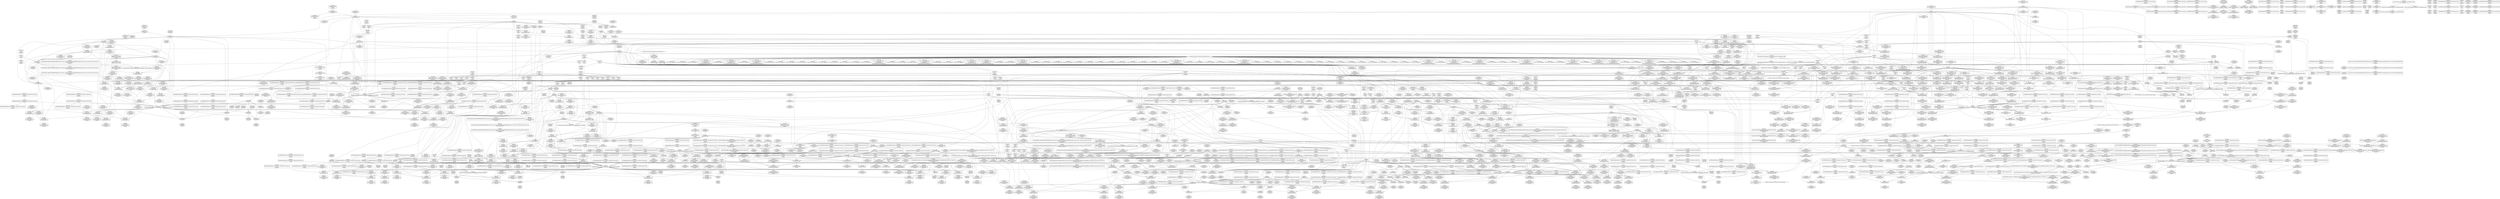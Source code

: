 digraph {
	CE0x4eb31e0 [shape=record,shape=Mrecord,label="{CE0x4eb31e0|current_sid:tmp11|security/selinux/hooks.c,218}"]
	CE0x4ee8580 [shape=record,shape=Mrecord,label="{CE0x4ee8580|task_sid:call|security/selinux/hooks.c,208|*SummSink*}"]
	CE0x4ead900 [shape=record,shape=Mrecord,label="{CE0x4ead900|i8*_getelementptr_inbounds_(_25_x_i8_,_25_x_i8_*_.str3,_i32_0,_i32_0)|*Constant*|*SummSource*}"]
	CE0x4e98ca0 [shape=record,shape=Mrecord,label="{CE0x4e98ca0|selinux_sem_alloc_security:tobool7|security/selinux/hooks.c,5401|*SummSource*}"]
	CE0x4e55fd0 [shape=record,shape=Mrecord,label="{CE0x4e55fd0|0:_i8,_8:_i32,_24:_%struct.selinux_audit_data*,_:_SCMRE_0,1_|*MultipleSource*|security/selinux/hooks.c,5396|security/selinux/hooks.c, 5386}"]
	CE0x4fa41c0 [shape=record,shape=Mrecord,label="{CE0x4fa41c0|i64*_getelementptr_inbounds_(_4_x_i64_,_4_x_i64_*___llvm_gcov_ctr129,_i64_0,_i64_0)|*Constant*|*SummSource*}"]
	CE0x4f8b230 [shape=record,shape=Mrecord,label="{CE0x4f8b230|__rcu_read_unlock:tmp3}"]
	CE0x4f6e380 [shape=record,shape=Mrecord,label="{CE0x4f6e380|rcu_lock_acquire:tmp6}"]
	CE0x4f7ef80 [shape=record,shape=Mrecord,label="{CE0x4f7ef80|__preempt_count_sub:tmp6|./arch/x86/include/asm/preempt.h,78|*SummSink*}"]
	CE0x4f1c020 [shape=record,shape=Mrecord,label="{CE0x4f1c020|rcu_read_lock:entry}"]
	CE0x4f658b0 [shape=record,shape=Mrecord,label="{CE0x4f658b0|_ret_void,_!dbg_!27717|include/linux/rcupdate.h,424}"]
	CE0x4e99ff0 [shape=record,shape=Mrecord,label="{CE0x4e99ff0|selinux_sem_alloc_security:tmp14|security/selinux/hooks.c,5401}"]
	CE0x4f6d7d0 [shape=record,shape=Mrecord,label="{CE0x4f6d7d0|__rcu_read_unlock:tmp6|include/linux/rcupdate.h,245}"]
	CE0x4e44fa0 [shape=record,shape=Mrecord,label="{CE0x4e44fa0|selinux_sem_alloc_security:return|*SummSink*}"]
	CE0x4eb3920 [shape=record,shape=Mrecord,label="{CE0x4eb3920|current_sid:land.lhs.true2|*SummSource*}"]
	CE0x4e73210 [shape=record,shape=Mrecord,label="{CE0x4e73210|get_current:tmp4|./arch/x86/include/asm/current.h,14|*SummSink*}"]
	CE0x4f0f560 [shape=record,shape=Mrecord,label="{CE0x4f0f560|cred_sid:tmp4|*LoadInst*|security/selinux/hooks.c,196|*SummSink*}"]
	CE0x4ec1c70 [shape=record,shape=Mrecord,label="{CE0x4ec1c70|task_sid:if.then|*SummSource*}"]
	CE0x4f5f9e0 [shape=record,shape=Mrecord,label="{CE0x4f5f9e0|rcu_read_unlock:tmp18|include/linux/rcupdate.h,933}"]
	CE0x4f16120 [shape=record,shape=Mrecord,label="{CE0x4f16120|__rcu_read_lock:tmp4|include/linux/rcupdate.h,239|*SummSource*}"]
	CE0x4fa9830 [shape=record,shape=Mrecord,label="{CE0x4fa9830|__preempt_count_add:do.end|*SummSource*}"]
	CE0x4e6d4a0 [shape=record,shape=Mrecord,label="{CE0x4e6d4a0|task_sid:entry|*SummSource*}"]
	CE0x4f05360 [shape=record,shape=Mrecord,label="{CE0x4f05360|cred_sid:entry|*SummSink*}"]
	CE0x4efd130 [shape=record,shape=Mrecord,label="{CE0x4efd130|task_sid:tmp15|security/selinux/hooks.c,208|*SummSink*}"]
	CE0x4e5bf00 [shape=record,shape=Mrecord,label="{CE0x4e5bf00|ipc_alloc_security:if.end|*SummSource*}"]
	CE0x4ea2560 [shape=record,shape=Mrecord,label="{CE0x4ea2560|_ret_void,_!dbg_!27719|security/selinux/hooks.c,5100}"]
	CE0x4ebd510 [shape=record,shape=Mrecord,label="{CE0x4ebd510|current_sid:tmp20|security/selinux/hooks.c,218|*SummSink*}"]
	CE0x4f03ef0 [shape=record,shape=Mrecord,label="{CE0x4f03ef0|task_sid:tmp26|security/selinux/hooks.c,208|*SummSource*}"]
	CE0x4e75940 [shape=record,shape=Mrecord,label="{CE0x4e75940|i1_true|*Constant*|*SummSource*}"]
	CE0x4eb5e40 [shape=record,shape=Mrecord,label="{CE0x4eb5e40|ipc_alloc_security:call|security/selinux/hooks.c,5083}"]
	CE0x4f0b120 [shape=record,shape=Mrecord,label="{CE0x4f0b120|task_sid:tmp19|security/selinux/hooks.c,208|*SummSource*}"]
	CE0x4e5b860 [shape=record,shape=Mrecord,label="{CE0x4e5b860|current_sid:tmp|*SummSink*}"]
	CE0x4ec4710 [shape=record,shape=Mrecord,label="{CE0x4ec4710|current_sid:tmp23|security/selinux/hooks.c,218|*SummSource*}"]
	CE0x4f153f0 [shape=record,shape=Mrecord,label="{CE0x4f153f0|rcu_read_unlock:tobool1|include/linux/rcupdate.h,933|*SummSink*}"]
	CE0x4edc490 [shape=record,shape=Mrecord,label="{CE0x4edc490|cred_sid:bb}"]
	CE0x4e7a820 [shape=record,shape=Mrecord,label="{CE0x4e7a820|selinux_sem_alloc_security:security|security/selinux/hooks.c,5394|*SummSource*}"]
	CE0x4f66d70 [shape=record,shape=Mrecord,label="{CE0x4f66d70|GLOBAL:rcu_lock_release|*Constant*}"]
	CE0x4f76f10 [shape=record,shape=Mrecord,label="{CE0x4f76f10|i64*_getelementptr_inbounds_(_4_x_i64_,_4_x_i64_*___llvm_gcov_ctr134,_i64_0,_i64_2)|*Constant*|*SummSink*}"]
	CE0x4e6cc20 [shape=record,shape=Mrecord,label="{CE0x4e6cc20|selinux_sem_alloc_security:tobool|security/selinux/hooks.c,5391|*SummSink*}"]
	CE0x4e69570 [shape=record,shape=Mrecord,label="{CE0x4e69570|selinux_sem_alloc_security:call|security/selinux/hooks.c,5387|*SummSource*}"]
	CE0x4ece7a0 [shape=record,shape=Mrecord,label="{CE0x4ece7a0|i32_32768|*Constant*|*SummSink*}"]
	CE0x4eb9f30 [shape=record,shape=Mrecord,label="{CE0x4eb9f30|ipc_alloc_security:tmp13|security/selinux/hooks.c,5093}"]
	CE0x6bd08d0 [shape=record,shape=Mrecord,label="{CE0x6bd08d0|80:_i32,_112:_i8*,_:_CMRE_0,1_}"]
	CE0x4ebed00 [shape=record,shape=Mrecord,label="{CE0x4ebed00|_call_void_mcount()_#3}"]
	CE0x4e4d160 [shape=record,shape=Mrecord,label="{CE0x4e4d160|selinux_sem_alloc_security:if.end|*SummSink*}"]
	CE0x4eedee0 [shape=record,shape=Mrecord,label="{CE0x4eedee0|kzalloc:tmp1|*SummSource*}"]
	CE0x4fae040 [shape=record,shape=Mrecord,label="{CE0x4fae040|__preempt_count_sub:tmp|*SummSink*}"]
	CE0x4f174b0 [shape=record,shape=Mrecord,label="{CE0x4f174b0|rcu_read_unlock:tmp17|include/linux/rcupdate.h,933}"]
	CE0x4f887c0 [shape=record,shape=Mrecord,label="{CE0x4f887c0|rcu_lock_release:tmp7}"]
	CE0x4ee9070 [shape=record,shape=Mrecord,label="{CE0x4ee9070|i64*_getelementptr_inbounds_(_11_x_i64_,_11_x_i64_*___llvm_gcov_ctr127,_i64_0,_i64_1)|*Constant*|*SummSink*}"]
	CE0x4e4f6f0 [shape=record,shape=Mrecord,label="{CE0x4e4f6f0|80:_i32,_112:_i8*,_:_CMRE_53,54_}"]
	CE0x4e9c610 [shape=record,shape=Mrecord,label="{CE0x4e9c610|selinux_sem_alloc_security:sid5|security/selinux/hooks.c,5399}"]
	CE0x4f16810 [shape=record,shape=Mrecord,label="{CE0x4f16810|rcu_read_unlock:tmp16|include/linux/rcupdate.h,933|*SummSink*}"]
	CE0x4eca1b0 [shape=record,shape=Mrecord,label="{CE0x4eca1b0|COLLAPSED:_GCMRE___llvm_gcov_ctr126_internal_global_13_x_i64_zeroinitializer:_elem_0:default:}"]
	CE0x4ee9e50 [shape=record,shape=Mrecord,label="{CE0x4ee9e50|rcu_read_lock:land.lhs.true}"]
	CE0x4f691b0 [shape=record,shape=Mrecord,label="{CE0x4f691b0|i64*_getelementptr_inbounds_(_4_x_i64_,_4_x_i64_*___llvm_gcov_ctr128,_i64_0,_i64_0)|*Constant*|*SummSink*}"]
	CE0x4ec97d0 [shape=record,shape=Mrecord,label="{CE0x4ec97d0|task_sid:tobool1|security/selinux/hooks.c,208}"]
	CE0x4eec280 [shape=record,shape=Mrecord,label="{CE0x4eec280|i32_10|*Constant*}"]
	CE0x4ef9c60 [shape=record,shape=Mrecord,label="{CE0x4ef9c60|GLOBAL:task_sid.__warned|Global_var:task_sid.__warned|*SummSink*}"]
	CE0x4edd130 [shape=record,shape=Mrecord,label="{CE0x4edd130|__rcu_read_lock:do.body|*SummSource*}"]
	CE0x4e63690 [shape=record,shape=Mrecord,label="{CE0x4e63690|80:_i32,_112:_i8*,_:_CMRE_42,43_}"]
	CE0x4ee1710 [shape=record,shape=Mrecord,label="{CE0x4ee1710|kzalloc:tmp}"]
	CE0x4e57440 [shape=record,shape=Mrecord,label="{CE0x4e57440|current_sid:tmp16|security/selinux/hooks.c,218}"]
	CE0x4e53320 [shape=record,shape=Mrecord,label="{CE0x4e53320|get_current:tmp4|./arch/x86/include/asm/current.h,14|*SummSource*}"]
	CE0x4f0d0c0 [shape=record,shape=Mrecord,label="{CE0x4f0d0c0|_ret_i8*_%call,_!dbg_!27714|include/linux/slab.h,429}"]
	CE0x4e595b0 [shape=record,shape=Mrecord,label="{CE0x4e595b0|i64_1|*Constant*}"]
	CE0x4f5e610 [shape=record,shape=Mrecord,label="{CE0x4f5e610|i64*_getelementptr_inbounds_(_4_x_i64_,_4_x_i64_*___llvm_gcov_ctr129,_i64_0,_i64_3)|*Constant*|*SummSink*}"]
	CE0x4ea2660 [shape=record,shape=Mrecord,label="{CE0x4ea2660|i64*_getelementptr_inbounds_(_9_x_i64_,_9_x_i64_*___llvm_gcov_ctr317,_i64_0,_i64_7)|*Constant*|*SummSource*}"]
	CE0x4f5ddd0 [shape=record,shape=Mrecord,label="{CE0x4f5ddd0|_call_void___preempt_count_add(i32_1)_#10,_!dbg_!27711|include/linux/rcupdate.h,239|*SummSink*}"]
	CE0x4ec0620 [shape=record,shape=Mrecord,label="{CE0x4ec0620|rcu_lock_release:tmp4|include/linux/rcupdate.h,423|*SummSink*}"]
	CE0x4e619f0 [shape=record,shape=Mrecord,label="{CE0x4e619f0|ipc_alloc_security:perm|Function::ipc_alloc_security&Arg::perm::|*SummSink*}"]
	CE0x4e75ac0 [shape=record,shape=Mrecord,label="{CE0x4e75ac0|i1_true|*Constant*|*SummSink*}"]
	CE0x4f8d300 [shape=record,shape=Mrecord,label="{CE0x4f8d300|_call_void_lock_release(%struct.lockdep_map*_%map,_i32_1,_i64_ptrtoint_(i8*_blockaddress(_rcu_lock_release,_%__here)_to_i64))_#10,_!dbg_!27716|include/linux/rcupdate.h,423|*SummSource*}"]
	CE0x4eee530 [shape=record,shape=Mrecord,label="{CE0x4eee530|rcu_lock_acquire:entry|*SummSource*}"]
	CE0x4e6ca90 [shape=record,shape=Mrecord,label="{CE0x4e6ca90|_ret_i32_%retval.0,_!dbg_!27731|security/selinux/hooks.c,5093|*SummSink*}"]
	CE0x4f1b300 [shape=record,shape=Mrecord,label="{CE0x4f1b300|kmalloc:tmp2|*SummSource*}"]
	CE0x4e57e60 [shape=record,shape=Mrecord,label="{CE0x4e57e60|ipc_alloc_security:tmp2|security/selinux/hooks.c,5083}"]
	CE0x4e3bb80 [shape=record,shape=Mrecord,label="{CE0x4e3bb80|get_current:tmp4|./arch/x86/include/asm/current.h,14}"]
	CE0x4e96bb0 [shape=record,shape=Mrecord,label="{CE0x4e96bb0|i32_(i32,_i32,_i16,_i32,_%struct.common_audit_data*)*_bitcast_(i32_(i32,_i32,_i16,_i32,_%struct.common_audit_data.495*)*_avc_has_perm_to_i32_(i32,_i32,_i16,_i32,_%struct.common_audit_data*)*)|*Constant*|*SummSource*}"]
	CE0x4f13970 [shape=record,shape=Mrecord,label="{CE0x4f13970|rcu_read_unlock:if.end|*SummSource*}"]
	CE0x4eb27d0 [shape=record,shape=Mrecord,label="{CE0x4eb27d0|ipc_alloc_security:if.then|*SummSource*}"]
	CE0x4ef6410 [shape=record,shape=Mrecord,label="{CE0x4ef6410|rcu_lock_acquire:tmp2|*SummSink*}"]
	CE0x4ec7bd0 [shape=record,shape=Mrecord,label="{CE0x4ec7bd0|rcu_read_lock:call|include/linux/rcupdate.h,882|*SummSink*}"]
	CE0x4e728c0 [shape=record,shape=Mrecord,label="{CE0x4e728c0|i64*_getelementptr_inbounds_(_11_x_i64_,_11_x_i64_*___llvm_gcov_ctr125,_i64_0,_i64_8)|*Constant*|*SummSource*}"]
	CE0x4f6f0a0 [shape=record,shape=Mrecord,label="{CE0x4f6f0a0|rcu_lock_release:indirectgoto}"]
	CE0x4f59890 [shape=record,shape=Mrecord,label="{CE0x4f59890|_call_void___preempt_count_sub(i32_1)_#10,_!dbg_!27715|include/linux/rcupdate.h,244|*SummSource*}"]
	CE0x4e66130 [shape=record,shape=Mrecord,label="{CE0x4e66130|80:_i32,_112:_i8*,_:_CMRE_58,59_}"]
	CE0x4e9d0d0 [shape=record,shape=Mrecord,label="{CE0x4e9d0d0|cred_sid:tmp1}"]
	CE0x4ef6590 [shape=record,shape=Mrecord,label="{CE0x4ef6590|i64*_getelementptr_inbounds_(_11_x_i64_,_11_x_i64_*___llvm_gcov_ctr132,_i64_0,_i64_0)|*Constant*|*SummSource*}"]
	CE0x4f8de00 [shape=record,shape=Mrecord,label="{CE0x4f8de00|i64_ptrtoint_(i8*_blockaddress(_rcu_lock_release,_%__here)_to_i64)|*Constant*|*SummSink*}"]
	CE0x4f88a50 [shape=record,shape=Mrecord,label="{CE0x4f88a50|rcu_lock_release:tmp7|*SummSink*}"]
	CE0x4ec80c0 [shape=record,shape=Mrecord,label="{CE0x4ec80c0|_ret_void,_!dbg_!27735|include/linux/rcupdate.h,884|*SummSource*}"]
	CE0x4e46cd0 [shape=record,shape=Mrecord,label="{CE0x4e46cd0|i32_0|*Constant*}"]
	CE0x4f613f0 [shape=record,shape=Mrecord,label="{CE0x4f613f0|i8*_getelementptr_inbounds_(_44_x_i8_,_44_x_i8_*_.str47,_i32_0,_i32_0)|*Constant*}"]
	CE0x4f7b410 [shape=record,shape=Mrecord,label="{CE0x4f7b410|__preempt_count_sub:val|Function::__preempt_count_sub&Arg::val::|*SummSource*}"]
	CE0x4f6d9c0 [shape=record,shape=Mrecord,label="{CE0x4f6d9c0|__rcu_read_unlock:tmp6|include/linux/rcupdate.h,245|*SummSink*}"]
	CE0x4e5ee80 [shape=record,shape=Mrecord,label="{CE0x4e5ee80|i64_2|*Constant*}"]
	CE0x4eca750 [shape=record,shape=Mrecord,label="{CE0x4eca750|rcu_read_lock:tmp5|include/linux/rcupdate.h,882|*SummSource*}"]
	CE0x4eccd50 [shape=record,shape=Mrecord,label="{CE0x4eccd50|rcu_lock_acquire:tmp3|*SummSink*}"]
	CE0x4f19b50 [shape=record,shape=Mrecord,label="{CE0x4f19b50|i64*_getelementptr_inbounds_(_2_x_i64_,_2_x_i64_*___llvm_gcov_ctr131,_i64_0,_i64_1)|*Constant*|*SummSource*}"]
	CE0x4e40ab0 [shape=record,shape=Mrecord,label="{CE0x4e40ab0|selinux_sem_alloc_security:if.end}"]
	CE0x4e6ca20 [shape=record,shape=Mrecord,label="{CE0x4e6ca20|_ret_i32_%retval.0,_!dbg_!27731|security/selinux/hooks.c,5093|*SummSource*}"]
	CE0x4ee5590 [shape=record,shape=Mrecord,label="{CE0x4ee5590|GLOBAL:current_task|Global_var:current_task}"]
	CE0x4f03d80 [shape=record,shape=Mrecord,label="{CE0x4f03d80|i64*_getelementptr_inbounds_(_13_x_i64_,_13_x_i64_*___llvm_gcov_ctr126,_i64_0,_i64_12)|*Constant*|*SummSource*}"]
	CE0x4ed81c0 [shape=record,shape=Mrecord,label="{CE0x4ed81c0|_call_void_mcount()_#3|*SummSink*}"]
	CE0x4f7c8a0 [shape=record,shape=Mrecord,label="{CE0x4f7c8a0|__preempt_count_sub:tmp2|*SummSource*}"]
	CE0x4efccc0 [shape=record,shape=Mrecord,label="{CE0x4efccc0|task_sid:tmp14|security/selinux/hooks.c,208|*SummSource*}"]
	CE0x4f7adb0 [shape=record,shape=Mrecord,label="{CE0x4f7adb0|rcu_lock_acquire:tmp|*SummSource*}"]
	CE0x4e6fc00 [shape=record,shape=Mrecord,label="{CE0x4e6fc00|i64*_getelementptr_inbounds_(_6_x_i64_,_6_x_i64_*___llvm_gcov_ctr301,_i64_0,_i64_4)|*Constant*}"]
	CE0x4f8ba80 [shape=record,shape=Mrecord,label="{CE0x4f8ba80|rcu_lock_acquire:__here|*SummSource*}"]
	CE0x4ea4680 [shape=record,shape=Mrecord,label="{CE0x4ea4680|selinux_sem_alloc_security:tmp20|security/selinux/hooks.c,5406|*SummSink*}"]
	CE0x4eea3c0 [shape=record,shape=Mrecord,label="{CE0x4eea3c0|task_sid:bb}"]
	CE0x4eab470 [shape=record,shape=Mrecord,label="{CE0x4eab470|GLOBAL:__llvm_gcov_ctr127|Global_var:__llvm_gcov_ctr127}"]
	CE0x4f0e130 [shape=record,shape=Mrecord,label="{CE0x4f0e130|rcu_read_lock:land.lhs.true|*SummSink*}"]
	CE0x4f152f0 [shape=record,shape=Mrecord,label="{CE0x4f152f0|rcu_read_unlock:tobool1|include/linux/rcupdate.h,933}"]
	CE0x4ed1420 [shape=record,shape=Mrecord,label="{CE0x4ed1420|_call_void_asm_sideeffect_,_memory_,_dirflag_,_fpsr_,_flags_()_#3,_!dbg_!27714,_!srcloc_!27715|include/linux/rcupdate.h,239|*SummSource*}"]
	CE0x4ecf420 [shape=record,shape=Mrecord,label="{CE0x4ecf420|%struct.ipc_security_struct*_null|*Constant*|*SummSink*}"]
	CE0x4f1a020 [shape=record,shape=Mrecord,label="{CE0x4f1a020|task_sid:tmp9|security/selinux/hooks.c,208|*SummSource*}"]
	CE0x4eeb150 [shape=record,shape=Mrecord,label="{CE0x4eeb150|kmalloc:flags|Function::kmalloc&Arg::flags::}"]
	CE0x4f62710 [shape=record,shape=Mrecord,label="{CE0x4f62710|rcu_read_unlock:tmp20|include/linux/rcupdate.h,933|*SummSink*}"]
	CE0x4ef7f70 [shape=record,shape=Mrecord,label="{CE0x4ef7f70|task_sid:tobool1|security/selinux/hooks.c,208|*SummSource*}"]
	CE0x4f5bce0 [shape=record,shape=Mrecord,label="{CE0x4f5bce0|rcu_read_unlock:tmp13|include/linux/rcupdate.h,933|*SummSource*}"]
	CE0x4e70990 [shape=record,shape=Mrecord,label="{CE0x4e70990|ipc_alloc_security:tmp5|security/selinux/hooks.c,5084|*SummSource*}"]
	CE0x4f80340 [shape=record,shape=Mrecord,label="{CE0x4f80340|__preempt_count_add:tmp1|*SummSource*}"]
	CE0x4eead00 [shape=record,shape=Mrecord,label="{CE0x4eead00|task_sid:tmp6|security/selinux/hooks.c,208|*SummSink*}"]
	CE0x6bd0940 [shape=record,shape=Mrecord,label="{CE0x6bd0940|80:_i32,_112:_i8*,_:_CMRE_1,2_}"]
	CE0x4ecdae0 [shape=record,shape=Mrecord,label="{CE0x4ecdae0|rcu_read_unlock:do.end|*SummSource*}"]
	CE0x4e94e70 [shape=record,shape=Mrecord,label="{CE0x4e94e70|selinux_sem_alloc_security:sid5|security/selinux/hooks.c,5399|*SummSource*}"]
	CE0x4f786c0 [shape=record,shape=Mrecord,label="{CE0x4f786c0|rcu_lock_release:indirectgoto|*SummSink*}"]
	CE0x4fb9980 [shape=record,shape=Mrecord,label="{CE0x4fb9980|i64*_getelementptr_inbounds_(_4_x_i64_,_4_x_i64_*___llvm_gcov_ctr135,_i64_0,_i64_0)|*Constant*|*SummSource*}"]
	CE0x4f8b900 [shape=record,shape=Mrecord,label="{CE0x4f8b900|rcu_lock_release:tmp2|*SummSink*}"]
	CE0x4f66310 [shape=record,shape=Mrecord,label="{CE0x4f66310|GLOBAL:__rcu_read_unlock|*Constant*|*SummSource*}"]
	CE0x4f62590 [shape=record,shape=Mrecord,label="{CE0x4f62590|rcu_read_unlock:tmp20|include/linux/rcupdate.h,933|*SummSource*}"]
	CE0x4f66160 [shape=record,shape=Mrecord,label="{CE0x4f66160|GLOBAL:__rcu_read_unlock|*Constant*|*SummSink*}"]
	CE0x4e64cf0 [shape=record,shape=Mrecord,label="{CE0x4e64cf0|current_sid:tobool|security/selinux/hooks.c,218|*SummSource*}"]
	CE0x4eeb9c0 [shape=record,shape=Mrecord,label="{CE0x4eeb9c0|ipc_alloc_security:call1|security/selinux/hooks.c,5087|*SummSource*}"]
	CE0x4f0fcf0 [shape=record,shape=Mrecord,label="{CE0x4f0fcf0|i64*_getelementptr_inbounds_(_13_x_i64_,_13_x_i64_*___llvm_gcov_ctr126,_i64_0,_i64_8)|*Constant*}"]
	CE0x4e3b8f0 [shape=record,shape=Mrecord,label="{CE0x4e3b8f0|current_sid:tmp7|security/selinux/hooks.c,218|*SummSink*}"]
	CE0x4f5c6b0 [shape=record,shape=Mrecord,label="{CE0x4f5c6b0|__rcu_read_unlock:tmp5|include/linux/rcupdate.h,244}"]
	CE0x4f5afe0 [shape=record,shape=Mrecord,label="{CE0x4f5afe0|rcu_lock_acquire:tmp1|*SummSink*}"]
	CE0x4e6e440 [shape=record,shape=Mrecord,label="{CE0x4e6e440|current_sid:bb|*SummSink*}"]
	CE0x4e73e80 [shape=record,shape=Mrecord,label="{CE0x4e73e80|GLOBAL:__rcu_read_lock|*Constant*}"]
	CE0x4ec3ae0 [shape=record,shape=Mrecord,label="{CE0x4ec3ae0|COLLAPSED:_CMRE:_elem_0::|security/selinux/hooks.c,218}"]
	CE0x4f0c590 [shape=record,shape=Mrecord,label="{CE0x4f0c590|rcu_read_lock:entry|*SummSink*}"]
	CE0x4e77be0 [shape=record,shape=Mrecord,label="{CE0x4e77be0|_ret_i32_%retval.0,_!dbg_!27728|security/selinux/avc.c,775|*SummSource*}"]
	CE0x4ef6e50 [shape=record,shape=Mrecord,label="{CE0x4ef6e50|rcu_read_unlock:tmp11|include/linux/rcupdate.h,933|*SummSink*}"]
	CE0x4f13d90 [shape=record,shape=Mrecord,label="{CE0x4f13d90|rcu_read_lock:tobool|include/linux/rcupdate.h,882}"]
	CE0x4e3c2c0 [shape=record,shape=Mrecord,label="{CE0x4e3c2c0|current_sid:tmp9|security/selinux/hooks.c,218|*SummSink*}"]
	CE0x4e79230 [shape=record,shape=Mrecord,label="{CE0x4e79230|i32_10|*Constant*|*SummSink*}"]
	CE0x4ec7350 [shape=record,shape=Mrecord,label="{CE0x4ec7350|i64_1|*Constant*}"]
	CE0x4eeabd0 [shape=record,shape=Mrecord,label="{CE0x4eeabd0|task_sid:tmp6|security/selinux/hooks.c,208|*SummSource*}"]
	CE0x4ee0100 [shape=record,shape=Mrecord,label="{CE0x4ee0100|0:_i8,_:_GCMR_rcu_read_unlock.__warned_internal_global_i8_0,_section_.data.unlikely_,_align_1:_elem_0:default:}"]
	CE0x4e40f00 [shape=record,shape=Mrecord,label="{CE0x4e40f00|selinux_sem_alloc_security:bb|*SummSource*}"]
	CE0x4ecde10 [shape=record,shape=Mrecord,label="{CE0x4ecde10|ipc_alloc_security:tmp9|security/selinux/hooks.c,5087|*SummSource*}"]
	CE0x4ea1b70 [shape=record,shape=Mrecord,label="{CE0x4ea1b70|i64*_getelementptr_inbounds_(_9_x_i64_,_9_x_i64_*___llvm_gcov_ctr317,_i64_0,_i64_7)|*Constant*}"]
	CE0x4f0d210 [shape=record,shape=Mrecord,label="{CE0x4f0d210|_ret_i8*_%call,_!dbg_!27714|include/linux/slab.h,429|*SummSource*}"]
	CE0x4f659a0 [shape=record,shape=Mrecord,label="{CE0x4f659a0|_ret_void,_!dbg_!27717|include/linux/rcupdate.h,424|*SummSource*}"]
	CE0x4e95dc0 [shape=record,shape=Mrecord,label="{CE0x4e95dc0|0:_i16,_4:_i32,_:_CMRE_4,8_|*MultipleSource*|security/selinux/hooks.c,5394|security/selinux/hooks.c,5394|security/selinux/hooks.c,5399}"]
	CE0x4ed2a10 [shape=record,shape=Mrecord,label="{CE0x4ed2a10|rcu_read_lock:tmp11|include/linux/rcupdate.h,882}"]
	CE0x4e71b00 [shape=record,shape=Mrecord,label="{CE0x4e71b00|current_sid:land.lhs.true}"]
	CE0x4f0c140 [shape=record,shape=Mrecord,label="{CE0x4f0c140|_ret_void,_!dbg_!27717|include/linux/rcupdate.h,240|*SummSource*}"]
	CE0x4e9edd0 [shape=record,shape=Mrecord,label="{CE0x4e9edd0|i64*_getelementptr_inbounds_(_9_x_i64_,_9_x_i64_*___llvm_gcov_ctr317,_i64_0,_i64_6)|*Constant*}"]
	CE0x4f90cf0 [shape=record,shape=Mrecord,label="{CE0x4f90cf0|__preempt_count_sub:sub|./arch/x86/include/asm/preempt.h,77}"]
	CE0x4e474a0 [shape=record,shape=Mrecord,label="{CE0x4e474a0|GLOBAL:kzalloc|*Constant*|*SummSink*}"]
	CE0x4f0ad90 [shape=record,shape=Mrecord,label="{CE0x4f0ad90|task_sid:tmp18|security/selinux/hooks.c,208|*SummSink*}"]
	CE0x4ec43f0 [shape=record,shape=Mrecord,label="{CE0x4ec43f0|current_sid:tmp23|security/selinux/hooks.c,218}"]
	CE0x4f595c0 [shape=record,shape=Mrecord,label="{CE0x4f595c0|rcu_read_unlock:call3|include/linux/rcupdate.h,933}"]
	CE0x4e4f920 [shape=record,shape=Mrecord,label="{CE0x4e4f920|80:_i32,_112:_i8*,_:_CMRE_55,56_}"]
	CE0x4ed85a0 [shape=record,shape=Mrecord,label="{CE0x4ed85a0|rcu_read_lock:tmp17|include/linux/rcupdate.h,882|*SummSource*}"]
	CE0x4e9a460 [shape=record,shape=Mrecord,label="{CE0x4e9a460|selinux_sem_alloc_security:tmp14|security/selinux/hooks.c,5401|*SummSink*}"]
	CE0x4ec1ce0 [shape=record,shape=Mrecord,label="{CE0x4ec1ce0|task_sid:if.then|*SummSink*}"]
	CE0x4f148e0 [shape=record,shape=Mrecord,label="{CE0x4f148e0|cred_sid:tmp6|security/selinux/hooks.c,197|*SummSink*}"]
	CE0x4ed3e90 [shape=record,shape=Mrecord,label="{CE0x4ed3e90|rcu_read_unlock:tmp14|include/linux/rcupdate.h,933|*SummSource*}"]
	CE0x4ee56a0 [shape=record,shape=Mrecord,label="{CE0x4ee56a0|GLOBAL:current_task|Global_var:current_task|*SummSource*}"]
	CE0x4efe780 [shape=record,shape=Mrecord,label="{CE0x4efe780|task_sid:land.lhs.true|*SummSink*}"]
	CE0x4ee0a80 [shape=record,shape=Mrecord,label="{CE0x4ee0a80|ipc_free_security:security|security/selinux/hooks.c,5097|*SummSink*}"]
	CE0x4ee9f60 [shape=record,shape=Mrecord,label="{CE0x4ee9f60|rcu_read_lock:land.lhs.true|*SummSource*}"]
	CE0x4e75640 [shape=record,shape=Mrecord,label="{CE0x4e75640|current_sid:tmp14|security/selinux/hooks.c,218|*SummSink*}"]
	CE0x4eb5b90 [shape=record,shape=Mrecord,label="{CE0x4eb5b90|i64*_getelementptr_inbounds_(_11_x_i64_,_11_x_i64_*___llvm_gcov_ctr125,_i64_0,_i64_6)|*Constant*}"]
	CE0x4ecb080 [shape=record,shape=Mrecord,label="{CE0x4ecb080|ipc_alloc_security:tmp6|security/selinux/hooks.c,5084}"]
	CE0x4e6e980 [shape=record,shape=Mrecord,label="{CE0x4e6e980|selinux_sem_alloc_security:tmp21|security/selinux/hooks.c,5406}"]
	CE0x4eedd40 [shape=record,shape=Mrecord,label="{CE0x4eedd40|ipc_alloc_security:bb}"]
	CE0x4ec78a0 [shape=record,shape=Mrecord,label="{CE0x4ec78a0|task_sid:tmp2|*SummSink*}"]
	CE0x4e9a2a0 [shape=record,shape=Mrecord,label="{CE0x4e9a2a0|selinux_sem_alloc_security:tmp14|security/selinux/hooks.c,5401|*SummSource*}"]
	CE0x4ecb280 [shape=record,shape=Mrecord,label="{CE0x4ecb280|ipc_alloc_security:tmp6|security/selinux/hooks.c,5084|*SummSource*}"]
	CE0x4f67a20 [shape=record,shape=Mrecord,label="{CE0x4f67a20|i64*_getelementptr_inbounds_(_4_x_i64_,_4_x_i64_*___llvm_gcov_ctr130,_i64_0,_i64_3)|*Constant*}"]
	CE0x4ee33e0 [shape=record,shape=Mrecord,label="{CE0x4ee33e0|ipc_alloc_security:tmp11|security/selinux/hooks.c,5090|*SummSource*}"]
	CE0x4f65df0 [shape=record,shape=Mrecord,label="{CE0x4f65df0|_call_void___rcu_read_unlock()_#10,_!dbg_!27734|include/linux/rcupdate.h,937|*SummSink*}"]
	CE0x4eeca30 [shape=record,shape=Mrecord,label="{CE0x4eeca30|ipc_alloc_security:security|security/selinux/hooks.c,5090|*SummSink*}"]
	CE0x4facb20 [shape=record,shape=Mrecord,label="{CE0x4facb20|__preempt_count_sub:tmp2|*SummSink*}"]
	CE0x4e515c0 [shape=record,shape=Mrecord,label="{CE0x4e515c0|current_sid:entry}"]
	CE0x4ee3670 [shape=record,shape=Mrecord,label="{CE0x4ee3670|%struct.task_struct*_(%struct.task_struct**)*_asm_movq_%gs:$_1:P_,$0_,_r,im,_dirflag_,_fpsr_,_flags_}"]
	CE0x4efbb00 [shape=record,shape=Mrecord,label="{CE0x4efbb00|_call_void___rcu_read_lock()_#10,_!dbg_!27710|include/linux/rcupdate.h,879|*SummSource*}"]
	CE0x4e949b0 [shape=record,shape=Mrecord,label="{CE0x4e949b0|current_sid:tmp18|security/selinux/hooks.c,218|*SummSource*}"]
	CE0x4e3b190 [shape=record,shape=Mrecord,label="{CE0x4e3b190|current_sid:tmp7|security/selinux/hooks.c,218}"]
	CE0x4ecc370 [shape=record,shape=Mrecord,label="{CE0x4ecc370|rcu_lock_acquire:indirectgoto|*SummSource*}"]
	CE0x4e6b720 [shape=record,shape=Mrecord,label="{CE0x4e6b720|80:_i32,_112:_i8*,_:_CMRE_15,16_}"]
	CE0x4e67a40 [shape=record,shape=Mrecord,label="{CE0x4e67a40|current_sid:do.end|*SummSource*}"]
	CE0x4e59840 [shape=record,shape=Mrecord,label="{CE0x4e59840|i64*_getelementptr_inbounds_(_11_x_i64_,_11_x_i64_*___llvm_gcov_ctr125,_i64_0,_i64_1)|*Constant*}"]
	CE0x4ee1b80 [shape=record,shape=Mrecord,label="{CE0x4ee1b80|task_sid:tmp7|security/selinux/hooks.c,208|*SummSink*}"]
	CE0x4ee8180 [shape=record,shape=Mrecord,label="{CE0x4ee8180|GLOBAL:rcu_lock_map|Global_var:rcu_lock_map|*SummSource*}"]
	CE0x4ef5310 [shape=record,shape=Mrecord,label="{CE0x4ef5310|GLOBAL:__preempt_count|Global_var:__preempt_count}"]
	CE0x4e9f920 [shape=record,shape=Mrecord,label="{CE0x4e9f920|selinux_sem_alloc_security:tmp16|security/selinux/hooks.c,5402|*SummSource*}"]
	CE0x4eca940 [shape=record,shape=Mrecord,label="{CE0x4eca940|task_sid:do.body5|*SummSink*}"]
	CE0x4e969c0 [shape=record,shape=Mrecord,label="{CE0x4e969c0|selinux_sem_alloc_security:call6|security/selinux/hooks.c,5399|*SummSink*}"]
	CE0x4ee6a90 [shape=record,shape=Mrecord,label="{CE0x4ee6a90|GLOBAL:rcu_lock_acquire|*Constant*|*SummSink*}"]
	CE0x4ebd370 [shape=record,shape=Mrecord,label="{CE0x4ebd370|current_sid:tmp20|security/selinux/hooks.c,218|*SummSource*}"]
	CE0x4fa94f0 [shape=record,shape=Mrecord,label="{CE0x4fa94f0|__rcu_read_unlock:tmp7|include/linux/rcupdate.h,245|*SummSink*}"]
	CE0x4eac190 [shape=record,shape=Mrecord,label="{CE0x4eac190|ipc_free_security:tmp5|security/selinux/hooks.c,5097|*SummSink*}"]
	CE0x4ec90b0 [shape=record,shape=Mrecord,label="{CE0x4ec90b0|i32_77|*Constant*|*SummSource*}"]
	CE0x4eaf770 [shape=record,shape=Mrecord,label="{CE0x4eaf770|ipc_free_security:tmp2|*SummSink*}"]
	CE0x4f581a0 [shape=record,shape=Mrecord,label="{CE0x4f581a0|rcu_read_unlock:tmp7|include/linux/rcupdate.h,933}"]
	CE0x4f0fc60 [shape=record,shape=Mrecord,label="{CE0x4f0fc60|task_sid:tmp16|security/selinux/hooks.c,208|*SummSink*}"]
	CE0x4f86e90 [shape=record,shape=Mrecord,label="{CE0x4f86e90|__preempt_count_add:bb|*SummSink*}"]
	CE0x4e944c0 [shape=record,shape=Mrecord,label="{CE0x4e944c0|current_sid:tmp17|security/selinux/hooks.c,218|*SummSource*}"]
	CE0x4f865a0 [shape=record,shape=Mrecord,label="{CE0x4f865a0|__preempt_count_add:tmp3|*SummSink*}"]
	CE0x4e6dd20 [shape=record,shape=Mrecord,label="{CE0x4e6dd20|_ret_i32_%call7,_!dbg_!27749|security/selinux/hooks.c,210|*SummSink*}"]
	CE0x4eae700 [shape=record,shape=Mrecord,label="{CE0x4eae700|i64_4|*Constant*}"]
	CE0x4e63b30 [shape=record,shape=Mrecord,label="{CE0x4e63b30|80:_i32,_112:_i8*,_:_CMRE_49,50_}"]
	CE0x4e69c40 [shape=record,shape=Mrecord,label="{CE0x4e69c40|ipc_alloc_security:entry|*SummSource*}"]
	CE0x4f16e00 [shape=record,shape=Mrecord,label="{CE0x4f16e00|i64*_getelementptr_inbounds_(_11_x_i64_,_11_x_i64_*___llvm_gcov_ctr132,_i64_0,_i64_8)|*Constant*|*SummSource*}"]
	CE0x4ee7d70 [shape=record,shape=Mrecord,label="{CE0x4ee7d70|task_sid:tobool|security/selinux/hooks.c,208|*SummSource*}"]
	CE0x4e6c3d0 [shape=record,shape=Mrecord,label="{CE0x4e6c3d0|%struct.task_struct*_(%struct.task_struct**)*_asm_movq_%gs:$_1:P_,$0_,_r,im,_dirflag_,_fpsr_,_flags_}"]
	CE0x4ea45a0 [shape=record,shape=Mrecord,label="{CE0x4ea45a0|selinux_sem_alloc_security:tmp20|security/selinux/hooks.c,5406}"]
	CE0x4f0e1a0 [shape=record,shape=Mrecord,label="{CE0x4f0e1a0|rcu_read_lock:land.lhs.true2}"]
	CE0x4ebc3f0 [shape=record,shape=Mrecord,label="{CE0x4ebc3f0|i64*_getelementptr_inbounds_(_13_x_i64_,_13_x_i64_*___llvm_gcov_ctr126,_i64_0,_i64_11)|*Constant*|*SummSource*}"]
	CE0x4ee5f50 [shape=record,shape=Mrecord,label="{CE0x4ee5f50|i64*_getelementptr_inbounds_(_2_x_i64_,_2_x_i64_*___llvm_gcov_ctr182,_i64_0,_i64_1)|*Constant*|*SummSink*}"]
	CE0x4f1c500 [shape=record,shape=Mrecord,label="{CE0x4f1c500|kmalloc:call|include/linux/slab.h,429|*SummSource*}"]
	CE0x4f8bd60 [shape=record,shape=Mrecord,label="{CE0x4f8bd60|__rcu_read_unlock:tmp1|*SummSource*}"]
	CE0x4e47430 [shape=record,shape=Mrecord,label="{CE0x4e47430|GLOBAL:kzalloc|*Constant*|*SummSource*}"]
	CE0x4fbbcb0 [shape=record,shape=Mrecord,label="{CE0x4fbbcb0|i64*_getelementptr_inbounds_(_4_x_i64_,_4_x_i64_*___llvm_gcov_ctr129,_i64_0,_i64_2)|*Constant*|*SummSink*}"]
	CE0x4ecdda0 [shape=record,shape=Mrecord,label="{CE0x4ecdda0|ipc_alloc_security:tmp9|security/selinux/hooks.c,5087}"]
	CE0x4f140c0 [shape=record,shape=Mrecord,label="{CE0x4f140c0|i64*_getelementptr_inbounds_(_4_x_i64_,_4_x_i64_*___llvm_gcov_ctr128,_i64_0,_i64_2)|*Constant*|*SummSink*}"]
	CE0x4ef9d30 [shape=record,shape=Mrecord,label="{CE0x4ef9d30|cred_sid:tmp2}"]
	CE0x4ee3880 [shape=record,shape=Mrecord,label="{CE0x4ee3880|%struct.task_struct*_(%struct.task_struct**)*_asm_movq_%gs:$_1:P_,$0_,_r,im,_dirflag_,_fpsr_,_flags_|*SummSink*}"]
	CE0x4f7c370 [shape=record,shape=Mrecord,label="{CE0x4f7c370|i64*_getelementptr_inbounds_(_4_x_i64_,_4_x_i64_*___llvm_gcov_ctr129,_i64_0,_i64_1)|*Constant*|*SummSink*}"]
	CE0x4e95280 [shape=record,shape=Mrecord,label="{CE0x4e95280|avc_has_perm:entry}"]
	CE0x4ec6660 [shape=record,shape=Mrecord,label="{CE0x4ec6660|kzalloc:tmp1}"]
	CE0x4f0cde0 [shape=record,shape=Mrecord,label="{CE0x4f0cde0|task_sid:do.end6|*SummSource*}"]
	CE0x4f58430 [shape=record,shape=Mrecord,label="{CE0x4f58430|_call_void_lock_acquire(%struct.lockdep_map*_%map,_i32_0,_i32_0,_i32_2,_i32_0,_%struct.lockdep_map*_null,_i64_ptrtoint_(i8*_blockaddress(_rcu_lock_acquire,_%__here)_to_i64))_#10,_!dbg_!27716|include/linux/rcupdate.h,418}"]
	CE0x4ebb030 [shape=record,shape=Mrecord,label="{CE0x4ebb030|task_sid:tmp23|security/selinux/hooks.c,208}"]
	CE0x4ef6fc0 [shape=record,shape=Mrecord,label="{CE0x4ef6fc0|rcu_read_unlock:tmp12|include/linux/rcupdate.h,933}"]
	CE0x4f58a30 [shape=record,shape=Mrecord,label="{CE0x4f58a30|i64*_getelementptr_inbounds_(_4_x_i64_,_4_x_i64_*___llvm_gcov_ctr133,_i64_0,_i64_0)|*Constant*|*SummSink*}"]
	CE0x4ef8a60 [shape=record,shape=Mrecord,label="{CE0x4ef8a60|GLOBAL:rcu_read_lock|*Constant*}"]
	CE0x4f7da40 [shape=record,shape=Mrecord,label="{CE0x4f7da40|i64*_getelementptr_inbounds_(_4_x_i64_,_4_x_i64_*___llvm_gcov_ctr135,_i64_0,_i64_0)|*Constant*|*SummSink*}"]
	CE0x4f64600 [shape=record,shape=Mrecord,label="{CE0x4f64600|_call_void_rcu_lock_release(%struct.lockdep_map*_rcu_lock_map)_#10,_!dbg_!27733|include/linux/rcupdate.h,935}"]
	CE0x4e667b0 [shape=record,shape=Mrecord,label="{CE0x4e667b0|_ret_i32_%tmp24,_!dbg_!27742|security/selinux/hooks.c,220|*SummSink*}"]
	CE0x4e48050 [shape=record,shape=Mrecord,label="{CE0x4e48050|kzalloc:or|include/linux/slab.h,578|*SummSource*}"]
	CE0x4e79160 [shape=record,shape=Mrecord,label="{CE0x4e79160|i32_10|*Constant*|*SummSource*}"]
	CE0x4f70440 [shape=record,shape=Mrecord,label="{CE0x4f70440|__preempt_count_sub:bb}"]
	CE0x4fbb480 [shape=record,shape=Mrecord,label="{CE0x4fbb480|_call_void_asm_addl_$1,_%gs:$0_,_*m,ri,*m,_dirflag_,_fpsr_,_flags_(i32*___preempt_count,_i32_%sub,_i32*___preempt_count)_#3,_!dbg_!27717,_!srcloc_!27718|./arch/x86/include/asm/preempt.h,77|*SummSource*}"]
	CE0x4ec9260 [shape=record,shape=Mrecord,label="{CE0x4ec9260|i32_77|*Constant*}"]
	CE0x4ed49f0 [shape=record,shape=Mrecord,label="{CE0x4ed49f0|rcu_read_lock:tmp13|include/linux/rcupdate.h,882|*SummSource*}"]
	CE0x4ebc0c0 [shape=record,shape=Mrecord,label="{CE0x4ebc0c0|task_sid:tmp25|security/selinux/hooks.c,208}"]
	CE0x4e66670 [shape=record,shape=Mrecord,label="{CE0x4e66670|80:_i32,_112:_i8*,_:_CMRE_6,7_}"]
	CE0x4eb7cf0 [shape=record,shape=Mrecord,label="{CE0x4eb7cf0|i64*_getelementptr_inbounds_(_4_x_i64_,_4_x_i64_*___llvm_gcov_ctr130,_i64_0,_i64_0)|*Constant*}"]
	CE0x4e5ef60 [shape=record,shape=Mrecord,label="{CE0x4e5ef60|current_sid:tmp4|security/selinux/hooks.c,218|*SummSource*}"]
	CE0x4e4a830 [shape=record,shape=Mrecord,label="{CE0x4e4a830|80:_i32,_112:_i8*,_:_CMRE_68,69_}"]
	CE0x4e9d5d0 [shape=record,shape=Mrecord,label="{CE0x4e9d5d0|task_sid:if.end|*SummSink*}"]
	CE0x4e52e10 [shape=record,shape=Mrecord,label="{CE0x4e52e10|i64*_getelementptr_inbounds_(_2_x_i64_,_2_x_i64_*___llvm_gcov_ctr98,_i64_0,_i64_1)|*Constant*}"]
	CE0x4f046a0 [shape=record,shape=Mrecord,label="{CE0x4f046a0|GLOBAL:cred_sid|*Constant*}"]
	CE0x4fac5d0 [shape=record,shape=Mrecord,label="{CE0x4fac5d0|i64*_getelementptr_inbounds_(_4_x_i64_,_4_x_i64_*___llvm_gcov_ctr135,_i64_0,_i64_1)|*Constant*|*SummSource*}"]
	CE0x4ed82a0 [shape=record,shape=Mrecord,label="{CE0x4ed82a0|i64*_getelementptr_inbounds_(_4_x_i64_,_4_x_i64_*___llvm_gcov_ctr130,_i64_0,_i64_2)|*Constant*}"]
	CE0x4e61d10 [shape=record,shape=Mrecord,label="{CE0x4e61d10|selinux_sem_alloc_security:tmp|*SummSource*}"]
	CE0x4eb3510 [shape=record,shape=Mrecord,label="{CE0x4eb3510|ipc_alloc_security:call|security/selinux/hooks.c,5083|*SummSource*}"]
	CE0x4e64130 [shape=record,shape=Mrecord,label="{CE0x4e64130|COLLAPSED:_GCMRE___llvm_gcov_ctr125_internal_global_11_x_i64_zeroinitializer:_elem_0:default:}"]
	CE0x4e9ba80 [shape=record,shape=Mrecord,label="{CE0x4e9ba80|selinux_sem_alloc_security:u|security/selinux/hooks.c,5397|*SummSource*}"]
	CE0x4ed9be0 [shape=record,shape=Mrecord,label="{CE0x4ed9be0|i8*_getelementptr_inbounds_(_25_x_i8_,_25_x_i8_*_.str45,_i32_0,_i32_0)|*Constant*}"]
	CE0x4f07ef0 [shape=record,shape=Mrecord,label="{CE0x4f07ef0|task_sid:real_cred|security/selinux/hooks.c,208|*SummSink*}"]
	CE0x4eea960 [shape=record,shape=Mrecord,label="{CE0x4eea960|GLOBAL:__llvm_gcov_ctr126|Global_var:__llvm_gcov_ctr126|*SummSink*}"]
	CE0x4e59fe0 [shape=record,shape=Mrecord,label="{CE0x4e59fe0|_call_void_mcount()_#3|*SummSource*}"]
	CE0x4eaa950 [shape=record,shape=Mrecord,label="{CE0x4eaa950|rcu_read_unlock:tmp1|*SummSource*}"]
	CE0x4eab190 [shape=record,shape=Mrecord,label="{CE0x4eab190|rcu_read_lock:tmp4|include/linux/rcupdate.h,882|*SummSink*}"]
	CE0x4ec9ee0 [shape=record,shape=Mrecord,label="{CE0x4ec9ee0|_call_void_mcount()_#3|*SummSource*}"]
	CE0x4eb3440 [shape=record,shape=Mrecord,label="{CE0x4eb3440|current_sid:tmp11|security/selinux/hooks.c,218|*SummSource*}"]
	CE0x4ebb7e0 [shape=record,shape=Mrecord,label="{CE0x4ebb7e0|task_sid:tmp23|security/selinux/hooks.c,208|*SummSource*}"]
	CE0x4e67210 [shape=record,shape=Mrecord,label="{CE0x4e67210|GLOBAL:current_sid|*Constant*|*SummSource*}"]
	CE0x4f7bb70 [shape=record,shape=Mrecord,label="{CE0x4f7bb70|i32_0|*Constant*}"]
	CE0x4f60310 [shape=record,shape=Mrecord,label="{CE0x4f60310|_call_void_lockdep_rcu_suspicious(i8*_getelementptr_inbounds_(_25_x_i8_,_25_x_i8_*_.str45,_i32_0,_i32_0),_i32_934,_i8*_getelementptr_inbounds_(_44_x_i8_,_44_x_i8_*_.str47,_i32_0,_i32_0))_#10,_!dbg_!27726|include/linux/rcupdate.h,933|*SummSink*}"]
	CE0x4e500c0 [shape=record,shape=Mrecord,label="{CE0x4e500c0|80:_i32,_112:_i8*,_:_CMRE_50,51_}"]
	CE0x4eb4380 [shape=record,shape=Mrecord,label="{CE0x4eb4380|current_sid:tmp12|security/selinux/hooks.c,218}"]
	CE0x4f94780 [shape=record,shape=Mrecord,label="{CE0x4f94780|GLOBAL:__preempt_count_sub|*Constant*|*SummSink*}"]
	CE0x4f198c0 [shape=record,shape=Mrecord,label="{CE0x4f198c0|i64*_getelementptr_inbounds_(_2_x_i64_,_2_x_i64_*___llvm_gcov_ctr131,_i64_0,_i64_1)|*Constant*}"]
	CE0x4ed22d0 [shape=record,shape=Mrecord,label="{CE0x4ed22d0|rcu_read_lock:tmp9|include/linux/rcupdate.h,882|*SummSource*}"]
	CE0x4f647a0 [shape=record,shape=Mrecord,label="{CE0x4f647a0|_call_void_rcu_lock_release(%struct.lockdep_map*_rcu_lock_map)_#10,_!dbg_!27733|include/linux/rcupdate.h,935|*SummSink*}"]
	CE0x4e50320 [shape=record,shape=Mrecord,label="{CE0x4e50320|80:_i32,_112:_i8*,_:_CMRE_52,53_}"]
	CE0x4eabc60 [shape=record,shape=Mrecord,label="{CE0x4eabc60|task_sid:tobool4|security/selinux/hooks.c,208|*SummSink*}"]
	CE0x4ed4920 [shape=record,shape=Mrecord,label="{CE0x4ed4920|rcu_read_lock:tmp14|include/linux/rcupdate.h,882}"]
	CE0x4eb0180 [shape=record,shape=Mrecord,label="{CE0x4eb0180|kmalloc:entry|*SummSink*}"]
	CE0x4ead6b0 [shape=record,shape=Mrecord,label="{CE0x4ead6b0|i8*_getelementptr_inbounds_(_25_x_i8_,_25_x_i8_*_.str3,_i32_0,_i32_0)|*Constant*}"]
	CE0x4f576b0 [shape=record,shape=Mrecord,label="{CE0x4f576b0|rcu_read_unlock:do.body}"]
	CE0x4ef4cd0 [shape=record,shape=Mrecord,label="{CE0x4ef4cd0|rcu_read_unlock:tmp4|include/linux/rcupdate.h,933|*SummSink*}"]
	CE0x4e790f0 [shape=record,shape=Mrecord,label="{CE0x4e790f0|i32_10|*Constant*}"]
	CE0x4ed4130 [shape=record,shape=Mrecord,label="{CE0x4ed4130|rcu_read_unlock:tmp15|include/linux/rcupdate.h,933}"]
	CE0x4e6ce10 [shape=record,shape=Mrecord,label="{CE0x4e6ce10|i32_0|*Constant*|*SummSink*}"]
	CE0x4e526a0 [shape=record,shape=Mrecord,label="{CE0x4e526a0|i32_1|*Constant*|*SummSink*}"]
	CE0x4e96de0 [shape=record,shape=Mrecord,label="{CE0x4e96de0|selinux_sem_alloc_security:key|security/selinux/hooks.c,5397}"]
	CE0x4ed7c70 [shape=record,shape=Mrecord,label="{CE0x4ed7c70|GLOBAL:rcu_read_unlock.__warned|Global_var:rcu_read_unlock.__warned}"]
	CE0x4ed71a0 [shape=record,shape=Mrecord,label="{CE0x4ed71a0|rcu_read_unlock:tmp2}"]
	CE0x4f65b10 [shape=record,shape=Mrecord,label="{CE0x4f65b10|_ret_void,_!dbg_!27717|include/linux/rcupdate.h,424|*SummSink*}"]
	CE0x4eeae50 [shape=record,shape=Mrecord,label="{CE0x4eeae50|i64*_getelementptr_inbounds_(_6_x_i64_,_6_x_i64_*___llvm_gcov_ctr301,_i64_0,_i64_0)|*Constant*}"]
	CE0x4ebb360 [shape=record,shape=Mrecord,label="{CE0x4ebb360|i64*_getelementptr_inbounds_(_13_x_i64_,_13_x_i64_*___llvm_gcov_ctr126,_i64_0,_i64_10)|*Constant*|*SummSource*}"]
	CE0x4ec0870 [shape=record,shape=Mrecord,label="{CE0x4ec0870|_call_void_asm_sideeffect_,_memory_,_dirflag_,_fpsr_,_flags_()_#3,_!dbg_!27711,_!srcloc_!27714|include/linux/rcupdate.h,244|*SummSink*}"]
	CE0x4e6de50 [shape=record,shape=Mrecord,label="{CE0x4e6de50|ipc_alloc_security:sclass2|security/selinux/hooks.c,5088|*SummSink*}"]
	CE0x4ee4a10 [shape=record,shape=Mrecord,label="{CE0x4ee4a10|ipc_alloc_security:tmp}"]
	CE0x4f086e0 [shape=record,shape=Mrecord,label="{CE0x4f086e0|i64*_getelementptr_inbounds_(_13_x_i64_,_13_x_i64_*___llvm_gcov_ctr126,_i64_0,_i64_0)|*Constant*|*SummSink*}"]
	CE0x4ee86f0 [shape=record,shape=Mrecord,label="{CE0x4ee86f0|task_sid:tobool|security/selinux/hooks.c,208}"]
	CE0x4eac420 [shape=record,shape=Mrecord,label="{CE0x4eac420|ipc_free_security:security1|security/selinux/hooks.c,5098}"]
	CE0x4ed7210 [shape=record,shape=Mrecord,label="{CE0x4ed7210|rcu_read_unlock:tmp2|*SummSource*}"]
	CE0x4ecbed0 [shape=record,shape=Mrecord,label="{CE0x4ecbed0|rcu_read_unlock:tmp10|include/linux/rcupdate.h,933|*SummSource*}"]
	CE0x4fa8ec0 [shape=record,shape=Mrecord,label="{CE0x4fa8ec0|__preempt_count_add:tmp5|./arch/x86/include/asm/preempt.h,72}"]
	CE0x4f10a90 [shape=record,shape=Mrecord,label="{CE0x4f10a90|rcu_read_unlock:entry}"]
	CE0x4f166e0 [shape=record,shape=Mrecord,label="{CE0x4f166e0|rcu_read_unlock:tmp16|include/linux/rcupdate.h,933|*SummSource*}"]
	CE0x4e9c970 [shape=record,shape=Mrecord,label="{CE0x4e9c970|_call_void_mcount()_#3|*SummSource*}"]
	CE0x4eeb250 [shape=record,shape=Mrecord,label="{CE0x4eeb250|kmalloc:flags|Function::kmalloc&Arg::flags::|*SummSource*}"]
	CE0x4ebb640 [shape=record,shape=Mrecord,label="{CE0x4ebb640|task_sid:tmp24|security/selinux/hooks.c,208}"]
	CE0x4ef95b0 [shape=record,shape=Mrecord,label="{CE0x4ef95b0|rcu_read_lock:tmp3|*SummSource*}"]
	CE0x4ed12a0 [shape=record,shape=Mrecord,label="{CE0x4ed12a0|_call_void_asm_sideeffect_,_memory_,_dirflag_,_fpsr_,_flags_()_#3,_!dbg_!27714,_!srcloc_!27715|include/linux/rcupdate.h,239}"]
	CE0x4f7b870 [shape=record,shape=Mrecord,label="{CE0x4f7b870|_call_void_lock_acquire(%struct.lockdep_map*_%map,_i32_0,_i32_0,_i32_2,_i32_0,_%struct.lockdep_map*_null,_i64_ptrtoint_(i8*_blockaddress(_rcu_lock_acquire,_%__here)_to_i64))_#10,_!dbg_!27716|include/linux/rcupdate.h,418|*SummSource*}"]
	CE0x4edc500 [shape=record,shape=Mrecord,label="{CE0x4edc500|cred_sid:bb|*SummSource*}"]
	CE0x4e656b0 [shape=record,shape=Mrecord,label="{CE0x4e656b0|ipc_alloc_security:task|Function::ipc_alloc_security&Arg::task::}"]
	CE0x4ee6f40 [shape=record,shape=Mrecord,label="{CE0x4ee6f40|GLOBAL:__llvm_gcov_ctr132|Global_var:__llvm_gcov_ctr132|*SummSource*}"]
	CE0x4ef5820 [shape=record,shape=Mrecord,label="{CE0x4ef5820|i64*_getelementptr_inbounds_(_11_x_i64_,_11_x_i64_*___llvm_gcov_ctr132,_i64_0,_i64_0)|*Constant*|*SummSink*}"]
	CE0x4eb7c40 [shape=record,shape=Mrecord,label="{CE0x4eb7c40|_call_void___preempt_count_sub(i32_1)_#10,_!dbg_!27715|include/linux/rcupdate.h,244|*SummSink*}"]
	CE0x4ee3cb0 [shape=record,shape=Mrecord,label="{CE0x4ee3cb0|ipc_alloc_security:tobool|security/selinux/hooks.c,5084}"]
	CE0x4e9b4e0 [shape=record,shape=Mrecord,label="{CE0x4e9b4e0|avc_has_perm:tclass|Function::avc_has_perm&Arg::tclass::|*SummSink*}"]
	CE0x4ed28a0 [shape=record,shape=Mrecord,label="{CE0x4ed28a0|rcu_read_lock:tmp10|include/linux/rcupdate.h,882|*SummSink*}"]
	CE0x4e47a00 [shape=record,shape=Mrecord,label="{CE0x4e47a00|i64*_getelementptr_inbounds_(_9_x_i64_,_9_x_i64_*___llvm_gcov_ctr317,_i64_0,_i64_3)|*Constant*|*SummSource*}"]
	CE0x4e5a500 [shape=record,shape=Mrecord,label="{CE0x4e5a500|80:_i32,_112:_i8*,_:_CMRE_25,26_}"]
	CE0x4ee4650 [shape=record,shape=Mrecord,label="{CE0x4ee4650|COLLAPSED:_GCMRE___llvm_gcov_ctr109_internal_global_2_x_i64_zeroinitializer:_elem_0:default:}"]
	CE0x4efd390 [shape=record,shape=Mrecord,label="{CE0x4efd390|rcu_read_unlock:call|include/linux/rcupdate.h,933|*SummSource*}"]
	CE0x4ed54f0 [shape=record,shape=Mrecord,label="{CE0x4ed54f0|rcu_read_lock:tmp15|include/linux/rcupdate.h,882|*SummSink*}"]
	CE0x4f09b30 [shape=record,shape=Mrecord,label="{CE0x4f09b30|i64*_getelementptr_inbounds_(_13_x_i64_,_13_x_i64_*___llvm_gcov_ctr126,_i64_0,_i64_9)|*Constant*}"]
	CE0x4eacfb0 [shape=record,shape=Mrecord,label="{CE0x4eacfb0|kzalloc:size|Function::kzalloc&Arg::size::|*SummSource*}"]
	CE0x4ed7280 [shape=record,shape=Mrecord,label="{CE0x4ed7280|rcu_read_unlock:tmp2|*SummSink*}"]
	CE0x4ebd8e0 [shape=record,shape=Mrecord,label="{CE0x4ebd8e0|current_sid:call4|security/selinux/hooks.c,218}"]
	CE0x4e63e50 [shape=record,shape=Mrecord,label="{CE0x4e63e50|get_current:entry|*SummSource*}"]
	CE0x4e45fe0 [shape=record,shape=Mrecord,label="{CE0x4e45fe0|80:_i32,_112:_i8*,_:_CMRE_29,30_}"]
	CE0x4f034c0 [shape=record,shape=Mrecord,label="{CE0x4f034c0|task_sid:tmp25|security/selinux/hooks.c,208|*SummSink*}"]
	CE0x4e6d8d0 [shape=record,shape=Mrecord,label="{CE0x4e6d8d0|task_sid:task|Function::task_sid&Arg::task::|*SummSource*}"]
	CE0x4ed6920 [shape=record,shape=Mrecord,label="{CE0x4ed6920|rcu_read_lock:tmp7|include/linux/rcupdate.h,882}"]
	CE0x4f60f30 [shape=record,shape=Mrecord,label="{CE0x4f60f30|i32_934|*Constant*|*SummSink*}"]
	CE0x4e6fda0 [shape=record,shape=Mrecord,label="{CE0x4e6fda0|ipc_alloc_security:tmp8|security/selinux/hooks.c,5085|*SummSource*}"]
	CE0x4e7a8c0 [shape=record,shape=Mrecord,label="{CE0x4e7a8c0|selinux_sem_alloc_security:security|security/selinux/hooks.c,5394|*SummSink*}"]
	CE0x4f17520 [shape=record,shape=Mrecord,label="{CE0x4f17520|rcu_read_unlock:tmp17|include/linux/rcupdate.h,933|*SummSource*}"]
	CE0x4e6b230 [shape=record,shape=Mrecord,label="{CE0x4e6b230|i64*_getelementptr_inbounds_(_11_x_i64_,_11_x_i64_*___llvm_gcov_ctr125,_i64_0,_i64_1)|*Constant*|*SummSink*}"]
	CE0x4ea3350 [shape=record,shape=Mrecord,label="{CE0x4ea3350|selinux_sem_alloc_security:tmp19|security/selinux/hooks.c,5405|*SummSource*}"]
	CE0x4e971f0 [shape=record,shape=Mrecord,label="{CE0x4e971f0|selinux_sem_alloc_security:tmp10|security/selinux/hooks.c,5397|*SummSource*}"]
	CE0x4e490e0 [shape=record,shape=Mrecord,label="{CE0x4e490e0|ipc_free_security:security|security/selinux/hooks.c,5097}"]
	CE0x4e60ad0 [shape=record,shape=Mrecord,label="{CE0x4e60ad0|selinux_sem_alloc_security:sem_perm3|security/selinux/hooks.c,5394}"]
	CE0x4e5a0e0 [shape=record,shape=Mrecord,label="{CE0x4e5a0e0|_call_void_mcount()_#3|*SummSink*}"]
	CE0x4e99180 [shape=record,shape=Mrecord,label="{CE0x4e99180|i64_4|*Constant*|*SummSink*}"]
	CE0x4e5a5f0 [shape=record,shape=Mrecord,label="{CE0x4e5a5f0|current_sid:tmp3|*SummSource*}"]
	CE0x4ef5a60 [shape=record,shape=Mrecord,label="{CE0x4ef5a60|GLOBAL:__preempt_count_add|*Constant*|*SummSink*}"]
	CE0x4e6bbc0 [shape=record,shape=Mrecord,label="{CE0x4e6bbc0|current_sid:call|security/selinux/hooks.c,218|*SummSource*}"]
	CE0x4e5edf0 [shape=record,shape=Mrecord,label="{CE0x4e5edf0|i64_0|*Constant*}"]
	CE0x4ed6db0 [shape=record,shape=Mrecord,label="{CE0x4ed6db0|rcu_lock_acquire:tmp|*SummSink*}"]
	CE0x4fa9e40 [shape=record,shape=Mrecord,label="{CE0x4fa9e40|_call_void_asm_addl_$1,_%gs:$0_,_*m,ri,*m,_dirflag_,_fpsr_,_flags_(i32*___preempt_count,_i32_%val,_i32*___preempt_count)_#3,_!dbg_!27714,_!srcloc_!27717|./arch/x86/include/asm/preempt.h,72}"]
	CE0x4f09260 [shape=record,shape=Mrecord,label="{CE0x4f09260|i8*_getelementptr_inbounds_(_41_x_i8_,_41_x_i8_*_.str44,_i32_0,_i32_0)|*Constant*|*SummSource*}"]
	CE0x4ee23b0 [shape=record,shape=Mrecord,label="{CE0x4ee23b0|_call_void_kfree(i8*_%tmp6)_#10,_!dbg_!27718|security/selinux/hooks.c,5099|*SummSink*}"]
	CE0x4e54760 [shape=record,shape=Mrecord,label="{CE0x4e54760|80:_i32,_112:_i8*,_:_CMRE_80,84_|*MultipleSource*|security/selinux/hooks.c,5390|Function::selinux_sem_alloc_security&Arg::sma::}"]
	CE0x4ea93c0 [shape=record,shape=Mrecord,label="{CE0x4ea93c0|__rcu_read_lock:tmp6|include/linux/rcupdate.h,240|*SummSource*}"]
	CE0x4f5c640 [shape=record,shape=Mrecord,label="{CE0x4f5c640|_call_void_asm_sideeffect_,_memory_,_dirflag_,_fpsr_,_flags_()_#3,_!dbg_!27711,_!srcloc_!27714|include/linux/rcupdate.h,244}"]
	CE0x4fa91e0 [shape=record,shape=Mrecord,label="{CE0x4fa91e0|__preempt_count_add:do.end}"]
	CE0x4e6b4a0 [shape=record,shape=Mrecord,label="{CE0x4e6b4a0|ipc_alloc_security:tmp4|security/selinux/hooks.c,5084|*SummSource*}"]
	CE0x4f664e0 [shape=record,shape=Mrecord,label="{CE0x4f664e0|__rcu_read_unlock:entry|*SummSource*}"]
	CE0x4f0e4c0 [shape=record,shape=Mrecord,label="{CE0x4f0e4c0|task_sid:tmp13|security/selinux/hooks.c,208}"]
	CE0x4f0fbf0 [shape=record,shape=Mrecord,label="{CE0x4f0fbf0|task_sid:tmp16|security/selinux/hooks.c,208|*SummSource*}"]
	CE0x4e61d80 [shape=record,shape=Mrecord,label="{CE0x4e61d80|i64*_getelementptr_inbounds_(_9_x_i64_,_9_x_i64_*___llvm_gcov_ctr317,_i64_0,_i64_0)|*Constant*|*SummSink*}"]
	CE0x4e9fea0 [shape=record,shape=Mrecord,label="{CE0x4e9fea0|selinux_sem_alloc_security:tmp17|security/selinux/hooks.c,5402|*SummSource*}"]
	CE0x4eb2af0 [shape=record,shape=Mrecord,label="{CE0x4eb2af0|i64*_getelementptr_inbounds_(_11_x_i64_,_11_x_i64_*___llvm_gcov_ctr125,_i64_0,_i64_0)|*Constant*|*SummSink*}"]
	CE0x4f65cc0 [shape=record,shape=Mrecord,label="{CE0x4f65cc0|_call_void___rcu_read_unlock()_#10,_!dbg_!27734|include/linux/rcupdate.h,937|*SummSource*}"]
	CE0x4e6aaf0 [shape=record,shape=Mrecord,label="{CE0x4e6aaf0|GLOBAL:current_task|Global_var:current_task}"]
	CE0x4f1b370 [shape=record,shape=Mrecord,label="{CE0x4f1b370|kmalloc:tmp2|*SummSink*}"]
	CE0x4ed23a0 [shape=record,shape=Mrecord,label="{CE0x4ed23a0|rcu_read_lock:tmp9|include/linux/rcupdate.h,882|*SummSink*}"]
	CE0x4f11840 [shape=record,shape=Mrecord,label="{CE0x4f11840|i64*_getelementptr_inbounds_(_2_x_i64_,_2_x_i64_*___llvm_gcov_ctr109,_i64_0,_i64_0)|*Constant*}"]
	CE0x4f57900 [shape=record,shape=Mrecord,label="{CE0x4f57900|i64*_getelementptr_inbounds_(_11_x_i64_,_11_x_i64_*___llvm_gcov_ctr132,_i64_0,_i64_0)|*Constant*}"]
	CE0x4f6fb60 [shape=record,shape=Mrecord,label="{CE0x4f6fb60|i64_1|*Constant*}"]
	CE0x4e9c2a0 [shape=record,shape=Mrecord,label="{CE0x4e9c2a0|selinux_sem_alloc_security:ipc_id|security/selinux/hooks.c,5397|*SummSink*}"]
	CE0x4ebc5d0 [shape=record,shape=Mrecord,label="{CE0x4ebc5d0|task_sid:tmp24|security/selinux/hooks.c,208|*SummSink*}"]
	CE0x4f11f70 [shape=record,shape=Mrecord,label="{CE0x4f11f70|i32_1|*Constant*}"]
	CE0x4f60c70 [shape=record,shape=Mrecord,label="{CE0x4f60c70|i32_934|*Constant*|*SummSource*}"]
	CE0x4f7a1f0 [shape=record,shape=Mrecord,label="{CE0x4f7a1f0|i64*_getelementptr_inbounds_(_4_x_i64_,_4_x_i64_*___llvm_gcov_ctr128,_i64_0,_i64_0)|*Constant*}"]
	CE0x4f04c30 [shape=record,shape=Mrecord,label="{CE0x4f04c30|GLOBAL:cred_sid|*Constant*|*SummSource*}"]
	CE0x4e537c0 [shape=record,shape=Mrecord,label="{CE0x4e537c0|GLOBAL:__llvm_gcov_ctr317|Global_var:__llvm_gcov_ctr317|*SummSource*}"]
	CE0x4ece2c0 [shape=record,shape=Mrecord,label="{CE0x4ece2c0|GLOBAL:task_sid|*Constant*}"]
	CE0x4e72370 [shape=record,shape=Mrecord,label="{CE0x4e72370|current_sid:if.then}"]
	CE0x4e555e0 [shape=record,shape=Mrecord,label="{CE0x4e555e0|80:_i32,_112:_i8*,_:_CMRE_120,128_|*MultipleSource*|security/selinux/hooks.c,5390|Function::selinux_sem_alloc_security&Arg::sma::}"]
	CE0x4e5b220 [shape=record,shape=Mrecord,label="{CE0x4e5b220|_ret_%struct.task_struct*_%tmp4,_!dbg_!27714|./arch/x86/include/asm/current.h,14}"]
	CE0x4efa920 [shape=record,shape=Mrecord,label="{CE0x4efa920|rcu_read_lock:tmp1}"]
	CE0x4eacea0 [shape=record,shape=Mrecord,label="{CE0x4eacea0|i32_208|*Constant*}"]
	CE0x4f91f00 [shape=record,shape=Mrecord,label="{CE0x4f91f00|__preempt_count_sub:tmp6|./arch/x86/include/asm/preempt.h,78}"]
	CE0x4ea9350 [shape=record,shape=Mrecord,label="{CE0x4ea9350|__rcu_read_lock:tmp6|include/linux/rcupdate.h,240}"]
	CE0x4e9d800 [shape=record,shape=Mrecord,label="{CE0x4e9d800|GLOBAL:lockdep_rcu_suspicious|*Constant*|*SummSource*}"]
	CE0x4e95d50 [shape=record,shape=Mrecord,label="{CE0x4e95d50|0:_i16,_4:_i32,_:_CMRE_0,2_|*MultipleSource*|security/selinux/hooks.c,5394|security/selinux/hooks.c,5394|security/selinux/hooks.c,5399}"]
	CE0x4f8b3d0 [shape=record,shape=Mrecord,label="{CE0x4f8b3d0|__rcu_read_unlock:tmp3|*SummSink*}"]
	CE0x4f1b500 [shape=record,shape=Mrecord,label="{CE0x4f1b500|task_sid:if.then}"]
	CE0x4e94b30 [shape=record,shape=Mrecord,label="{CE0x4e94b30|current_sid:tmp18|security/selinux/hooks.c,218|*SummSink*}"]
	CE0x4f68e40 [shape=record,shape=Mrecord,label="{CE0x4f68e40|_call_void_mcount()_#3}"]
	CE0x4e53180 [shape=record,shape=Mrecord,label="{CE0x4e53180|selinux_sem_alloc_security:if.then8}"]
	CE0x4eb4c70 [shape=record,shape=Mrecord,label="{CE0x4eb4c70|current_sid:land.lhs.true2}"]
	CE0x4f740a0 [shape=record,shape=Mrecord,label="{CE0x4f740a0|__rcu_read_unlock:tmp|*SummSink*}"]
	CE0x4f92160 [shape=record,shape=Mrecord,label="{CE0x4f92160|i64*_getelementptr_inbounds_(_4_x_i64_,_4_x_i64_*___llvm_gcov_ctr129,_i64_0,_i64_1)|*Constant*|*SummSource*}"]
	CE0x4ee6610 [shape=record,shape=Mrecord,label="{CE0x4ee6610|i64*_getelementptr_inbounds_(_2_x_i64_,_2_x_i64_*___llvm_gcov_ctr182,_i64_0,_i64_0)|*Constant*}"]
	CE0x4ee8240 [shape=record,shape=Mrecord,label="{CE0x4ee8240|GLOBAL:rcu_lock_map|Global_var:rcu_lock_map|*SummSink*}"]
	CE0x4ef5fc0 [shape=record,shape=Mrecord,label="{CE0x4ef5fc0|rcu_read_unlock:tmp5|include/linux/rcupdate.h,933|*SummSink*}"]
	CE0x4e3ba20 [shape=record,shape=Mrecord,label="{CE0x4e3ba20|GLOBAL:current_sid.__warned|Global_var:current_sid.__warned}"]
	CE0x4e713d0 [shape=record,shape=Mrecord,label="{CE0x4e713d0|GLOBAL:current_sid.__warned|Global_var:current_sid.__warned|*SummSource*}"]
	CE0x4efba00 [shape=record,shape=Mrecord,label="{CE0x4efba00|task_sid:tmp10|security/selinux/hooks.c,208|*SummSink*}"]
	CE0x4edad90 [shape=record,shape=Mrecord,label="{CE0x4edad90|rcu_read_lock:tmp20|include/linux/rcupdate.h,882|*SummSink*}"]
	CE0x4f10d80 [shape=record,shape=Mrecord,label="{CE0x4f10d80|rcu_read_unlock:entry|*SummSource*}"]
	CE0x4ed7b80 [shape=record,shape=Mrecord,label="{CE0x4ed7b80|rcu_read_lock:tmp8|include/linux/rcupdate.h,882}"]
	CE0x4fbbb00 [shape=record,shape=Mrecord,label="{CE0x4fbbb00|__preempt_count_add:tmp|*SummSource*}"]
	CE0x4e77110 [shape=record,shape=Mrecord,label="{CE0x4e77110|selinux_sem_alloc_security:tmp11|security/selinux/hooks.c,5399|*SummSource*}"]
	CE0x4f19fb0 [shape=record,shape=Mrecord,label="{CE0x4f19fb0|0:_i8,_:_GCMR_task_sid.__warned_internal_global_i8_0,_section_.data.unlikely_,_align_1:_elem_0:default:}"]
	CE0x4f76590 [shape=record,shape=Mrecord,label="{CE0x4f76590|__rcu_read_unlock:do.body|*SummSink*}"]
	CE0x4e64a90 [shape=record,shape=Mrecord,label="{CE0x4e64a90|COLLAPSED:_GCMRE___llvm_gcov_ctr302_internal_global_2_x_i64_zeroinitializer:_elem_0:default:}"]
	CE0x4ee1550 [shape=record,shape=Mrecord,label="{CE0x4ee1550|GLOBAL:kfree|*Constant*}"]
	CE0x4e6dbc0 [shape=record,shape=Mrecord,label="{CE0x4e6dbc0|_ret_i32_%call7,_!dbg_!27749|security/selinux/hooks.c,210|*SummSource*}"]
	CE0x4f14420 [shape=record,shape=Mrecord,label="{CE0x4f14420|rcu_read_lock:bb|*SummSink*}"]
	CE0x4ec70d0 [shape=record,shape=Mrecord,label="{CE0x4ec70d0|task_sid:tmp12|security/selinux/hooks.c,208}"]
	CE0x4eade50 [shape=record,shape=Mrecord,label="{CE0x4eade50|task_sid:tmp5|security/selinux/hooks.c,208}"]
	CE0x4e5f260 [shape=record,shape=Mrecord,label="{CE0x4e5f260|selinux_sem_alloc_security:tobool|security/selinux/hooks.c,5391|*SummSource*}"]
	CE0x4ee9500 [shape=record,shape=Mrecord,label="{CE0x4ee9500|task_sid:tmp17|security/selinux/hooks.c,208|*SummSource*}"]
	CE0x4f5a280 [shape=record,shape=Mrecord,label="{CE0x4f5a280|rcu_read_unlock:call3|include/linux/rcupdate.h,933|*SummSink*}"]
	CE0x4ed1e60 [shape=record,shape=Mrecord,label="{CE0x4ed1e60|i64_5|*Constant*}"]
	CE0x4e56f80 [shape=record,shape=Mrecord,label="{CE0x4e56f80|current_sid:tobool|security/selinux/hooks.c,218|*SummSink*}"]
	CE0x4f1c090 [shape=record,shape=Mrecord,label="{CE0x4f1c090|rcu_read_lock:entry|*SummSource*}"]
	CE0x4f192e0 [shape=record,shape=Mrecord,label="{CE0x4f192e0|rcu_read_lock:if.then|*SummSource*}"]
	CE0x4ed6e40 [shape=record,shape=Mrecord,label="{CE0x4ed6e40|rcu_lock_acquire:tmp1}"]
	CE0x4f64230 [shape=record,shape=Mrecord,label="{CE0x4f64230|rcu_read_unlock:tmp22|include/linux/rcupdate.h,935|*SummSink*}"]
	CE0x4fbba60 [shape=record,shape=Mrecord,label="{CE0x4fbba60|__preempt_count_sub:tmp|*SummSource*}"]
	CE0x4e6d2a0 [shape=record,shape=Mrecord,label="{CE0x4e6d2a0|selinux_sem_alloc_security:tmp1|*SummSink*}"]
	CE0x4e77d70 [shape=record,shape=Mrecord,label="{CE0x4e77d70|_ret_i32_%retval.0,_!dbg_!27728|security/selinux/avc.c,775|*SummSink*}"]
	CE0x4e70fd0 [shape=record,shape=Mrecord,label="{CE0x4e70fd0|get_current:tmp3|*SummSink*}"]
	CE0x4ecf660 [shape=record,shape=Mrecord,label="{CE0x4ecf660|ipc_free_security:tmp3|*SummSource*}"]
	CE0x4f867b0 [shape=record,shape=Mrecord,label="{CE0x4f867b0|__preempt_count_add:bb|*SummSource*}"]
	CE0x4f68400 [shape=record,shape=Mrecord,label="{CE0x4f68400|i64_ptrtoint_(i8*_blockaddress(_rcu_lock_acquire,_%__here)_to_i64)|*Constant*}"]
	CE0x4ecebb0 [shape=record,shape=Mrecord,label="{CE0x4ecebb0|ipc_alloc_security:bb|*SummSource*}"]
	CE0x4ee7720 [shape=record,shape=Mrecord,label="{CE0x4ee7720|task_sid:tmp4|*LoadInst*|security/selinux/hooks.c,208|*SummSource*}"]
	CE0x4efe850 [shape=record,shape=Mrecord,label="{CE0x4efe850|task_sid:do.body5}"]
	CE0x4eb6250 [shape=record,shape=Mrecord,label="{CE0x4eb6250|ipc_alloc_security:tmp1}"]
	CE0x4ea1e60 [shape=record,shape=Mrecord,label="{CE0x4ea1e60|ipc_free_security:perm|Function::ipc_free_security&Arg::perm::|*SummSource*}"]
	CE0x4e4eb50 [shape=record,shape=Mrecord,label="{CE0x4e4eb50|80:_i32,_112:_i8*,_:_CMRE_12,13_}"]
	CE0x4f7db40 [shape=record,shape=Mrecord,label="{CE0x4f7db40|__preempt_count_sub:tmp1|*SummSource*}"]
	CE0x4e70e60 [shape=record,shape=Mrecord,label="{CE0x4e70e60|current_sid:tmp3}"]
	CE0x4e95810 [shape=record,shape=Mrecord,label="{CE0x4e95810|i32_3|*Constant*}"]
	CE0x4e77350 [shape=record,shape=Mrecord,label="{CE0x4e77350|selinux_sem_alloc_security:sid5|security/selinux/hooks.c,5399|*SummSink*}"]
	CE0x4e73880 [shape=record,shape=Mrecord,label="{CE0x4e73880|i32_208|*Constant*|*SummSink*}"]
	CE0x4efad80 [shape=record,shape=Mrecord,label="{CE0x4efad80|rcu_lock_acquire:indirectgoto|*SummSink*}"]
	CE0x4f686a0 [shape=record,shape=Mrecord,label="{CE0x4f686a0|i64_ptrtoint_(i8*_blockaddress(_rcu_lock_acquire,_%__here)_to_i64)|*Constant*|*SummSink*}"]
	CE0x4e611b0 [shape=record,shape=Mrecord,label="{CE0x4e611b0|80:_i32,_112:_i8*,_:_CMRE_144,152_|*MultipleSource*|security/selinux/hooks.c,5390|Function::selinux_sem_alloc_security&Arg::sma::}"]
	CE0x4ee1780 [shape=record,shape=Mrecord,label="{CE0x4ee1780|COLLAPSED:_GCMRE___llvm_gcov_ctr182_internal_global_2_x_i64_zeroinitializer:_elem_0:default:}"]
	CE0x4f0caa0 [shape=record,shape=Mrecord,label="{CE0x4f0caa0|i64_1|*Constant*}"]
	CE0x4f66a10 [shape=record,shape=Mrecord,label="{CE0x4f66a10|_ret_void,_!dbg_!27717|include/linux/rcupdate.h,245}"]
	CE0x4ee4a80 [shape=record,shape=Mrecord,label="{CE0x4ee4a80|COLLAPSED:_GCMRE___llvm_gcov_ctr301_internal_global_6_x_i64_zeroinitializer:_elem_0:default:}"]
	CE0x4eec5b0 [shape=record,shape=Mrecord,label="{CE0x4eec5b0|ipc_alloc_security:security|security/selinux/hooks.c,5090}"]
	CE0x4f58660 [shape=record,shape=Mrecord,label="{CE0x4f58660|rcu_lock_acquire:tmp5|include/linux/rcupdate.h,418|*SummSource*}"]
	CE0x4e983e0 [shape=record,shape=Mrecord,label="{CE0x4e983e0|selinux_sem_alloc_security:tmp11|security/selinux/hooks.c,5399|*SummSink*}"]
	CE0x4ed7490 [shape=record,shape=Mrecord,label="{CE0x4ed7490|rcu_read_unlock:tmp3}"]
	CE0x4fbb710 [shape=record,shape=Mrecord,label="{CE0x4fbb710|__preempt_count_add:tmp}"]
	CE0x4f768a0 [shape=record,shape=Mrecord,label="{CE0x4f768a0|__preempt_count_add:tmp1}"]
	CE0x4f1b9f0 [shape=record,shape=Mrecord,label="{CE0x4f1b9f0|kmalloc:call|include/linux/slab.h,429}"]
	CE0x4f73e70 [shape=record,shape=Mrecord,label="{CE0x4f73e70|i64*_getelementptr_inbounds_(_4_x_i64_,_4_x_i64_*___llvm_gcov_ctr128,_i64_0,_i64_1)|*Constant*|*SummSink*}"]
	CE0x4fbb5d0 [shape=record,shape=Mrecord,label="{CE0x4fbb5d0|_call_void_asm_addl_$1,_%gs:$0_,_*m,ri,*m,_dirflag_,_fpsr_,_flags_(i32*___preempt_count,_i32_%sub,_i32*___preempt_count)_#3,_!dbg_!27717,_!srcloc_!27718|./arch/x86/include/asm/preempt.h,77|*SummSink*}"]
	CE0x4e9aaa0 [shape=record,shape=Mrecord,label="{CE0x4e9aaa0|avc_has_perm:ssid|Function::avc_has_perm&Arg::ssid::}"]
	CE0x4e6c100 [shape=record,shape=Mrecord,label="{CE0x4e6c100|80:_i32,_112:_i8*,_:_CMRE_34,35_}"]
	CE0x4f6ef50 [shape=record,shape=Mrecord,label="{CE0x4f6ef50|i8*_undef|*Constant*|*SummSink*}"]
	CE0x4e517a0 [shape=record,shape=Mrecord,label="{CE0x4e517a0|_ret_i32_%tmp24,_!dbg_!27742|security/selinux/hooks.c,220}"]
	CE0x4ecfab0 [shape=record,shape=Mrecord,label="{CE0x4ecfab0|GLOBAL:__llvm_gcov_ctr301|Global_var:__llvm_gcov_ctr301|*SummSource*}"]
	CE0x4f80840 [shape=record,shape=Mrecord,label="{CE0x4f80840|i64*_getelementptr_inbounds_(_4_x_i64_,_4_x_i64_*___llvm_gcov_ctr134,_i64_0,_i64_3)|*Constant*|*SummSource*}"]
	CE0x4f1cd10 [shape=record,shape=Mrecord,label="{CE0x4f1cd10|kmalloc:tmp1|*SummSource*}"]
	CE0x4e6f4b0 [shape=record,shape=Mrecord,label="{CE0x4e6f4b0|_ret_i32_%retval.0,_!dbg_!27746|security/selinux/hooks.c,5406|*SummSource*}"]
	CE0x4f7b0a0 [shape=record,shape=Mrecord,label="{CE0x4f7b0a0|__preempt_count_sub:entry|*SummSink*}"]
	CE0x4f59450 [shape=record,shape=Mrecord,label="{CE0x4f59450|rcu_read_unlock:tmp12|include/linux/rcupdate.h,933|*SummSink*}"]
	CE0x4ecbd60 [shape=record,shape=Mrecord,label="{CE0x4ecbd60|rcu_read_unlock:tmp10|include/linux/rcupdate.h,933}"]
	CE0x4f7d680 [shape=record,shape=Mrecord,label="{CE0x4f7d680|i64_1|*Constant*}"]
	CE0x4eaac60 [shape=record,shape=Mrecord,label="{CE0x4eaac60|i64*_getelementptr_inbounds_(_11_x_i64_,_11_x_i64_*___llvm_gcov_ctr132,_i64_0,_i64_1)|*Constant*}"]
	CE0x4f12bc0 [shape=record,shape=Mrecord,label="{CE0x4f12bc0|GLOBAL:rcu_lock_acquire|*Constant*}"]
	CE0x4f14e80 [shape=record,shape=Mrecord,label="{CE0x4f14e80|i64_3|*Constant*}"]
	CE0x4efc8f0 [shape=record,shape=Mrecord,label="{CE0x4efc8f0|cred_sid:security|security/selinux/hooks.c,196|*SummSink*}"]
	CE0x4e705e0 [shape=record,shape=Mrecord,label="{CE0x4e705e0|GLOBAL:__llvm_gcov_ctr125|Global_var:__llvm_gcov_ctr125|*SummSink*}"]
	CE0x4e53600 [shape=record,shape=Mrecord,label="{CE0x4e53600|GLOBAL:__llvm_gcov_ctr317|Global_var:__llvm_gcov_ctr317}"]
	CE0x4fa4110 [shape=record,shape=Mrecord,label="{CE0x4fa4110|__preempt_count_sub:tmp5|./arch/x86/include/asm/preempt.h,77}"]
	CE0x4f131b0 [shape=record,shape=Mrecord,label="{CE0x4f131b0|rcu_read_unlock:tmp8|include/linux/rcupdate.h,933}"]
	CE0x4e71630 [shape=record,shape=Mrecord,label="{CE0x4e71630|0:_i8,_:_GCMR_current_sid.__warned_internal_global_i8_0,_section_.data.unlikely_,_align_1:_elem_0:default:}"]
	CE0x4e9cf30 [shape=record,shape=Mrecord,label="{CE0x4e9cf30|task_sid:land.lhs.true2|*SummSource*}"]
	CE0x4ed8c40 [shape=record,shape=Mrecord,label="{CE0x4ed8c40|rcu_read_lock:tmp18|include/linux/rcupdate.h,882|*SummSink*}"]
	CE0x4f66ef0 [shape=record,shape=Mrecord,label="{CE0x4f66ef0|_ret_void,_!dbg_!27717|include/linux/rcupdate.h,245|*SummSink*}"]
	CE0x4ebf440 [shape=record,shape=Mrecord,label="{CE0x4ebf440|_call_void_mcount()_#3|*SummSink*}"]
	CE0x4e5ebb0 [shape=record,shape=Mrecord,label="{CE0x4e5ebb0|80:_i32,_112:_i8*,_:_CMRE_72,73_|*MultipleSource*|security/selinux/hooks.c,5390|Function::selinux_sem_alloc_security&Arg::sma::}"]
	CE0x4e50b60 [shape=record,shape=Mrecord,label="{CE0x4e50b60|i64_1|*Constant*}"]
	CE0x4f70b20 [shape=record,shape=Mrecord,label="{CE0x4f70b20|__preempt_count_sub:tmp7|./arch/x86/include/asm/preempt.h,78|*SummSink*}"]
	CE0x4f76a90 [shape=record,shape=Mrecord,label="{CE0x4f76a90|i64*_getelementptr_inbounds_(_4_x_i64_,_4_x_i64_*___llvm_gcov_ctr134,_i64_0,_i64_2)|*Constant*}"]
	CE0x4ea0060 [shape=record,shape=Mrecord,label="{CE0x4ea0060|selinux_sem_alloc_security:tmp17|security/selinux/hooks.c,5402|*SummSink*}"]
	CE0x4ec77c0 [shape=record,shape=Mrecord,label="{CE0x4ec77c0|task_sid:tmp2}"]
	CE0x4eeab60 [shape=record,shape=Mrecord,label="{CE0x4eeab60|task_sid:tmp6|security/selinux/hooks.c,208}"]
	CE0x4efa140 [shape=record,shape=Mrecord,label="{CE0x4efa140|i64*_getelementptr_inbounds_(_13_x_i64_,_13_x_i64_*___llvm_gcov_ctr126,_i64_0,_i64_1)|*Constant*|*SummSource*}"]
	CE0x4efdcc0 [shape=record,shape=Mrecord,label="{CE0x4efdcc0|rcu_read_lock:tmp5|include/linux/rcupdate.h,882|*SummSink*}"]
	CE0x4e6a380 [shape=record,shape=Mrecord,label="{CE0x4e6a380|selinux_sem_alloc_security:sem_perm|security/selinux/hooks.c,5390}"]
	CE0x4ebf1f0 [shape=record,shape=Mrecord,label="{CE0x4ebf1f0|__preempt_count_add:tmp6|./arch/x86/include/asm/preempt.h,73|*SummSource*}"]
	CE0x4ecd330 [shape=record,shape=Mrecord,label="{CE0x4ecd330|__rcu_read_unlock:tmp4|include/linux/rcupdate.h,244}"]
	CE0x4ed2770 [shape=record,shape=Mrecord,label="{CE0x4ed2770|rcu_read_lock:tmp10|include/linux/rcupdate.h,882|*SummSource*}"]
	CE0x4e54400 [shape=record,shape=Mrecord,label="{CE0x4e54400|i64*_getelementptr_inbounds_(_9_x_i64_,_9_x_i64_*___llvm_gcov_ctr317,_i64_0,_i64_3)|*Constant*}"]
	CE0x4ed91e0 [shape=record,shape=Mrecord,label="{CE0x4ed91e0|_call_void_lockdep_rcu_suspicious(i8*_getelementptr_inbounds_(_25_x_i8_,_25_x_i8_*_.str45,_i32_0,_i32_0),_i32_883,_i8*_getelementptr_inbounds_(_42_x_i8_,_42_x_i8_*_.str46,_i32_0,_i32_0))_#10,_!dbg_!27728|include/linux/rcupdate.h,882|*SummSource*}"]
	CE0x4e96e50 [shape=record,shape=Mrecord,label="{CE0x4e96e50|selinux_sem_alloc_security:key|security/selinux/hooks.c,5397|*SummSource*}"]
	CE0x4e99910 [shape=record,shape=Mrecord,label="{CE0x4e99910|selinux_sem_alloc_security:tmp12|security/selinux/hooks.c,5401|*SummSink*}"]
	CE0x4ebde20 [shape=record,shape=Mrecord,label="{CE0x4ebde20|GLOBAL:get_current|*Constant*}"]
	CE0x4f1abd0 [shape=record,shape=Mrecord,label="{CE0x4f1abd0|task_sid:tmp13|security/selinux/hooks.c,208|*SummSink*}"]
	CE0x4e75400 [shape=record,shape=Mrecord,label="{CE0x4e75400|selinux_sem_alloc_security:tmp}"]
	CE0x4eb00c0 [shape=record,shape=Mrecord,label="{CE0x4eb00c0|kmalloc:entry|*SummSource*}"]
	CE0x4ed7a10 [shape=record,shape=Mrecord,label="{CE0x4ed7a10|GLOBAL:rcu_read_lock.__warned|Global_var:rcu_read_lock.__warned|*SummSink*}"]
	CE0x4f16190 [shape=record,shape=Mrecord,label="{CE0x4f16190|__rcu_read_lock:tmp4|include/linux/rcupdate.h,239|*SummSink*}"]
	CE0x4f12510 [shape=record,shape=Mrecord,label="{CE0x4f12510|i64*_getelementptr_inbounds_(_11_x_i64_,_11_x_i64_*___llvm_gcov_ctr132,_i64_0,_i64_1)|*Constant*|*SummSource*}"]
	CE0x4f67ef0 [shape=record,shape=Mrecord,label="{CE0x4f67ef0|%struct.lockdep_map*_null|*Constant*}"]
	CE0x4eacf40 [shape=record,shape=Mrecord,label="{CE0x4eacf40|kzalloc:size|Function::kzalloc&Arg::size::}"]
	CE0x4f5be10 [shape=record,shape=Mrecord,label="{CE0x4f5be10|rcu_read_unlock:tmp13|include/linux/rcupdate.h,933|*SummSink*}"]
	CE0x4e99be0 [shape=record,shape=Mrecord,label="{CE0x4e99be0|selinux_sem_alloc_security:tmp13|security/selinux/hooks.c,5401|*SummSource*}"]
	CE0x4f7a690 [shape=record,shape=Mrecord,label="{CE0x4f7a690|i64*_getelementptr_inbounds_(_4_x_i64_,_4_x_i64_*___llvm_gcov_ctr130,_i64_0,_i64_2)|*Constant*|*SummSink*}"]
	CE0x4f59e10 [shape=record,shape=Mrecord,label="{CE0x4f59e10|rcu_lock_release:tmp3}"]
	CE0x4e5a3d0 [shape=record,shape=Mrecord,label="{CE0x4e5a3d0|80:_i32,_112:_i8*,_:_CMRE_24,25_}"]
	CE0x4ee2180 [shape=record,shape=Mrecord,label="{CE0x4ee2180|rcu_read_lock:tmp3}"]
	CE0x4ebdb70 [shape=record,shape=Mrecord,label="{CE0x4ebdb70|current_sid:call4|security/selinux/hooks.c,218|*SummSource*}"]
	CE0x4f11560 [shape=record,shape=Mrecord,label="{CE0x4f11560|kmalloc:bb|*SummSource*}"]
	CE0x4f08a90 [shape=record,shape=Mrecord,label="{CE0x4f08a90|i8*_getelementptr_inbounds_(_25_x_i8_,_25_x_i8_*_.str3,_i32_0,_i32_0)|*Constant*}"]
	CE0x4ecccb0 [shape=record,shape=Mrecord,label="{CE0x4ecccb0|rcu_lock_acquire:tmp3|*SummSource*}"]
	CE0x4f94d00 [shape=record,shape=Mrecord,label="{CE0x4f94d00|__rcu_read_unlock:bb}"]
	CE0x4f81a60 [shape=record,shape=Mrecord,label="{CE0x4f81a60|__preempt_count_sub:bb|*SummSource*}"]
	CE0x4f6d840 [shape=record,shape=Mrecord,label="{CE0x4f6d840|__rcu_read_unlock:tmp6|include/linux/rcupdate.h,245|*SummSource*}"]
	CE0x4edd840 [shape=record,shape=Mrecord,label="{CE0x4edd840|_ret_void,_!dbg_!27719|./arch/x86/include/asm/preempt.h,73|*SummSource*}"]
	CE0x4e776c0 [shape=record,shape=Mrecord,label="{CE0x4e776c0|avc_has_perm:requested|Function::avc_has_perm&Arg::requested::|*SummSink*}"]
	CE0x4ee5460 [shape=record,shape=Mrecord,label="{CE0x4ee5460|ipc_alloc_security:return|*SummSource*}"]
	CE0x4f8cc30 [shape=record,shape=Mrecord,label="{CE0x4f8cc30|rcu_lock_release:tmp5|include/linux/rcupdate.h,423}"]
	CE0x4eb4ae0 [shape=record,shape=Mrecord,label="{CE0x4eb4ae0|current_sid:if.end|*SummSource*}"]
	CE0x4f88b50 [shape=record,shape=Mrecord,label="{CE0x4f88b50|i8*_undef|*Constant*}"]
	CE0x4ecce60 [shape=record,shape=Mrecord,label="{CE0x4ecce60|_call_void_mcount()_#3}"]
	CE0x4f65560 [shape=record,shape=Mrecord,label="{CE0x4f65560|rcu_lock_release:map|Function::rcu_lock_release&Arg::map::|*SummSink*}"]
	CE0x4ea1da0 [shape=record,shape=Mrecord,label="{CE0x4ea1da0|ipc_free_security:perm|Function::ipc_free_security&Arg::perm::}"]
	CE0x4f651d0 [shape=record,shape=Mrecord,label="{CE0x4f651d0|rcu_lock_release:entry|*SummSink*}"]
	CE0x4ed06a0 [shape=record,shape=Mrecord,label="{CE0x4ed06a0|rcu_lock_acquire:map|Function::rcu_lock_acquire&Arg::map::|*SummSource*}"]
	CE0x4f07480 [shape=record,shape=Mrecord,label="{CE0x4f07480|cred_sid:tmp5|security/selinux/hooks.c,196}"]
	CE0x4eb8b30 [shape=record,shape=Mrecord,label="{CE0x4eb8b30|GLOBAL:__preempt_count_add|*Constant*}"]
	CE0x4f0a380 [shape=record,shape=Mrecord,label="{CE0x4f0a380|task_sid:tmp21|security/selinux/hooks.c,208}"]
	CE0x4ed32b0 [shape=record,shape=Mrecord,label="{CE0x4ed32b0|rcu_read_lock:tmp12|include/linux/rcupdate.h,882|*SummSink*}"]
	CE0x4e66260 [shape=record,shape=Mrecord,label="{CE0x4e66260|80:_i32,_112:_i8*,_:_CMRE_59,60_}"]
	CE0x4ecaa50 [shape=record,shape=Mrecord,label="{CE0x4ecaa50|task_sid:do.body}"]
	CE0x4e6a940 [shape=record,shape=Mrecord,label="{CE0x4e6a940|selinux_sem_alloc_security:sma|Function::selinux_sem_alloc_security&Arg::sma::|*SummSink*}"]
	CE0x4e99530 [shape=record,shape=Mrecord,label="{CE0x4e99530|i64_5|*Constant*|*SummSource*}"]
	CE0x4ec4100 [shape=record,shape=Mrecord,label="{CE0x4ec4100|current_sid:tmp22|security/selinux/hooks.c,218}"]
	CE0x4f940d0 [shape=record,shape=Mrecord,label="{CE0x4f940d0|__rcu_read_unlock:tmp2|*SummSink*}"]
	CE0x4ee9570 [shape=record,shape=Mrecord,label="{CE0x4ee9570|task_sid:tmp17|security/selinux/hooks.c,208|*SummSink*}"]
	CE0x4eac730 [shape=record,shape=Mrecord,label="{CE0x4eac730|i8*_null|*Constant*}"]
	CE0x4f04b60 [shape=record,shape=Mrecord,label="{CE0x4f04b60|task_sid:call7|security/selinux/hooks.c,208|*SummSink*}"]
	CE0x4f90eb0 [shape=record,shape=Mrecord,label="{CE0x4f90eb0|__preempt_count_sub:sub|./arch/x86/include/asm/preempt.h,77|*SummSource*}"]
	CE0x4ed2150 [shape=record,shape=Mrecord,label="{CE0x4ed2150|rcu_read_lock:tmp10|include/linux/rcupdate.h,882}"]
	CE0x4f5dca0 [shape=record,shape=Mrecord,label="{CE0x4f5dca0|_call_void___preempt_count_add(i32_1)_#10,_!dbg_!27711|include/linux/rcupdate.h,239|*SummSource*}"]
	CE0x4ef89d0 [shape=record,shape=Mrecord,label="{CE0x4ef89d0|kmalloc:tmp3|*SummSink*}"]
	CE0x4edec00 [shape=record,shape=Mrecord,label="{CE0x4edec00|i64*_getelementptr_inbounds_(_11_x_i64_,_11_x_i64_*___llvm_gcov_ctr127,_i64_0,_i64_9)|*Constant*|*SummSource*}"]
	CE0x4ecc470 [shape=record,shape=Mrecord,label="{CE0x4ecc470|rcu_read_unlock:tobool|include/linux/rcupdate.h,933}"]
	CE0x4f5bf80 [shape=record,shape=Mrecord,label="{CE0x4f5bf80|rcu_read_unlock:tmp14|include/linux/rcupdate.h,933}"]
	CE0x4e973b0 [shape=record,shape=Mrecord,label="{CE0x4e973b0|selinux_sem_alloc_security:tmp10|security/selinux/hooks.c,5397|*SummSink*}"]
	CE0x4fa1200 [shape=record,shape=Mrecord,label="{CE0x4fa1200|__preempt_count_add:tmp2|*SummSource*}"]
	CE0x4e494a0 [shape=record,shape=Mrecord,label="{CE0x4e494a0|i8_1|*Constant*|*SummSink*}"]
	CE0x4e9d870 [shape=record,shape=Mrecord,label="{CE0x4e9d870|GLOBAL:lockdep_rcu_suspicious|*Constant*|*SummSink*}"]
	CE0x4ecf830 [shape=record,shape=Mrecord,label="{CE0x4ecf830|_call_void_mcount()_#3}"]
	CE0x4eebcd0 [shape=record,shape=Mrecord,label="{CE0x4eebcd0|GLOBAL:task_sid|*Constant*|*SummSource*}"]
	CE0x4e603e0 [shape=record,shape=Mrecord,label="{CE0x4e603e0|selinux_sem_alloc_security:tmp7|security/selinux/hooks.c,5392}"]
	CE0x4e4e830 [shape=record,shape=Mrecord,label="{CE0x4e4e830|selinux_sem_alloc_security:tmp4|security/selinux/hooks.c,5391|*SummSink*}"]
	CE0x4ebf590 [shape=record,shape=Mrecord,label="{CE0x4ebf590|i64*_getelementptr_inbounds_(_4_x_i64_,_4_x_i64_*___llvm_gcov_ctr133,_i64_0,_i64_2)|*Constant*}"]
	CE0x4f79f30 [shape=record,shape=Mrecord,label="{CE0x4f79f30|rcu_lock_acquire:__here|*SummSink*}"]
	CE0x4eb2840 [shape=record,shape=Mrecord,label="{CE0x4eb2840|ipc_alloc_security:if.then|*SummSink*}"]
	CE0x4f6eb70 [shape=record,shape=Mrecord,label="{CE0x4f6eb70|rcu_lock_acquire:tmp7|*SummSink*}"]
	CE0x4e451b0 [shape=record,shape=Mrecord,label="{CE0x4e451b0|selinux_sem_alloc_security:entry|*SummSource*}"]
	CE0x4ece5d0 [shape=record,shape=Mrecord,label="{CE0x4ece5d0|ipc_alloc_security:tmp10|security/selinux/hooks.c,5087|*SummSink*}"]
	CE0x4ec44f0 [shape=record,shape=Mrecord,label="{CE0x4ec44f0|current_sid:tmp22|security/selinux/hooks.c,218|*SummSink*}"]
	CE0x4ec0090 [shape=record,shape=Mrecord,label="{CE0x4ec0090|i64*_getelementptr_inbounds_(_4_x_i64_,_4_x_i64_*___llvm_gcov_ctr133,_i64_0,_i64_2)|*Constant*|*SummSource*}"]
	CE0x4ec0b20 [shape=record,shape=Mrecord,label="{CE0x4ec0b20|rcu_lock_acquire:bb|*SummSink*}"]
	CE0x4ed8db0 [shape=record,shape=Mrecord,label="{CE0x4ed8db0|i8_1|*Constant*}"]
	CE0x4ed9ea0 [shape=record,shape=Mrecord,label="{CE0x4ed9ea0|i8*_getelementptr_inbounds_(_25_x_i8_,_25_x_i8_*_.str45,_i32_0,_i32_0)|*Constant*|*SummSource*}"]
	CE0x4ebc4f0 [shape=record,shape=Mrecord,label="{CE0x4ebc4f0|i64*_getelementptr_inbounds_(_13_x_i64_,_13_x_i64_*___llvm_gcov_ctr126,_i64_0,_i64_11)|*Constant*|*SummSink*}"]
	CE0x4ebc8f0 [shape=record,shape=Mrecord,label="{CE0x4ebc8f0|task_sid:tmp25|security/selinux/hooks.c,208|*SummSource*}"]
	CE0x4ea3880 [shape=record,shape=Mrecord,label="{CE0x4ea3880|selinux_sem_alloc_security:retval.0}"]
	CE0x4f93ef0 [shape=record,shape=Mrecord,label="{CE0x4f93ef0|void_(i32*,_i32,_i32*)*_asm_addl_$1,_%gs:$0_,_*m,ri,*m,_dirflag_,_fpsr_,_flags_|*SummSink*}"]
	CE0x4e45060 [shape=record,shape=Mrecord,label="{CE0x4e45060|i64*_getelementptr_inbounds_(_9_x_i64_,_9_x_i64_*___llvm_gcov_ctr317,_i64_0,_i64_0)|*Constant*}"]
	CE0x4ecbc30 [shape=record,shape=Mrecord,label="{CE0x4ecbc30|rcu_read_unlock:tmp9|include/linux/rcupdate.h,933|*SummSource*}"]
	CE0x4e68b30 [shape=record,shape=Mrecord,label="{CE0x4e68b30|selinux_sem_alloc_security:call1|security/selinux/hooks.c,5390|*SummSink*}"]
	CE0x4f0bf80 [shape=record,shape=Mrecord,label="{CE0x4f0bf80|_ret_void,_!dbg_!27717|include/linux/rcupdate.h,240}"]
	CE0x4f7c2a0 [shape=record,shape=Mrecord,label="{CE0x4f7c2a0|__preempt_count_sub:tmp6|./arch/x86/include/asm/preempt.h,78|*SummSource*}"]
	CE0x4f681e0 [shape=record,shape=Mrecord,label="{CE0x4f681e0|%struct.lockdep_map*_null|*Constant*|*SummSink*}"]
	CE0x4e658c0 [shape=record,shape=Mrecord,label="{CE0x4e658c0|i16_25|*Constant*|*SummSink*}"]
	CE0x4ebaaf0 [shape=record,shape=Mrecord,label="{CE0x4ebaaf0|task_sid:tmp21|security/selinux/hooks.c,208|*SummSink*}"]
	CE0x4f8ed30 [shape=record,shape=Mrecord,label="{CE0x4f8ed30|COLLAPSED:_GCMRE___llvm_gcov_ctr134_internal_global_4_x_i64_zeroinitializer:_elem_0:default:}"]
	CE0x4f0a220 [shape=record,shape=Mrecord,label="{CE0x4f0a220|task_sid:tmp20|security/selinux/hooks.c,208}"]
	CE0x4f80130 [shape=record,shape=Mrecord,label="{CE0x4f80130|i64*_getelementptr_inbounds_(_4_x_i64_,_4_x_i64_*___llvm_gcov_ctr129,_i64_0,_i64_1)|*Constant*}"]
	CE0x4f0e850 [shape=record,shape=Mrecord,label="{CE0x4f0e850|task_sid:tmp12|security/selinux/hooks.c,208|*SummSource*}"]
	CE0x4e52050 [shape=record,shape=Mrecord,label="{CE0x4e52050|selinux_sem_alloc_security:if.end|*SummSource*}"]
	CE0x4e5def0 [shape=record,shape=Mrecord,label="{CE0x4e5def0|rcu_read_unlock:tmp1}"]
	CE0x4e6e670 [shape=record,shape=Mrecord,label="{CE0x4e6e670|current_sid:do.body|*SummSource*}"]
	CE0x4e5e950 [shape=record,shape=Mrecord,label="{CE0x4e5e950|80:_i32,_112:_i8*,_:_CMRE_71,72_}"]
	CE0x4e5fad0 [shape=record,shape=Mrecord,label="{CE0x4e5fad0|_call_void_mcount()_#3|*SummSource*}"]
	CE0x4e743a0 [shape=record,shape=Mrecord,label="{CE0x4e743a0|selinux_sem_alloc_security:tmp6|security/selinux/hooks.c,5392}"]
	CE0x4ebb460 [shape=record,shape=Mrecord,label="{CE0x4ebb460|i64*_getelementptr_inbounds_(_13_x_i64_,_13_x_i64_*___llvm_gcov_ctr126,_i64_0,_i64_10)|*Constant*|*SummSink*}"]
	CE0x4eb4a20 [shape=record,shape=Mrecord,label="{CE0x4eb4a20|current_sid:if.end}"]
	CE0x4f104f0 [shape=record,shape=Mrecord,label="{CE0x4f104f0|GLOBAL:rcu_read_unlock|*Constant*}"]
	CE0x4e99e30 [shape=record,shape=Mrecord,label="{CE0x4e99e30|selinux_sem_alloc_security:tmp13|security/selinux/hooks.c,5401|*SummSink*}"]
	CE0x4e5e6a0 [shape=record,shape=Mrecord,label="{CE0x4e5e6a0|rcu_read_unlock:bb}"]
	CE0x4f8b310 [shape=record,shape=Mrecord,label="{CE0x4f8b310|__rcu_read_unlock:tmp3|*SummSource*}"]
	CE0x4eb6330 [shape=record,shape=Mrecord,label="{CE0x4eb6330|ipc_alloc_security:tmp1|*SummSink*}"]
	CE0x4e51b80 [shape=record,shape=Mrecord,label="{CE0x4e51b80|80:_i32,_112:_i8*,_:_CMRE_168,176_|*MultipleSource*|security/selinux/hooks.c,5390|Function::selinux_sem_alloc_security&Arg::sma::}"]
	CE0x4f76940 [shape=record,shape=Mrecord,label="{CE0x4f76940|i64*_getelementptr_inbounds_(_4_x_i64_,_4_x_i64_*___llvm_gcov_ctr134,_i64_0,_i64_0)|*Constant*|*SummSource*}"]
	CE0x4e64570 [shape=record,shape=Mrecord,label="{CE0x4e64570|ipc_alloc_security:tmp3|security/selinux/hooks.c,5084|*SummSource*}"]
	CE0x4e59690 [shape=record,shape=Mrecord,label="{CE0x4e59690|current_sid:tmp1|*SummSource*}"]
	CE0x4f083c0 [shape=record,shape=Mrecord,label="{CE0x4f083c0|task_sid:do.end6|*SummSink*}"]
	CE0x4e47620 [shape=record,shape=Mrecord,label="{CE0x4e47620|kzalloc:entry}"]
	CE0x4ea28d0 [shape=record,shape=Mrecord,label="{CE0x4ea28d0|i64*_getelementptr_inbounds_(_9_x_i64_,_9_x_i64_*___llvm_gcov_ctr317,_i64_0,_i64_7)|*Constant*|*SummSink*}"]
	CE0x4e54080 [shape=record,shape=Mrecord,label="{CE0x4e54080|selinux_sem_alloc_security:tmp5|security/selinux/hooks.c,5391|*SummSource*}"]
	CE0x4f06660 [shape=record,shape=Mrecord,label="{CE0x4f06660|rcu_read_lock:tobool1|include/linux/rcupdate.h,882}"]
	CE0x4f18800 [shape=record,shape=Mrecord,label="{CE0x4f18800|__preempt_count_add:entry|*SummSink*}"]
	CE0x4efd020 [shape=record,shape=Mrecord,label="{CE0x4efd020|task_sid:tmp16|security/selinux/hooks.c,208}"]
	CE0x4f18b60 [shape=record,shape=Mrecord,label="{CE0x4f18b60|COLLAPSED:_GCMRE___llvm_gcov_ctr127_internal_global_11_x_i64_zeroinitializer:_elem_0:default:}"]
	CE0x4ef50e0 [shape=record,shape=Mrecord,label="{CE0x4ef50e0|void_(i32*,_i32,_i32*)*_asm_addl_$1,_%gs:$0_,_*m,ri,*m,_dirflag_,_fpsr_,_flags_}"]
	CE0x4f10c20 [shape=record,shape=Mrecord,label="{CE0x4f10c20|GLOBAL:rcu_read_unlock|*Constant*|*SummSink*}"]
	CE0x4ef8960 [shape=record,shape=Mrecord,label="{CE0x4ef8960|kmalloc:tmp3|*SummSource*}"]
	CE0x4e498c0 [shape=record,shape=Mrecord,label="{CE0x4e498c0|_call_void_lockdep_rcu_suspicious(i8*_getelementptr_inbounds_(_25_x_i8_,_25_x_i8_*_.str3,_i32_0,_i32_0),_i32_218,_i8*_getelementptr_inbounds_(_45_x_i8_,_45_x_i8_*_.str12,_i32_0,_i32_0))_#10,_!dbg_!27727|security/selinux/hooks.c,218}"]
	CE0x4f57aa0 [shape=record,shape=Mrecord,label="{CE0x4f57aa0|i64*_getelementptr_inbounds_(_4_x_i64_,_4_x_i64_*___llvm_gcov_ctr128,_i64_0,_i64_3)|*Constant*|*SummSource*}"]
	CE0x4ea0600 [shape=record,shape=Mrecord,label="{CE0x4ea0600|selinux_sem_alloc_security:sem_perm9|security/selinux/hooks.c,5402|*SummSink*}"]
	CE0x4ecba80 [shape=record,shape=Mrecord,label="{CE0x4ecba80|get_current:tmp1|*SummSink*}"]
	CE0x4f12090 [shape=record,shape=Mrecord,label="{CE0x4f12090|cred_sid:sid|security/selinux/hooks.c,197}"]
	CE0x4ea1b00 [shape=record,shape=Mrecord,label="{CE0x4ea1b00|ipc_free_security:entry|*SummSink*}"]
	CE0x4e9d690 [shape=record,shape=Mrecord,label="{CE0x4e9d690|task_sid:land.lhs.true}"]
	CE0x4f8d290 [shape=record,shape=Mrecord,label="{CE0x4f8d290|_call_void_lock_release(%struct.lockdep_map*_%map,_i32_1,_i64_ptrtoint_(i8*_blockaddress(_rcu_lock_release,_%__here)_to_i64))_#10,_!dbg_!27716|include/linux/rcupdate.h,423}"]
	CE0x4ecfbe0 [shape=record,shape=Mrecord,label="{CE0x4ecfbe0|GLOBAL:__llvm_gcov_ctr301|Global_var:__llvm_gcov_ctr301|*SummSink*}"]
	CE0x4ec3480 [shape=record,shape=Mrecord,label="{CE0x4ec3480|i32_22|*Constant*}"]
	CE0x4ebb540 [shape=record,shape=Mrecord,label="{CE0x4ebb540|task_sid:tmp22|security/selinux/hooks.c,208|*SummSink*}"]
	CE0x4efaae0 [shape=record,shape=Mrecord,label="{CE0x4efaae0|rcu_read_lock:tmp1|*SummSource*}"]
	CE0x4e9d140 [shape=record,shape=Mrecord,label="{CE0x4e9d140|cred_sid:tmp1|*SummSource*}"]
	CE0x4e70d00 [shape=record,shape=Mrecord,label="{CE0x4e70d00|current_sid:tmp2|*SummSink*}"]
	CE0x4e4ab20 [shape=record,shape=Mrecord,label="{CE0x4e4ab20|i32_1|*Constant*|*SummSource*}"]
	CE0x4e48cf0 [shape=record,shape=Mrecord,label="{CE0x4e48cf0|current_sid:tmp5|security/selinux/hooks.c,218}"]
	CE0x4e96080 [shape=record,shape=Mrecord,label="{CE0x4e96080|i64*_getelementptr_inbounds_(_2_x_i64_,_2_x_i64_*___llvm_gcov_ctr302,_i64_0,_i64_1)|*Constant*}"]
	CE0x4eab620 [shape=record,shape=Mrecord,label="{CE0x4eab620|task_sid:call3|security/selinux/hooks.c,208|*SummSource*}"]
	CE0x4eb56a0 [shape=record,shape=Mrecord,label="{CE0x4eb56a0|GLOBAL:kzalloc|*Constant*}"]
	CE0x4f0b5f0 [shape=record,shape=Mrecord,label="{CE0x4f0b5f0|_call_void_lockdep_rcu_suspicious(i8*_getelementptr_inbounds_(_25_x_i8_,_25_x_i8_*_.str3,_i32_0,_i32_0),_i32_208,_i8*_getelementptr_inbounds_(_41_x_i8_,_41_x_i8_*_.str44,_i32_0,_i32_0))_#10,_!dbg_!27732|security/selinux/hooks.c,208|*SummSource*}"]
	CE0x4f0e380 [shape=record,shape=Mrecord,label="{CE0x4f0e380|task_sid:tmp11|security/selinux/hooks.c,208|*SummSource*}"]
	CE0x4f5d530 [shape=record,shape=Mrecord,label="{CE0x4f5d530|rcu_lock_acquire:tmp4|include/linux/rcupdate.h,418|*SummSink*}"]
	CE0x4f15380 [shape=record,shape=Mrecord,label="{CE0x4f15380|rcu_read_unlock:tobool1|include/linux/rcupdate.h,933|*SummSource*}"]
	CE0x4f7b300 [shape=record,shape=Mrecord,label="{CE0x4f7b300|__preempt_count_sub:val|Function::__preempt_count_sub&Arg::val::}"]
	CE0x4f7d910 [shape=record,shape=Mrecord,label="{CE0x4f7d910|i64*_getelementptr_inbounds_(_4_x_i64_,_4_x_i64_*___llvm_gcov_ctr135,_i64_0,_i64_2)|*Constant*|*SummSink*}"]
	CE0x4f5fc00 [shape=record,shape=Mrecord,label="{CE0x4f5fc00|rcu_read_unlock:tmp18|include/linux/rcupdate.h,933|*SummSource*}"]
	CE0x4f059d0 [shape=record,shape=Mrecord,label="{CE0x4f059d0|_ret_i32_%tmp6,_!dbg_!27716|security/selinux/hooks.c,197|*SummSource*}"]
	CE0x4f5dc30 [shape=record,shape=Mrecord,label="{CE0x4f5dc30|_call_void___preempt_count_add(i32_1)_#10,_!dbg_!27711|include/linux/rcupdate.h,239}"]
	CE0x4eba230 [shape=record,shape=Mrecord,label="{CE0x4eba230|ipc_alloc_security:tmp13|security/selinux/hooks.c,5093|*SummSink*}"]
	CE0x4f5cf60 [shape=record,shape=Mrecord,label="{CE0x4f5cf60|rcu_read_unlock:tmp10|include/linux/rcupdate.h,933|*SummSink*}"]
	"CONST[source:1(input),value:2(dynamic)][purpose:{object}][SrcIdx:13]"
	CE0x4e524a0 [shape=record,shape=Mrecord,label="{CE0x4e524a0|80:_i32,_112:_i8*,_:_CMRE_66,67_}"]
	CE0x4edac60 [shape=record,shape=Mrecord,label="{CE0x4edac60|rcu_read_lock:tmp20|include/linux/rcupdate.h,882|*SummSource*}"]
	CE0x4e70670 [shape=record,shape=Mrecord,label="{CE0x4e70670|ipc_alloc_security:tmp5|security/selinux/hooks.c,5084}"]
	CE0x4facd90 [shape=record,shape=Mrecord,label="{CE0x4facd90|_call_void_mcount()_#3|*SummSource*}"]
	CE0x4ec95b0 [shape=record,shape=Mrecord,label="{CE0x4ec95b0|_call_void_mcount()_#3}"]
	CE0x4f08040 [shape=record,shape=Mrecord,label="{CE0x4f08040|rcu_read_lock:tmp1|*SummSink*}"]
	CE0x4e9ad00 [shape=record,shape=Mrecord,label="{CE0x4e9ad00|avc_has_perm:ssid|Function::avc_has_perm&Arg::ssid::|*SummSink*}"]
	CE0x4eb04d0 [shape=record,shape=Mrecord,label="{CE0x4eb04d0|kzalloc:entry|*SummSink*}"]
	CE0x4e5e710 [shape=record,shape=Mrecord,label="{CE0x4e5e710|rcu_read_unlock:bb|*SummSource*}"]
	CE0x4f89520 [shape=record,shape=Mrecord,label="{CE0x4f89520|__preempt_count_add:tmp3}"]
	CE0x4efcae0 [shape=record,shape=Mrecord,label="{CE0x4efcae0|task_sid:tmp14|security/selinux/hooks.c,208}"]
	CE0x4f90c80 [shape=record,shape=Mrecord,label="{CE0x4f90c80|i32_0|*Constant*}"]
	CE0x4f06cb0 [shape=record,shape=Mrecord,label="{CE0x4f06cb0|task_sid:tmp5|security/selinux/hooks.c,208|*SummSource*}"]
	CE0x4e53280 [shape=record,shape=Mrecord,label="{CE0x4e53280|i64*_getelementptr_inbounds_(_2_x_i64_,_2_x_i64_*___llvm_gcov_ctr98,_i64_0,_i64_1)|*Constant*|*SummSource*}"]
	CE0x4f94930 [shape=record,shape=Mrecord,label="{CE0x4f94930|__preempt_count_sub:entry}"]
	CE0x4e5a2a0 [shape=record,shape=Mrecord,label="{CE0x4e5a2a0|80:_i32,_112:_i8*,_:_CMRE_23,24_}"]
	CE0x4ec9c80 [shape=record,shape=Mrecord,label="{CE0x4ec9c80|_call_void_mcount()_#3}"]
	CE0x4f70c60 [shape=record,shape=Mrecord,label="{CE0x4f70c60|__preempt_count_add:tmp7|./arch/x86/include/asm/preempt.h,73|*SummSource*}"]
	CE0x4f7f390 [shape=record,shape=Mrecord,label="{CE0x4f7f390|i64*_getelementptr_inbounds_(_4_x_i64_,_4_x_i64_*___llvm_gcov_ctr129,_i64_0,_i64_2)|*Constant*}"]
	CE0x4e796b0 [shape=record,shape=Mrecord,label="{CE0x4e796b0|selinux_sem_alloc_security:sem_perm4|security/selinux/hooks.c,5397|*SummSink*}"]
	CE0x4eead70 [shape=record,shape=Mrecord,label="{CE0x4eead70|ipc_alloc_security:return|*SummSink*}"]
	CE0x4f93040 [shape=record,shape=Mrecord,label="{CE0x4f93040|i64*_getelementptr_inbounds_(_4_x_i64_,_4_x_i64_*___llvm_gcov_ctr129,_i64_0,_i64_0)|*Constant*}"]
	CE0x4ea1a90 [shape=record,shape=Mrecord,label="{CE0x4ea1a90|ipc_free_security:entry|*SummSource*}"]
	CE0x4ebc050 [shape=record,shape=Mrecord,label="{CE0x4ebc050|i64*_getelementptr_inbounds_(_13_x_i64_,_13_x_i64_*___llvm_gcov_ctr126,_i64_0,_i64_11)|*Constant*}"]
	CE0x4ed2f80 [shape=record,shape=Mrecord,label="{CE0x4ed2f80|rcu_read_lock:tmp12|include/linux/rcupdate.h,882}"]
	CE0x4eb3650 [shape=record,shape=Mrecord,label="{CE0x4eb3650|ipc_alloc_security:call|security/selinux/hooks.c,5083|*SummSink*}"]
	CE0x4e7b2b0 [shape=record,shape=Mrecord,label="{CE0x4e7b2b0|selinux_sem_alloc_security:tmp8|security/selinux/hooks.c,5394|*SummSink*}"]
	CE0x4eb7370 [shape=record,shape=Mrecord,label="{CE0x4eb7370|_ret_void,_!dbg_!27719|./arch/x86/include/asm/preempt.h,73}"]
	CE0x4f0bc40 [shape=record,shape=Mrecord,label="{CE0x4f0bc40|i32_208|*Constant*}"]
	CE0x4eaf5f0 [shape=record,shape=Mrecord,label="{CE0x4eaf5f0|i64*_getelementptr_inbounds_(_6_x_i64_,_6_x_i64_*___llvm_gcov_ctr301,_i64_0,_i64_3)|*Constant*}"]
	CE0x4e5eef0 [shape=record,shape=Mrecord,label="{CE0x4e5eef0|current_sid:tmp4|security/selinux/hooks.c,218}"]
	CE0x4e665d0 [shape=record,shape=Mrecord,label="{CE0x4e665d0|80:_i32,_112:_i8*,_:_CMRE_5,6_}"]
	CE0x4eae960 [shape=record,shape=Mrecord,label="{CE0x4eae960|current_sid:tmp9|security/selinux/hooks.c,218}"]
	CE0x4eb28e0 [shape=record,shape=Mrecord,label="{CE0x4eb28e0|i64*_getelementptr_inbounds_(_11_x_i64_,_11_x_i64_*___llvm_gcov_ctr125,_i64_0,_i64_0)|*Constant*|*SummSource*}"]
	CE0x4eca220 [shape=record,shape=Mrecord,label="{CE0x4eca220|task_sid:tmp|*SummSource*}"]
	CE0x4e51960 [shape=record,shape=Mrecord,label="{CE0x4e51960|80:_i32,_112:_i8*,_:_CMRE_160,168_|*MultipleSource*|security/selinux/hooks.c,5390|Function::selinux_sem_alloc_security&Arg::sma::}"]
	CE0x4e9adc0 [shape=record,shape=Mrecord,label="{CE0x4e9adc0|avc_has_perm:tsid|Function::avc_has_perm&Arg::tsid::}"]
	CE0x4e52b00 [shape=record,shape=Mrecord,label="{CE0x4e52b00|80:_i32,_112:_i8*,_:_CMRE_67,68_}"]
	CE0x4e9e830 [shape=record,shape=Mrecord,label="{CE0x4e9e830|selinux_sem_alloc_security:tmp15|security/selinux/hooks.c,5401}"]
	CE0x4edaf00 [shape=record,shape=Mrecord,label="{CE0x4edaf00|rcu_read_lock:tmp21|include/linux/rcupdate.h,884}"]
	CE0x4ee3940 [shape=record,shape=Mrecord,label="{CE0x4ee3940|ipc_alloc_security:tobool|security/selinux/hooks.c,5084|*SummSink*}"]
	CE0x4e74410 [shape=record,shape=Mrecord,label="{CE0x4e74410|selinux_sem_alloc_security:tmp6|security/selinux/hooks.c,5392|*SummSource*}"]
	CE0x4f68cc0 [shape=record,shape=Mrecord,label="{CE0x4f68cc0|__rcu_read_lock:tmp3|*SummSource*}"]
	CE0x4efa2b0 [shape=record,shape=Mrecord,label="{CE0x4efa2b0|i64*_getelementptr_inbounds_(_13_x_i64_,_13_x_i64_*___llvm_gcov_ctr126,_i64_0,_i64_1)|*Constant*|*SummSink*}"]
	CE0x4f5daa0 [shape=record,shape=Mrecord,label="{CE0x4f5daa0|rcu_read_unlock:tmp9|include/linux/rcupdate.h,933|*SummSink*}"]
	CE0x4f141d0 [shape=record,shape=Mrecord,label="{CE0x4f141d0|__rcu_read_lock:tmp4|include/linux/rcupdate.h,239}"]
	CE0x4ed9680 [shape=record,shape=Mrecord,label="{CE0x4ed9680|_call_void_lockdep_rcu_suspicious(i8*_getelementptr_inbounds_(_25_x_i8_,_25_x_i8_*_.str45,_i32_0,_i32_0),_i32_883,_i8*_getelementptr_inbounds_(_42_x_i8_,_42_x_i8_*_.str46,_i32_0,_i32_0))_#10,_!dbg_!27728|include/linux/rcupdate.h,882|*SummSink*}"]
	CE0x4f77a70 [shape=record,shape=Mrecord,label="{CE0x4f77a70|rcu_lock_release:bb}"]
	CE0x4ed4e00 [shape=record,shape=Mrecord,label="{CE0x4ed4e00|rcu_read_lock:tmp14|include/linux/rcupdate.h,882|*SummSource*}"]
	CE0x4e578f0 [shape=record,shape=Mrecord,label="{CE0x4e578f0|i8_1|*Constant*}"]
	CE0x4f8d960 [shape=record,shape=Mrecord,label="{CE0x4f8d960|i64_ptrtoint_(i8*_blockaddress(_rcu_lock_release,_%__here)_to_i64)|*Constant*|*SummSource*}"]
	CE0x4f1a5d0 [shape=record,shape=Mrecord,label="{CE0x4f1a5d0|COLLAPSED:_GCMRE___llvm_gcov_ctr131_internal_global_2_x_i64_zeroinitializer:_elem_0:default:}"]
	CE0x4ebefc0 [shape=record,shape=Mrecord,label="{CE0x4ebefc0|_call_void_mcount()_#3|*SummSource*}"]
	CE0x4eb0a40 [shape=record,shape=Mrecord,label="{CE0x4eb0a40|current_sid:tmp13|security/selinux/hooks.c,218}"]
	CE0x4f10630 [shape=record,shape=Mrecord,label="{CE0x4f10630|_call_void_rcu_read_unlock()_#10,_!dbg_!27748|security/selinux/hooks.c,209}"]
	CE0x4f6f7c0 [shape=record,shape=Mrecord,label="{CE0x4f6f7c0|rcu_lock_release:tmp1}"]
	CE0x4eb5a60 [shape=record,shape=Mrecord,label="{CE0x4eb5a60|current_sid:tmp12|security/selinux/hooks.c,218|*SummSink*}"]
	CE0x4ecd9b0 [shape=record,shape=Mrecord,label="{CE0x4ecd9b0|rcu_read_unlock:do.end}"]
	CE0x4e96620 [shape=record,shape=Mrecord,label="{CE0x4e96620|ipc_alloc_security:tmp|*SummSink*}"]
	CE0x4ef9da0 [shape=record,shape=Mrecord,label="{CE0x4ef9da0|cred_sid:tmp2|*SummSource*}"]
	CE0x4eb8180 [shape=record,shape=Mrecord,label="{CE0x4eb8180|rcu_read_unlock:tmp4|include/linux/rcupdate.h,933}"]
	CE0x4ec8fd0 [shape=record,shape=Mrecord,label="{CE0x4ec8fd0|i32_77|*Constant*|*SummSink*}"]
	CE0x4ee0990 [shape=record,shape=Mrecord,label="{CE0x4ee0990|ipc_free_security:security|security/selinux/hooks.c,5097|*SummSource*}"]
	CE0x4e65aa0 [shape=record,shape=Mrecord,label="{CE0x4e65aa0|ipc_alloc_security:sclass|Function::ipc_alloc_security&Arg::sclass::|*SummSink*}"]
	CE0x4ee4d00 [shape=record,shape=Mrecord,label="{CE0x4ee4d00|_call_void_mcount()_#3}"]
	CE0x4f07d00 [shape=record,shape=Mrecord,label="{CE0x4f07d00|task_sid:tmp4|*LoadInst*|security/selinux/hooks.c,208}"]
	CE0x4f100f0 [shape=record,shape=Mrecord,label="{CE0x4f100f0|kzalloc:bb|*SummSink*}"]
	CE0x4f62880 [shape=record,shape=Mrecord,label="{CE0x4f62880|rcu_read_unlock:tmp21|include/linux/rcupdate.h,935}"]
	CE0x4fa99d0 [shape=record,shape=Mrecord,label="{CE0x4fa99d0|__preempt_count_add:bb}"]
	CE0x4eee600 [shape=record,shape=Mrecord,label="{CE0x4eee600|rcu_lock_acquire:entry|*SummSink*}"]
	CE0x4ee03b0 [shape=record,shape=Mrecord,label="{CE0x4ee03b0|rcu_read_lock:if.end|*SummSink*}"]
	CE0x4ec4f20 [shape=record,shape=Mrecord,label="{CE0x4ec4f20|current_sid:sid|security/selinux/hooks.c,220|*SummSource*}"]
	CE0x4e9bc40 [shape=record,shape=Mrecord,label="{CE0x4e9bc40|selinux_sem_alloc_security:u|security/selinux/hooks.c,5397|*SummSink*}"]
	CE0x4ece460 [shape=record,shape=Mrecord,label="{CE0x4ece460|ipc_alloc_security:tmp10|security/selinux/hooks.c,5087|*SummSource*}"]
	CE0x4eeaf80 [shape=record,shape=Mrecord,label="{CE0x4eeaf80|i64*_getelementptr_inbounds_(_6_x_i64_,_6_x_i64_*___llvm_gcov_ctr301,_i64_0,_i64_0)|*Constant*|*SummSource*}"]
	CE0x4e9dbb0 [shape=record,shape=Mrecord,label="{CE0x4e9dbb0|i32_218|*Constant*|*SummSource*}"]
	CE0x4ed7890 [shape=record,shape=Mrecord,label="{CE0x4ed7890|GLOBAL:rcu_read_lock.__warned|Global_var:rcu_read_lock.__warned|*SummSource*}"]
	CE0x4ee0fb0 [shape=record,shape=Mrecord,label="{CE0x4ee0fb0|ipc_free_security:tmp4|*LoadInst*|security/selinux/hooks.c,5097|*SummSink*}"]
	CE0x4ed50f0 [shape=record,shape=Mrecord,label="{CE0x4ed50f0|rcu_read_lock:tmp15|include/linux/rcupdate.h,882}"]
	CE0x4e45d50 [shape=record,shape=Mrecord,label="{CE0x4e45d50|current_sid:call|security/selinux/hooks.c,218}"]
	CE0x4f63600 [shape=record,shape=Mrecord,label="{CE0x4f63600|rcu_read_unlock:tmp21|include/linux/rcupdate.h,935|*SummSource*}"]
	CE0x4e71810 [shape=record,shape=Mrecord,label="{CE0x4e71810|ipc_alloc_security:if.end}"]
	CE0x4e76b70 [shape=record,shape=Mrecord,label="{CE0x4e76b70|i8_4|*Constant*}"]
	CE0x4eb4490 [shape=record,shape=Mrecord,label="{CE0x4eb4490|current_sid:tmp12|security/selinux/hooks.c,218|*SummSource*}"]
	CE0x4f81d00 [shape=record,shape=Mrecord,label="{CE0x4f81d00|i64*_getelementptr_inbounds_(_4_x_i64_,_4_x_i64_*___llvm_gcov_ctr135,_i64_0,_i64_0)|*Constant*}"]
	CE0x4e793b0 [shape=record,shape=Mrecord,label="{CE0x4e793b0|selinux_sem_alloc_security:security|security/selinux/hooks.c,5394}"]
	CE0x4eddd80 [shape=record,shape=Mrecord,label="{CE0x4eddd80|i32_883|*Constant*}"]
	CE0x4e6a550 [shape=record,shape=Mrecord,label="{CE0x4e6a550|selinux_sem_alloc_security:tmp3|security/selinux/hooks.c,5391|*SummSink*}"]
	CE0x4f03a50 [shape=record,shape=Mrecord,label="{CE0x4f03a50|task_sid:tmp27|security/selinux/hooks.c,208}"]
	CE0x4ef7620 [shape=record,shape=Mrecord,label="{CE0x4ef7620|rcu_read_unlock:if.then}"]
	CE0x4f5a3f0 [shape=record,shape=Mrecord,label="{CE0x4f5a3f0|rcu_read_unlock:tmp13|include/linux/rcupdate.h,933}"]
	CE0x4f0f080 [shape=record,shape=Mrecord,label="{CE0x4f0f080|__rcu_read_lock:entry}"]
	CE0x4eac5c0 [shape=record,shape=Mrecord,label="{CE0x4eac5c0|ipc_free_security:security1|security/selinux/hooks.c,5098|*SummSink*}"]
	CE0x4f08ce0 [shape=record,shape=Mrecord,label="{CE0x4f08ce0|GLOBAL:lockdep_rcu_suspicious|*Constant*}"]
	CE0x4e45c40 [shape=record,shape=Mrecord,label="{CE0x4e45c40|_call_void_mcount()_#3|*SummSink*}"]
	CE0x4e6d940 [shape=record,shape=Mrecord,label="{CE0x4e6d940|task_sid:task|Function::task_sid&Arg::task::|*SummSink*}"]
	CE0x4ec2020 [shape=record,shape=Mrecord,label="{CE0x4ec2020|get_current:tmp3}"]
	CE0x4e45310 [shape=record,shape=Mrecord,label="{CE0x4e45310|selinux_sem_alloc_security:if.end10|*SummSource*}"]
	CE0x4ee3de0 [shape=record,shape=Mrecord,label="{CE0x4ee3de0|ipc_free_security:tmp1}"]
	CE0x4f7ce40 [shape=record,shape=Mrecord,label="{CE0x4f7ce40|_call_void_asm_addl_$1,_%gs:$0_,_*m,ri,*m,_dirflag_,_fpsr_,_flags_(i32*___preempt_count,_i32_%sub,_i32*___preempt_count)_#3,_!dbg_!27717,_!srcloc_!27718|./arch/x86/include/asm/preempt.h,77}"]
	CE0x4f8ecc0 [shape=record,shape=Mrecord,label="{CE0x4f8ecc0|__rcu_read_unlock:tmp}"]
	CE0x4e56e50 [shape=record,shape=Mrecord,label="{CE0x4e56e50|current_sid:tobool|security/selinux/hooks.c,218}"]
	CE0x4eb3100 [shape=record,shape=Mrecord,label="{CE0x4eb3100|current_sid:tmp10|security/selinux/hooks.c,218|*SummSink*}"]
	CE0x4e671a0 [shape=record,shape=Mrecord,label="{CE0x4e671a0|GLOBAL:current_sid|*Constant*}"]
	CE0x4ed6660 [shape=record,shape=Mrecord,label="{CE0x4ed6660|rcu_read_unlock:tmp7|include/linux/rcupdate.h,933|*SummSink*}"]
	CE0x4f1bf00 [shape=record,shape=Mrecord,label="{CE0x4f1bf00|GLOBAL:rcu_read_lock|*Constant*|*SummSource*}"]
	CE0x4f0ab80 [shape=record,shape=Mrecord,label="{CE0x4f0ab80|task_sid:tmp18|security/selinux/hooks.c,208|*SummSource*}"]
	CE0x4e76d00 [shape=record,shape=Mrecord,label="{CE0x4e76d00|i8_4|*Constant*|*SummSource*}"]
	CE0x4ed1fe0 [shape=record,shape=Mrecord,label="{CE0x4ed1fe0|rcu_read_lock:tmp9|include/linux/rcupdate.h,882}"]
	CE0x4f864a0 [shape=record,shape=Mrecord,label="{CE0x4f864a0|__preempt_count_add:tmp3|*SummSource*}"]
	CE0x4ec99a0 [shape=record,shape=Mrecord,label="{CE0x4ec99a0|task_sid:tmp9|security/selinux/hooks.c,208|*SummSink*}"]
	CE0x4e70c90 [shape=record,shape=Mrecord,label="{CE0x4e70c90|current_sid:tmp2|*SummSource*}"]
	CE0x4f5c740 [shape=record,shape=Mrecord,label="{CE0x4f5c740|rcu_read_unlock:tmp8|include/linux/rcupdate.h,933|*SummSource*}"]
	CE0x4e99300 [shape=record,shape=Mrecord,label="{CE0x4e99300|selinux_sem_alloc_security:tmp13|security/selinux/hooks.c,5401}"]
	CE0x4e51ec0 [shape=record,shape=Mrecord,label="{CE0x4e51ec0|80:_i32,_112:_i8*,_:_CMRE_184,188_|*MultipleSource*|security/selinux/hooks.c,5390|Function::selinux_sem_alloc_security&Arg::sma::}"]
	CE0x4eba800 [shape=record,shape=Mrecord,label="{CE0x4eba800|ipc_free_security:bb|*SummSource*}"]
	CE0x4ec5900 [shape=record,shape=Mrecord,label="{CE0x4ec5900|i64*_getelementptr_inbounds_(_2_x_i64_,_2_x_i64_*___llvm_gcov_ctr98,_i64_0,_i64_0)|*Constant*|*SummSink*}"]
	CE0x4e73a50 [shape=record,shape=Mrecord,label="{CE0x4e73a50|kzalloc:flags|Function::kzalloc&Arg::flags::}"]
	CE0x4ebe8d0 [shape=record,shape=Mrecord,label="{CE0x4ebe8d0|i8*_null|*Constant*|*SummSink*}"]
	CE0x4f11420 [shape=record,shape=Mrecord,label="{CE0x4f11420|_ret_void,_!dbg_!27735|include/linux/rcupdate.h,938|*SummSink*}"]
	CE0x4f12750 [shape=record,shape=Mrecord,label="{CE0x4f12750|rcu_read_lock:if.then}"]
	CE0x4f80d80 [shape=record,shape=Mrecord,label="{CE0x4f80d80|__preempt_count_sub:tmp4|./arch/x86/include/asm/preempt.h,77|*SummSink*}"]
	CE0x4f0c6f0 [shape=record,shape=Mrecord,label="{CE0x4f0c6f0|i32_0|*Constant*}"]
	CE0x4e61390 [shape=record,shape=Mrecord,label="{CE0x4e61390|80:_i32,_112:_i8*,_:_CMRE_152,160_|*MultipleSource*|security/selinux/hooks.c,5390|Function::selinux_sem_alloc_security&Arg::sma::}"]
	CE0x4f7a8c0 [shape=record,shape=Mrecord,label="{CE0x4f7a8c0|i64*_getelementptr_inbounds_(_4_x_i64_,_4_x_i64_*___llvm_gcov_ctr130,_i64_0,_i64_2)|*Constant*|*SummSource*}"]
	CE0x4ee8d00 [shape=record,shape=Mrecord,label="{CE0x4ee8d00|task_sid:tmp4|*LoadInst*|security/selinux/hooks.c,208|*SummSink*}"]
	CE0x4ec2300 [shape=record,shape=Mrecord,label="{CE0x4ec2300|__rcu_read_lock:tmp}"]
	CE0x4ef80e0 [shape=record,shape=Mrecord,label="{CE0x4ef80e0|task_sid:tobool1|security/selinux/hooks.c,208|*SummSink*}"]
	CE0x4e74d50 [shape=record,shape=Mrecord,label="{CE0x4e74d50|80:_i32,_112:_i8*,_:_CMRE_9,10_}"]
	CE0x4ebb4d0 [shape=record,shape=Mrecord,label="{CE0x4ebb4d0|task_sid:tmp22|security/selinux/hooks.c,208|*SummSource*}"]
	CE0x4ece120 [shape=record,shape=Mrecord,label="{CE0x4ece120|ipc_alloc_security:tmp9|security/selinux/hooks.c,5087|*SummSink*}"]
	CE0x4eed950 [shape=record,shape=Mrecord,label="{CE0x4eed950|GLOBAL:kmalloc|*Constant*}"]
	CE0x4f6e3f0 [shape=record,shape=Mrecord,label="{CE0x4f6e3f0|i64*_getelementptr_inbounds_(_4_x_i64_,_4_x_i64_*___llvm_gcov_ctr130,_i64_0,_i64_3)|*Constant*|*SummSink*}"]
	CE0x4ec05b0 [shape=record,shape=Mrecord,label="{CE0x4ec05b0|rcu_lock_release:tmp4|include/linux/rcupdate.h,423}"]
	CE0x4ebaa10 [shape=record,shape=Mrecord,label="{CE0x4ebaa10|i64*_getelementptr_inbounds_(_2_x_i64_,_2_x_i64_*___llvm_gcov_ctr302,_i64_0,_i64_0)|*Constant*}"]
	CE0x4edddf0 [shape=record,shape=Mrecord,label="{CE0x4edddf0|i32_883|*Constant*|*SummSource*}"]
	CE0x4eee0f0 [shape=record,shape=Mrecord,label="{CE0x4eee0f0|kzalloc:tmp1|*SummSink*}"]
	CE0x4e668a0 [shape=record,shape=Mrecord,label="{CE0x4e668a0|selinux_sem_alloc_security:call1|security/selinux/hooks.c,5390}"]
	CE0x4f05660 [shape=record,shape=Mrecord,label="{CE0x4f05660|cred_sid:cred|Function::cred_sid&Arg::cred::|*SummSource*}"]
	CE0x4e9cb20 [shape=record,shape=Mrecord,label="{CE0x4e9cb20|kmalloc:tmp1|*SummSink*}"]
	CE0x4ee1a70 [shape=record,shape=Mrecord,label="{CE0x4ee1a70|task_sid:tmp7|security/selinux/hooks.c,208|*SummSource*}"]
	CE0x4ed6bf0 [shape=record,shape=Mrecord,label="{CE0x4ed6bf0|rcu_read_lock:tmp7|include/linux/rcupdate.h,882|*SummSink*}"]
	CE0x4ec6d40 [shape=record,shape=Mrecord,label="{CE0x4ec6d40|task_sid:tmp10|security/selinux/hooks.c,208|*SummSource*}"]
	CE0x4f948c0 [shape=record,shape=Mrecord,label="{CE0x4f948c0|__preempt_count_sub:entry|*SummSource*}"]
	CE0x4ebd060 [shape=record,shape=Mrecord,label="{CE0x4ebd060|i64*_getelementptr_inbounds_(_11_x_i64_,_11_x_i64_*___llvm_gcov_ctr125,_i64_0,_i64_10)|*Constant*|*SummSource*}"]
	CE0x4f81c70 [shape=record,shape=Mrecord,label="{CE0x4f81c70|__preempt_count_sub:bb|*SummSink*}"]
	CE0x4eee350 [shape=record,shape=Mrecord,label="{CE0x4eee350|GLOBAL:rcu_lock_acquire|*Constant*|*SummSource*}"]
	CE0x4ec55b0 [shape=record,shape=Mrecord,label="{CE0x4ec55b0|get_current:bb}"]
	CE0x4eb2300 [shape=record,shape=Mrecord,label="{CE0x4eb2300|current_sid:tmp10|security/selinux/hooks.c,218|*SummSource*}"]
	CE0x4edd490 [shape=record,shape=Mrecord,label="{CE0x4edd490|rcu_read_unlock:call|include/linux/rcupdate.h,933}"]
	CE0x4ec6200 [shape=record,shape=Mrecord,label="{CE0x4ec6200|get_current:bb|*SummSource*}"]
	CE0x4eea4e0 [shape=record,shape=Mrecord,label="{CE0x4eea4e0|task_sid:bb|*SummSource*}"]
	CE0x4f7d7c0 [shape=record,shape=Mrecord,label="{CE0x4f7d7c0|i64*_getelementptr_inbounds_(_4_x_i64_,_4_x_i64_*___llvm_gcov_ctr135,_i64_0,_i64_2)|*Constant*|*SummSource*}"]
	CE0x4f91f70 [shape=record,shape=Mrecord,label="{CE0x4f91f70|i64*_getelementptr_inbounds_(_4_x_i64_,_4_x_i64_*___llvm_gcov_ctr135,_i64_0,_i64_3)|*Constant*|*SummSink*}"]
	CE0x4efd430 [shape=record,shape=Mrecord,label="{CE0x4efd430|rcu_read_unlock:call|include/linux/rcupdate.h,933|*SummSink*}"]
	CE0x4f582c0 [shape=record,shape=Mrecord,label="{CE0x4f582c0|rcu_lock_acquire:tmp5|include/linux/rcupdate.h,418|*SummSink*}"]
	CE0x4eeda40 [shape=record,shape=Mrecord,label="{CE0x4eeda40|GLOBAL:kmalloc|*Constant*|*SummSource*}"]
	CE0x4f63a00 [shape=record,shape=Mrecord,label="{CE0x4f63a00|rcu_read_unlock:tmp21|include/linux/rcupdate.h,935|*SummSink*}"]
	CE0x4e59e40 [shape=record,shape=Mrecord,label="{CE0x4e59e40|get_current:bb}"]
	CE0x4ead990 [shape=record,shape=Mrecord,label="{CE0x4ead990|i8*_getelementptr_inbounds_(_25_x_i8_,_25_x_i8_*_.str3,_i32_0,_i32_0)|*Constant*|*SummSink*}"]
	CE0x4ecc7d0 [shape=record,shape=Mrecord,label="{CE0x4ecc7d0|rcu_read_unlock:tobool|include/linux/rcupdate.h,933|*SummSink*}"]
	CE0x4ed5b00 [shape=record,shape=Mrecord,label="{CE0x4ed5b00|i64*_getelementptr_inbounds_(_11_x_i64_,_11_x_i64_*___llvm_gcov_ctr127,_i64_0,_i64_8)|*Constant*}"]
	CE0x4eaf3f0 [shape=record,shape=Mrecord,label="{CE0x4eaf3f0|ipc_alloc_security:tobool|security/selinux/hooks.c,5084|*SummSource*}"]
	CE0x4eaab50 [shape=record,shape=Mrecord,label="{CE0x4eaab50|rcu_read_unlock:tmp1|*SummSink*}"]
	CE0x4ea9430 [shape=record,shape=Mrecord,label="{CE0x4ea9430|__rcu_read_lock:tmp6|include/linux/rcupdate.h,240|*SummSink*}"]
	CE0x4e646e0 [shape=record,shape=Mrecord,label="{CE0x4e646e0|ipc_alloc_security:tmp3|security/selinux/hooks.c,5084|*SummSink*}"]
	CE0x4ebf850 [shape=record,shape=Mrecord,label="{CE0x4ebf850|i64*_getelementptr_inbounds_(_4_x_i64_,_4_x_i64_*___llvm_gcov_ctr135,_i64_0,_i64_3)|*Constant*}"]
	CE0x4ead080 [shape=record,shape=Mrecord,label="{CE0x4ead080|kzalloc:size|Function::kzalloc&Arg::size::|*SummSink*}"]
	CE0x4f05090 [shape=record,shape=Mrecord,label="{CE0x4f05090|GLOBAL:cred_sid|*Constant*|*SummSink*}"]
	CE0x4e6bfd0 [shape=record,shape=Mrecord,label="{CE0x4e6bfd0|80:_i32,_112:_i8*,_:_CMRE_33,34_}"]
	CE0x4ee3300 [shape=record,shape=Mrecord,label="{CE0x4ee3300|ipc_alloc_security:sid3|security/selinux/hooks.c,5089|*SummSink*}"]
	CE0x4eafa80 [shape=record,shape=Mrecord,label="{CE0x4eafa80|ipc_free_security:tmp3}"]
	CE0x4f07350 [shape=record,shape=Mrecord,label="{CE0x4f07350|cred_sid:tmp4|*LoadInst*|security/selinux/hooks.c,196|*SummSource*}"]
	CE0x4ed3130 [shape=record,shape=Mrecord,label="{CE0x4ed3130|rcu_read_lock:tmp12|include/linux/rcupdate.h,882|*SummSource*}"]
	CE0x4f76d90 [shape=record,shape=Mrecord,label="{CE0x4f76d90|i64*_getelementptr_inbounds_(_4_x_i64_,_4_x_i64_*___llvm_gcov_ctr134,_i64_0,_i64_2)|*Constant*|*SummSource*}"]
	CE0x4f8bcf0 [shape=record,shape=Mrecord,label="{CE0x4f8bcf0|__rcu_read_unlock:tmp1}"]
	CE0x4eafe70 [shape=record,shape=Mrecord,label="{CE0x4eafe70|i64*_getelementptr_inbounds_(_11_x_i64_,_11_x_i64_*___llvm_gcov_ctr125,_i64_0,_i64_6)|*Constant*|*SummSink*}"]
	CE0x4ed8610 [shape=record,shape=Mrecord,label="{CE0x4ed8610|rcu_read_lock:tmp17|include/linux/rcupdate.h,882|*SummSink*}"]
	CE0x4e6a130 [shape=record,shape=Mrecord,label="{CE0x4e6a130|80:_i32,_112:_i8*,_:_CMRE_92,96_|*MultipleSource*|security/selinux/hooks.c,5390|Function::selinux_sem_alloc_security&Arg::sma::}"]
	CE0x4f93a10 [shape=record,shape=Mrecord,label="{CE0x4f93a10|_call_void_mcount()_#3|*SummSource*}"]
	CE0x4f705c0 [shape=record,shape=Mrecord,label="{CE0x4f705c0|__preempt_count_sub:do.end|*SummSink*}"]
	CE0x4ebcdb0 [shape=record,shape=Mrecord,label="{CE0x4ebcdb0|current_sid:tmp19|security/selinux/hooks.c,218|*SummSource*}"]
	CE0x4f0b190 [shape=record,shape=Mrecord,label="{CE0x4f0b190|task_sid:tmp19|security/selinux/hooks.c,208|*SummSink*}"]
	CE0x4ec2be0 [shape=record,shape=Mrecord,label="{CE0x4ec2be0|current_sid:cred|security/selinux/hooks.c,218}"]
	CE0x4ece860 [shape=record,shape=Mrecord,label="{CE0x4ece860|kzalloc:or|include/linux/slab.h,578|*SummSink*}"]
	CE0x4eeeab0 [shape=record,shape=Mrecord,label="{CE0x4eeeab0|i64*_getelementptr_inbounds_(_6_x_i64_,_6_x_i64_*___llvm_gcov_ctr301,_i64_0,_i64_3)|*Constant*|*SummSink*}"]
	CE0x4f5f7d0 [shape=record,shape=Mrecord,label="{CE0x4f5f7d0|rcu_read_unlock:tmp17|include/linux/rcupdate.h,933|*SummSink*}"]
	CE0x4e9b210 [shape=record,shape=Mrecord,label="{CE0x4e9b210|avc_has_perm:tclass|Function::avc_has_perm&Arg::tclass::}"]
	CE0x4e616f0 [shape=record,shape=Mrecord,label="{CE0x4e616f0|GLOBAL:ipc_alloc_security|*Constant*|*SummSource*}"]
	CE0x4ed38b0 [shape=record,shape=Mrecord,label="{CE0x4ed38b0|rcu_read_lock:call3|include/linux/rcupdate.h,882|*SummSink*}"]
	CE0x4e59eb0 [shape=record,shape=Mrecord,label="{CE0x4e59eb0|GLOBAL:kfree|*Constant*|*SummSink*}"]
	CE0x4ecfa40 [shape=record,shape=Mrecord,label="{CE0x4ecfa40|GLOBAL:__llvm_gcov_ctr301|Global_var:__llvm_gcov_ctr301}"]
	CE0x4efc480 [shape=record,shape=Mrecord,label="{CE0x4efc480|task_sid:if.end}"]
	CE0x4e73d30 [shape=record,shape=Mrecord,label="{CE0x4e73d30|_call_void_mcount()_#3|*SummSink*}"]
	CE0x4face90 [shape=record,shape=Mrecord,label="{CE0x4face90|_call_void_mcount()_#3|*SummSink*}"]
	CE0x4ee70a0 [shape=record,shape=Mrecord,label="{CE0x4ee70a0|__rcu_read_lock:tmp3}"]
	CE0x4ee1ef0 [shape=record,shape=Mrecord,label="{CE0x4ee1ef0|rcu_read_lock:tmp2|*SummSink*}"]
	CE0x4f9db00 [shape=record,shape=Mrecord,label="{CE0x4f9db00|_call_void_mcount()_#3}"]
	CE0x4ee3370 [shape=record,shape=Mrecord,label="{CE0x4ee3370|ipc_alloc_security:tmp11|security/selinux/hooks.c,5090}"]
	CE0x4eaa0b0 [shape=record,shape=Mrecord,label="{CE0x4eaa0b0|kzalloc:tmp3|*SummSource*}"]
	CE0x4e5aa90 [shape=record,shape=Mrecord,label="{CE0x4e5aa90|80:_i32,_112:_i8*,_:_CMRE_61,62_}"]
	CE0x4ed0820 [shape=record,shape=Mrecord,label="{CE0x4ed0820|rcu_lock_acquire:map|Function::rcu_lock_acquire&Arg::map::|*SummSink*}"]
	CE0x4ed2c90 [shape=record,shape=Mrecord,label="{CE0x4ed2c90|rcu_read_lock:tmp11|include/linux/rcupdate.h,882|*SummSource*}"]
	CE0x4ede780 [shape=record,shape=Mrecord,label="{CE0x4ede780|i8*_getelementptr_inbounds_(_42_x_i8_,_42_x_i8_*_.str46,_i32_0,_i32_0)|*Constant*|*SummSink*}"]
	CE0x4e9cc70 [shape=record,shape=Mrecord,label="{CE0x4e9cc70|i64*_getelementptr_inbounds_(_2_x_i64_,_2_x_i64_*___llvm_gcov_ctr109,_i64_0,_i64_1)|*Constant*|*SummSource*}"]
	CE0x4e6eb40 [shape=record,shape=Mrecord,label="{CE0x4e6eb40|selinux_sem_alloc_security:tmp21|security/selinux/hooks.c,5406|*SummSource*}"]
	CE0x4ebe0c0 [shape=record,shape=Mrecord,label="{CE0x4ebe0c0|get_current:entry}"]
	CE0x4eed3b0 [shape=record,shape=Mrecord,label="{CE0x4eed3b0|ipc_alloc_security:retval.0|*SummSink*}"]
	CE0x4e4b4d0 [shape=record,shape=Mrecord,label="{CE0x4e4b4d0|i64_1|*Constant*|*SummSink*}"]
	CE0x4ee65a0 [shape=record,shape=Mrecord,label="{CE0x4ee65a0|i64*_getelementptr_inbounds_(_2_x_i64_,_2_x_i64_*___llvm_gcov_ctr182,_i64_0,_i64_0)|*Constant*|*SummSource*}"]
	CE0x4f0eb30 [shape=record,shape=Mrecord,label="{CE0x4f0eb30|task_sid:tmp1|*SummSource*}"]
	CE0x4f7b520 [shape=record,shape=Mrecord,label="{CE0x4f7b520|__preempt_count_sub:val|Function::__preempt_count_sub&Arg::val::|*SummSink*}"]
	CE0x4ed8530 [shape=record,shape=Mrecord,label="{CE0x4ed8530|rcu_read_lock:tmp17|include/linux/rcupdate.h,882}"]
	CE0x4f67060 [shape=record,shape=Mrecord,label="{CE0x4f67060|__rcu_read_lock:bb|*SummSource*}"]
	CE0x4e5e530 [shape=record,shape=Mrecord,label="{CE0x4e5e530|rcu_lock_acquire:tmp3}"]
	CE0x4f6f830 [shape=record,shape=Mrecord,label="{CE0x4f6f830|rcu_lock_release:tmp1|*SummSource*}"]
	CE0x4ec8950 [shape=record,shape=Mrecord,label="{CE0x4ec8950|task_sid:tmp3|*SummSink*}"]
	CE0x4efb8d0 [shape=record,shape=Mrecord,label="{CE0x4efb8d0|task_sid:tmp10|security/selinux/hooks.c,208}"]
	CE0x4fbb890 [shape=record,shape=Mrecord,label="{CE0x4fbb890|__preempt_count_sub:tmp}"]
	CE0x4f17de0 [shape=record,shape=Mrecord,label="{CE0x4f17de0|cred_sid:sid|security/selinux/hooks.c,197|*SummSink*}"]
	CE0x4e6b2d0 [shape=record,shape=Mrecord,label="{CE0x4e6b2d0|ipc_alloc_security:tmp4|security/selinux/hooks.c,5084}"]
	CE0x4f09d90 [shape=record,shape=Mrecord,label="{CE0x4f09d90|i64*_getelementptr_inbounds_(_13_x_i64_,_13_x_i64_*___llvm_gcov_ctr126,_i64_0,_i64_9)|*Constant*|*SummSink*}"]
	CE0x4f06b80 [shape=record,shape=Mrecord,label="{CE0x4f06b80|i64_0|*Constant*}"]
	CE0x4e64a20 [shape=record,shape=Mrecord,label="{CE0x4e64a20|ipc_free_security:tmp}"]
	CE0x4e94c60 [shape=record,shape=Mrecord,label="{CE0x4e94c60|current_sid:tmp19|security/selinux/hooks.c,218}"]
	CE0x4e52370 [shape=record,shape=Mrecord,label="{CE0x4e52370|80:_i32,_112:_i8*,_:_CMRE_65,66_}"]
	CE0x4e6acb0 [shape=record,shape=Mrecord,label="{CE0x4e6acb0|i64*_getelementptr_inbounds_(_2_x_i64_,_2_x_i64_*___llvm_gcov_ctr98,_i64_0,_i64_0)|*Constant*}"]
	CE0x4ee8420 [shape=record,shape=Mrecord,label="{CE0x4ee8420|task_sid:call|security/selinux/hooks.c,208|*SummSource*}"]
	CE0x4edcab0 [shape=record,shape=Mrecord,label="{CE0x4edcab0|rcu_read_unlock:tmp3|*SummSink*}"]
	CE0x4e9d720 [shape=record,shape=Mrecord,label="{CE0x4e9d720|GLOBAL:lockdep_rcu_suspicious|*Constant*}"]
	CE0x4f07000 [shape=record,shape=Mrecord,label="{CE0x4f07000|_ret_void,_!dbg_!27717|include/linux/rcupdate.h,419}"]
	CE0x4f93ad0 [shape=record,shape=Mrecord,label="{CE0x4f93ad0|_call_void_mcount()_#3|*SummSink*}"]
	CE0x4ea40c0 [shape=record,shape=Mrecord,label="{CE0x4ea40c0|i64*_getelementptr_inbounds_(_9_x_i64_,_9_x_i64_*___llvm_gcov_ctr317,_i64_0,_i64_8)|*Constant*|*SummSource*}"]
	CE0x4f0a3f0 [shape=record,shape=Mrecord,label="{CE0x4f0a3f0|task_sid:tmp20|security/selinux/hooks.c,208|*SummSource*}"]
	CE0x4f7b190 [shape=record,shape=Mrecord,label="{CE0x4f7b190|_ret_void,_!dbg_!27720|./arch/x86/include/asm/preempt.h,78}"]
	CE0x4e9c9e0 [shape=record,shape=Mrecord,label="{CE0x4e9c9e0|_call_void_mcount()_#3|*SummSink*}"]
	CE0x4f115d0 [shape=record,shape=Mrecord,label="{CE0x4f115d0|kmalloc:bb|*SummSink*}"]
	CE0x4e53d80 [shape=record,shape=Mrecord,label="{CE0x4e53d80|selinux_sem_alloc_security:tmp3|security/selinux/hooks.c,5391}"]
	CE0x4ebaa80 [shape=record,shape=Mrecord,label="{CE0x4ebaa80|i64*_getelementptr_inbounds_(_2_x_i64_,_2_x_i64_*___llvm_gcov_ctr302,_i64_0,_i64_0)|*Constant*|*SummSource*}"]
	CE0x4ecd490 [shape=record,shape=Mrecord,label="{CE0x4ecd490|i64*_getelementptr_inbounds_(_4_x_i64_,_4_x_i64_*___llvm_gcov_ctr133,_i64_0,_i64_1)|*Constant*|*SummSource*}"]
	CE0x4f6eb00 [shape=record,shape=Mrecord,label="{CE0x4f6eb00|rcu_lock_acquire:tmp7|*SummSource*}"]
	CE0x4eb9ec0 [shape=record,shape=Mrecord,label="{CE0x4eb9ec0|ipc_free_security:bb}"]
	CE0x4e4aa90 [shape=record,shape=Mrecord,label="{CE0x4e4aa90|80:_i32,_112:_i8*,_:_CMRE_70,71_}"]
	CE0x4e75770 [shape=record,shape=Mrecord,label="{CE0x4e75770|i1_true|*Constant*}"]
	CE0x4f10080 [shape=record,shape=Mrecord,label="{CE0x4f10080|kzalloc:bb|*SummSource*}"]
	CE0x4e4b5e0 [shape=record,shape=Mrecord,label="{CE0x4e4b5e0|selinux_sem_alloc_security:tmp1}"]
	CE0x4ecd650 [shape=record,shape=Mrecord,label="{CE0x4ecd650|i64*_getelementptr_inbounds_(_4_x_i64_,_4_x_i64_*___llvm_gcov_ctr133,_i64_0,_i64_1)|*Constant*|*SummSink*}"]
	CE0x4e53ee0 [shape=record,shape=Mrecord,label="{CE0x4e53ee0|selinux_sem_alloc_security:tmp3|security/selinux/hooks.c,5391|*SummSource*}"]
	CE0x4ea4610 [shape=record,shape=Mrecord,label="{CE0x4ea4610|selinux_sem_alloc_security:tmp20|security/selinux/hooks.c,5406|*SummSource*}"]
	CE0x4e72030 [shape=record,shape=Mrecord,label="{CE0x4e72030|i64*_getelementptr_inbounds_(_2_x_i64_,_2_x_i64_*___llvm_gcov_ctr302,_i64_0,_i64_0)|*Constant*|*SummSink*}"]
	CE0x4efc040 [shape=record,shape=Mrecord,label="{CE0x4efc040|i64_1|*Constant*}"]
	CE0x4f93df0 [shape=record,shape=Mrecord,label="{CE0x4f93df0|void_(i32*,_i32,_i32*)*_asm_addl_$1,_%gs:$0_,_*m,ri,*m,_dirflag_,_fpsr_,_flags_|*SummSource*}"]
	CE0x4f67750 [shape=record,shape=Mrecord,label="{CE0x4f67750|i32_2|*Constant*}"]
	CE0x4e44e90 [shape=record,shape=Mrecord,label="{CE0x4e44e90|i64*_getelementptr_inbounds_(_9_x_i64_,_9_x_i64_*___llvm_gcov_ctr317,_i64_0,_i64_0)|*Constant*|*SummSource*}"]
	CE0x4eb3b00 [shape=record,shape=Mrecord,label="{CE0x4eb3b00|current_sid:bb}"]
	CE0x4ef6330 [shape=record,shape=Mrecord,label="{CE0x4ef6330|rcu_lock_acquire:tmp2}"]
	CE0x4ebafc0 [shape=record,shape=Mrecord,label="{CE0x4ebafc0|i64*_getelementptr_inbounds_(_13_x_i64_,_13_x_i64_*___llvm_gcov_ctr126,_i64_0,_i64_10)|*Constant*}"]
	CE0x4f138e0 [shape=record,shape=Mrecord,label="{CE0x4f138e0|rcu_read_unlock:if.end}"]
	CE0x4e617f0 [shape=record,shape=Mrecord,label="{CE0x4e617f0|ipc_alloc_security:perm|Function::ipc_alloc_security&Arg::perm::}"]
	CE0x4e96b40 [shape=record,shape=Mrecord,label="{CE0x4e96b40|i32_(i32,_i32,_i16,_i32,_%struct.common_audit_data*)*_bitcast_(i32_(i32,_i32,_i16,_i32,_%struct.common_audit_data.495*)*_avc_has_perm_to_i32_(i32,_i32,_i16,_i32,_%struct.common_audit_data*)*)|*Constant*}"]
	CE0x4f8c7f0 [shape=record,shape=Mrecord,label="{CE0x4f8c7f0|rcu_lock_release:tmp4|include/linux/rcupdate.h,423|*SummSource*}"]
	CE0x4e9b3b0 [shape=record,shape=Mrecord,label="{CE0x4e9b3b0|avc_has_perm:tclass|Function::avc_has_perm&Arg::tclass::|*SummSource*}"]
	CE0x4f93be0 [shape=record,shape=Mrecord,label="{CE0x4f93be0|GLOBAL:__preempt_count|Global_var:__preempt_count|*SummSink*}"]
	CE0x4e5a7a0 [shape=record,shape=Mrecord,label="{CE0x4e5a7a0|_call_void_mcount()_#3}"]
	CE0x4e98a40 [shape=record,shape=Mrecord,label="{CE0x4e98a40|i32_(i32,_i32,_i16,_i32,_%struct.common_audit_data*)*_bitcast_(i32_(i32,_i32,_i16,_i32,_%struct.common_audit_data.495*)*_avc_has_perm_to_i32_(i32,_i32,_i16,_i32,_%struct.common_audit_data*)*)|*Constant*|*SummSink*}"]
	CE0x4e9af70 [shape=record,shape=Mrecord,label="{CE0x4e9af70|avc_has_perm:tsid|Function::avc_has_perm&Arg::tsid::|*SummSource*}"]
	CE0x4e9d030 [shape=record,shape=Mrecord,label="{CE0x4e9d030|task_sid:land.lhs.true2|*SummSink*}"]
	CE0x4f5fd30 [shape=record,shape=Mrecord,label="{CE0x4f5fd30|rcu_read_unlock:tmp18|include/linux/rcupdate.h,933|*SummSink*}"]
	CE0x4e501f0 [shape=record,shape=Mrecord,label="{CE0x4e501f0|80:_i32,_112:_i8*,_:_CMRE_51,52_}"]
	CE0x4e9b910 [shape=record,shape=Mrecord,label="{CE0x4e9b910|avc_has_perm:requested|Function::avc_has_perm&Arg::requested::|*SummSource*}"]
	CE0x4ed9350 [shape=record,shape=Mrecord,label="{CE0x4ed9350|i8*_getelementptr_inbounds_(_25_x_i8_,_25_x_i8_*_.str45,_i32_0,_i32_0)|*Constant*|*SummSink*}"]
	CE0x4ec31d0 [shape=record,shape=Mrecord,label="{CE0x4ec31d0|current_sid:tmp21|security/selinux/hooks.c,218}"]
	CE0x4e6c6c0 [shape=record,shape=Mrecord,label="{CE0x4e6c6c0|COLLAPSED:_GCMRE___llvm_gcov_ctr98_internal_global_2_x_i64_zeroinitializer:_elem_0:default:}"]
	CE0x4e9f990 [shape=record,shape=Mrecord,label="{CE0x4e9f990|selinux_sem_alloc_security:tmp16|security/selinux/hooks.c,5402|*SummSink*}"]
	CE0x4e4e130 [shape=record,shape=Mrecord,label="{CE0x4e4e130|80:_i32,_112:_i8*,_:_CMRE_28,29_}"]
	CE0x4ed3e20 [shape=record,shape=Mrecord,label="{CE0x4ed3e20|i64_6|*Constant*}"]
	CE0x4f5d0d0 [shape=record,shape=Mrecord,label="{CE0x4f5d0d0|rcu_read_unlock:tmp11|include/linux/rcupdate.h,933}"]
	CE0x4f5d4c0 [shape=record,shape=Mrecord,label="{CE0x4f5d4c0|rcu_lock_acquire:tmp4|include/linux/rcupdate.h,418|*SummSource*}"]
	CE0x4f7d6f0 [shape=record,shape=Mrecord,label="{CE0x4f7d6f0|__preempt_count_sub:tmp1}"]
	CE0x4e40bc0 [shape=record,shape=Mrecord,label="{CE0x4e40bc0|selinux_sem_alloc_security:if.then|*SummSource*}"]
	CE0x4eb4bb0 [shape=record,shape=Mrecord,label="{CE0x4eb4bb0|current_sid:if.end|*SummSink*}"]
	CE0x4eb7e60 [shape=record,shape=Mrecord,label="{CE0x4eb7e60|i64*_getelementptr_inbounds_(_4_x_i64_,_4_x_i64_*___llvm_gcov_ctr130,_i64_0,_i64_0)|*Constant*|*SummSource*}"]
	CE0x4f8b890 [shape=record,shape=Mrecord,label="{CE0x4f8b890|rcu_lock_release:tmp2|*SummSource*}"]
	CE0x4e40990 [shape=record,shape=Mrecord,label="{CE0x4e40990|selinux_sem_alloc_security:bb|*SummSink*}"]
	CE0x4ea9f30 [shape=record,shape=Mrecord,label="{CE0x4ea9f30|kzalloc:tmp3}"]
	CE0x4f8ac30 [shape=record,shape=Mrecord,label="{CE0x4f8ac30|GLOBAL:lock_release|*Constant*|*SummSink*}"]
	CE0x4ed88a0 [shape=record,shape=Mrecord,label="{CE0x4ed88a0|rcu_read_lock:tmp18|include/linux/rcupdate.h,882}"]
	CE0x4f783d0 [shape=record,shape=Mrecord,label="{CE0x4f783d0|GLOBAL:__preempt_count|Global_var:__preempt_count|*SummSource*}"]
	CE0x4e59620 [shape=record,shape=Mrecord,label="{CE0x4e59620|current_sid:tmp1}"]
	CE0x4ee5730 [shape=record,shape=Mrecord,label="{CE0x4ee5730|GLOBAL:current_task|Global_var:current_task|*SummSink*}"]
	CE0x4e637e0 [shape=record,shape=Mrecord,label="{CE0x4e637e0|80:_i32,_112:_i8*,_:_CMRE_46,47_}"]
	CE0x4ec3350 [shape=record,shape=Mrecord,label="{CE0x4ec3350|current_sid:tmp21|security/selinux/hooks.c,218|*SummSource*}"]
	CE0x4eadad0 [shape=record,shape=Mrecord,label="{CE0x4eadad0|i64_3|*Constant*}"]
	"CONST[source:0(mediator),value:0(static)][purpose:{operation}][SnkIdx:3]"
	CE0x4e42900 [shape=record,shape=Mrecord,label="{CE0x4e42900|GLOBAL:get_current|*Constant*|*SummSink*}"]
	CE0x4f89fc0 [shape=record,shape=Mrecord,label="{CE0x4f89fc0|i64*_getelementptr_inbounds_(_4_x_i64_,_4_x_i64_*___llvm_gcov_ctr134,_i64_0,_i64_0)|*Constant*|*SummSink*}"]
	CE0x4eed650 [shape=record,shape=Mrecord,label="{CE0x4eed650|ipc_alloc_security:tmp7|security/selinux/hooks.c,5085|*SummSource*}"]
	CE0x4ea0b50 [shape=record,shape=Mrecord,label="{CE0x4ea0b50|_call_void_ipc_free_security(%struct.kern_ipc_perm*_%sem_perm9)_#10,_!dbg_!27743|security/selinux/hooks.c,5402|*SummSource*}"]
	CE0x4ece330 [shape=record,shape=Mrecord,label="{CE0x4ece330|ipc_alloc_security:tmp10|security/selinux/hooks.c,5087}"]
	CE0x4e48290 [shape=record,shape=Mrecord,label="{CE0x4e48290|kzalloc:call|include/linux/slab.h,578}"]
	CE0x4f6d520 [shape=record,shape=Mrecord,label="{CE0x4f6d520|i64*_getelementptr_inbounds_(_4_x_i64_,_4_x_i64_*___llvm_gcov_ctr134,_i64_0,_i64_3)|*Constant*|*SummSink*}"]
	CE0x4ebd1f0 [shape=record,shape=Mrecord,label="{CE0x4ebd1f0|current_sid:tmp20|security/selinux/hooks.c,218}"]
	CE0x4e460d0 [shape=record,shape=Mrecord,label="{CE0x4e460d0|80:_i32,_112:_i8*,_:_CMRE_30,31_}"]
	CE0x4e66b10 [shape=record,shape=Mrecord,label="{CE0x4e66b10|selinux_sem_alloc_security:if.then|*SummSink*}"]
	CE0x4ec5ec0 [shape=record,shape=Mrecord,label="{CE0x4ec5ec0|current_sid:tmp24|security/selinux/hooks.c,220|*SummSource*}"]
	CE0x4f0cb10 [shape=record,shape=Mrecord,label="{CE0x4f0cb10|__rcu_read_lock:tmp1}"]
	CE0x4f81f20 [shape=record,shape=Mrecord,label="{CE0x4f81f20|i64*_getelementptr_inbounds_(_4_x_i64_,_4_x_i64_*___llvm_gcov_ctr135,_i64_0,_i64_1)|*Constant*}"]
	CE0x4fbbfa0 [shape=record,shape=Mrecord,label="{CE0x4fbbfa0|__preempt_count_add:tmp4|./arch/x86/include/asm/preempt.h,72|*SummSource*}"]
	CE0x4f801f0 [shape=record,shape=Mrecord,label="{CE0x4f801f0|i64*_getelementptr_inbounds_(_4_x_i64_,_4_x_i64_*___llvm_gcov_ctr134,_i64_0,_i64_0)|*Constant*}"]
	CE0x4eb83b0 [shape=record,shape=Mrecord,label="{CE0x4eb83b0|rcu_lock_acquire:tmp5|include/linux/rcupdate.h,418}"]
	CE0x4ea1f70 [shape=record,shape=Mrecord,label="{CE0x4ea1f70|ipc_free_security:perm|Function::ipc_free_security&Arg::perm::|*SummSink*}"]
	CE0x4f181f0 [shape=record,shape=Mrecord,label="{CE0x4f181f0|_call_void_rcu_lock_acquire(%struct.lockdep_map*_rcu_lock_map)_#10,_!dbg_!27711|include/linux/rcupdate.h,881|*SummSink*}"]
	CE0x4f91070 [shape=record,shape=Mrecord,label="{CE0x4f91070|_call_void_mcount()_#3|*SummSource*}"]
	CE0x4ee0e30 [shape=record,shape=Mrecord,label="{CE0x4ee0e30|ipc_free_security:tmp4|*LoadInst*|security/selinux/hooks.c,5097}"]
	CE0x4ec72c0 [shape=record,shape=Mrecord,label="{CE0x4ec72c0|kzalloc:tmp|*SummSink*}"]
	CE0x4fa4460 [shape=record,shape=Mrecord,label="{CE0x4fa4460|i64*_getelementptr_inbounds_(_4_x_i64_,_4_x_i64_*___llvm_gcov_ctr129,_i64_0,_i64_0)|*Constant*|*SummSink*}"]
	CE0x4ecaf10 [shape=record,shape=Mrecord,label="{CE0x4ecaf10|ipc_alloc_security:tmp5|security/selinux/hooks.c,5084|*SummSink*}"]
	CE0x4f58030 [shape=record,shape=Mrecord,label="{CE0x4f58030|rcu_read_unlock:tmp6|include/linux/rcupdate.h,933|*SummSink*}"]
	CE0x4e54cb0 [shape=record,shape=Mrecord,label="{CE0x4e54cb0|80:_i32,_112:_i8*,_:_CMRE_100,102_|*MultipleSource*|security/selinux/hooks.c,5390|Function::selinux_sem_alloc_security&Arg::sma::}"]
	CE0x4f5cce0 [shape=record,shape=Mrecord,label="{CE0x4f5cce0|rcu_lock_release:tmp}"]
	CE0x4e62640 [shape=record,shape=Mrecord,label="{CE0x4e62640|selinux_sem_alloc_security:tmp2|security/selinux/hooks.c,5391|*SummSink*}"]
	CE0x4ebe420 [shape=record,shape=Mrecord,label="{CE0x4ebe420|i32_78|*Constant*|*SummSource*}"]
	CE0x4fadf00 [shape=record,shape=Mrecord,label="{CE0x4fadf00|__preempt_count_add:do.body|*SummSink*}"]
	CE0x4ea9bf0 [shape=record,shape=Mrecord,label="{CE0x4ea9bf0|get_current:tmp4|./arch/x86/include/asm/current.h,14}"]
	CE0x4edbc90 [shape=record,shape=Mrecord,label="{CE0x4edbc90|rcu_read_lock:tmp22|include/linux/rcupdate.h,884|*SummSource*}"]
	CE0x4f03e80 [shape=record,shape=Mrecord,label="{CE0x4f03e80|i64*_getelementptr_inbounds_(_13_x_i64_,_13_x_i64_*___llvm_gcov_ctr126,_i64_0,_i64_12)|*Constant*|*SummSink*}"]
	CE0x4fbc010 [shape=record,shape=Mrecord,label="{CE0x4fbc010|__preempt_count_add:tmp4|./arch/x86/include/asm/preempt.h,72|*SummSink*}"]
	CE0x4fa8c80 [shape=record,shape=Mrecord,label="{CE0x4fa8c80|__preempt_count_sub:tmp3|*SummSink*}"]
	CE0x4eca140 [shape=record,shape=Mrecord,label="{CE0x4eca140|task_sid:tmp}"]
	CE0x4f7ad40 [shape=record,shape=Mrecord,label="{CE0x4f7ad40|COLLAPSED:_GCMRE___llvm_gcov_ctr130_internal_global_4_x_i64_zeroinitializer:_elem_0:default:}"]
	CE0x4f67f60 [shape=record,shape=Mrecord,label="{CE0x4f67f60|%struct.lockdep_map*_null|*Constant*|*SummSource*}"]
	CE0x4ec4890 [shape=record,shape=Mrecord,label="{CE0x4ec4890|current_sid:tmp23|security/selinux/hooks.c,218|*SummSink*}"]
	CE0x4ed8ac0 [shape=record,shape=Mrecord,label="{CE0x4ed8ac0|rcu_read_lock:tmp18|include/linux/rcupdate.h,882|*SummSource*}"]
	CE0x4f5b210 [shape=record,shape=Mrecord,label="{CE0x4f5b210|i64*_getelementptr_inbounds_(_4_x_i64_,_4_x_i64_*___llvm_gcov_ctr130,_i64_0,_i64_1)|*Constant*}"]
	CE0x4e704b0 [shape=record,shape=Mrecord,label="{CE0x4e704b0|GLOBAL:__llvm_gcov_ctr125|Global_var:__llvm_gcov_ctr125|*SummSource*}"]
	CE0x4e40810 [shape=record,shape=Mrecord,label="{CE0x4e40810|selinux_sem_alloc_security:return|*SummSource*}"]
	CE0x4eee670 [shape=record,shape=Mrecord,label="{CE0x4eee670|GLOBAL:rcu_lock_map|Global_var:rcu_lock_map}"]
	CE0x4f892f0 [shape=record,shape=Mrecord,label="{CE0x4f892f0|__rcu_read_unlock:do.end|*SummSource*}"]
	CE0x4f73460 [shape=record,shape=Mrecord,label="{CE0x4f73460|i64*_getelementptr_inbounds_(_4_x_i64_,_4_x_i64_*___llvm_gcov_ctr128,_i64_0,_i64_1)|*Constant*}"]
	CE0x4f18af0 [shape=record,shape=Mrecord,label="{CE0x4f18af0|rcu_read_lock:tmp}"]
	CE0x4ebf260 [shape=record,shape=Mrecord,label="{CE0x4ebf260|__preempt_count_add:tmp6|./arch/x86/include/asm/preempt.h,73|*SummSink*}"]
	CE0x4efdb50 [shape=record,shape=Mrecord,label="{CE0x4efdb50|rcu_read_lock:tmp6|include/linux/rcupdate.h,882}"]
	CE0x4e5f7e0 [shape=record,shape=Mrecord,label="{CE0x4e5f7e0|i64_2|*Constant*|*SummSink*}"]
	CE0x4f0d4a0 [shape=record,shape=Mrecord,label="{CE0x4f0d4a0|task_sid:do.end}"]
	CE0x4ed6a70 [shape=record,shape=Mrecord,label="{CE0x4ed6a70|rcu_read_lock:tmp7|include/linux/rcupdate.h,882|*SummSource*}"]
	CE0x4f889e0 [shape=record,shape=Mrecord,label="{CE0x4f889e0|rcu_lock_release:tmp7|*SummSource*}"]
	CE0x4eeb510 [shape=record,shape=Mrecord,label="{CE0x4eeb510|i64*_getelementptr_inbounds_(_6_x_i64_,_6_x_i64_*___llvm_gcov_ctr301,_i64_0,_i64_4)|*Constant*|*SummSink*}"]
	CE0x4e66390 [shape=record,shape=Mrecord,label="{CE0x4e66390|80:_i32,_112:_i8*,_:_CMRE_60,61_}"]
	CE0x4ee15c0 [shape=record,shape=Mrecord,label="{CE0x4ee15c0|ipc_free_security:tmp6|security/selinux/hooks.c,5099}"]
	CE0x4eeac90 [shape=record,shape=Mrecord,label="{CE0x4eeac90|task_sid:tmp7|security/selinux/hooks.c,208}"]
	CE0x4ec5320 [shape=record,shape=Mrecord,label="{CE0x4ec5320|0:_i32,_4:_i32,_8:_i32,_12:_i32,_:_CMRE_4,8_|*MultipleSource*|security/selinux/hooks.c,218|security/selinux/hooks.c,218|security/selinux/hooks.c,220}"]
	CE0x4f1bfb0 [shape=record,shape=Mrecord,label="{CE0x4f1bfb0|GLOBAL:rcu_read_lock|*Constant*|*SummSink*}"]
	CE0x4e93f30 [shape=record,shape=Mrecord,label="{CE0x4e93f30|i64*_getelementptr_inbounds_(_11_x_i64_,_11_x_i64_*___llvm_gcov_ctr125,_i64_0,_i64_9)|*Constant*|*SummSource*}"]
	CE0x4ee3510 [shape=record,shape=Mrecord,label="{CE0x4ee3510|ipc_alloc_security:tmp11|security/selinux/hooks.c,5090|*SummSink*}"]
	CE0x4e553d0 [shape=record,shape=Mrecord,label="{CE0x4e553d0|80:_i32,_112:_i8*,_:_CMRE_112,120_|*MultipleSource*|security/selinux/hooks.c,5390|Function::selinux_sem_alloc_security&Arg::sma::}"]
	CE0x4eb3c10 [shape=record,shape=Mrecord,label="{CE0x4eb3c10|current_sid:bb|*SummSource*}"]
	CE0x4ee22b0 [shape=record,shape=Mrecord,label="{CE0x4ee22b0|_call_void_kfree(i8*_%tmp6)_#10,_!dbg_!27718|security/selinux/hooks.c,5099}"]
	CE0x4eb99a0 [shape=record,shape=Mrecord,label="{CE0x4eb99a0|ipc_alloc_security:tmp12|security/selinux/hooks.c,5093|*SummSource*}"]
	CE0x4e69630 [shape=record,shape=Mrecord,label="{CE0x4e69630|ipc_alloc_security:task|Function::ipc_alloc_security&Arg::task::|*SummSource*}"]
	CE0x4eaebb0 [shape=record,shape=Mrecord,label="{CE0x4eaebb0|kzalloc:flags|Function::kzalloc&Arg::flags::|*SummSink*}"]
	CE0x4ee0310 [shape=record,shape=Mrecord,label="{CE0x4ee0310|rcu_read_lock:if.end|*SummSource*}"]
	CE0x4e54580 [shape=record,shape=Mrecord,label="{CE0x4e54580|80:_i32,_112:_i8*,_:_CMRE_76,80_|*MultipleSource*|security/selinux/hooks.c,5390|Function::selinux_sem_alloc_security&Arg::sma::}"]
	CE0x4e67370 [shape=record,shape=Mrecord,label="{CE0x4e67370|GLOBAL:current_sid|*Constant*|*SummSink*}"]
	CE0x4eea1e0 [shape=record,shape=Mrecord,label="{CE0x4eea1e0|task_sid:do.body|*SummSource*}"]
	CE0x4e52270 [shape=record,shape=Mrecord,label="{CE0x4e52270|80:_i32,_112:_i8*,_:_CMRE_64,65_}"]
	CE0x4ec4c40 [shape=record,shape=Mrecord,label="{CE0x4ec4c40|i32_1|*Constant*}"]
	CE0x4ecfe20 [shape=record,shape=Mrecord,label="{CE0x4ecfe20|_call_void_mcount()_#3|*SummSink*}"]
	CE0x4e6e500 [shape=record,shape=Mrecord,label="{CE0x4e6e500|current_sid:do.body}"]
	CE0x4ec3db0 [shape=record,shape=Mrecord,label="{CE0x4ec3db0|current_sid:security|security/selinux/hooks.c,218|*SummSink*}"]
	CE0x4f15ca0 [shape=record,shape=Mrecord,label="{CE0x4f15ca0|rcu_read_lock:tmp4|include/linux/rcupdate.h,882}"]
	CE0x4eb05c0 [shape=record,shape=Mrecord,label="{CE0x4eb05c0|i64_8|*Constant*}"]
	CE0x4f745c0 [shape=record,shape=Mrecord,label="{CE0x4f745c0|__rcu_read_lock:do.body|*SummSink*}"]
	CE0x4f64910 [shape=record,shape=Mrecord,label="{CE0x4f64910|rcu_lock_release:entry}"]
	CE0x4e75530 [shape=record,shape=Mrecord,label="{CE0x4e75530|get_current:tmp2}"]
	CE0x4fbb9f0 [shape=record,shape=Mrecord,label="{CE0x4fbb9f0|COLLAPSED:_GCMRE___llvm_gcov_ctr135_internal_global_4_x_i64_zeroinitializer:_elem_0:default:}"]
	CE0x4f05b30 [shape=record,shape=Mrecord,label="{CE0x4f05b30|_ret_i32_%tmp6,_!dbg_!27716|security/selinux/hooks.c,197|*SummSink*}"]
	CE0x4ed5370 [shape=record,shape=Mrecord,label="{CE0x4ed5370|rcu_read_lock:tmp15|include/linux/rcupdate.h,882|*SummSource*}"]
	CE0x4eb4200 [shape=record,shape=Mrecord,label="{CE0x4eb4200|current_sid:tmp11|security/selinux/hooks.c,218|*SummSink*}"]
	CE0x60e3170 [shape=record,shape=Mrecord,label="{CE0x60e3170|selinux_sem_alloc_security:return}"]
	CE0x4ef69c0 [shape=record,shape=Mrecord,label="{CE0x4ef69c0|i64*_getelementptr_inbounds_(_4_x_i64_,_4_x_i64_*___llvm_gcov_ctr130,_i64_0,_i64_1)|*Constant*|*SummSource*}"]
	CE0x4f70a00 [shape=record,shape=Mrecord,label="{CE0x4f70a00|__preempt_count_sub:tmp7|./arch/x86/include/asm/preempt.h,78|*SummSource*}"]
	CE0x4ef4c60 [shape=record,shape=Mrecord,label="{CE0x4ef4c60|rcu_read_unlock:tmp4|include/linux/rcupdate.h,933|*SummSource*}"]
	CE0x4ed08f0 [shape=record,shape=Mrecord,label="{CE0x4ed08f0|rcu_read_lock:call|include/linux/rcupdate.h,882}"]
	CE0x4eed8c0 [shape=record,shape=Mrecord,label="{CE0x4eed8c0|kzalloc:call|include/linux/slab.h,578|*SummSink*}"]
	CE0x4ed0a00 [shape=record,shape=Mrecord,label="{CE0x4ed0a00|__rcu_read_lock:tmp5|include/linux/rcupdate.h,239|*SummSource*}"]
	CE0x4ec36e0 [shape=record,shape=Mrecord,label="{CE0x4ec36e0|i32_22|*Constant*|*SummSource*}"]
	CE0x4fa6e40 [shape=record,shape=Mrecord,label="{CE0x4fa6e40|__preempt_count_sub:tmp5|./arch/x86/include/asm/preempt.h,77|*SummSource*}"]
	CE0x4ec88e0 [shape=record,shape=Mrecord,label="{CE0x4ec88e0|task_sid:tmp3|*SummSource*}"]
	CE0x4e41150 [shape=record,shape=Mrecord,label="{CE0x4e41150|selinux_sem_alloc_security:entry|*SummSink*}"]
	CE0x4e9e000 [shape=record,shape=Mrecord,label="{CE0x4e9e000|i32_218|*Constant*|*SummSink*}"]
	CE0x4ed5810 [shape=record,shape=Mrecord,label="{CE0x4ed5810|rcu_read_lock:tmp16|include/linux/rcupdate.h,882|*SummSource*}"]
	CE0x4f66550 [shape=record,shape=Mrecord,label="{CE0x4f66550|__rcu_read_unlock:entry|*SummSink*}"]
	CE0x4e96ec0 [shape=record,shape=Mrecord,label="{CE0x4e96ec0|selinux_sem_alloc_security:key|security/selinux/hooks.c,5397|*SummSink*}"]
	CE0x4ee1c10 [shape=record,shape=Mrecord,label="{CE0x4ee1c10|task_sid:tmp8|security/selinux/hooks.c,208}"]
	CE0x4f672c0 [shape=record,shape=Mrecord,label="{CE0x4f672c0|__rcu_read_lock:do.body}"]
	CE0x4ee5a90 [shape=record,shape=Mrecord,label="{CE0x4ee5a90|task_sid:tmp1}"]
	CE0x4f7e940 [shape=record,shape=Mrecord,label="{CE0x4f7e940|i64*_getelementptr_inbounds_(_4_x_i64_,_4_x_i64_*___llvm_gcov_ctr134,_i64_0,_i64_1)|*Constant*}"]
	CE0x4e69ec0 [shape=record,shape=Mrecord,label="{CE0x4e69ec0|80:_i32,_112:_i8*,_:_CMRE_88,92_|*MultipleSource*|security/selinux/hooks.c,5390|Function::selinux_sem_alloc_security&Arg::sma::}"]
	CE0x4e95b60 [shape=record,shape=Mrecord,label="{CE0x4e95b60|selinux_sem_alloc_security:tmp10|security/selinux/hooks.c,5397}"]
	CE0x4f5c440 [shape=record,shape=Mrecord,label="{CE0x4f5c440|__rcu_read_unlock:tmp4|include/linux/rcupdate.h,244|*SummSink*}"]
	CE0x4e54240 [shape=record,shape=Mrecord,label="{CE0x4e54240|selinux_sem_alloc_security:tmp5|security/selinux/hooks.c,5391|*SummSink*}"]
	CE0x4f6e920 [shape=record,shape=Mrecord,label="{CE0x4f6e920|rcu_lock_acquire:tmp7}"]
	CE0x4e66740 [shape=record,shape=Mrecord,label="{CE0x4e66740|_ret_i32_%tmp24,_!dbg_!27742|security/selinux/hooks.c,220|*SummSource*}"]
	CE0x4f057a0 [shape=record,shape=Mrecord,label="{CE0x4f057a0|_ret_i32_%tmp6,_!dbg_!27716|security/selinux/hooks.c,197}"]
	CE0x4f66ff0 [shape=record,shape=Mrecord,label="{CE0x4f66ff0|__rcu_read_lock:bb}"]
	CE0x4e66040 [shape=record,shape=Mrecord,label="{CE0x4e66040|80:_i32,_112:_i8*,_:_CMRE_57,58_}"]
	CE0x4eeb090 [shape=record,shape=Mrecord,label="{CE0x4eeb090|kmalloc:size|Function::kmalloc&Arg::size::|*SummSink*}"]
	CE0x4e6a9b0 [shape=record,shape=Mrecord,label="{CE0x4e6a9b0|selinux_sem_alloc_security:sma|Function::selinux_sem_alloc_security&Arg::sma::|*SummSource*}"]
	CE0x4eee200 [shape=record,shape=Mrecord,label="{CE0x4eee200|get_current:tmp|*SummSink*}"]
	CE0x4ebc750 [shape=record,shape=Mrecord,label="{CE0x4ebc750|task_sid:tmp26|security/selinux/hooks.c,208}"]
	CE0x4edd8b0 [shape=record,shape=Mrecord,label="{CE0x4edd8b0|_ret_void,_!dbg_!27719|./arch/x86/include/asm/preempt.h,73|*SummSink*}"]
	CE0x4f61b80 [shape=record,shape=Mrecord,label="{CE0x4f61b80|i64*_getelementptr_inbounds_(_11_x_i64_,_11_x_i64_*___llvm_gcov_ctr132,_i64_0,_i64_9)|*Constant*|*SummSink*}"]
	CE0x4ec0c60 [shape=record,shape=Mrecord,label="{CE0x4ec0c60|GLOBAL:__kmalloc|*Constant*}"]
	CE0x4e74f80 [shape=record,shape=Mrecord,label="{CE0x4e74f80|80:_i32,_112:_i8*,_:_CMRE_11,12_}"]
	CE0x4f82450 [shape=record,shape=Mrecord,label="{CE0x4f82450|__preempt_count_sub:tmp5|./arch/x86/include/asm/preempt.h,77|*SummSink*}"]
	CE0x4f07780 [shape=record,shape=Mrecord,label="{CE0x4f07780|__rcu_read_lock:entry|*SummSource*}"]
	CE0x4e9d4e0 [shape=record,shape=Mrecord,label="{CE0x4e9d4e0|task_sid:if.end|*SummSource*}"]
	CE0x4eed2d0 [shape=record,shape=Mrecord,label="{CE0x4eed2d0|ipc_alloc_security:retval.0}"]
	CE0x4e76f90 [shape=record,shape=Mrecord,label="{CE0x4e76f90|selinux_sem_alloc_security:call6|security/selinux/hooks.c,5399|*SummSource*}"]
	CE0x4e99050 [shape=record,shape=Mrecord,label="{CE0x4e99050|i64_4|*Constant*|*SummSource*}"]
	CE0x4f079c0 [shape=record,shape=Mrecord,label="{CE0x4f079c0|_call_void_rcu_lock_acquire(%struct.lockdep_map*_rcu_lock_map)_#10,_!dbg_!27711|include/linux/rcupdate.h,881}"]
	CE0x4f89db0 [shape=record,shape=Mrecord,label="{CE0x4f89db0|_call_void_mcount()_#3}"]
	CE0x4ee9b00 [shape=record,shape=Mrecord,label="{CE0x4ee9b00|i64*_getelementptr_inbounds_(_13_x_i64_,_13_x_i64_*___llvm_gcov_ctr126,_i64_0,_i64_8)|*Constant*|*SummSink*}"]
	CE0x4eedbe0 [shape=record,shape=Mrecord,label="{CE0x4eedbe0|kmalloc:entry}"]
	CE0x4e46c10 [shape=record,shape=Mrecord,label="{CE0x4e46c10|current_sid:call|security/selinux/hooks.c,218|*SummSink*}"]
	CE0x4eb91d0 [shape=record,shape=Mrecord,label="{CE0x4eb91d0|rcu_read_unlock:land.lhs.true2|*SummSink*}"]
	CE0x4e72cc0 [shape=record,shape=Mrecord,label="{CE0x4e72cc0|current_sid:tmp15|security/selinux/hooks.c,218|*SummSource*}"]
	CE0x4ef99d0 [shape=record,shape=Mrecord,label="{CE0x4ef99d0|GLOBAL:task_sid.__warned|Global_var:task_sid.__warned}"]
	CE0x4f7d150 [shape=record,shape=Mrecord,label="{CE0x4f7d150|__preempt_count_sub:sub|./arch/x86/include/asm/preempt.h,77|*SummSink*}"]
	CE0x4eed5e0 [shape=record,shape=Mrecord,label="{CE0x4eed5e0|ipc_alloc_security:tmp7|security/selinux/hooks.c,5085}"]
	CE0x4f0cc10 [shape=record,shape=Mrecord,label="{CE0x4f0cc10|task_sid:bb|*SummSink*}"]
	CE0x4f14530 [shape=record,shape=Mrecord,label="{CE0x4f14530|rcu_read_lock:do.body}"]
	CE0x4ea9850 [shape=record,shape=Mrecord,label="{CE0x4ea9850|rcu_read_unlock:land.lhs.true|*SummSource*}"]
	CE0x4e63a00 [shape=record,shape=Mrecord,label="{CE0x4e63a00|80:_i32,_112:_i8*,_:_CMRE_48,49_}"]
	CE0x4f78ba0 [shape=record,shape=Mrecord,label="{CE0x4f78ba0|rcu_lock_acquire:bb|*SummSource*}"]
	CE0x4ec7b60 [shape=record,shape=Mrecord,label="{CE0x4ec7b60|rcu_read_lock:call|include/linux/rcupdate.h,882|*SummSource*}"]
	CE0x4f15e10 [shape=record,shape=Mrecord,label="{CE0x4f15e10|i64_0|*Constant*}"]
	CE0x4ecb3b0 [shape=record,shape=Mrecord,label="{CE0x4ecb3b0|ipc_alloc_security:tmp6|security/selinux/hooks.c,5084|*SummSink*}"]
	CE0x4e57ce0 [shape=record,shape=Mrecord,label="{CE0x4e57ce0|ipc_alloc_security:tmp2|security/selinux/hooks.c,5083|*SummSink*}"]
	"CONST[source:2(external),value:2(dynamic)][purpose:{subject}][SrcIdx:14]"
	CE0x4e9ac90 [shape=record,shape=Mrecord,label="{CE0x4e9ac90|avc_has_perm:ssid|Function::avc_has_perm&Arg::ssid::|*SummSource*}"]
	CE0x4eccbc0 [shape=record,shape=Mrecord,label="{CE0x4eccbc0|__rcu_read_lock:tmp7|include/linux/rcupdate.h,240|*SummSink*}"]
	CE0x4e60570 [shape=record,shape=Mrecord,label="{CE0x4e60570|selinux_sem_alloc_security:tmp7|security/selinux/hooks.c,5392|*SummSource*}"]
	CE0x4f8efb0 [shape=record,shape=Mrecord,label="{CE0x4f8efb0|__rcu_read_lock:do.end|*SummSink*}"]
	CE0x4f18600 [shape=record,shape=Mrecord,label="{CE0x4f18600|__preempt_count_add:entry}"]
	CE0x4f64d00 [shape=record,shape=Mrecord,label="{CE0x4f64d00|GLOBAL:rcu_lock_release|*Constant*|*SummSink*}"]
	CE0x4f91da0 [shape=record,shape=Mrecord,label="{CE0x4f91da0|i64*_getelementptr_inbounds_(_4_x_i64_,_4_x_i64_*___llvm_gcov_ctr135,_i64_0,_i64_3)|*Constant*|*SummSource*}"]
	CE0x4e64b00 [shape=record,shape=Mrecord,label="{CE0x4e64b00|ipc_free_security:tmp|*SummSource*}"]
	CE0x4ed02e0 [shape=record,shape=Mrecord,label="{CE0x4ed02e0|i64*_getelementptr_inbounds_(_6_x_i64_,_6_x_i64_*___llvm_gcov_ctr301,_i64_0,_i64_0)|*Constant*|*SummSink*}"]
	CE0x4eea2b0 [shape=record,shape=Mrecord,label="{CE0x4eea2b0|task_sid:do.body|*SummSink*}"]
	CE0x4f0a780 [shape=record,shape=Mrecord,label="{CE0x4f0a780|task_sid:tmp22|security/selinux/hooks.c,208}"]
	CE0x4e7a7b0 [shape=record,shape=Mrecord,label="{CE0x4e7a7b0|selinux_sem_alloc_security:tmp8|security/selinux/hooks.c,5394}"]
	CE0x4ea9980 [shape=record,shape=Mrecord,label="{CE0x4ea9980|rcu_read_unlock:land.lhs.true|*SummSink*}"]
	CE0x4e4ed30 [shape=record,shape=Mrecord,label="{CE0x4e4ed30|80:_i32,_112:_i8*,_:_CMRE_14,15_}"]
	"CONST[source:0(mediator),value:2(dynamic)][purpose:{subject}][SnkIdx:0]"
	CE0x4edfe30 [shape=record,shape=Mrecord,label="{CE0x4edfe30|rcu_read_lock:tmp6|include/linux/rcupdate.h,882|*SummSink*}"]
	CE0x4eb62c0 [shape=record,shape=Mrecord,label="{CE0x4eb62c0|ipc_alloc_security:tmp1|*SummSource*}"]
	CE0x4efbf10 [shape=record,shape=Mrecord,label="{CE0x4efbf10|task_sid:do.end|*SummSource*}"]
	CE0x4f14c40 [shape=record,shape=Mrecord,label="{CE0x4f14c40|rcu_read_lock:tobool|include/linux/rcupdate.h,882|*SummSource*}"]
	CE0x4f0f830 [shape=record,shape=Mrecord,label="{CE0x4f0f830|task_sid:tmp17|security/selinux/hooks.c,208}"]
	CE0x4ef9650 [shape=record,shape=Mrecord,label="{CE0x4ef9650|rcu_read_lock:tmp3|*SummSink*}"]
	CE0x4ee26a0 [shape=record,shape=Mrecord,label="{CE0x4ee26a0|ipc_alloc_security:sclass2|security/selinux/hooks.c,5088}"]
	CE0x4f096f0 [shape=record,shape=Mrecord,label="{CE0x4f096f0|i8*_getelementptr_inbounds_(_41_x_i8_,_41_x_i8_*_.str44,_i32_0,_i32_0)|*Constant*|*SummSink*}"]
	CE0x4eec890 [shape=record,shape=Mrecord,label="{CE0x4eec890|i32_-12|*Constant*}"]
	CE0x4ea3510 [shape=record,shape=Mrecord,label="{CE0x4ea3510|selinux_sem_alloc_security:tmp19|security/selinux/hooks.c,5405|*SummSink*}"]
	CE0x4e3c1f0 [shape=record,shape=Mrecord,label="{CE0x4e3c1f0|current_sid:tmp9|security/selinux/hooks.c,218|*SummSource*}"]
	CE0x4ed1760 [shape=record,shape=Mrecord,label="{CE0x4ed1760|rcu_read_lock:tmp8|include/linux/rcupdate.h,882|*SummSink*}"]
	CE0x4e46200 [shape=record,shape=Mrecord,label="{CE0x4e46200|80:_i32,_112:_i8*,_:_CMRE_31,32_}"]
	CE0x4715800 [shape=record,shape=Mrecord,label="{CE0x4715800|80:_i32,_112:_i8*,_:_CMRE_44,45_}"]
	CE0x4e9b650 [shape=record,shape=Mrecord,label="{CE0x4e9b650|_ret_i32_%retval.0,_!dbg_!27728|security/selinux/avc.c,775}"]
	CE0x4eaccf0 [shape=record,shape=Mrecord,label="{CE0x4eaccf0|current_sid:tmp8|security/selinux/hooks.c,218|*SummSource*}"]
	CE0x4ef8d80 [shape=record,shape=Mrecord,label="{CE0x4ef8d80|_call_void_rcu_read_lock()_#10,_!dbg_!27712|security/selinux/hooks.c,207}"]
	CE0x4efaef0 [shape=record,shape=Mrecord,label="{CE0x4efaef0|rcu_lock_acquire:__here}"]
	CE0x4faa0a0 [shape=record,shape=Mrecord,label="{CE0x4faa0a0|_call_void_asm_addl_$1,_%gs:$0_,_*m,ri,*m,_dirflag_,_fpsr_,_flags_(i32*___preempt_count,_i32_%val,_i32*___preempt_count)_#3,_!dbg_!27714,_!srcloc_!27717|./arch/x86/include/asm/preempt.h,72|*SummSink*}"]
	CE0x4f8b820 [shape=record,shape=Mrecord,label="{CE0x4f8b820|rcu_lock_release:tmp2}"]
	CE0x4f678c0 [shape=record,shape=Mrecord,label="{CE0x4f678c0|i32_2|*Constant*|*SummSource*}"]
	CE0x4ed3420 [shape=record,shape=Mrecord,label="{CE0x4ed3420|rcu_read_lock:call3|include/linux/rcupdate.h,882}"]
	CE0x4e7b0f0 [shape=record,shape=Mrecord,label="{CE0x4e7b0f0|selinux_sem_alloc_security:tmp8|security/selinux/hooks.c,5394|*SummSource*}"]
	CE0x4e962e0 [shape=record,shape=Mrecord,label="{CE0x4e962e0|i64*_getelementptr_inbounds_(_2_x_i64_,_2_x_i64_*___llvm_gcov_ctr302,_i64_0,_i64_1)|*Constant*|*SummSource*}"]
	CE0x4ee89d0 [shape=record,shape=Mrecord,label="{CE0x4ee89d0|i64*_getelementptr_inbounds_(_2_x_i64_,_2_x_i64_*___llvm_gcov_ctr131,_i64_0,_i64_0)|*Constant*|*SummSource*}"]
	CE0x4e606f0 [shape=record,shape=Mrecord,label="{CE0x4e606f0|selinux_sem_alloc_security:tmp7|security/selinux/hooks.c,5392|*SummSink*}"]
	CE0x4e701a0 [shape=record,shape=Mrecord,label="{CE0x4e701a0|i64*_getelementptr_inbounds_(_6_x_i64_,_6_x_i64_*___llvm_gcov_ctr301,_i64_0,_i64_4)|*Constant*|*SummSource*}"]
	CE0x4e6c5b0 [shape=record,shape=Mrecord,label="{CE0x4e6c5b0|kzalloc:bb}"]
	CE0x4f1cae0 [shape=record,shape=Mrecord,label="{CE0x4f1cae0|i64*_getelementptr_inbounds_(_2_x_i64_,_2_x_i64_*___llvm_gcov_ctr98,_i64_0,_i64_1)|*Constant*}"]
	CE0x4ee8350 [shape=record,shape=Mrecord,label="{CE0x4ee8350|rcu_lock_acquire:map|Function::rcu_lock_acquire&Arg::map::}"]
	CE0x4e6ce80 [shape=record,shape=Mrecord,label="{CE0x4e6ce80|i32_0|*Constant*|*SummSource*}"]
	CE0x4e950c0 [shape=record,shape=Mrecord,label="{CE0x4e950c0|selinux_sem_alloc_security:sem_perm4|security/selinux/hooks.c,5397}"]
	CE0x4f056d0 [shape=record,shape=Mrecord,label="{CE0x4f056d0|cred_sid:cred|Function::cred_sid&Arg::cred::|*SummSink*}"]
	CE0x4ef4de0 [shape=record,shape=Mrecord,label="{CE0x4ef4de0|rcu_read_unlock:tmp5|include/linux/rcupdate.h,933}"]
	CE0x4e94530 [shape=record,shape=Mrecord,label="{CE0x4e94530|current_sid:tmp17|security/selinux/hooks.c,218|*SummSink*}"]
	CE0x4f76830 [shape=record,shape=Mrecord,label="{CE0x4f76830|i64_1|*Constant*}"]
	CE0x4e5b180 [shape=record,shape=Mrecord,label="{CE0x4e5b180|get_current:tmp|*SummSource*}"]
	CE0x4ebd110 [shape=record,shape=Mrecord,label="{CE0x4ebd110|i64*_getelementptr_inbounds_(_11_x_i64_,_11_x_i64_*___llvm_gcov_ctr125,_i64_0,_i64_10)|*Constant*|*SummSink*}"]
	CE0x4efb750 [shape=record,shape=Mrecord,label="{CE0x4efb750|i64_5|*Constant*}"]
	CE0x4e60070 [shape=record,shape=Mrecord,label="{CE0x4e60070|GLOBAL:ipc_alloc_security|*Constant*}"]
	CE0x4ede710 [shape=record,shape=Mrecord,label="{CE0x4ede710|i8*_getelementptr_inbounds_(_42_x_i8_,_42_x_i8_*_.str46,_i32_0,_i32_0)|*Constant*|*SummSource*}"]
	CE0x4f59ff0 [shape=record,shape=Mrecord,label="{CE0x4f59ff0|rcu_lock_release:tmp3|*SummSource*}"]
	CE0x4ecc300 [shape=record,shape=Mrecord,label="{CE0x4ecc300|rcu_lock_acquire:indirectgoto}"]
	CE0x4f88f80 [shape=record,shape=Mrecord,label="{CE0x4f88f80|__rcu_read_unlock:do.end|*SummSink*}"]
	CE0x4f60a20 [shape=record,shape=Mrecord,label="{CE0x4f60a20|i32_934|*Constant*}"]
	CE0x4ed0b70 [shape=record,shape=Mrecord,label="{CE0x4ed0b70|__rcu_read_lock:tmp5|include/linux/rcupdate.h,239|*SummSink*}"]
	CE0x4f6db30 [shape=record,shape=Mrecord,label="{CE0x4f6db30|rcu_lock_acquire:bb}"]
	CE0x4f6fff0 [shape=record,shape=Mrecord,label="{CE0x4f6fff0|__rcu_read_lock:tmp2|*SummSource*}"]
	CE0x4f79740 [shape=record,shape=Mrecord,label="{CE0x4f79740|__preempt_count_add:tmp7|./arch/x86/include/asm/preempt.h,73}"]
	CE0x4edb810 [shape=record,shape=Mrecord,label="{CE0x4edb810|rcu_read_lock:tmp21|include/linux/rcupdate.h,884|*SummSink*}"]
	CE0x4eb0ab0 [shape=record,shape=Mrecord,label="{CE0x4eb0ab0|current_sid:tmp13|security/selinux/hooks.c,218|*SummSource*}"]
	CE0x4ea1230 [shape=record,shape=Mrecord,label="{CE0x4ea1230|_ret_void,_!dbg_!27719|security/selinux/hooks.c,5100|*SummSource*}"]
	CE0x4eecfa0 [shape=record,shape=Mrecord,label="{CE0x4eecfa0|i64*_getelementptr_inbounds_(_6_x_i64_,_6_x_i64_*___llvm_gcov_ctr301,_i64_0,_i64_5)|*Constant*}"]
	CE0x4ef9280 [shape=record,shape=Mrecord,label="{CE0x4ef9280|task_sid:land.lhs.true2}"]
	CE0x4f15600 [shape=record,shape=Mrecord,label="{CE0x4f15600|rcu_read_lock:bb}"]
	CE0x4f164a0 [shape=record,shape=Mrecord,label="{CE0x4f164a0|rcu_read_unlock:tmp16|include/linux/rcupdate.h,933}"]
	CE0x4e499a0 [shape=record,shape=Mrecord,label="{CE0x4e499a0|_call_void_lockdep_rcu_suspicious(i8*_getelementptr_inbounds_(_25_x_i8_,_25_x_i8_*_.str3,_i32_0,_i32_0),_i32_218,_i8*_getelementptr_inbounds_(_45_x_i8_,_45_x_i8_*_.str12,_i32_0,_i32_0))_#10,_!dbg_!27727|security/selinux/hooks.c,218|*SummSink*}"]
	CE0x4f7ffe0 [shape=record,shape=Mrecord,label="{CE0x4f7ffe0|__rcu_read_unlock:bb|*SummSink*}"]
	CE0x4e6d680 [shape=record,shape=Mrecord,label="{CE0x4e6d680|task_sid:task|Function::task_sid&Arg::task::}"]
	CE0x4f618f0 [shape=record,shape=Mrecord,label="{CE0x4f618f0|i64*_getelementptr_inbounds_(_11_x_i64_,_11_x_i64_*___llvm_gcov_ctr132,_i64_0,_i64_9)|*Constant*}"]
	CE0x4f6ff80 [shape=record,shape=Mrecord,label="{CE0x4f6ff80|__rcu_read_lock:tmp2}"]
	CE0x4f744c0 [shape=record,shape=Mrecord,label="{CE0x4f744c0|__rcu_read_lock:tmp|*SummSource*}"]
	CE0x4e53980 [shape=record,shape=Mrecord,label="{CE0x4e53980|GLOBAL:__llvm_gcov_ctr317|Global_var:__llvm_gcov_ctr317|*SummSink*}"]
	CE0x4e4ded0 [shape=record,shape=Mrecord,label="{CE0x4e4ded0|80:_i32,_112:_i8*,_:_CMRE_26,27_}"]
	CE0x4eca5c0 [shape=record,shape=Mrecord,label="{CE0x4eca5c0|GLOBAL:__llvm_gcov_ctr127|Global_var:__llvm_gcov_ctr127|*SummSink*}"]
	CE0x4e940c0 [shape=record,shape=Mrecord,label="{CE0x4e940c0|i64*_getelementptr_inbounds_(_11_x_i64_,_11_x_i64_*___llvm_gcov_ctr125,_i64_0,_i64_9)|*Constant*|*SummSink*}"]
	CE0x4ee3e50 [shape=record,shape=Mrecord,label="{CE0x4ee3e50|ipc_free_security:tmp1|*SummSource*}"]
	CE0x4f03f60 [shape=record,shape=Mrecord,label="{CE0x4f03f60|task_sid:tmp26|security/selinux/hooks.c,208|*SummSink*}"]
	CE0x4e55b80 [shape=record,shape=Mrecord,label="{CE0x4e55b80|selinux_sem_alloc_security:type|security/selinux/hooks.c,5396|*SummSource*}"]
	CE0x4f63bf0 [shape=record,shape=Mrecord,label="{CE0x4f63bf0|rcu_read_unlock:tmp22|include/linux/rcupdate.h,935}"]
	CE0x4e4ec40 [shape=record,shape=Mrecord,label="{CE0x4e4ec40|80:_i32,_112:_i8*,_:_CMRE_13,14_}"]
	CE0x4f13700 [shape=record,shape=Mrecord,label="{CE0x4f13700|i64*_getelementptr_inbounds_(_11_x_i64_,_11_x_i64_*___llvm_gcov_ctr127,_i64_0,_i64_0)|*Constant*|*SummSink*}"]
	CE0x4f5ad20 [shape=record,shape=Mrecord,label="{CE0x4f5ad20|__preempt_count_add:tmp5|./arch/x86/include/asm/preempt.h,72|*SummSink*}"]
	CE0x4f128e0 [shape=record,shape=Mrecord,label="{CE0x4f128e0|rcu_read_lock:if.end}"]
	CE0x4e71270 [shape=record,shape=Mrecord,label="{CE0x4e71270|i64*_getelementptr_inbounds_(_2_x_i64_,_2_x_i64_*___llvm_gcov_ctr98,_i64_0,_i64_0)|*Constant*|*SummSource*}"]
	CE0x4f885c0 [shape=record,shape=Mrecord,label="{CE0x4f885c0|rcu_lock_release:tmp6|*SummSource*}"]
	CE0x4f8a990 [shape=record,shape=Mrecord,label="{CE0x4f8a990|GLOBAL:lock_release|*Constant*|*SummSource*}"]
	CE0x4ec2980 [shape=record,shape=Mrecord,label="{CE0x4ec2980|kzalloc:tmp2}"]
	CE0x4e6b5b0 [shape=record,shape=Mrecord,label="{CE0x4e6b5b0|ipc_alloc_security:tmp4|security/selinux/hooks.c,5084|*SummSink*}"]
	CE0x4f58f30 [shape=record,shape=Mrecord,label="{CE0x4f58f30|GLOBAL:lock_acquire|*Constant*|*SummSource*}"]
	CE0x4f93ff0 [shape=record,shape=Mrecord,label="{CE0x4f93ff0|__rcu_read_unlock:tmp2}"]
	CE0x4ec09a0 [shape=record,shape=Mrecord,label="{CE0x4ec09a0|_call_void___preempt_count_sub(i32_1)_#10,_!dbg_!27715|include/linux/rcupdate.h,244}"]
	CE0x4f68540 [shape=record,shape=Mrecord,label="{CE0x4f68540|i64_ptrtoint_(i8*_blockaddress(_rcu_lock_acquire,_%__here)_to_i64)|*Constant*|*SummSource*}"]
	CE0x4eda8d0 [shape=record,shape=Mrecord,label="{CE0x4eda8d0|rcu_read_lock:tmp19|include/linux/rcupdate.h,882|*SummSource*}"]
	CE0x4e40ff0 [shape=record,shape=Mrecord,label="{CE0x4e40ff0|selinux_sem_alloc_security:if.then}"]
	CE0x4e6d5a0 [shape=record,shape=Mrecord,label="{CE0x4e6d5a0|task_sid:entry|*SummSink*}"]
	CE0x4f8d810 [shape=record,shape=Mrecord,label="{CE0x4f8d810|i64_ptrtoint_(i8*_blockaddress(_rcu_lock_release,_%__here)_to_i64)|*Constant*}"]
	CE0x4f6e6a0 [shape=record,shape=Mrecord,label="{CE0x4f6e6a0|rcu_lock_acquire:tmp6|*SummSink*}"]
	CE0x4e67b70 [shape=record,shape=Mrecord,label="{CE0x4e67b70|current_sid:do.end|*SummSink*}"]
	CE0x4f6f590 [shape=record,shape=Mrecord,label="{CE0x4f6f590|__rcu_read_lock:tmp1|*SummSource*}"]
	CE0x4eaad60 [shape=record,shape=Mrecord,label="{CE0x4eaad60|_call_void_rcu_read_lock()_#10,_!dbg_!27712|security/selinux/hooks.c,207|*SummSource*}"]
	CE0x4f17680 [shape=record,shape=Mrecord,label="{CE0x4f17680|_call_void_asm_sideeffect_,_memory_,_dirflag_,_fpsr_,_flags_()_#3,_!dbg_!27714,_!srcloc_!27715|include/linux/rcupdate.h,239|*SummSink*}"]
	CE0x4e53ca0 [shape=record,shape=Mrecord,label="{CE0x4e53ca0|selinux_sem_alloc_security:tmp4|security/selinux/hooks.c,5391}"]
	CE0x4ec7ff0 [shape=record,shape=Mrecord,label="{CE0x4ec7ff0|_ret_void,_!dbg_!27735|include/linux/rcupdate.h,884}"]
	CE0x4e4f100 [shape=record,shape=Mrecord,label="{CE0x4e4f100|80:_i32,_112:_i8*,_:_CMRE_38,39_}"]
	CE0x4e787b0 [shape=record,shape=Mrecord,label="{CE0x4e787b0|selinux_sem_alloc_security:sem_perm3|security/selinux/hooks.c,5394|*SummSource*}"]
	CE0x4eae280 [shape=record,shape=Mrecord,label="{CE0x4eae280|current_sid:tmp8|security/selinux/hooks.c,218}"]
	CE0x4f1a640 [shape=record,shape=Mrecord,label="{CE0x4f1a640|cred_sid:tmp|*SummSource*}"]
	CE0x4f77b30 [shape=record,shape=Mrecord,label="{CE0x4f77b30|rcu_lock_release:bb|*SummSource*}"]
	CE0x4eac490 [shape=record,shape=Mrecord,label="{CE0x4eac490|ipc_free_security:security1|security/selinux/hooks.c,5098|*SummSource*}"]
	CE0x4ecd3a0 [shape=record,shape=Mrecord,label="{CE0x4ecd3a0|__rcu_read_unlock:tmp4|include/linux/rcupdate.h,244|*SummSource*}"]
	CE0x4edc7f0 [shape=record,shape=Mrecord,label="{CE0x4edc7f0|i64*_getelementptr_inbounds_(_2_x_i64_,_2_x_i64_*___llvm_gcov_ctr131,_i64_0,_i64_0)|*Constant*}"]
	CE0x4fbb780 [shape=record,shape=Mrecord,label="{CE0x4fbb780|COLLAPSED:_GCMRE___llvm_gcov_ctr129_internal_global_4_x_i64_zeroinitializer:_elem_0:default:}"]
	CE0x4ecd8a0 [shape=record,shape=Mrecord,label="{CE0x4ecd8a0|rcu_read_unlock:if.then|*SummSink*}"]
	CE0x4ec3d40 [shape=record,shape=Mrecord,label="{CE0x4ec3d40|current_sid:security|security/selinux/hooks.c,218|*SummSource*}"]
	CE0x4ea07c0 [shape=record,shape=Mrecord,label="{CE0x4ea07c0|_call_void_ipc_free_security(%struct.kern_ipc_perm*_%sem_perm9)_#10,_!dbg_!27743|security/selinux/hooks.c,5402}"]
	CE0x4e9e320 [shape=record,shape=Mrecord,label="{CE0x4e9e320|i8*_getelementptr_inbounds_(_45_x_i8_,_45_x_i8_*_.str12,_i32_0,_i32_0)|*Constant*|*SummSink*}"]
	CE0x4e70c20 [shape=record,shape=Mrecord,label="{CE0x4e70c20|current_sid:tmp2}"]
	CE0x4ef81b0 [shape=record,shape=Mrecord,label="{CE0x4ef81b0|i64_4|*Constant*}"]
	CE0x4efca00 [shape=record,shape=Mrecord,label="{CE0x4efca00|i64_6|*Constant*|*SummSink*}"]
	CE0x4ea29b0 [shape=record,shape=Mrecord,label="{CE0x4ea29b0|selinux_sem_alloc_security:tmp18|security/selinux/hooks.c,5405}"]
	CE0x4f67580 [shape=record,shape=Mrecord,label="{CE0x4f67580|GLOBAL:lock_acquire|*Constant*|*SummSink*}"]
	CE0x4e69b40 [shape=record,shape=Mrecord,label="{CE0x4e69b40|ipc_alloc_security:entry}"]
	CE0x4eda940 [shape=record,shape=Mrecord,label="{CE0x4eda940|rcu_read_lock:tmp19|include/linux/rcupdate.h,882|*SummSink*}"]
	CE0x4ee8b30 [shape=record,shape=Mrecord,label="{CE0x4ee8b30|i64*_getelementptr_inbounds_(_2_x_i64_,_2_x_i64_*___llvm_gcov_ctr131,_i64_0,_i64_0)|*Constant*|*SummSink*}"]
	CE0x4e6c830 [shape=record,shape=Mrecord,label="{CE0x4e6c830|ipc_alloc_security:sclass|Function::ipc_alloc_security&Arg::sclass::|*SummSource*}"]
	CE0x4f0b260 [shape=record,shape=Mrecord,label="{CE0x4f0b260|_call_void_lockdep_rcu_suspicious(i8*_getelementptr_inbounds_(_25_x_i8_,_25_x_i8_*_.str3,_i32_0,_i32_0),_i32_208,_i8*_getelementptr_inbounds_(_41_x_i8_,_41_x_i8_*_.str44,_i32_0,_i32_0))_#10,_!dbg_!27732|security/selinux/hooks.c,208}"]
	CE0x4f18320 [shape=record,shape=Mrecord,label="{CE0x4f18320|rcu_lock_acquire:entry}"]
	CE0x4f8e710 [shape=record,shape=Mrecord,label="{CE0x4f8e710|rcu_lock_release:tmp6|*SummSink*}"]
	CE0x4e48870 [shape=record,shape=Mrecord,label="{CE0x4e48870|_call_void_mcount()_#3|*SummSource*}"]
	CE0x4e6b810 [shape=record,shape=Mrecord,label="{CE0x4e6b810|80:_i32,_112:_i8*,_:_CMRE_16,17_}"]
	CE0x4e9d990 [shape=record,shape=Mrecord,label="{CE0x4e9d990|i32_218|*Constant*}"]
	CE0x4f127c0 [shape=record,shape=Mrecord,label="{CE0x4f127c0|rcu_read_lock:if.then|*SummSink*}"]
	CE0x4eb0d30 [shape=record,shape=Mrecord,label="{CE0x4eb0d30|current_sid:tmp14|security/selinux/hooks.c,218}"]
	CE0x4ef5f50 [shape=record,shape=Mrecord,label="{CE0x4ef5f50|rcu_read_unlock:tmp5|include/linux/rcupdate.h,933|*SummSource*}"]
	CE0x4e70ed0 [shape=record,shape=Mrecord,label="{CE0x4e70ed0|get_current:tmp3|*SummSource*}"]
	CE0x4f0ddd0 [shape=record,shape=Mrecord,label="{CE0x4f0ddd0|i64_6|*Constant*}"]
	CE0x4f77bf0 [shape=record,shape=Mrecord,label="{CE0x4f77bf0|rcu_lock_release:bb|*SummSink*}"]
	CE0x4ed6100 [shape=record,shape=Mrecord,label="{CE0x4ed6100|i64*_getelementptr_inbounds_(_11_x_i64_,_11_x_i64_*___llvm_gcov_ctr127,_i64_0,_i64_8)|*Constant*|*SummSink*}"]
	CE0x4f74450 [shape=record,shape=Mrecord,label="{CE0x4f74450|COLLAPSED:_GCMRE___llvm_gcov_ctr128_internal_global_4_x_i64_zeroinitializer:_elem_0:default:}"]
	CE0x4f5a150 [shape=record,shape=Mrecord,label="{CE0x4f5a150|rcu_read_unlock:call3|include/linux/rcupdate.h,933|*SummSource*}"]
	CE0x4ed1a90 [shape=record,shape=Mrecord,label="{CE0x4ed1a90|rcu_read_lock:tobool1|include/linux/rcupdate.h,882|*SummSink*}"]
	CE0x4fa9250 [shape=record,shape=Mrecord,label="{CE0x4fa9250|__rcu_read_unlock:tmp7|include/linux/rcupdate.h,245}"]
	CE0x4e9f490 [shape=record,shape=Mrecord,label="{CE0x4e9f490|i64*_getelementptr_inbounds_(_9_x_i64_,_9_x_i64_*___llvm_gcov_ctr317,_i64_0,_i64_6)|*Constant*|*SummSink*}"]
	CE0x4f11be0 [shape=record,shape=Mrecord,label="{CE0x4f11be0|i32_0|*Constant*}"]
	CE0x4ec6050 [shape=record,shape=Mrecord,label="{CE0x4ec6050|current_sid:tmp24|security/selinux/hooks.c,220|*SummSink*}"]
	CE0x4f63d90 [shape=record,shape=Mrecord,label="{CE0x4f63d90|rcu_read_unlock:tmp22|include/linux/rcupdate.h,935|*SummSource*}"]
	CE0x4e52f70 [shape=record,shape=Mrecord,label="{CE0x4e52f70|selinux_sem_alloc_security:if.then8|*SummSource*}"]
	CE0x4e5fa60 [shape=record,shape=Mrecord,label="{CE0x4e5fa60|_call_void_mcount()_#3}"]
	CE0x4eef070 [shape=record,shape=Mrecord,label="{CE0x4eef070|i32_32768|*Constant*|*SummSource*}"]
	CE0x4f8a270 [shape=record,shape=Mrecord,label="{CE0x4f8a270|GLOBAL:__preempt_count_sub|*Constant*}"]
	CE0x4f87da0 [shape=record,shape=Mrecord,label="{CE0x4f87da0|_call_void_mcount()_#3}"]
	CE0x4e9b830 [shape=record,shape=Mrecord,label="{CE0x4e9b830|avc_has_perm:requested|Function::avc_has_perm&Arg::requested::}"]
	CE0x4e6fc70 [shape=record,shape=Mrecord,label="{CE0x4e6fc70|ipc_alloc_security:tmp8|security/selinux/hooks.c,5085}"]
	CE0x4eec6f0 [shape=record,shape=Mrecord,label="{CE0x4eec6f0|ipc_alloc_security:security|security/selinux/hooks.c,5090|*SummSource*}"]
	CE0x4e6d230 [shape=record,shape=Mrecord,label="{CE0x4e6d230|i32_1|*Constant*}"]
	CE0x4ef6790 [shape=record,shape=Mrecord,label="{CE0x4ef6790|rcu_read_unlock:tmp}"]
	CE0x4f1b490 [shape=record,shape=Mrecord,label="{CE0x4f1b490|task_sid:do.end|*SummSink*}"]
	CE0x4f8be90 [shape=record,shape=Mrecord,label="{CE0x4f8be90|__rcu_read_lock:do.end|*SummSource*}"]
	CE0x4ec3cd0 [shape=record,shape=Mrecord,label="{CE0x4ec3cd0|current_sid:security|security/selinux/hooks.c,218}"]
	CE0x4efc880 [shape=record,shape=Mrecord,label="{CE0x4efc880|cred_sid:tmp4|*LoadInst*|security/selinux/hooks.c,196}"]
	CE0x4ec29f0 [shape=record,shape=Mrecord,label="{CE0x4ec29f0|kzalloc:tmp2|*SummSource*}"]
	CE0x4eadcf0 [shape=record,shape=Mrecord,label="{CE0x4eadcf0|i64_2|*Constant*}"]
	CE0x4edfd00 [shape=record,shape=Mrecord,label="{CE0x4edfd00|rcu_read_lock:tmp6|include/linux/rcupdate.h,882|*SummSource*}"]
	CE0x4f654a0 [shape=record,shape=Mrecord,label="{CE0x4f654a0|rcu_lock_release:map|Function::rcu_lock_release&Arg::map::|*SummSource*}"]
	CE0x4edb330 [shape=record,shape=Mrecord,label="{CE0x4edb330|i64*_getelementptr_inbounds_(_11_x_i64_,_11_x_i64_*___llvm_gcov_ctr127,_i64_0,_i64_10)|*Constant*}"]
	CE0x4f804e0 [shape=record,shape=Mrecord,label="{CE0x4f804e0|_ret_void,_!dbg_!27720|./arch/x86/include/asm/preempt.h,78|*SummSink*}"]
	CE0x4e5b490 [shape=record,shape=Mrecord,label="{CE0x4e5b490|i32_0|*Constant*}"]
	CE0x4f05c60 [shape=record,shape=Mrecord,label="{CE0x4f05c60|_call_void_rcu_read_unlock()_#10,_!dbg_!27748|security/selinux/hooks.c,209|*SummSink*}"]
	CE0x4f051d0 [shape=record,shape=Mrecord,label="{CE0x4f051d0|cred_sid:entry|*SummSource*}"]
	CE0x4efa560 [shape=record,shape=Mrecord,label="{CE0x4efa560|cred_sid:tmp5|security/selinux/hooks.c,196|*SummSink*}"]
	CE0x4e52a90 [shape=record,shape=Mrecord,label="{CE0x4e52a90|i64*_getelementptr_inbounds_(_2_x_i64_,_2_x_i64_*___llvm_gcov_ctr98,_i64_0,_i64_1)|*Constant*|*SummSink*}"]
	CE0x4e60fa0 [shape=record,shape=Mrecord,label="{CE0x4e60fa0|80:_i32,_112:_i8*,_:_CMRE_136,144_|*MultipleSource*|security/selinux/hooks.c,5390|Function::selinux_sem_alloc_security&Arg::sma::}"]
	CE0x4ee17f0 [shape=record,shape=Mrecord,label="{CE0x4ee17f0|kzalloc:tmp|*SummSource*}"]
	CE0x4eb3a10 [shape=record,shape=Mrecord,label="{CE0x4eb3a10|current_sid:land.lhs.true2|*SummSink*}"]
	CE0x4ee24b0 [shape=record,shape=Mrecord,label="{CE0x4ee24b0|GLOBAL:kfree|*Constant*|*SummSource*}"]
	CE0x4f0a580 [shape=record,shape=Mrecord,label="{CE0x4f0a580|task_sid:tmp20|security/selinux/hooks.c,208|*SummSink*}"]
	CE0x4f8a770 [shape=record,shape=Mrecord,label="{CE0x4f8a770|__rcu_read_unlock:bb|*SummSource*}"]
	CE0x4ec7a00 [shape=record,shape=Mrecord,label="{CE0x4ec7a00|task_sid:tmp3}"]
	CE0x4efbe10 [shape=record,shape=Mrecord,label="{CE0x4efbe10|_call_void___rcu_read_lock()_#10,_!dbg_!27710|include/linux/rcupdate.h,879}"]
	CE0x4f68d30 [shape=record,shape=Mrecord,label="{CE0x4f68d30|__rcu_read_lock:tmp3|*SummSink*}"]
	CE0x4ea8ef0 [shape=record,shape=Mrecord,label="{CE0x4ea8ef0|rcu_read_unlock:tmp6|include/linux/rcupdate.h,933}"]
	CE0x4f8dac0 [shape=record,shape=Mrecord,label="{CE0x4f8dac0|i64*_getelementptr_inbounds_(_4_x_i64_,_4_x_i64_*___llvm_gcov_ctr133,_i64_0,_i64_3)|*Constant*}"]
	CE0x4ef8f00 [shape=record,shape=Mrecord,label="{CE0x4ef8f00|i64_1|*Constant*}"]
	CE0x4e63ec0 [shape=record,shape=Mrecord,label="{CE0x4e63ec0|get_current:entry|*SummSink*}"]
	"CONST[source:0(mediator),value:2(dynamic)][purpose:{object}][SnkIdx:2]"
	CE0x4eb02c0 [shape=record,shape=Mrecord,label="{CE0x4eb02c0|kmalloc:size|Function::kmalloc&Arg::size::}"]
	CE0x4ebe630 [shape=record,shape=Mrecord,label="{CE0x4ebe630|i32_78|*Constant*|*SummSink*}"]
	CE0x4e51730 [shape=record,shape=Mrecord,label="{CE0x4e51730|current_sid:entry|*SummSink*}"]
	CE0x4e62190 [shape=record,shape=Mrecord,label="{CE0x4e62190|selinux_sem_alloc_security:tmp2|security/selinux/hooks.c,5391|*SummSource*}"]
	CE0x4ee3d50 [shape=record,shape=Mrecord,label="{CE0x4ee3d50|ipc_free_security:tmp|*SummSink*}"]
	CE0x4e98fe0 [shape=record,shape=Mrecord,label="{CE0x4e98fe0|i64_4|*Constant*}"]
	CE0x4eb52f0 [shape=record,shape=Mrecord,label="{CE0x4eb52f0|current_sid:tobool1|security/selinux/hooks.c,218|*SummSource*}"]
	CE0x4eebfc0 [shape=record,shape=Mrecord,label="{CE0x4eebfc0|GLOBAL:task_sid|*Constant*|*SummSink*}"]
	CE0x4f0ed20 [shape=record,shape=Mrecord,label="{CE0x4f0ed20|i64*_getelementptr_inbounds_(_13_x_i64_,_13_x_i64_*___llvm_gcov_ctr126,_i64_0,_i64_1)|*Constant*}"]
	CE0x4e72d30 [shape=record,shape=Mrecord,label="{CE0x4e72d30|current_sid:tmp15|security/selinux/hooks.c,218|*SummSink*}"]
	CE0x4f06d80 [shape=record,shape=Mrecord,label="{CE0x4f06d80|task_sid:tmp5|security/selinux/hooks.c,208|*SummSink*}"]
	CE0x4e64f30 [shape=record,shape=Mrecord,label="{CE0x4e64f30|i64_3|*Constant*}"]
	CE0x4eae340 [shape=record,shape=Mrecord,label="{CE0x4eae340|_call_void_mcount()_#3}"]
	CE0x4ebd180 [shape=record,shape=Mrecord,label="{CE0x4ebd180|current_sid:tmp19|security/selinux/hooks.c,218|*SummSink*}"]
	CE0x4efc660 [shape=record,shape=Mrecord,label="{CE0x4efc660|cred_sid:security|security/selinux/hooks.c,196}"]
	CE0x4e71500 [shape=record,shape=Mrecord,label="{CE0x4e71500|GLOBAL:current_sid.__warned|Global_var:current_sid.__warned|*SummSink*}"]
	CE0x4f0de40 [shape=record,shape=Mrecord,label="{CE0x4f0de40|i64_6|*Constant*|*SummSource*}"]
	CE0x4eaf700 [shape=record,shape=Mrecord,label="{CE0x4eaf700|ipc_free_security:tmp2|*SummSource*}"]
	CE0x4f5af70 [shape=record,shape=Mrecord,label="{CE0x4f5af70|rcu_lock_acquire:tmp1|*SummSource*}"]
	CE0x4e5b2c0 [shape=record,shape=Mrecord,label="{CE0x4e5b2c0|_ret_%struct.task_struct*_%tmp4,_!dbg_!27714|./arch/x86/include/asm/current.h,14|*SummSink*}"]
	CE0x4ee4910 [shape=record,shape=Mrecord,label="{CE0x4ee4910|kmalloc:tmp|*SummSink*}"]
	CE0x4e48910 [shape=record,shape=Mrecord,label="{CE0x4e48910|_call_void_mcount()_#3|*SummSink*}"]
	CE0x4f0db90 [shape=record,shape=Mrecord,label="{CE0x4f0db90|i64_7|*Constant*|*SummSink*}"]
	CE0x4ee04c0 [shape=record,shape=Mrecord,label="{CE0x4ee04c0|rcu_read_lock:do.end}"]
	CE0x4f13550 [shape=record,shape=Mrecord,label="{CE0x4f13550|i64*_getelementptr_inbounds_(_11_x_i64_,_11_x_i64_*___llvm_gcov_ctr127,_i64_0,_i64_0)|*Constant*|*SummSource*}"]
	CE0x4f6fad0 [shape=record,shape=Mrecord,label="{CE0x4f6fad0|rcu_lock_release:tmp|*SummSink*}"]
	CE0x4ec5d30 [shape=record,shape=Mrecord,label="{CE0x4ec5d30|current_sid:tmp24|security/selinux/hooks.c,220}"]
	CE0x4eb5110 [shape=record,shape=Mrecord,label="{CE0x4eb5110|kmalloc:tmp}"]
	CE0x4e95630 [shape=record,shape=Mrecord,label="{CE0x4e95630|avc_has_perm:entry|*SummSource*}"]
	CE0x4e58480 [shape=record,shape=Mrecord,label="{CE0x4e58480|selinux_sem_alloc_security:call|security/selinux/hooks.c,5387}"]
	CE0x4f1b850 [shape=record,shape=Mrecord,label="{CE0x4f1b850|__rcu_read_lock:tmp1|*SummSink*}"]
	CE0x4ede650 [shape=record,shape=Mrecord,label="{CE0x4ede650|i8*_getelementptr_inbounds_(_42_x_i8_,_42_x_i8_*_.str46,_i32_0,_i32_0)|*Constant*}"]
	CE0x4f8e460 [shape=record,shape=Mrecord,label="{CE0x4f8e460|rcu_lock_release:tmp6}"]
	CE0x4f5cdc0 [shape=record,shape=Mrecord,label="{CE0x4f5cdc0|rcu_lock_release:tmp|*SummSource*}"]
	CE0x4f68b00 [shape=record,shape=Mrecord,label="{CE0x4f68b00|rcu_lock_release:__here|*SummSource*}"]
	CE0x4f15770 [shape=record,shape=Mrecord,label="{CE0x4f15770|rcu_read_lock:bb|*SummSource*}"]
	CE0x4ea3c70 [shape=record,shape=Mrecord,label="{CE0x4ea3c70|i64*_getelementptr_inbounds_(_9_x_i64_,_9_x_i64_*___llvm_gcov_ctr317,_i64_0,_i64_8)|*Constant*}"]
	CE0x4eb4960 [shape=record,shape=Mrecord,label="{CE0x4eb4960|current_sid:land.lhs.true|*SummSink*}"]
	CE0x4f0d750 [shape=record,shape=Mrecord,label="{CE0x4f0d750|i64_7|*Constant*}"]
	CE0x4e40120 [shape=record,shape=Mrecord,label="{CE0x4e40120|selinux_sem_alloc_security:bb}"]
	CE0x4ee42f0 [shape=record,shape=Mrecord,label="{CE0x4ee42f0|cred_sid:tmp|*SummSink*}"]
	CE0x4f64f60 [shape=record,shape=Mrecord,label="{CE0x4f64f60|GLOBAL:rcu_lock_release|*Constant*|*SummSource*}"]
	CE0x4f671e0 [shape=record,shape=Mrecord,label="{CE0x4f671e0|__rcu_read_lock:bb|*SummSink*}"]
	CE0x4e6a870 [shape=record,shape=Mrecord,label="{CE0x4e6a870|selinux_sem_alloc_security:tmp4|security/selinux/hooks.c,5391|*SummSource*}"]
	CE0x4ef6d20 [shape=record,shape=Mrecord,label="{CE0x4ef6d20|rcu_read_unlock:tmp11|include/linux/rcupdate.h,933|*SummSource*}"]
	CE0x4eee270 [shape=record,shape=Mrecord,label="{CE0x4eee270|get_current:tmp1}"]
	CE0x4f68fa0 [shape=record,shape=Mrecord,label="{CE0x4f68fa0|i64*_getelementptr_inbounds_(_4_x_i64_,_4_x_i64_*___llvm_gcov_ctr128,_i64_0,_i64_0)|*Constant*|*SummSource*}"]
	CE0x4e755a0 [shape=record,shape=Mrecord,label="{CE0x4e755a0|get_current:tmp2|*SummSource*}"]
	CE0x4edca40 [shape=record,shape=Mrecord,label="{CE0x4edca40|rcu_read_unlock:tmp3|*SummSource*}"]
	CE0x4e6b900 [shape=record,shape=Mrecord,label="{CE0x4e6b900|80:_i32,_112:_i8*,_:_CMRE_17,18_}"]
	CE0x4e78970 [shape=record,shape=Mrecord,label="{CE0x4e78970|selinux_sem_alloc_security:sem_perm3|security/selinux/hooks.c,5394|*SummSink*}"]
	CE0x4ee9bd0 [shape=record,shape=Mrecord,label="{CE0x4ee9bd0|task_sid:tmp18|security/selinux/hooks.c,208}"]
	CE0x4f10f70 [shape=record,shape=Mrecord,label="{CE0x4f10f70|kmalloc:bb}"]
	CE0x4eeb020 [shape=record,shape=Mrecord,label="{CE0x4eeb020|kmalloc:size|Function::kmalloc&Arg::size::|*SummSource*}"]
	CE0x4ef5c30 [shape=record,shape=Mrecord,label="{CE0x4ef5c30|__preempt_count_add:entry|*SummSource*}"]
	CE0x4f64670 [shape=record,shape=Mrecord,label="{CE0x4f64670|_call_void_rcu_lock_release(%struct.lockdep_map*_rcu_lock_map)_#10,_!dbg_!27733|include/linux/rcupdate.h,935|*SummSource*}"]
	CE0x4ebfec0 [shape=record,shape=Mrecord,label="{CE0x4ebfec0|__rcu_read_unlock:tmp5|include/linux/rcupdate.h,244|*SummSink*}"]
	CE0x4f1c1f0 [shape=record,shape=Mrecord,label="{CE0x4f1c1f0|kmalloc:call|include/linux/slab.h,429|*SummSink*}"]
	CE0x4f0e3f0 [shape=record,shape=Mrecord,label="{CE0x4f0e3f0|task_sid:tmp11|security/selinux/hooks.c,208|*SummSink*}"]
	CE0x4ee27d0 [shape=record,shape=Mrecord,label="{CE0x4ee27d0|ipc_alloc_security:sclass2|security/selinux/hooks.c,5088|*SummSource*}"]
	CE0x4ec8400 [shape=record,shape=Mrecord,label="{CE0x4ec8400|_call_void_mcount()_#3|*SummSource*}"]
	CE0x4eae5c0 [shape=record,shape=Mrecord,label="{CE0x4eae5c0|_call_void_mcount()_#3|*SummSink*}"]
	CE0x4f07d70 [shape=record,shape=Mrecord,label="{CE0x4f07d70|task_sid:real_cred|security/selinux/hooks.c,208}"]
	CE0x4f8e8d0 [shape=record,shape=Mrecord,label="{CE0x4f8e8d0|GLOBAL:lock_acquire|*Constant*}"]
	CE0x4f5fea0 [shape=record,shape=Mrecord,label="{CE0x4f5fea0|_call_void_lockdep_rcu_suspicious(i8*_getelementptr_inbounds_(_25_x_i8_,_25_x_i8_*_.str45,_i32_0,_i32_0),_i32_934,_i8*_getelementptr_inbounds_(_44_x_i8_,_44_x_i8_*_.str47,_i32_0,_i32_0))_#10,_!dbg_!27726|include/linux/rcupdate.h,933}"]
	CE0x4edd380 [shape=record,shape=Mrecord,label="{CE0x4edd380|_call_void_mcount()_#3|*SummSink*}"]
	CE0x4eb0f00 [shape=record,shape=Mrecord,label="{CE0x4eb0f00|current_sid:tmp14|security/selinux/hooks.c,218|*SummSource*}"]
	CE0x4e4e9b0 [shape=record,shape=Mrecord,label="{CE0x4e4e9b0|selinux_sem_alloc_security:tmp5|security/selinux/hooks.c,5391}"]
	CE0x4e60240 [shape=record,shape=Mrecord,label="{CE0x4e60240|selinux_sem_alloc_security:if.end10}"]
	CE0x4e51120 [shape=record,shape=Mrecord,label="{CE0x4e51120|selinux_sem_alloc_security:tobool|security/selinux/hooks.c,5391}"]
	CE0x4f133e0 [shape=record,shape=Mrecord,label="{CE0x4f133e0|i64*_getelementptr_inbounds_(_11_x_i64_,_11_x_i64_*___llvm_gcov_ctr127,_i64_0,_i64_0)|*Constant*}"]
	CE0x4e9b0a0 [shape=record,shape=Mrecord,label="{CE0x4e9b0a0|avc_has_perm:tsid|Function::avc_has_perm&Arg::tsid::|*SummSink*}"]
	CE0x454dfe0 [shape=record,shape=Mrecord,label="{CE0x454dfe0|80:_i32,_112:_i8*,_:_CMRE_7,8_}"]
	CE0x4ea1850 [shape=record,shape=Mrecord,label="{CE0x4ea1850|GLOBAL:ipc_free_security|*Constant*|*SummSource*}"]
	CE0x4e559c0 [shape=record,shape=Mrecord,label="{CE0x4e559c0|selinux_sem_alloc_security:type|security/selinux/hooks.c,5396}"]
	CE0x4f0ca30 [shape=record,shape=Mrecord,label="{CE0x4f0ca30|__rcu_read_lock:tmp|*SummSink*}"]
	CE0x4ea0c20 [shape=record,shape=Mrecord,label="{CE0x4ea0c20|_call_void_ipc_free_security(%struct.kern_ipc_perm*_%sem_perm9)_#10,_!dbg_!27743|security/selinux/hooks.c,5402|*SummSink*}"]
	CE0x4f61460 [shape=record,shape=Mrecord,label="{CE0x4f61460|i8*_getelementptr_inbounds_(_44_x_i8_,_44_x_i8_*_.str47,_i32_0,_i32_0)|*Constant*|*SummSource*}"]
	CE0x4ef9b90 [shape=record,shape=Mrecord,label="{CE0x4ef9b90|GLOBAL:task_sid.__warned|Global_var:task_sid.__warned|*SummSource*}"]
	CE0x4f170a0 [shape=record,shape=Mrecord,label="{CE0x4f170a0|i64*_getelementptr_inbounds_(_11_x_i64_,_11_x_i64_*___llvm_gcov_ctr132,_i64_0,_i64_8)|*Constant*|*SummSink*}"]
	CE0x4e3cb20 [shape=record,shape=Mrecord,label="{CE0x4e3cb20|current_sid:tmp6|security/selinux/hooks.c,218|*SummSource*}"]
	CE0x4f11310 [shape=record,shape=Mrecord,label="{CE0x4f11310|_ret_void,_!dbg_!27735|include/linux/rcupdate.h,938|*SummSource*}"]
	CE0x4f8a920 [shape=record,shape=Mrecord,label="{CE0x4f8a920|GLOBAL:lock_release|*Constant*}"]
	CE0x4e48fe0 [shape=record,shape=Mrecord,label="{CE0x4e48fe0|current_sid:tmp5|security/selinux/hooks.c,218|*SummSink*}"]
	CE0x4e45910 [shape=record,shape=Mrecord,label="{CE0x4e45910|selinux_sem_alloc_security:entry}"]
	CE0x4efd780 [shape=record,shape=Mrecord,label="{CE0x4efd780|task_sid:tmp8|security/selinux/hooks.c,208|*SummSink*}"]
	CE0x4faa110 [shape=record,shape=Mrecord,label="{CE0x4faa110|void_(i32*,_i32,_i32*)*_asm_addl_$1,_%gs:$0_,_*m,ri,*m,_dirflag_,_fpsr_,_flags_}"]
	CE0x4f15fb0 [shape=record,shape=Mrecord,label="{CE0x4f15fb0|rcu_read_lock:tmp4|include/linux/rcupdate.h,882|*SummSource*}"]
	CE0x4e95f80 [shape=record,shape=Mrecord,label="{CE0x4e95f80|selinux_sem_alloc_security:tmp11|security/selinux/hooks.c,5399}"]
	CE0x4e702a0 [shape=record,shape=Mrecord,label="{CE0x4e702a0|GLOBAL:__llvm_gcov_ctr125|Global_var:__llvm_gcov_ctr125}"]
	CE0x4f039e0 [shape=record,shape=Mrecord,label="{CE0x4f039e0|i64*_getelementptr_inbounds_(_13_x_i64_,_13_x_i64_*___llvm_gcov_ctr126,_i64_0,_i64_12)|*Constant*}"]
	CE0x4ef5ad0 [shape=record,shape=Mrecord,label="{CE0x4ef5ad0|GLOBAL:__preempt_count_add|*Constant*|*SummSource*}"]
	CE0x4e52c00 [shape=record,shape=Mrecord,label="{CE0x4e52c00|80:_i32,_112:_i8*,_:_CMRE_3,4_}"]
	CE0x4e62120 [shape=record,shape=Mrecord,label="{CE0x4e62120|selinux_sem_alloc_security:tmp2|security/selinux/hooks.c,5391}"]
	CE0x4ee1190 [shape=record,shape=Mrecord,label="{CE0x4ee1190|i64*_getelementptr_inbounds_(_2_x_i64_,_2_x_i64_*___llvm_gcov_ctr182,_i64_0,_i64_0)|*Constant*|*SummSink*}"]
	CE0x4eaee80 [shape=record,shape=Mrecord,label="{CE0x4eaee80|_ret_i8*_%call,_!dbg_!27715|include/linux/slab.h,578|*SummSink*}"]
	CE0x4e55790 [shape=record,shape=Mrecord,label="{CE0x4e55790|80:_i32,_112:_i8*,_:_CMRE_128,136_|*MultipleSource*|security/selinux/hooks.c,5390|Function::selinux_sem_alloc_security&Arg::sma::}"]
	CE0x4ebe7c0 [shape=record,shape=Mrecord,label="{CE0x4ebe7c0|i8*_null|*Constant*|*SummSource*}"]
	CE0x4f05440 [shape=record,shape=Mrecord,label="{CE0x4f05440|cred_sid:cred|Function::cred_sid&Arg::cred::}"]
	CE0x4f909f0 [shape=record,shape=Mrecord,label="{CE0x4f909f0|__preempt_count_sub:do.body}"]
	CE0x4ebbb30 [shape=record,shape=Mrecord,label="{CE0x4ebbb30|task_sid:tmp23|security/selinux/hooks.c,208|*SummSink*}"]
	CE0x4f57c30 [shape=record,shape=Mrecord,label="{CE0x4f57c30|i64*_getelementptr_inbounds_(_4_x_i64_,_4_x_i64_*___llvm_gcov_ctr128,_i64_0,_i64_3)|*Constant*|*SummSink*}"]
	CE0x4f6ec70 [shape=record,shape=Mrecord,label="{CE0x4f6ec70|i8*_undef|*Constant*}"]
	CE0x4f15480 [shape=record,shape=Mrecord,label="{CE0x4f15480|rcu_read_lock:do.end|*SummSource*}"]
	CE0x4715930 [shape=record,shape=Mrecord,label="{CE0x4715930|80:_i32,_112:_i8*,_:_CMRE_45,46_}"]
	CE0x4f57790 [shape=record,shape=Mrecord,label="{CE0x4f57790|rcu_read_unlock:do.body|*SummSource*}"]
	CE0x4ea0ea0 [shape=record,shape=Mrecord,label="{CE0x4ea0ea0|GLOBAL:ipc_free_security|*Constant*}"]
	CE0x4f817c0 [shape=record,shape=Mrecord,label="{CE0x4f817c0|__preempt_count_sub:do.body|*SummSink*}"]
	CE0x4e47270 [shape=record,shape=Mrecord,label="{CE0x4e47270|80:_i32,_112:_i8*,_:_CMRE_21,22_}"]
	CE0x4f081f0 [shape=record,shape=Mrecord,label="{CE0x4f081f0|i64*_getelementptr_inbounds_(_11_x_i64_,_11_x_i64_*___llvm_gcov_ctr127,_i64_0,_i64_1)|*Constant*|*SummSource*}"]
	CE0x4e6c760 [shape=record,shape=Mrecord,label="{CE0x4e6c760|ipc_alloc_security:sclass|Function::ipc_alloc_security&Arg::sclass::}"]
	CE0x4f13b40 [shape=record,shape=Mrecord,label="{CE0x4f13b40|rcu_read_unlock:if.end|*SummSink*}"]
	"CONST[source:0(mediator),value:2(dynamic)][purpose:{subject}][SrcIdx:15]"
	CE0x4e42740 [shape=record,shape=Mrecord,label="{CE0x4e42740|GLOBAL:get_current|*Constant*}"]
	CE0x4eed340 [shape=record,shape=Mrecord,label="{CE0x4eed340|ipc_alloc_security:retval.0|*SummSource*}"]
	CE0x4ec92f0 [shape=record,shape=Mrecord,label="{CE0x4ec92f0|cred_sid:tmp3}"]
	CE0x4e5de80 [shape=record,shape=Mrecord,label="{CE0x4e5de80|rcu_read_unlock:tmp|*SummSink*}"]
	CE0x4f0f210 [shape=record,shape=Mrecord,label="{CE0x4f0f210|GLOBAL:__rcu_read_lock|*Constant*|*SummSink*}"]
	CE0x4e4a960 [shape=record,shape=Mrecord,label="{CE0x4e4a960|80:_i32,_112:_i8*,_:_CMRE_69,70_}"]
	CE0x4f8cf20 [shape=record,shape=Mrecord,label="{CE0x4f8cf20|rcu_lock_release:tmp5|include/linux/rcupdate.h,423|*SummSink*}"]
	CE0x4edc680 [shape=record,shape=Mrecord,label="{CE0x4edc680|cred_sid:bb|*SummSink*}"]
	CE0x4fa3b20 [shape=record,shape=Mrecord,label="{CE0x4fa3b20|__preempt_count_sub:tmp4|./arch/x86/include/asm/preempt.h,77|*SummSource*}"]
	CE0x4eb50a0 [shape=record,shape=Mrecord,label="{CE0x4eb50a0|i64*_getelementptr_inbounds_(_2_x_i64_,_2_x_i64_*___llvm_gcov_ctr109,_i64_0,_i64_0)|*Constant*|*SummSink*}"]
	CE0x4facc90 [shape=record,shape=Mrecord,label="{CE0x4facc90|__preempt_count_sub:tmp3}"]
	CE0x4f1d400 [shape=record,shape=Mrecord,label="{CE0x4f1d400|GLOBAL:__llvm_gcov_ctr126|Global_var:__llvm_gcov_ctr126|*SummSource*}"]
	CE0x4ec81d0 [shape=record,shape=Mrecord,label="{CE0x4ec81d0|_ret_void,_!dbg_!27735|include/linux/rcupdate.h,884|*SummSink*}"]
	CE0x4f59320 [shape=record,shape=Mrecord,label="{CE0x4f59320|rcu_read_unlock:tmp12|include/linux/rcupdate.h,933|*SummSource*}"]
	CE0x4e548b0 [shape=record,shape=Mrecord,label="{CE0x4e548b0|80:_i32,_112:_i8*,_:_CMRE_84,88_|*MultipleSource*|security/selinux/hooks.c,5390|Function::selinux_sem_alloc_security&Arg::sma::}"]
	CE0x4ef63a0 [shape=record,shape=Mrecord,label="{CE0x4ef63a0|rcu_lock_acquire:tmp2|*SummSource*}"]
	CE0x4e6f440 [shape=record,shape=Mrecord,label="{CE0x4e6f440|_ret_i32_%retval.0,_!dbg_!27746|security/selinux/hooks.c,5406}"]
	CE0x4eca450 [shape=record,shape=Mrecord,label="{CE0x4eca450|GLOBAL:__llvm_gcov_ctr127|Global_var:__llvm_gcov_ctr127|*SummSource*}"]
	CE0x4f110d0 [shape=record,shape=Mrecord,label="{CE0x4f110d0|_ret_void,_!dbg_!27735|include/linux/rcupdate.h,938}"]
	CE0x4e5f030 [shape=record,shape=Mrecord,label="{CE0x4e5f030|current_sid:tmp4|security/selinux/hooks.c,218|*SummSink*}"]
	CE0x4ec7830 [shape=record,shape=Mrecord,label="{CE0x4ec7830|task_sid:tmp2|*SummSource*}"]
	CE0x4ef7720 [shape=record,shape=Mrecord,label="{CE0x4ef7720|rcu_read_unlock:if.then|*SummSource*}"]
	CE0x4ec4dc0 [shape=record,shape=Mrecord,label="{CE0x4ec4dc0|current_sid:sid|security/selinux/hooks.c,220}"]
	CE0x4f62dc0 [shape=record,shape=Mrecord,label="{CE0x4f62dc0|i64*_getelementptr_inbounds_(_4_x_i64_,_4_x_i64_*___llvm_gcov_ctr133,_i64_0,_i64_1)|*Constant*}"]
	CE0x4eb9cb0 [shape=record,shape=Mrecord,label="{CE0x4eb9cb0|ipc_alloc_security:tmp12|security/selinux/hooks.c,5093|*SummSink*}"]
	CE0x4ef5d80 [shape=record,shape=Mrecord,label="{CE0x4ef5d80|GLOBAL:__llvm_gcov_ctr132|Global_var:__llvm_gcov_ctr132|*SummSink*}"]
	CE0x4f70360 [shape=record,shape=Mrecord,label="{CE0x4f70360|__preempt_count_sub:do.end}"]
	CE0x4e994c0 [shape=record,shape=Mrecord,label="{CE0x4e994c0|i64_5|*Constant*}"]
	CE0x4ee5a20 [shape=record,shape=Mrecord,label="{CE0x4ee5a20|task_sid:tmp|*SummSink*}"]
	CE0x4ee8bd0 [shape=record,shape=Mrecord,label="{CE0x4ee8bd0|cred_sid:tmp}"]
	CE0x4e94130 [shape=record,shape=Mrecord,label="{CE0x4e94130|current_sid:tmp17|security/selinux/hooks.c,218}"]
	CE0x4f0e8c0 [shape=record,shape=Mrecord,label="{CE0x4f0e8c0|task_sid:tmp12|security/selinux/hooks.c,208|*SummSink*}"]
	CE0x4f06480 [shape=record,shape=Mrecord,label="{CE0x4f06480|rcu_read_lock:tmp8|include/linux/rcupdate.h,882|*SummSource*}"]
	CE0x4ecf3b0 [shape=record,shape=Mrecord,label="{CE0x4ecf3b0|%struct.ipc_security_struct*_null|*Constant*|*SummSource*}"]
	CE0x4ee5340 [shape=record,shape=Mrecord,label="{CE0x4ee5340|ipc_alloc_security:return}"]
	CE0x4ea03d0 [shape=record,shape=Mrecord,label="{CE0x4ea03d0|selinux_sem_alloc_security:sem_perm9|security/selinux/hooks.c,5402}"]
	CE0x4eaaeb0 [shape=record,shape=Mrecord,label="{CE0x4eaaeb0|_call_void_rcu_read_lock()_#10,_!dbg_!27712|security/selinux/hooks.c,207|*SummSink*}"]
	CE0x4e5ae10 [shape=record,shape=Mrecord,label="{CE0x4e5ae10|get_current:tmp2|*SummSink*}"]
	CE0x4f076a0 [shape=record,shape=Mrecord,label="{CE0x4f076a0|cred_sid:tmp5|security/selinux/hooks.c,196|*SummSource*}"]
	CE0x4f6eee0 [shape=record,shape=Mrecord,label="{CE0x4f6eee0|i8*_undef|*Constant*|*SummSource*}"]
	CE0x4e51cb0 [shape=record,shape=Mrecord,label="{CE0x4e51cb0|80:_i32,_112:_i8*,_:_CMRE_176,184_|*MultipleSource*|security/selinux/hooks.c,5390|Function::selinux_sem_alloc_security&Arg::sma::}"]
	CE0x4f61510 [shape=record,shape=Mrecord,label="{CE0x4f61510|i8*_getelementptr_inbounds_(_44_x_i8_,_44_x_i8_*_.str47,_i32_0,_i32_0)|*Constant*|*SummSink*}"]
	CE0x4f072c0 [shape=record,shape=Mrecord,label="{CE0x4f072c0|_ret_void,_!dbg_!27717|include/linux/rcupdate.h,419|*SummSink*}"]
	CE0x4f07de0 [shape=record,shape=Mrecord,label="{CE0x4f07de0|task_sid:real_cred|security/selinux/hooks.c,208|*SummSource*}"]
	CE0x4e6fa80 [shape=record,shape=Mrecord,label="{CE0x4e6fa80|ipc_alloc_security:tmp7|security/selinux/hooks.c,5085|*SummSink*}"]
	CE0x4e5f9f0 [shape=record,shape=Mrecord,label="{CE0x4e5f9f0|selinux_sem_alloc_security:ad|security/selinux/hooks.c, 5386|*SummSink*}"]
	CE0x4eedb00 [shape=record,shape=Mrecord,label="{CE0x4eedb00|GLOBAL:kmalloc|*Constant*|*SummSink*}"]
	CE0x4e9c170 [shape=record,shape=Mrecord,label="{CE0x4e9c170|selinux_sem_alloc_security:ipc_id|security/selinux/hooks.c,5397|*SummSource*}"]
	CE0x4f05100 [shape=record,shape=Mrecord,label="{CE0x4f05100|cred_sid:entry}"]
	CE0x4e724f0 [shape=record,shape=Mrecord,label="{CE0x4e724f0|current_sid:if.then|*SummSource*}"]
	CE0x4f0e950 [shape=record,shape=Mrecord,label="{CE0x4f0e950|task_sid:call3|security/selinux/hooks.c,208}"]
	CE0x4ed8150 [shape=record,shape=Mrecord,label="{CE0x4ed8150|_call_void_mcount()_#3|*SummSource*}"]
	CE0x4e48d60 [shape=record,shape=Mrecord,label="{CE0x4e48d60|current_sid:tmp5|security/selinux/hooks.c,218|*SummSource*}"]
	CE0x4e5ed10 [shape=record,shape=Mrecord,label="{CE0x4e5ed10|i64_3|*Constant*|*SummSink*}"]
	CE0x4f10df0 [shape=record,shape=Mrecord,label="{CE0x4f10df0|rcu_read_unlock:entry|*SummSink*}"]
	CE0x4ef5550 [shape=record,shape=Mrecord,label="{CE0x4ef5550|COLLAPSED:_GCMRE___llvm_gcov_ctr132_internal_global_11_x_i64_zeroinitializer:_elem_0:default:}"]
	CE0x4f882d0 [shape=record,shape=Mrecord,label="{CE0x4f882d0|i64*_getelementptr_inbounds_(_4_x_i64_,_4_x_i64_*___llvm_gcov_ctr128,_i64_0,_i64_2)|*Constant*|*SummSource*}"]
	CE0x4eae040 [shape=record,shape=Mrecord,label="{CE0x4eae040|current_sid:tmp8|security/selinux/hooks.c,218|*SummSink*}"]
	CE0x4e640c0 [shape=record,shape=Mrecord,label="{CE0x4e640c0|current_sid:tmp}"]
	CE0x4f5cae0 [shape=record,shape=Mrecord,label="{CE0x4f5cae0|rcu_read_unlock:tmp8|include/linux/rcupdate.h,933|*SummSink*}"]
	CE0x4f17830 [shape=record,shape=Mrecord,label="{CE0x4f17830|i64*_getelementptr_inbounds_(_4_x_i64_,_4_x_i64_*___llvm_gcov_ctr128,_i64_0,_i64_3)|*Constant*}"]
	CE0x4f8c2b0 [shape=record,shape=Mrecord,label="{CE0x4f8c2b0|_call_void_mcount()_#3|*SummSource*}"]
	CE0x4ea25d0 [shape=record,shape=Mrecord,label="{CE0x4ea25d0|_ret_void,_!dbg_!27719|security/selinux/hooks.c,5100|*SummSink*}"]
	CE0x4eb0870 [shape=record,shape=Mrecord,label="{CE0x4eb0870|i64_8|*Constant*|*SummSink*}"]
	CE0x4f65c50 [shape=record,shape=Mrecord,label="{CE0x4f65c50|_call_void___rcu_read_unlock()_#10,_!dbg_!27734|include/linux/rcupdate.h,937}"]
	CE0x4edd2e0 [shape=record,shape=Mrecord,label="{CE0x4edd2e0|_call_void_mcount()_#3|*SummSource*}"]
	CE0x4e7b430 [shape=record,shape=Mrecord,label="{CE0x4e7b430|selinux_sem_alloc_security:tmp9|security/selinux/hooks.c,5394}"]
	CE0x4fa1270 [shape=record,shape=Mrecord,label="{CE0x4fa1270|__preempt_count_add:tmp2|*SummSink*}"]
	CE0x4e3c100 [shape=record,shape=Mrecord,label="{CE0x4e3c100|current_sid:tmp10|security/selinux/hooks.c,218}"]
	CE0x4f91140 [shape=record,shape=Mrecord,label="{CE0x4f91140|_call_void_mcount()_#3|*SummSink*}"]
	CE0x4f0d7e0 [shape=record,shape=Mrecord,label="{CE0x4f0d7e0|i64_7|*Constant*|*SummSource*}"]
	CE0x4f7c940 [shape=record,shape=Mrecord,label="{CE0x4f7c940|__preempt_count_add:do.body|*SummSource*}"]
	CE0x4e959e0 [shape=record,shape=Mrecord,label="{CE0x4e959e0|i32_3|*Constant*|*SummSink*}"]
	CE0x4ec2c50 [shape=record,shape=Mrecord,label="{CE0x4ec2c50|COLLAPSED:_GCMRE_current_task_external_global_%struct.task_struct*:_elem_0::|security/selinux/hooks.c,218}"]
	CE0x4f13040 [shape=record,shape=Mrecord,label="{CE0x4f13040|GLOBAL:rcu_read_unlock.__warned|Global_var:rcu_read_unlock.__warned|*SummSink*}"]
	CE0x4f07150 [shape=record,shape=Mrecord,label="{CE0x4f07150|_ret_void,_!dbg_!27717|include/linux/rcupdate.h,419|*SummSource*}"]
	CE0x4e50af0 [shape=record,shape=Mrecord,label="{CE0x4e50af0|selinux_sem_alloc_security:tmp|*SummSink*}"]
	CE0x4e9cda0 [shape=record,shape=Mrecord,label="{CE0x4e9cda0|i64*_getelementptr_inbounds_(_2_x_i64_,_2_x_i64_*___llvm_gcov_ctr109,_i64_0,_i64_1)|*Constant*|*SummSink*}"]
	CE0x4f0f1a0 [shape=record,shape=Mrecord,label="{CE0x4f0f1a0|GLOBAL:__rcu_read_lock|*Constant*|*SummSource*}"]
	CE0x4ebab60 [shape=record,shape=Mrecord,label="{CE0x4ebab60|task_sid:tmp21|security/selinux/hooks.c,208|*SummSource*}"]
	CE0x4f8d5a0 [shape=record,shape=Mrecord,label="{CE0x4f8d5a0|i32_1|*Constant*}"]
	CE0x4f5c950 [shape=record,shape=Mrecord,label="{CE0x4f5c950|rcu_read_unlock:tmp9|include/linux/rcupdate.h,933}"]
	CE0x4eebb60 [shape=record,shape=Mrecord,label="{CE0x4eebb60|ipc_alloc_security:call1|security/selinux/hooks.c,5087|*SummSink*}"]
	CE0x4ef55c0 [shape=record,shape=Mrecord,label="{CE0x4ef55c0|rcu_read_unlock:tmp|*SummSource*}"]
	CE0x4f18140 [shape=record,shape=Mrecord,label="{CE0x4f18140|cred_sid:tmp6|security/selinux/hooks.c,197|*SummSource*}"]
	CE0x4ec9440 [shape=record,shape=Mrecord,label="{CE0x4ec9440|cred_sid:tmp3|*SummSource*}"]
	CE0x4e4eed0 [shape=record,shape=Mrecord,label="{CE0x4e4eed0|80:_i32,_112:_i8*,_:_CMRE_36,37_}"]
	CE0x47156d0 [shape=record,shape=Mrecord,label="{CE0x47156d0|80:_i32,_112:_i8*,_:_CMRE_43,44_}"]
	CE0x4e5ff00 [shape=record,shape=Mrecord,label="{CE0x4e5ff00|selinux_sem_alloc_security:call2|security/selinux/hooks.c,5390|*SummSource*}"]
	CE0x4f7b8e0 [shape=record,shape=Mrecord,label="{CE0x4f7b8e0|_call_void_lock_acquire(%struct.lockdep_map*_%map,_i32_0,_i32_0,_i32_2,_i32_0,_%struct.lockdep_map*_null,_i64_ptrtoint_(i8*_blockaddress(_rcu_lock_acquire,_%__here)_to_i64))_#10,_!dbg_!27716|include/linux/rcupdate.h,418|*SummSink*}"]
	CE0x4ec2e90 [shape=record,shape=Mrecord,label="{CE0x4ec2e90|current_sid:cred|security/selinux/hooks.c,218|*SummSink*}"]
	CE0x4f14770 [shape=record,shape=Mrecord,label="{CE0x4f14770|rcu_read_lock:do.body|*SummSink*}"]
	CE0x4e53b90 [shape=record,shape=Mrecord,label="{CE0x4e53b90|i64_0|*Constant*|*SummSink*}"]
	CE0x4f11970 [shape=record,shape=Mrecord,label="{CE0x4f11970|i64*_getelementptr_inbounds_(_2_x_i64_,_2_x_i64_*___llvm_gcov_ctr109,_i64_0,_i64_0)|*Constant*|*SummSource*}"]
	CE0x6026200 [shape=record,shape=Mrecord,label="{CE0x6026200|selinux_sem_alloc_security:sem_perm|security/selinux/hooks.c,5390|*SummSink*}"]
	CE0x4e54e50 [shape=record,shape=Mrecord,label="{CE0x4e54e50|80:_i32,_112:_i8*,_:_CMRE_104,112_|*MultipleSource*|security/selinux/hooks.c,5390|Function::selinux_sem_alloc_security&Arg::sma::}"]
	CE0x4e48300 [shape=record,shape=Mrecord,label="{CE0x4e48300|kzalloc:call|include/linux/slab.h,578|*SummSource*}"]
	CE0x4ebe370 [shape=record,shape=Mrecord,label="{CE0x4ebe370|_ret_%struct.task_struct*_%tmp4,_!dbg_!27714|./arch/x86/include/asm/current.h,14}"]
	CE0x4f0c250 [shape=record,shape=Mrecord,label="{CE0x4f0c250|_ret_void,_!dbg_!27717|include/linux/rcupdate.h,240|*SummSink*}"]
	CE0x4f1ab60 [shape=record,shape=Mrecord,label="{CE0x4f1ab60|task_sid:tmp13|security/selinux/hooks.c,208|*SummSource*}"]
	CE0x4e47700 [shape=record,shape=Mrecord,label="{CE0x4e47700|kzalloc:entry|*SummSource*}"]
	CE0x4ebcc80 [shape=record,shape=Mrecord,label="{CE0x4ebcc80|i64*_getelementptr_inbounds_(_11_x_i64_,_11_x_i64_*___llvm_gcov_ctr125,_i64_0,_i64_10)|*Constant*}"]
	CE0x4ed7fe0 [shape=record,shape=Mrecord,label="{CE0x4ed7fe0|GLOBAL:rcu_read_unlock.__warned|Global_var:rcu_read_unlock.__warned|*SummSource*}"]
	CE0x4f1d290 [shape=record,shape=Mrecord,label="{CE0x4f1d290|GLOBAL:__llvm_gcov_ctr126|Global_var:__llvm_gcov_ctr126}"]
	CE0x4e64fa0 [shape=record,shape=Mrecord,label="{CE0x4e64fa0|i64_3|*Constant*|*SummSource*}"]
	CE0x4ebea20 [shape=record,shape=Mrecord,label="{CE0x4ebea20|ipc_free_security:tmp6|security/selinux/hooks.c,5099|*SummSink*}"]
	CE0x4f7a730 [shape=record,shape=Mrecord,label="{CE0x4f7a730|rcu_lock_acquire:tmp4|include/linux/rcupdate.h,418}"]
	CE0x4eb7480 [shape=record,shape=Mrecord,label="{CE0x4eb7480|__preempt_count_add:val|Function::__preempt_count_add&Arg::val::}"]
	CE0x4f88e30 [shape=record,shape=Mrecord,label="{CE0x4f88e30|__rcu_read_unlock:do.end}"]
	CE0x4efcbb0 [shape=record,shape=Mrecord,label="{CE0x4efcbb0|task_sid:tmp15|security/selinux/hooks.c,208}"]
	CE0x4f09ba0 [shape=record,shape=Mrecord,label="{CE0x4f09ba0|i64*_getelementptr_inbounds_(_13_x_i64_,_13_x_i64_*___llvm_gcov_ctr126,_i64_0,_i64_9)|*Constant*|*SummSource*}"]
	CE0x4e947c0 [shape=record,shape=Mrecord,label="{CE0x4e947c0|current_sid:tmp18|security/selinux/hooks.c,218}"]
	CE0x4e6f7f0 [shape=record,shape=Mrecord,label="{CE0x4e6f7f0|current_sid:if.then|*SummSink*}"]
	CE0x4ed9060 [shape=record,shape=Mrecord,label="{CE0x4ed9060|_call_void_lockdep_rcu_suspicious(i8*_getelementptr_inbounds_(_25_x_i8_,_25_x_i8_*_.str45,_i32_0,_i32_0),_i32_883,_i8*_getelementptr_inbounds_(_42_x_i8_,_42_x_i8_*_.str46,_i32_0,_i32_0))_#10,_!dbg_!27728|include/linux/rcupdate.h,882}"]
	CE0x4ed5e10 [shape=record,shape=Mrecord,label="{CE0x4ed5e10|i64*_getelementptr_inbounds_(_11_x_i64_,_11_x_i64_*___llvm_gcov_ctr127,_i64_0,_i64_8)|*Constant*|*SummSource*}"]
	CE0x4ed47b0 [shape=record,shape=Mrecord,label="{CE0x4ed47b0|rcu_read_lock:tmp13|include/linux/rcupdate.h,882}"]
	CE0x4f8be00 [shape=record,shape=Mrecord,label="{CE0x4f8be00|__rcu_read_lock:do.end}"]
	CE0x4f084d0 [shape=record,shape=Mrecord,label="{CE0x4f084d0|i64*_getelementptr_inbounds_(_13_x_i64_,_13_x_i64_*___llvm_gcov_ctr126,_i64_0,_i64_0)|*Constant*|*SummSource*}"]
	CE0x4e9fd10 [shape=record,shape=Mrecord,label="{CE0x4e9fd10|selinux_sem_alloc_security:tmp17|security/selinux/hooks.c,5402}"]
	CE0x4e6b9f0 [shape=record,shape=Mrecord,label="{CE0x4e6b9f0|80:_i32,_112:_i8*,_:_CMRE_18,19_}"]
	CE0x4e47140 [shape=record,shape=Mrecord,label="{CE0x4e47140|80:_i32,_112:_i8*,_:_CMRE_20,21_}"]
	CE0x4e5ea80 [shape=record,shape=Mrecord,label="{CE0x4e5ea80|selinux_sem_alloc_security:call2|security/selinux/hooks.c,5390}"]
	CE0x4ed1a00 [shape=record,shape=Mrecord,label="{CE0x4ed1a00|rcu_read_lock:tobool1|include/linux/rcupdate.h,882|*SummSource*}"]
	CE0x4f0f760 [shape=record,shape=Mrecord,label="{CE0x4f0f760|task_sid:tmp15|security/selinux/hooks.c,208|*SummSource*}"]
	CE0x4e5a690 [shape=record,shape=Mrecord,label="{CE0x4e5a690|current_sid:tmp3|*SummSink*}"]
	CE0x4e9ec10 [shape=record,shape=Mrecord,label="{CE0x4e9ec10|selinux_sem_alloc_security:tmp15|security/selinux/hooks.c,5401|*SummSink*}"]
	CE0x4eb0b20 [shape=record,shape=Mrecord,label="{CE0x4eb0b20|current_sid:tmp13|security/selinux/hooks.c,218|*SummSink*}"]
	CE0x4f12160 [shape=record,shape=Mrecord,label="{CE0x4f12160|cred_sid:sid|security/selinux/hooks.c,197|*SummSource*}"]
	CE0x4f1b290 [shape=record,shape=Mrecord,label="{CE0x4f1b290|kmalloc:tmp2}"]
	CE0x4f0ab10 [shape=record,shape=Mrecord,label="{CE0x4f0ab10|task_sid:tmp19|security/selinux/hooks.c,208}"]
	CE0x4efabf0 [shape=record,shape=Mrecord,label="{CE0x4efabf0|i64*_getelementptr_inbounds_(_11_x_i64_,_11_x_i64_*___llvm_gcov_ctr127,_i64_0,_i64_1)|*Constant*}"]
	CE0x4ecca50 [shape=record,shape=Mrecord,label="{CE0x4ecca50|__rcu_read_lock:tmp7|include/linux/rcupdate.h,240|*SummSource*}"]
	CE0x4ec6c70 [shape=record,shape=Mrecord,label="{CE0x4ec6c70|task_sid:tmp11|security/selinux/hooks.c,208}"]
	CE0x4e5f5b0 [shape=record,shape=Mrecord,label="{CE0x4e5f5b0|i64_2|*Constant*}"]
	CE0x4efc0b0 [shape=record,shape=Mrecord,label="{CE0x4efc0b0|kmalloc:tmp1}"]
	CE0x4ec8470 [shape=record,shape=Mrecord,label="{CE0x4ec8470|_call_void_mcount()_#3|*SummSink*}"]
	CE0x4f80c20 [shape=record,shape=Mrecord,label="{CE0x4f80c20|__rcu_read_unlock:do.body|*SummSource*}"]
	CE0x4ee1e80 [shape=record,shape=Mrecord,label="{CE0x4ee1e80|rcu_read_lock:tmp2|*SummSource*}"]
	CE0x4eeb3b0 [shape=record,shape=Mrecord,label="{CE0x4eeb3b0|kmalloc:flags|Function::kmalloc&Arg::flags::|*SummSink*}"]
	CE0x4e50a80 [shape=record,shape=Mrecord,label="{CE0x4e50a80|i64_1|*Constant*|*SummSource*}"]
	CE0x4efd830 [shape=record,shape=Mrecord,label="{CE0x4efd830|task_sid:tmp9|security/selinux/hooks.c,208}"]
	CE0x4e638d0 [shape=record,shape=Mrecord,label="{CE0x4e638d0|80:_i32,_112:_i8*,_:_CMRE_47,48_}"]
	CE0x4e5abc0 [shape=record,shape=Mrecord,label="{CE0x4e5abc0|80:_i32,_112:_i8*,_:_CMRE_62,63_}"]
	CE0x4e61ca0 [shape=record,shape=Mrecord,label="{CE0x4e61ca0|COLLAPSED:_GCMRE___llvm_gcov_ctr317_internal_global_9_x_i64_zeroinitializer:_elem_0:default:}"]
	CE0x4fa8b80 [shape=record,shape=Mrecord,label="{CE0x4fa8b80|__preempt_count_sub:tmp3|*SummSource*}"]
	CE0x4e71c20 [shape=record,shape=Mrecord,label="{CE0x4e71c20|current_sid:land.lhs.true|*SummSource*}"]
	CE0x4eb9450 [shape=record,shape=Mrecord,label="{CE0x4eb9450|i64*_getelementptr_inbounds_(_6_x_i64_,_6_x_i64_*___llvm_gcov_ctr301,_i64_0,_i64_5)|*Constant*|*SummSource*}"]
	CE0x4ec2410 [shape=record,shape=Mrecord,label="{CE0x4ec2410|get_current:tmp2}"]
	CE0x4ecf720 [shape=record,shape=Mrecord,label="{CE0x4ecf720|ipc_free_security:tmp3|*SummSink*}"]
	CE0x4e69cb0 [shape=record,shape=Mrecord,label="{CE0x4e69cb0|ipc_alloc_security:entry|*SummSink*}"]
	CE0x4e74480 [shape=record,shape=Mrecord,label="{CE0x4e74480|selinux_sem_alloc_security:tmp6|security/selinux/hooks.c,5392|*SummSink*}"]
	CE0x4fa9b50 [shape=record,shape=Mrecord,label="{CE0x4fa9b50|__preempt_count_add:tmp|*SummSink*}"]
	CE0x4f947f0 [shape=record,shape=Mrecord,label="{CE0x4f947f0|GLOBAL:__preempt_count_sub|*Constant*|*SummSource*}"]
	CE0x4f06230 [shape=record,shape=Mrecord,label="{CE0x4f06230|0:_i8,_:_GCMR_rcu_read_lock.__warned_internal_global_i8_0,_section_.data.unlikely_,_align_1:_elem_0:default:}"]
	CE0x4ee3ec0 [shape=record,shape=Mrecord,label="{CE0x4ee3ec0|ipc_free_security:tmp1|*SummSink*}"]
	CE0x4f0afc0 [shape=record,shape=Mrecord,label="{CE0x4f0afc0|i8_1|*Constant*}"]
	CE0x4eaa1e0 [shape=record,shape=Mrecord,label="{CE0x4eaa1e0|_call_void_mcount()_#3}"]
	CE0x4efc5f0 [shape=record,shape=Mrecord,label="{CE0x4efc5f0|i32_22|*Constant*}"]
	CE0x4eaed20 [shape=record,shape=Mrecord,label="{CE0x4eaed20|_ret_i8*_%call,_!dbg_!27715|include/linux/slab.h,578|*SummSource*}"]
	CE0x4f78d20 [shape=record,shape=Mrecord,label="{CE0x4f78d20|__rcu_read_unlock:tmp1|*SummSink*}"]
	CE0x4f94060 [shape=record,shape=Mrecord,label="{CE0x4f94060|__rcu_read_unlock:tmp2|*SummSource*}"]
	CE0x4ebdcf0 [shape=record,shape=Mrecord,label="{CE0x4ebdcf0|current_sid:call4|security/selinux/hooks.c,218|*SummSink*}"]
	CE0x4f638e0 [shape=record,shape=Mrecord,label="{CE0x4f638e0|i64*_getelementptr_inbounds_(_11_x_i64_,_11_x_i64_*___llvm_gcov_ctr132,_i64_0,_i64_10)|*Constant*|*SummSource*}"]
	CE0x4f0d370 [shape=record,shape=Mrecord,label="{CE0x4f0d370|_ret_i8*_%call,_!dbg_!27714|include/linux/slab.h,429|*SummSink*}"]
	CE0x4edbaf0 [shape=record,shape=Mrecord,label="{CE0x4edbaf0|rcu_read_lock:tmp22|include/linux/rcupdate.h,884}"]
	CE0x4e657b0 [shape=record,shape=Mrecord,label="{CE0x4e657b0|ipc_alloc_security:task|Function::ipc_alloc_security&Arg::task::|*SummSink*}"]
	CE0x4f76690 [shape=record,shape=Mrecord,label="{CE0x4f76690|__preempt_count_add:tmp1|*SummSink*}"]
	CE0x4ecec80 [shape=record,shape=Mrecord,label="{CE0x4ecec80|ipc_alloc_security:bb|*SummSink*}"]
	CE0x4e77f50 [shape=record,shape=Mrecord,label="{CE0x4e77f50|selinux_sem_alloc_security:tobool7|security/selinux/hooks.c,5401|*SummSink*}"]
	CE0x4ec2a60 [shape=record,shape=Mrecord,label="{CE0x4ec2a60|kzalloc:tmp2|*SummSink*}"]
	CE0x4f040e0 [shape=record,shape=Mrecord,label="{CE0x4f040e0|task_sid:call7|security/selinux/hooks.c,208}"]
	CE0x4e6f670 [shape=record,shape=Mrecord,label="{CE0x4e6f670|_ret_i32_%retval.0,_!dbg_!27746|security/selinux/hooks.c,5406|*SummSink*}"]
	CE0x4edb6f0 [shape=record,shape=Mrecord,label="{CE0x4edb6f0|i64*_getelementptr_inbounds_(_11_x_i64_,_11_x_i64_*___llvm_gcov_ctr127,_i64_0,_i64_10)|*Constant*|*SummSource*}"]
	CE0x4e489e0 [shape=record,shape=Mrecord,label="{CE0x4e489e0|i32_32768|*Constant*}"]
	CE0x4f63490 [shape=record,shape=Mrecord,label="{CE0x4f63490|i64*_getelementptr_inbounds_(_11_x_i64_,_11_x_i64_*___llvm_gcov_ctr132,_i64_0,_i64_10)|*Constant*}"]
	CE0x4e57ac0 [shape=record,shape=Mrecord,label="{CE0x4e57ac0|i8_1|*Constant*|*SummSource*}"]
	CE0x4ec3570 [shape=record,shape=Mrecord,label="{CE0x4ec3570|current_sid:tmp21|security/selinux/hooks.c,218|*SummSink*}"]
	CE0x4f65670 [shape=record,shape=Mrecord,label="{CE0x4f65670|GLOBAL:__rcu_read_unlock|*Constant*}"]
	CE0x4f7be00 [shape=record,shape=Mrecord,label="{CE0x4f7be00|i64*_getelementptr_inbounds_(_4_x_i64_,_4_x_i64_*___llvm_gcov_ctr129,_i64_0,_i64_2)|*Constant*|*SummSource*}"]
	CE0x4e679d0 [shape=record,shape=Mrecord,label="{CE0x4e679d0|current_sid:do.end}"]
	CE0x4f8e4d0 [shape=record,shape=Mrecord,label="{CE0x4f8e4d0|i64*_getelementptr_inbounds_(_4_x_i64_,_4_x_i64_*___llvm_gcov_ctr133,_i64_0,_i64_3)|*Constant*|*SummSink*}"]
	CE0x4eb7260 [shape=record,shape=Mrecord,label="{CE0x4eb7260|ipc_free_security:tmp2}"]
	CE0x4ed75b0 [shape=record,shape=Mrecord,label="{CE0x4ed75b0|GLOBAL:rcu_read_lock.__warned|Global_var:rcu_read_lock.__warned}"]
	CE0x4e6ecc0 [shape=record,shape=Mrecord,label="{CE0x4e6ecc0|selinux_sem_alloc_security:tmp21|security/selinux/hooks.c,5406|*SummSink*}"]
	CE0x4fa9380 [shape=record,shape=Mrecord,label="{CE0x4fa9380|__rcu_read_unlock:tmp7|include/linux/rcupdate.h,245|*SummSource*}"]
	CE0x4e6ff10 [shape=record,shape=Mrecord,label="{CE0x4e6ff10|ipc_alloc_security:tmp8|security/selinux/hooks.c,5085|*SummSink*}"]
	CE0x4f0dcc0 [shape=record,shape=Mrecord,label="{CE0x4f0dcc0|task_sid:tmp14|security/selinux/hooks.c,208|*SummSink*}"]
	CE0x4e68770 [shape=record,shape=Mrecord,label="{CE0x4e68770|get_current:tmp}"]
	CE0x4ed4400 [shape=record,shape=Mrecord,label="{CE0x4ed4400|rcu_read_unlock:tmp15|include/linux/rcupdate.h,933|*SummSource*}"]
	CE0x4f67d60 [shape=record,shape=Mrecord,label="{CE0x4f67d60|i32_2|*Constant*|*SummSink*}"]
	CE0x4ea3ab0 [shape=record,shape=Mrecord,label="{CE0x4ea3ab0|selinux_sem_alloc_security:retval.0|*SummSink*}"]
	CE0x4e4e000 [shape=record,shape=Mrecord,label="{CE0x4e4e000|80:_i32,_112:_i8*,_:_CMRE_27,28_}"]
	CE0x4eec0d0 [shape=record,shape=Mrecord,label="{CE0x4eec0d0|task_sid:entry}"]
	CE0x4e73910 [shape=record,shape=Mrecord,label="{CE0x4e73910|_ret_i8*_%call,_!dbg_!27715|include/linux/slab.h,578}"]
	CE0x4e600e0 [shape=record,shape=Mrecord,label="{CE0x4e600e0|selinux_sem_alloc_security:call2|security/selinux/hooks.c,5390|*SummSink*}"]
	CE0x4f65100 [shape=record,shape=Mrecord,label="{CE0x4f65100|rcu_lock_release:entry|*SummSource*}"]
	CE0x4e45380 [shape=record,shape=Mrecord,label="{CE0x4e45380|selinux_sem_alloc_security:if.end10|*SummSink*}"]
	CE0x4eab690 [shape=record,shape=Mrecord,label="{CE0x4eab690|task_sid:call3|security/selinux/hooks.c,208|*SummSink*}"]
	"CONST[source:0(mediator),value:2(dynamic)][purpose:{object}][SnkIdx:1]"
	CE0x4e95880 [shape=record,shape=Mrecord,label="{CE0x4e95880|i32_3|*Constant*|*SummSource*}"]
	CE0x4ecb520 [shape=record,shape=Mrecord,label="{CE0x4ecb520|i64*_getelementptr_inbounds_(_6_x_i64_,_6_x_i64_*___llvm_gcov_ctr301,_i64_0,_i64_3)|*Constant*|*SummSource*}"]
	CE0x4f92f70 [shape=record,shape=Mrecord,label="{CE0x4f92f70|__preempt_count_add:do.body}"]
	CE0x4e516c0 [shape=record,shape=Mrecord,label="{CE0x4e516c0|current_sid:entry|*SummSource*}"]
	CE0x4ed2e10 [shape=record,shape=Mrecord,label="{CE0x4ed2e10|rcu_read_lock:tmp11|include/linux/rcupdate.h,882|*SummSink*}"]
	CE0x4e45bd0 [shape=record,shape=Mrecord,label="{CE0x4e45bd0|_call_void_mcount()_#3|*SummSource*}"]
	CE0x4e53b20 [shape=record,shape=Mrecord,label="{CE0x4e53b20|i64_0|*Constant*|*SummSource*}"]
	CE0x4e72c50 [shape=record,shape=Mrecord,label="{CE0x4e72c50|current_sid:tmp15|security/selinux/hooks.c,218}"]
	CE0x4e6af00 [shape=record,shape=Mrecord,label="{CE0x4e6af00|current_sid:tmp1|*SummSink*}"]
	CE0x4e47d80 [shape=record,shape=Mrecord,label="{CE0x4e47d80|i64*_getelementptr_inbounds_(_9_x_i64_,_9_x_i64_*___llvm_gcov_ctr317,_i64_0,_i64_3)|*Constant*|*SummSink*}"]
	CE0x4ee6fd0 [shape=record,shape=Mrecord,label="{CE0x4ee6fd0|__rcu_read_lock:tmp2|*SummSink*}"]
	CE0x4e49930 [shape=record,shape=Mrecord,label="{CE0x4e49930|_call_void_lockdep_rcu_suspicious(i8*_getelementptr_inbounds_(_25_x_i8_,_25_x_i8_*_.str3,_i32_0,_i32_0),_i32_218,_i8*_getelementptr_inbounds_(_45_x_i8_,_45_x_i8_*_.str12,_i32_0,_i32_0))_#10,_!dbg_!27727|security/selinux/hooks.c,218|*SummSource*}"]
	CE0x4f601e0 [shape=record,shape=Mrecord,label="{CE0x4f601e0|_call_void_lockdep_rcu_suspicious(i8*_getelementptr_inbounds_(_25_x_i8_,_25_x_i8_*_.str45,_i32_0,_i32_0),_i32_934,_i8*_getelementptr_inbounds_(_44_x_i8_,_44_x_i8_*_.str47,_i32_0,_i32_0))_#10,_!dbg_!27726|include/linux/rcupdate.h,933|*SummSource*}"]
	CE0x4f10bb0 [shape=record,shape=Mrecord,label="{CE0x4f10bb0|GLOBAL:rcu_read_unlock|*Constant*|*SummSource*}"]
	CE0x4ee5e10 [shape=record,shape=Mrecord,label="{CE0x4ee5e10|i64*_getelementptr_inbounds_(_2_x_i64_,_2_x_i64_*___llvm_gcov_ctr182,_i64_0,_i64_1)|*Constant*|*SummSource*}"]
	CE0x4eb90e0 [shape=record,shape=Mrecord,label="{CE0x4eb90e0|rcu_read_unlock:land.lhs.true2|*SummSource*}"]
	CE0x4ea9060 [shape=record,shape=Mrecord,label="{CE0x4ea9060|rcu_read_unlock:tmp6|include/linux/rcupdate.h,933|*SummSource*}"]
	CE0x4f61960 [shape=record,shape=Mrecord,label="{CE0x4f61960|i64*_getelementptr_inbounds_(_11_x_i64_,_11_x_i64_*___llvm_gcov_ctr132,_i64_0,_i64_9)|*Constant*|*SummSource*}"]
	CE0x4eca880 [shape=record,shape=Mrecord,label="{CE0x4eca880|task_sid:do.body5|*SummSource*}"]
	CE0x4f0b730 [shape=record,shape=Mrecord,label="{CE0x4f0b730|_call_void_lockdep_rcu_suspicious(i8*_getelementptr_inbounds_(_25_x_i8_,_25_x_i8_*_.str3,_i32_0,_i32_0),_i32_208,_i8*_getelementptr_inbounds_(_41_x_i8_,_41_x_i8_*_.str44,_i32_0,_i32_0))_#10,_!dbg_!27732|security/selinux/hooks.c,208|*SummSink*}"]
	CE0x4f80470 [shape=record,shape=Mrecord,label="{CE0x4f80470|_ret_void,_!dbg_!27720|./arch/x86/include/asm/preempt.h,78|*SummSource*}"]
	CE0x4f65240 [shape=record,shape=Mrecord,label="{CE0x4f65240|rcu_lock_release:map|Function::rcu_lock_release&Arg::map::}"]
	CE0x4ed1bb0 [shape=record,shape=Mrecord,label="{CE0x4ed1bb0|i64_4|*Constant*}"]
	CE0x4e9c710 [shape=record,shape=Mrecord,label="{CE0x4e9c710|_call_void_mcount()_#3}"]
	CE0x4f12580 [shape=record,shape=Mrecord,label="{CE0x4f12580|i64*_getelementptr_inbounds_(_11_x_i64_,_11_x_i64_*___llvm_gcov_ctr132,_i64_0,_i64_1)|*Constant*|*SummSink*}"]
	CE0x4ec38f0 [shape=record,shape=Mrecord,label="{CE0x4ec38f0|i32_22|*Constant*|*SummSink*}"]
	CE0x4f0ce50 [shape=record,shape=Mrecord,label="{CE0x4f0ce50|i64*_getelementptr_inbounds_(_13_x_i64_,_13_x_i64_*___llvm_gcov_ctr126,_i64_0,_i64_0)|*Constant*}"]
	CE0x4eaeb10 [shape=record,shape=Mrecord,label="{CE0x4eaeb10|kzalloc:flags|Function::kzalloc&Arg::flags::|*SummSource*}"]
	CE0x4ebe240 [shape=record,shape=Mrecord,label="{CE0x4ebe240|i32_78|*Constant*}"]
	CE0x4e69d20 [shape=record,shape=Mrecord,label="{CE0x4e69d20|i16_25|*Constant*}"]
	CE0x4ee2e00 [shape=record,shape=Mrecord,label="{CE0x4ee2e00|ipc_alloc_security:sid3|security/selinux/hooks.c,5089|*SummSource*}"]
	CE0x4ef6ba0 [shape=record,shape=Mrecord,label="{CE0x4ef6ba0|i64*_getelementptr_inbounds_(_4_x_i64_,_4_x_i64_*___llvm_gcov_ctr130,_i64_0,_i64_1)|*Constant*|*SummSink*}"]
	CE0x4ee46c0 [shape=record,shape=Mrecord,label="{CE0x4ee46c0|kmalloc:tmp|*SummSource*}"]
	CE0x4f8c320 [shape=record,shape=Mrecord,label="{CE0x4f8c320|_call_void_mcount()_#3|*SummSink*}"]
	CE0x4f0c890 [shape=record,shape=Mrecord,label="{CE0x4f0c890|i64*_getelementptr_inbounds_(_4_x_i64_,_4_x_i64_*___llvm_gcov_ctr134,_i64_0,_i64_1)|*Constant*|*SummSink*}"]
	CE0x4f8a6a0 [shape=record,shape=Mrecord,label="{CE0x4f8a6a0|__rcu_read_unlock:do.body}"]
	CE0x4ee1df0 [shape=record,shape=Mrecord,label="{CE0x4ee1df0|task_sid:tmp8|security/selinux/hooks.c,208|*SummSource*}"]
	CE0x4e710d0 [shape=record,shape=Mrecord,label="{CE0x4e710d0|get_current:tmp1}"]
	CE0x4ecf1f0 [shape=record,shape=Mrecord,label="{CE0x4ecf1f0|ipc_alloc_security:tmp2|security/selinux/hooks.c,5083|*SummSource*}"]
	CE0x4ec94b0 [shape=record,shape=Mrecord,label="{CE0x4ec94b0|cred_sid:tmp3|*SummSink*}"]
	CE0x4ed3fc0 [shape=record,shape=Mrecord,label="{CE0x4ed3fc0|rcu_read_unlock:tmp14|include/linux/rcupdate.h,933|*SummSink*}"]
	CE0x4f621e0 [shape=record,shape=Mrecord,label="{CE0x4f621e0|rcu_read_unlock:tmp19|include/linux/rcupdate.h,933|*SummSink*}"]
	CE0x4f146a0 [shape=record,shape=Mrecord,label="{CE0x4f146a0|rcu_read_lock:do.body|*SummSource*}"]
	CE0x4e46330 [shape=record,shape=Mrecord,label="{CE0x4e46330|80:_i32,_112:_i8*,_:_CMRE_32,33_}"]
	CE0x4ec64b0 [shape=record,shape=Mrecord,label="{CE0x4ec64b0|i64*_getelementptr_inbounds_(_2_x_i64_,_2_x_i64_*___llvm_gcov_ctr98,_i64_0,_i64_0)|*Constant*}"]
	CE0x4ea4310 [shape=record,shape=Mrecord,label="{CE0x4ea4310|i64*_getelementptr_inbounds_(_9_x_i64_,_9_x_i64_*___llvm_gcov_ctr317,_i64_0,_i64_8)|*Constant*|*SummSink*}"]
	CE0x4f806c0 [shape=record,shape=Mrecord,label="{CE0x4f806c0|i64*_getelementptr_inbounds_(_4_x_i64_,_4_x_i64_*___llvm_gcov_ctr134,_i64_0,_i64_3)|*Constant*}"]
	CE0x4f10710 [shape=record,shape=Mrecord,label="{CE0x4f10710|_call_void_rcu_read_unlock()_#10,_!dbg_!27748|security/selinux/hooks.c,209|*SummSource*}"]
	CE0x4edb7a0 [shape=record,shape=Mrecord,label="{CE0x4edb7a0|i64*_getelementptr_inbounds_(_11_x_i64_,_11_x_i64_*___llvm_gcov_ctr127,_i64_0,_i64_10)|*Constant*|*SummSink*}"]
	CE0x4ea9b80 [shape=record,shape=Mrecord,label="{CE0x4ea9b80|_call_void_mcount()_#3}"]
	CE0x4ee2320 [shape=record,shape=Mrecord,label="{CE0x4ee2320|_call_void_kfree(i8*_%tmp6)_#10,_!dbg_!27718|security/selinux/hooks.c,5099|*SummSource*}"]
	CE0x4e72850 [shape=record,shape=Mrecord,label="{CE0x4e72850|i64*_getelementptr_inbounds_(_11_x_i64_,_11_x_i64_*___llvm_gcov_ctr125,_i64_0,_i64_8)|*Constant*}"]
	CE0x4f0b660 [shape=record,shape=Mrecord,label="{CE0x4f0b660|i8*_getelementptr_inbounds_(_41_x_i8_,_41_x_i8_*_.str44,_i32_0,_i32_0)|*Constant*}"]
	CE0x4e3b060 [shape=record,shape=Mrecord,label="{CE0x4e3b060|current_sid:tmp6|security/selinux/hooks.c,218|*SummSink*}"]
	CE0x4efe6e0 [shape=record,shape=Mrecord,label="{CE0x4efe6e0|task_sid:land.lhs.true|*SummSource*}"]
	CE0x4ed5990 [shape=record,shape=Mrecord,label="{CE0x4ed5990|rcu_read_lock:tmp16|include/linux/rcupdate.h,882|*SummSink*}"]
	CE0x4f68c30 [shape=record,shape=Mrecord,label="{CE0x4f68c30|rcu_lock_release:__here|*SummSink*}"]
	CE0x4ea2c90 [shape=record,shape=Mrecord,label="{CE0x4ea2c90|selinux_sem_alloc_security:tmp18|security/selinux/hooks.c,5405|*SummSink*}"]
	CE0x4e6b080 [shape=record,shape=Mrecord,label="{CE0x4e6b080|i64*_getelementptr_inbounds_(_11_x_i64_,_11_x_i64_*___llvm_gcov_ctr125,_i64_0,_i64_1)|*Constant*|*SummSource*}"]
	CE0x4ecfd50 [shape=record,shape=Mrecord,label="{CE0x4ecfd50|_call_void_mcount()_#3|*SummSource*}"]
	CE0x4e9d1b0 [shape=record,shape=Mrecord,label="{CE0x4e9d1b0|cred_sid:tmp1|*SummSink*}"]
	CE0x4e4efd0 [shape=record,shape=Mrecord,label="{CE0x4e4efd0|80:_i32,_112:_i8*,_:_CMRE_37,38_}"]
	CE0x4ecdba0 [shape=record,shape=Mrecord,label="{CE0x4ecdba0|rcu_read_unlock:do.end|*SummSink*}"]
	CE0x4f1aca0 [shape=record,shape=Mrecord,label="{CE0x4f1aca0|task_sid:tobool4|security/selinux/hooks.c,208}"]
	CE0x4ef9e10 [shape=record,shape=Mrecord,label="{CE0x4ef9e10|cred_sid:tmp2|*SummSink*}"]
	CE0x4e59f20 [shape=record,shape=Mrecord,label="{CE0x4e59f20|get_current:tmp}"]
	CE0x4e5f620 [shape=record,shape=Mrecord,label="{CE0x4e5f620|i64_2|*Constant*|*SummSource*}"]
	CE0x4e44f00 [shape=record,shape=Mrecord,label="{CE0x4e44f00|selinux_sem_alloc_security:ad|security/selinux/hooks.c, 5386}"]
	CE0x4ec6380 [shape=record,shape=Mrecord,label="{CE0x4ec6380|get_current:bb|*SummSink*}"]
	CE0x4ee93f0 [shape=record,shape=Mrecord,label="{CE0x4ee93f0|rcu_read_lock:tmp2}"]
	CE0x4fa98a0 [shape=record,shape=Mrecord,label="{CE0x4fa98a0|__preempt_count_add:do.end|*SummSink*}"]
	CE0x4ea96c0 [shape=record,shape=Mrecord,label="{CE0x4ea96c0|rcu_read_unlock:land.lhs.true}"]
	CE0x4f70840 [shape=record,shape=Mrecord,label="{CE0x4f70840|__preempt_count_sub:tmp7|./arch/x86/include/asm/preempt.h,78}"]
	CE0x4efbbe0 [shape=record,shape=Mrecord,label="{CE0x4efbbe0|_call_void___rcu_read_lock()_#10,_!dbg_!27710|include/linux/rcupdate.h,879|*SummSink*}"]
	CE0x4e73c90 [shape=record,shape=Mrecord,label="{CE0x4e73c90|_call_void_mcount()_#3|*SummSource*}"]
	CE0x4ef4f50 [shape=record,shape=Mrecord,label="{CE0x4ef4f50|GLOBAL:__llvm_gcov_ctr132|Global_var:__llvm_gcov_ctr132}"]
	CE0x4f63990 [shape=record,shape=Mrecord,label="{CE0x4f63990|i64*_getelementptr_inbounds_(_11_x_i64_,_11_x_i64_*___llvm_gcov_ctr132,_i64_0,_i64_10)|*Constant*|*SummSink*}"]
	CE0x4ee7a20 [shape=record,shape=Mrecord,label="{CE0x4ee7a20|__rcu_read_lock:tmp5|include/linux/rcupdate.h,239}"]
	CE0x4f8e340 [shape=record,shape=Mrecord,label="{CE0x4f8e340|i64*_getelementptr_inbounds_(_4_x_i64_,_4_x_i64_*___llvm_gcov_ctr133,_i64_0,_i64_3)|*Constant*|*SummSource*}"]
	CE0x4e6da10 [shape=record,shape=Mrecord,label="{CE0x4e6da10|_ret_i32_%call7,_!dbg_!27749|security/selinux/hooks.c,210}"]
	CE0x4f8eea0 [shape=record,shape=Mrecord,label="{CE0x4f8eea0|__rcu_read_unlock:tmp|*SummSource*}"]
	CE0x4f5cd50 [shape=record,shape=Mrecord,label="{CE0x4f5cd50|COLLAPSED:_GCMRE___llvm_gcov_ctr133_internal_global_4_x_i64_zeroinitializer:_elem_0:default:}"]
	CE0x4ee2c60 [shape=record,shape=Mrecord,label="{CE0x4ee2c60|ipc_alloc_security:sid3|security/selinux/hooks.c,5089}"]
	CE0x4f1ced0 [shape=record,shape=Mrecord,label="{CE0x4f1ced0|i64*_getelementptr_inbounds_(_2_x_i64_,_2_x_i64_*___llvm_gcov_ctr109,_i64_0,_i64_1)|*Constant*}"]
	CE0x4f077f0 [shape=record,shape=Mrecord,label="{CE0x4f077f0|__rcu_read_lock:entry|*SummSink*}"]
	CE0x4e995d0 [shape=record,shape=Mrecord,label="{CE0x4e995d0|i64_5|*Constant*|*SummSink*}"]
	CE0x4fa3ab0 [shape=record,shape=Mrecord,label="{CE0x4fa3ab0|__preempt_count_sub:tmp4|./arch/x86/include/asm/preempt.h,77}"]
	CE0x4ecc920 [shape=record,shape=Mrecord,label="{CE0x4ecc920|__rcu_read_lock:tmp7|include/linux/rcupdate.h,240}"]
	CE0x4ec0d70 [shape=record,shape=Mrecord,label="{CE0x4ec0d70|GLOBAL:__kmalloc|*Constant*|*SummSink*}"]
	CE0x4eb9930 [shape=record,shape=Mrecord,label="{CE0x4eb9930|ipc_alloc_security:tmp12|security/selinux/hooks.c,5093}"]
	CE0x4edaab0 [shape=record,shape=Mrecord,label="{CE0x4edaab0|rcu_read_lock:tmp20|include/linux/rcupdate.h,882}"]
	CE0x4ecba10 [shape=record,shape=Mrecord,label="{CE0x4ecba10|get_current:tmp1|*SummSource*}"]
	CE0x4ecc550 [shape=record,shape=Mrecord,label="{CE0x4ecc550|rcu_read_unlock:tobool|include/linux/rcupdate.h,933|*SummSource*}"]
	CE0x4e52d60 [shape=record,shape=Mrecord,label="{CE0x4e52d60|selinux_sem_alloc_security:if.then8|*SummSink*}"]
	CE0x4e74be0 [shape=record,shape=Mrecord,label="{CE0x4e74be0|selinux_sem_alloc_security:sma|Function::selinux_sem_alloc_security&Arg::sma::}"]
	CE0x4f0e210 [shape=record,shape=Mrecord,label="{CE0x4f0e210|rcu_read_lock:land.lhs.true2|*SummSource*}"]
	CE0x4e577c0 [shape=record,shape=Mrecord,label="{CE0x4e577c0|current_sid:tmp16|security/selinux/hooks.c,218|*SummSink*}"]
	CE0x4ef64c0 [shape=record,shape=Mrecord,label="{CE0x4ef64c0|rcu_read_unlock:do.body|*SummSink*}"]
	CE0x4ec0280 [shape=record,shape=Mrecord,label="{CE0x4ec0280|i64*_getelementptr_inbounds_(_4_x_i64_,_4_x_i64_*___llvm_gcov_ctr133,_i64_0,_i64_2)|*Constant*|*SummSink*}"]
	CE0x4e63560 [shape=record,shape=Mrecord,label="{CE0x4e63560|80:_i32,_112:_i8*,_:_CMRE_41,42_}"]
	CE0x4e9e2b0 [shape=record,shape=Mrecord,label="{CE0x4e9e2b0|i8*_getelementptr_inbounds_(_45_x_i8_,_45_x_i8_*_.str12,_i32_0,_i32_0)|*Constant*|*SummSource*}"]
	CE0x4ea0440 [shape=record,shape=Mrecord,label="{CE0x4ea0440|selinux_sem_alloc_security:sem_perm9|security/selinux/hooks.c,5402|*SummSource*}"]
	CE0x4eded60 [shape=record,shape=Mrecord,label="{CE0x4eded60|i64*_getelementptr_inbounds_(_11_x_i64_,_11_x_i64_*___llvm_gcov_ctr127,_i64_0,_i64_9)|*Constant*|*SummSink*}"]
	CE0x4fa9eb0 [shape=record,shape=Mrecord,label="{CE0x4fa9eb0|_call_void_asm_addl_$1,_%gs:$0_,_*m,ri,*m,_dirflag_,_fpsr_,_flags_(i32*___preempt_count,_i32_%val,_i32*___preempt_count)_#3,_!dbg_!27714,_!srcloc_!27717|./arch/x86/include/asm/preempt.h,72|*SummSource*}"]
	CE0x4e9e5f0 [shape=record,shape=Mrecord,label="{CE0x4e9e5f0|i64*_getelementptr_inbounds_(_11_x_i64_,_11_x_i64_*___llvm_gcov_ctr125,_i64_0,_i64_9)|*Constant*}"]
	CE0x4e99800 [shape=record,shape=Mrecord,label="{CE0x4e99800|selinux_sem_alloc_security:tmp12|security/selinux/hooks.c,5401|*SummSource*}"]
	CE0x4e6d0e0 [shape=record,shape=Mrecord,label="{CE0x4e6d0e0|_call_void_mcount()_#3|*SummSink*}"]
	CE0x4edd640 [shape=record,shape=Mrecord,label="{CE0x4edd640|__preempt_count_add:val|Function::__preempt_count_add&Arg::val::|*SummSource*}"]
	CE0x4e6e7b0 [shape=record,shape=Mrecord,label="{CE0x4e6e7b0|i64*_getelementptr_inbounds_(_11_x_i64_,_11_x_i64_*___llvm_gcov_ctr125,_i64_0,_i64_0)|*Constant*}"]
	CE0x4e97530 [shape=record,shape=Mrecord,label="{CE0x4e97530|selinux_sem_alloc_security:u|security/selinux/hooks.c,5397}"]
	CE0x4e3ff50 [shape=record,shape=Mrecord,label="{CE0x4e3ff50|selinux_sem_alloc_security:call|security/selinux/hooks.c,5387|*SummSink*}"]
	CE0x4eb9600 [shape=record,shape=Mrecord,label="{CE0x4eb9600|i64*_getelementptr_inbounds_(_6_x_i64_,_6_x_i64_*___llvm_gcov_ctr301,_i64_0,_i64_5)|*Constant*|*SummSink*}"]
	CE0x4eb5590 [shape=record,shape=Mrecord,label="{CE0x4eb5590|_call_void_mcount()_#3|*SummSource*}"]
	CE0x4ea0da0 [shape=record,shape=Mrecord,label="{CE0x4ea0da0|ipc_free_security:entry}"]
	CE0x4e61b50 [shape=record,shape=Mrecord,label="{CE0x4e61b50|i16_25|*Constant*|*SummSource*}"]
	CE0x4f827b0 [shape=record,shape=Mrecord,label="{CE0x4f827b0|__preempt_count_sub:do.body|*SummSource*}"]
	CE0x4fbbf30 [shape=record,shape=Mrecord,label="{CE0x4fbbf30|__preempt_count_add:tmp4|./arch/x86/include/asm/preempt.h,72}"]
	CE0x4f0ec60 [shape=record,shape=Mrecord,label="{CE0x4f0ec60|task_sid:tmp1|*SummSink*}"]
	CE0x4e77570 [shape=record,shape=Mrecord,label="{CE0x4e77570|selinux_sem_alloc_security:tmp9|security/selinux/hooks.c,5394|*SummSource*}"]
	CE0x4f68a20 [shape=record,shape=Mrecord,label="{CE0x4f68a20|rcu_lock_release:__here}"]
	CE0x4f923a0 [shape=record,shape=Mrecord,label="{CE0x4f923a0|i64*_getelementptr_inbounds_(_4_x_i64_,_4_x_i64_*___llvm_gcov_ctr135,_i64_0,_i64_1)|*Constant*|*SummSink*}"]
	CE0x4e9bdc0 [shape=record,shape=Mrecord,label="{CE0x4e9bdc0|selinux_sem_alloc_security:ipc_id|security/selinux/hooks.c,5397}"]
	CE0x4eaa120 [shape=record,shape=Mrecord,label="{CE0x4eaa120|kzalloc:tmp3|*SummSink*}"]
	CE0x4eaf660 [shape=record,shape=Mrecord,label="{CE0x4eaf660|ipc_alloc_security:tmp3|security/selinux/hooks.c,5084}"]
	CE0x4ee37f0 [shape=record,shape=Mrecord,label="{CE0x4ee37f0|%struct.task_struct*_(%struct.task_struct**)*_asm_movq_%gs:$_1:P_,$0_,_r,im,_dirflag_,_fpsr_,_flags_|*SummSource*}"]
	CE0x4ec66d0 [shape=record,shape=Mrecord,label="{CE0x4ec66d0|i64*_getelementptr_inbounds_(_2_x_i64_,_2_x_i64_*___llvm_gcov_ctr182,_i64_0,_i64_1)|*Constant*}"]
	CE0x4ec9f50 [shape=record,shape=Mrecord,label="{CE0x4ec9f50|_call_void_mcount()_#3|*SummSink*}"]
	CE0x4eb8f60 [shape=record,shape=Mrecord,label="{CE0x4eb8f60|rcu_read_unlock:land.lhs.true2}"]
	CE0x6026190 [shape=record,shape=Mrecord,label="{CE0x6026190|selinux_sem_alloc_security:sem_perm|security/selinux/hooks.c,5390|*SummSource*}"]
	CE0x4ea1130 [shape=record,shape=Mrecord,label="{CE0x4ea1130|GLOBAL:ipc_free_security|*Constant*|*SummSink*}"]
	CE0x4efc760 [shape=record,shape=Mrecord,label="{CE0x4efc760|cred_sid:security|security/selinux/hooks.c,196|*SummSource*}"]
	CE0x4f58830 [shape=record,shape=Mrecord,label="{CE0x4f58830|i64*_getelementptr_inbounds_(_4_x_i64_,_4_x_i64_*___llvm_gcov_ctr133,_i64_0,_i64_0)|*Constant*|*SummSource*}"]
	CE0x4f18910 [shape=record,shape=Mrecord,label="{CE0x4f18910|i32_1|*Constant*}"]
	CE0x4f1c2d0 [shape=record,shape=Mrecord,label="{CE0x4f1c2d0|GLOBAL:__kmalloc|*Constant*|*SummSource*}"]
	CE0x4eac010 [shape=record,shape=Mrecord,label="{CE0x4eac010|ipc_free_security:tmp5|security/selinux/hooks.c,5097|*SummSource*}"]
	CE0x4f18bd0 [shape=record,shape=Mrecord,label="{CE0x4f18bd0|rcu_read_lock:tmp|*SummSource*}"]
	CE0x4f06740 [shape=record,shape=Mrecord,label="{CE0x4f06740|i64*_getelementptr_inbounds_(_2_x_i64_,_2_x_i64_*___llvm_gcov_ctr131,_i64_0,_i64_1)|*Constant*|*SummSink*}"]
	CE0x4eddf70 [shape=record,shape=Mrecord,label="{CE0x4eddf70|i32_883|*Constant*|*SummSink*}"]
	CE0x4eadf40 [shape=record,shape=Mrecord,label="{CE0x4eadf40|current_sid:tobool1|security/selinux/hooks.c,218}"]
	CE0x4e9e1f0 [shape=record,shape=Mrecord,label="{CE0x4e9e1f0|i8*_getelementptr_inbounds_(_45_x_i8_,_45_x_i8_*_.str12,_i32_0,_i32_0)|*Constant*}"]
	CE0x4ec0800 [shape=record,shape=Mrecord,label="{CE0x4ec0800|_call_void_asm_sideeffect_,_memory_,_dirflag_,_fpsr_,_flags_()_#3,_!dbg_!27711,_!srcloc_!27714|include/linux/rcupdate.h,244|*SummSource*}"]
	CE0x4f78260 [shape=record,shape=Mrecord,label="{CE0x4f78260|GLOBAL:__preempt_count|Global_var:__preempt_count}"]
	CE0x4e6c230 [shape=record,shape=Mrecord,label="{CE0x4e6c230|80:_i32,_112:_i8*,_:_CMRE_35,36_}"]
	CE0x4f13f00 [shape=record,shape=Mrecord,label="{CE0x4f13f00|rcu_read_lock:tobool|include/linux/rcupdate.h,882|*SummSink*}"]
	CE0x4ef87e0 [shape=record,shape=Mrecord,label="{CE0x4ef87e0|kmalloc:tmp3}"]
	CE0x4ec5080 [shape=record,shape=Mrecord,label="{CE0x4ec5080|current_sid:sid|security/selinux/hooks.c,220|*SummSink*}"]
	CE0x4f14ef0 [shape=record,shape=Mrecord,label="{CE0x4f14ef0|i64_2|*Constant*}"]
	CE0x4fac4e0 [shape=record,shape=Mrecord,label="{CE0x4fac4e0|__preempt_count_sub:tmp1|*SummSink*}"]
	CE0x4f6fd10 [shape=record,shape=Mrecord,label="{CE0x4f6fd10|i64*_getelementptr_inbounds_(_4_x_i64_,_4_x_i64_*___llvm_gcov_ctr130,_i64_0,_i64_0)|*Constant*|*SummSink*}"]
	CE0x4eece30 [shape=record,shape=Mrecord,label="{CE0x4eece30|i32_-12|*Constant*|*SummSink*}"]
	CE0x4f045d0 [shape=record,shape=Mrecord,label="{CE0x4f045d0|task_sid:tmp27|security/selinux/hooks.c,208|*SummSink*}"]
	CE0x4e63f30 [shape=record,shape=Mrecord,label="{CE0x4e63f30|_ret_%struct.task_struct*_%tmp4,_!dbg_!27714|./arch/x86/include/asm/current.h,14|*SummSource*}"]
	CE0x4e4f7f0 [shape=record,shape=Mrecord,label="{CE0x4e4f7f0|80:_i32,_112:_i8*,_:_CMRE_54,55_}"]
	CE0x4efda40 [shape=record,shape=Mrecord,label="{CE0x4efda40|rcu_read_lock:tmp5|include/linux/rcupdate.h,882}"]
	CE0x4ed5660 [shape=record,shape=Mrecord,label="{CE0x4ed5660|rcu_read_lock:tmp16|include/linux/rcupdate.h,882}"]
	CE0x4f6dc90 [shape=record,shape=Mrecord,label="{CE0x4f6dc90|i64*_getelementptr_inbounds_(_4_x_i64_,_4_x_i64_*___llvm_gcov_ctr128,_i64_0,_i64_1)|*Constant*|*SummSource*}"]
	CE0x4eba0c0 [shape=record,shape=Mrecord,label="{CE0x4eba0c0|ipc_alloc_security:tmp13|security/selinux/hooks.c,5093|*SummSource*}"]
	CE0x4ed4f80 [shape=record,shape=Mrecord,label="{CE0x4ed4f80|rcu_read_lock:tmp14|include/linux/rcupdate.h,882|*SummSink*}"]
	CE0x4f04280 [shape=record,shape=Mrecord,label="{CE0x4f04280|task_sid:tmp27|security/selinux/hooks.c,208|*SummSource*}"]
	CE0x4eb0800 [shape=record,shape=Mrecord,label="{CE0x4eb0800|i64_8|*Constant*|*SummSource*}"]
	CE0x4ed3730 [shape=record,shape=Mrecord,label="{CE0x4ed3730|rcu_read_lock:call3|include/linux/rcupdate.h,882|*SummSource*}"]
	CE0x4eab720 [shape=record,shape=Mrecord,label="{CE0x4eab720|task_sid:tobool4|security/selinux/hooks.c,208|*SummSource*}"]
	CE0x4e66a10 [shape=record,shape=Mrecord,label="{CE0x4e66a10|selinux_sem_alloc_security:call1|security/selinux/hooks.c,5390|*SummSource*}"]
	CE0x4fa9080 [shape=record,shape=Mrecord,label="{CE0x4fa9080|__preempt_count_add:tmp5|./arch/x86/include/asm/preempt.h,72|*SummSource*}"]
	CE0x4e75bf0 [shape=record,shape=Mrecord,label="{CE0x4e75bf0|i64*_getelementptr_inbounds_(_11_x_i64_,_11_x_i64_*___llvm_gcov_ctr125,_i64_0,_i64_8)|*Constant*|*SummSink*}"]
	CE0x4f18560 [shape=record,shape=Mrecord,label="{CE0x4f18560|_call_void_rcu_lock_acquire(%struct.lockdep_map*_rcu_lock_map)_#10,_!dbg_!27711|include/linux/rcupdate.h,881|*SummSource*}"]
	CE0x4e4f9c0 [shape=record,shape=Mrecord,label="{CE0x4e4f9c0|80:_i32,_112:_i8*,_:_CMRE_56,57_}"]
	CE0x4f63000 [shape=record,shape=Mrecord,label="{CE0x4f63000|rcu_lock_release:tmp1|*SummSink*}"]
	CE0x4ef97a0 [shape=record,shape=Mrecord,label="{CE0x4ef97a0|_call_void_mcount()_#3}"]
	CE0x4ee4af0 [shape=record,shape=Mrecord,label="{CE0x4ee4af0|ipc_alloc_security:tmp|*SummSource*}"]
	CE0x4e7bb20 [shape=record,shape=Mrecord,label="{CE0x4e7bb20|selinux_sem_alloc_security:ad|security/selinux/hooks.c, 5386|*SummSource*}"]
	CE0x4e61680 [shape=record,shape=Mrecord,label="{CE0x4e61680|GLOBAL:ipc_alloc_security|*Constant*|*SummSink*}"]
	CE0x4e66530 [shape=record,shape=Mrecord,label="{CE0x4e66530|80:_i32,_112:_i8*,_:_CMRE_4,5_}"]
	CE0x4e473a0 [shape=record,shape=Mrecord,label="{CE0x4e473a0|80:_i32,_112:_i8*,_:_CMRE_22,23_}"]
	CE0x4edeb90 [shape=record,shape=Mrecord,label="{CE0x4edeb90|i64*_getelementptr_inbounds_(_11_x_i64_,_11_x_i64_*___llvm_gcov_ctr127,_i64_0,_i64_9)|*Constant*}"]
	CE0x4ec2df0 [shape=record,shape=Mrecord,label="{CE0x4ec2df0|current_sid:cred|security/selinux/hooks.c,218|*SummSource*}"]
	CE0x4ed4530 [shape=record,shape=Mrecord,label="{CE0x4ed4530|rcu_read_unlock:tmp15|include/linux/rcupdate.h,933|*SummSink*}"]
	CE0x4e5fcb0 [shape=record,shape=Mrecord,label="{CE0x4e5fcb0|80:_i32,_112:_i8*,_:_CMRE_188,192_|*MultipleSource*|security/selinux/hooks.c,5390|Function::selinux_sem_alloc_security&Arg::sma::}"]
	CE0x4e63d50 [shape=record,shape=Mrecord,label="{CE0x4e63d50|get_current:entry}"]
	CE0x4e9a830 [shape=record,shape=Mrecord,label="{CE0x4e9a830|avc_has_perm:entry|*SummSink*}"]
	CE0x4e6e6e0 [shape=record,shape=Mrecord,label="{CE0x4e6e6e0|current_sid:do.body|*SummSink*}"]
	CE0x4eb26c0 [shape=record,shape=Mrecord,label="{CE0x4eb26c0|ipc_alloc_security:if.then}"]
	CE0x454e0f0 [shape=record,shape=Mrecord,label="{CE0x454e0f0|80:_i32,_112:_i8*,_:_CMRE_8,9_}"]
	CE0x4e57640 [shape=record,shape=Mrecord,label="{CE0x4e57640|current_sid:tmp16|security/selinux/hooks.c,218|*SummSource*}"]
	CE0x4ebf180 [shape=record,shape=Mrecord,label="{CE0x4ebf180|__preempt_count_add:tmp6|./arch/x86/include/asm/preempt.h,73}"]
	CE0x4ee7ee0 [shape=record,shape=Mrecord,label="{CE0x4ee7ee0|task_sid:tobool|security/selinux/hooks.c,208|*SummSink*}"]
	CE0x4f62050 [shape=record,shape=Mrecord,label="{CE0x4f62050|rcu_read_unlock:tmp19|include/linux/rcupdate.h,933}"]
	CE0x4e74e90 [shape=record,shape=Mrecord,label="{CE0x4e74e90|80:_i32,_112:_i8*,_:_CMRE_10,11_}"]
	CE0x4f8b510 [shape=record,shape=Mrecord,label="{CE0x4f8b510|i64*_getelementptr_inbounds_(_4_x_i64_,_4_x_i64_*___llvm_gcov_ctr134,_i64_0,_i64_1)|*Constant*|*SummSource*}"]
	CE0x4e66940 [shape=record,shape=Mrecord,label="{CE0x4e66940|GLOBAL:get_current|*Constant*|*SummSource*}"]
	CE0x4e5acf0 [shape=record,shape=Mrecord,label="{CE0x4e5acf0|80:_i32,_112:_i8*,_:_CMRE_63,64_}"]
	CE0x4f785c0 [shape=record,shape=Mrecord,label="{CE0x4f785c0|rcu_lock_release:indirectgoto|*SummSource*}"]
	CE0x4e47020 [shape=record,shape=Mrecord,label="{CE0x4e47020|80:_i32,_112:_i8*,_:_CMRE_19,20_}"]
	CE0x4ece970 [shape=record,shape=Mrecord,label="{CE0x4ece970|kzalloc:or|include/linux/slab.h,578}"]
	CE0x4eb7590 [shape=record,shape=Mrecord,label="{CE0x4eb7590|__preempt_count_add:val|Function::__preempt_count_add&Arg::val::|*SummSink*}"]
	CE0x4e55d30 [shape=record,shape=Mrecord,label="{CE0x4e55d30|selinux_sem_alloc_security:type|security/selinux/hooks.c,5396|*SummSink*}"]
	CE0x4f66ad0 [shape=record,shape=Mrecord,label="{CE0x4f66ad0|_ret_void,_!dbg_!27717|include/linux/rcupdate.h,245|*SummSource*}"]
	CE0x4e778a0 [shape=record,shape=Mrecord,label="{CE0x4e778a0|avc_has_perm:auditdata|Function::avc_has_perm&Arg::auditdata::}"]
	CE0x4eafc10 [shape=record,shape=Mrecord,label="{CE0x4eafc10|i64*_getelementptr_inbounds_(_11_x_i64_,_11_x_i64_*___llvm_gcov_ctr125,_i64_0,_i64_6)|*Constant*|*SummSource*}"]
	CE0x4f16980 [shape=record,shape=Mrecord,label="{CE0x4f16980|i64*_getelementptr_inbounds_(_11_x_i64_,_11_x_i64_*___llvm_gcov_ctr132,_i64_0,_i64_8)|*Constant*}"]
	CE0x4ea38f0 [shape=record,shape=Mrecord,label="{CE0x4ea38f0|selinux_sem_alloc_security:retval.0|*SummSource*}"]
	CE0x4f8d430 [shape=record,shape=Mrecord,label="{CE0x4f8d430|_call_void_lock_release(%struct.lockdep_map*_%map,_i32_1,_i64_ptrtoint_(i8*_blockaddress(_rcu_lock_release,_%__here)_to_i64))_#10,_!dbg_!27716|include/linux/rcupdate.h,423|*SummSink*}"]
	CE0x4eedcd0 [shape=record,shape=Mrecord,label="{CE0x4eedcd0|ipc_alloc_security:if.end|*SummSink*}"]
	CE0x4ee8ec0 [shape=record,shape=Mrecord,label="{CE0x4ee8ec0|task_sid:call|security/selinux/hooks.c,208}"]
	CE0x4f04af0 [shape=record,shape=Mrecord,label="{CE0x4f04af0|task_sid:call7|security/selinux/hooks.c,208|*SummSource*}"]
	CE0x4e3b770 [shape=record,shape=Mrecord,label="{CE0x4e3b770|current_sid:tmp7|security/selinux/hooks.c,218|*SummSource*}"]
	CE0x4e5aee0 [shape=record,shape=Mrecord,label="{CE0x4e5aee0|get_current:tmp3}"]
	CE0x4f66380 [shape=record,shape=Mrecord,label="{CE0x4f66380|__rcu_read_unlock:entry}"]
	CE0x4f142d0 [shape=record,shape=Mrecord,label="{CE0x4f142d0|i64*_getelementptr_inbounds_(_4_x_i64_,_4_x_i64_*___llvm_gcov_ctr128,_i64_0,_i64_2)|*Constant*}"]
	CE0x4ef9400 [shape=record,shape=Mrecord,label="{CE0x4ef9400|i64_1|*Constant*}"]
	CE0x4ee1920 [shape=record,shape=Mrecord,label="{CE0x4ee1920|ipc_free_security:tmp6|security/selinux/hooks.c,5099|*SummSource*}"]
	CE0x4e4f230 [shape=record,shape=Mrecord,label="{CE0x4e4f230|80:_i32,_112:_i8*,_:_CMRE_39,40_}"]
	CE0x4f0cd20 [shape=record,shape=Mrecord,label="{CE0x4f0cd20|task_sid:do.end6}"]
	CE0x4e775e0 [shape=record,shape=Mrecord,label="{CE0x4e775e0|selinux_sem_alloc_security:tmp9|security/selinux/hooks.c,5394|*SummSink*}"]
	CE0x4e95130 [shape=record,shape=Mrecord,label="{CE0x4e95130|selinux_sem_alloc_security:sem_perm4|security/selinux/hooks.c,5397|*SummSource*}"]
	CE0x4e54b40 [shape=record,shape=Mrecord,label="{CE0x4e54b40|80:_i32,_112:_i8*,_:_CMRE_96,100_|*MultipleSource*|security/selinux/hooks.c,5390|Function::selinux_sem_alloc_security&Arg::sma::}"]
	CE0x4eb5470 [shape=record,shape=Mrecord,label="{CE0x4eb5470|current_sid:tobool1|security/selinux/hooks.c,218|*SummSink*}"]
	CE0x4e48e70 [shape=record,shape=Mrecord,label="{CE0x4e48e70|current_sid:tmp6|security/selinux/hooks.c,218}"]
	CE0x4e99700 [shape=record,shape=Mrecord,label="{CE0x4e99700|selinux_sem_alloc_security:tmp12|security/selinux/hooks.c,5401}"]
	CE0x4eecd20 [shape=record,shape=Mrecord,label="{CE0x4eecd20|i32_-12|*Constant*|*SummSource*}"]
	CE0x4e9f110 [shape=record,shape=Mrecord,label="{CE0x4e9f110|i64*_getelementptr_inbounds_(_9_x_i64_,_9_x_i64_*___llvm_gcov_ctr317,_i64_0,_i64_6)|*Constant*|*SummSource*}"]
	CE0x4e641a0 [shape=record,shape=Mrecord,label="{CE0x4e641a0|current_sid:tmp|*SummSource*}"]
	CE0x4e96890 [shape=record,shape=Mrecord,label="{CE0x4e96890|selinux_sem_alloc_security:call6|security/selinux/hooks.c,5399}"]
	CE0x4f17e50 [shape=record,shape=Mrecord,label="{CE0x4f17e50|cred_sid:tmp6|security/selinux/hooks.c,197}"]
	CE0x4f703d0 [shape=record,shape=Mrecord,label="{CE0x4f703d0|__preempt_count_sub:do.end|*SummSource*}"]
	CE0x4f62170 [shape=record,shape=Mrecord,label="{CE0x4f62170|rcu_read_unlock:tmp19|include/linux/rcupdate.h,933|*SummSource*}"]
	CE0x4e9f8b0 [shape=record,shape=Mrecord,label="{CE0x4e9f8b0|selinux_sem_alloc_security:tmp16|security/selinux/hooks.c,5402}"]
	CE0x4eb6ec0 [shape=record,shape=Mrecord,label="{CE0x4eb6ec0|i64*_getelementptr_inbounds_(_2_x_i64_,_2_x_i64_*___llvm_gcov_ctr302,_i64_0,_i64_1)|*Constant*|*SummSink*}"]
	CE0x4f5e480 [shape=record,shape=Mrecord,label="{CE0x4f5e480|i64*_getelementptr_inbounds_(_4_x_i64_,_4_x_i64_*___llvm_gcov_ctr129,_i64_0,_i64_3)|*Constant*}"]
	CE0x4f623b0 [shape=record,shape=Mrecord,label="{CE0x4f623b0|rcu_read_unlock:tmp20|include/linux/rcupdate.h,933}"]
	CE0x4eeb950 [shape=record,shape=Mrecord,label="{CE0x4eeb950|ipc_alloc_security:call1|security/selinux/hooks.c,5087}"]
	CE0x4eba870 [shape=record,shape=Mrecord,label="{CE0x4eba870|ipc_free_security:bb|*SummSink*}"]
	CE0x4f19230 [shape=record,shape=Mrecord,label="{CE0x4f19230|rcu_read_lock:land.lhs.true2|*SummSink*}"]
	CE0x4eabe90 [shape=record,shape=Mrecord,label="{CE0x4eabe90|ipc_free_security:tmp5|security/selinux/hooks.c,5097}"]
	CE0x4fa1190 [shape=record,shape=Mrecord,label="{CE0x4fa1190|__preempt_count_add:tmp2}"]
	CE0x4ed6530 [shape=record,shape=Mrecord,label="{CE0x4ed6530|rcu_read_unlock:tmp7|include/linux/rcupdate.h,933|*SummSource*}"]
	CE0x4edb4a0 [shape=record,shape=Mrecord,label="{CE0x4edb4a0|rcu_read_lock:tmp21|include/linux/rcupdate.h,884|*SummSource*}"]
	CE0x4e78300 [shape=record,shape=Mrecord,label="{CE0x4e78300|selinux_sem_alloc_security:tobool7|security/selinux/hooks.c,5401}"]
	CE0x4e77a60 [shape=record,shape=Mrecord,label="{CE0x4e77a60|avc_has_perm:auditdata|Function::avc_has_perm&Arg::auditdata::|*SummSink*}"]
	CE0x4edc150 [shape=record,shape=Mrecord,label="{CE0x4edc150|rcu_read_lock:tmp22|include/linux/rcupdate.h,884|*SummSink*}"]
	CE0x4edcc00 [shape=record,shape=Mrecord,label="{CE0x4edcc00|_call_void_mcount()_#3}"]
	CE0x4ebec20 [shape=record,shape=Mrecord,label="{CE0x4ebec20|rcu_lock_release:tmp3|*SummSink*}"]
	CE0x4ebfd50 [shape=record,shape=Mrecord,label="{CE0x4ebfd50|__rcu_read_unlock:tmp5|include/linux/rcupdate.h,244|*SummSource*}"]
	CE0x4f8cdb0 [shape=record,shape=Mrecord,label="{CE0x4f8cdb0|rcu_lock_release:tmp5|include/linux/rcupdate.h,423|*SummSource*}"]
	CE0x4ee9640 [shape=record,shape=Mrecord,label="{CE0x4ee9640|i64*_getelementptr_inbounds_(_13_x_i64_,_13_x_i64_*___llvm_gcov_ctr126,_i64_0,_i64_8)|*Constant*|*SummSource*}"]
	CE0x4f58760 [shape=record,shape=Mrecord,label="{CE0x4f58760|i64*_getelementptr_inbounds_(_4_x_i64_,_4_x_i64_*___llvm_gcov_ctr133,_i64_0,_i64_0)|*Constant*}"]
	CE0x4e61f60 [shape=record,shape=Mrecord,label="{CE0x4e61f60|i64_0|*Constant*}"]
	CE0x4f6e630 [shape=record,shape=Mrecord,label="{CE0x4f6e630|rcu_lock_acquire:tmp6|*SummSource*}"]
	CE0x4e57d50 [shape=record,shape=Mrecord,label="{CE0x4e57d50|%struct.ipc_security_struct*_null|*Constant*}"]
	CE0x4e9ea50 [shape=record,shape=Mrecord,label="{CE0x4e9ea50|selinux_sem_alloc_security:tmp15|security/selinux/hooks.c,5401|*SummSource*}"]
	CE0x4e61860 [shape=record,shape=Mrecord,label="{CE0x4e61860|ipc_alloc_security:perm|Function::ipc_alloc_security&Arg::perm::|*SummSource*}"]
	CE0x4ed4ac0 [shape=record,shape=Mrecord,label="{CE0x4ed4ac0|rcu_read_lock:tmp13|include/linux/rcupdate.h,882|*SummSink*}"]
	CE0x6909ff0 [shape=record,shape=Mrecord,label="{CE0x6909ff0|80:_i32,_112:_i8*,_:_CMRE_2,3_}"]
	CE0x4f73d80 [shape=record,shape=Mrecord,label="{CE0x4f73d80|rcu_lock_acquire:tmp}"]
	CE0x4e3c020 [shape=record,shape=Mrecord,label="{CE0x4e3c020|i64_5|*Constant*}"]
	CE0x4eda860 [shape=record,shape=Mrecord,label="{CE0x4eda860|rcu_read_lock:tmp19|include/linux/rcupdate.h,882}"]
	CE0x4e63430 [shape=record,shape=Mrecord,label="{CE0x4e63430|80:_i32,_112:_i8*,_:_CMRE_40,41_}"]
	CE0x4f5e410 [shape=record,shape=Mrecord,label="{CE0x4f5e410|i64*_getelementptr_inbounds_(_4_x_i64_,_4_x_i64_*___llvm_gcov_ctr129,_i64_0,_i64_3)|*Constant*|*SummSource*}"]
	CE0x4f7c830 [shape=record,shape=Mrecord,label="{CE0x4f7c830|__preempt_count_sub:tmp2}"]
	CE0x4e65c20 [shape=record,shape=Mrecord,label="{CE0x4e65c20|_ret_i32_%retval.0,_!dbg_!27731|security/selinux/hooks.c,5093}"]
	CE0x4e5e800 [shape=record,shape=Mrecord,label="{CE0x4e5e800|rcu_read_unlock:bb|*SummSink*}"]
	CE0x4ec4280 [shape=record,shape=Mrecord,label="{CE0x4ec4280|current_sid:tmp22|security/selinux/hooks.c,218|*SummSource*}"]
	CE0x4ed9990 [shape=record,shape=Mrecord,label="{CE0x4ed9990|GLOBAL:lockdep_rcu_suspicious|*Constant*}"]
	CE0x4ea2c20 [shape=record,shape=Mrecord,label="{CE0x4ea2c20|selinux_sem_alloc_security:tmp18|security/selinux/hooks.c,5405|*SummSource*}"]
	CE0x4fb9ad0 [shape=record,shape=Mrecord,label="{CE0x4fb9ad0|i64*_getelementptr_inbounds_(_4_x_i64_,_4_x_i64_*___llvm_gcov_ctr135,_i64_0,_i64_2)|*Constant*}"]
	CE0x4ee0ea0 [shape=record,shape=Mrecord,label="{CE0x4ee0ea0|ipc_free_security:tmp4|*LoadInst*|security/selinux/hooks.c,5097|*SummSource*}"]
	CE0x4f70e20 [shape=record,shape=Mrecord,label="{CE0x4f70e20|__preempt_count_add:tmp7|./arch/x86/include/asm/preempt.h,73|*SummSink*}"]
	CE0x4e4b540 [shape=record,shape=Mrecord,label="{CE0x4e4b540|selinux_sem_alloc_security:tmp1|*SummSource*}"]
	CE0x4ed3a20 [shape=record,shape=Mrecord,label="{CE0x4ed3a20|i64_7|*Constant*}"]
	CE0x4ebc560 [shape=record,shape=Mrecord,label="{CE0x4ebc560|task_sid:tmp24|security/selinux/hooks.c,208|*SummSource*}"]
	CE0x4f154f0 [shape=record,shape=Mrecord,label="{CE0x4f154f0|rcu_read_lock:do.end|*SummSink*}"]
	CE0x4ef8e90 [shape=record,shape=Mrecord,label="{CE0x4ef8e90|rcu_read_lock:tmp|*SummSink*}"]
	CE0x4ead200 [shape=record,shape=Mrecord,label="{CE0x4ead200|i32_208|*Constant*|*SummSource*}"]
	CE0x4f6e260 [shape=record,shape=Mrecord,label="{CE0x4f6e260|i64*_getelementptr_inbounds_(_4_x_i64_,_4_x_i64_*___llvm_gcov_ctr130,_i64_0,_i64_3)|*Constant*|*SummSource*}"]
	CE0x4ea31c0 [shape=record,shape=Mrecord,label="{CE0x4ea31c0|selinux_sem_alloc_security:tmp19|security/selinux/hooks.c,5405}"]
	CE0x4e77910 [shape=record,shape=Mrecord,label="{CE0x4e77910|avc_has_perm:auditdata|Function::avc_has_perm&Arg::auditdata::|*SummSource*}"]
	CE0x4e76e90 [shape=record,shape=Mrecord,label="{CE0x4e76e90|i8_4|*Constant*|*SummSink*}"]
	CE0x4f8d960 -> CE0x4f8d810
	CE0x4ef7620 -> CE0x4ecd8a0
	CE0x4f70a00 -> CE0x4f70840
	CE0x4f70840 -> CE0x4f70b20
	CE0x4eb9930 -> CE0x4eb9cb0
	CE0x4f5e480 -> CE0x4fbb780
	CE0x4f09b30 -> CE0x4f09d90
	CE0x4fa9eb0 -> CE0x4fa9e40
	CE0x4e69b40 -> CE0x4eedd40
	CE0x4e6d4a0 -> CE0x4eec0d0
	CE0x4f76830 -> CE0x4f768a0
	CE0x4eca1b0 -> CE0x4ebb640
	CE0x4f87da0 -> CE0x4face90
	CE0x4f104f0 -> CE0x4f10a90
	CE0x4ef9d30 -> CE0x4ef9e10
	CE0x4ef7620 -> CE0x4f5fea0
	CE0x4e73a50 -> CE0x4ece970
	CE0x4e50a80 -> CE0x4f76830
	CE0x4ecd9b0 -> CE0x4ef5550
	CE0x4e66a10 -> CE0x4e668a0
	CE0x4e40ab0 -> CE0x4e60240
	CE0x4e70c90 -> CE0x4e70c20
	CE0x4f15ca0 -> CE0x4efda40
	CE0x4ed3130 -> CE0x4ed2f80
	CE0x4eaeb10 -> CE0x4e73a50
	CE0x4eaa0b0 -> CE0x4ea9f30
	CE0x4f110d0 -> CE0x4f11420
	CE0x4ebd1f0 -> CE0x4e64130
	CE0x4e66940 -> CE0x4ebde20
	CE0x4e5e530 -> CE0x4eccd50
	CE0x4e6b080 -> CE0x4e59840
	CE0x4f8dac0 -> CE0x4f8e4d0
	CE0x4e71810 -> CE0x4ece330
	CE0x4ec31d0 -> CE0x4ec3cd0
	CE0x4ef87e0 -> CE0x4ef89d0
	CE0x4f8ed30 -> CE0x4ecd330
	CE0x4ec7ff0 -> CE0x4ef8d80
	CE0x4e45910 -> CE0x4e41150
	CE0x4f14e80 -> CE0x4f15ca0
	CE0x4ed1e60 -> CE0x4e995d0
	CE0x4ef5c30 -> CE0x4f18600
	CE0x4ebe240 -> CE0x4ebe630
	CE0x4ecc300 -> CE0x4efad80
	CE0x4e64130 -> CE0x4e72c50
	CE0x4e96080 -> CE0x4e64a90
	CE0x4e57d50 -> CE0x4ecf420
	CE0x4f64910 -> CE0x4f651d0
	CE0x4ec4280 -> CE0x4ec4100
	CE0x4e74be0 -> CE0x4e60ad0
	CE0x4fbb780 -> CE0x4fbb710
	CE0x4efc5f0 -> CE0x4efc660
	CE0x4f88e30 -> CE0x4f6d7d0
	CE0x4f057a0 -> CE0x4f05b30
	CE0x4f0caa0 -> CE0x4f0cb10
	CE0x4f74450 -> CE0x4f141d0
	CE0x4ea03d0 -> CE0x4ea0600
	CE0x4f672c0 -> CE0x4f74450
	CE0x4f19b50 -> CE0x4f198c0
	CE0x4f1cae0 -> CE0x4e52a90
	CE0x4f7d7c0 -> CE0x4fb9ad0
	CE0x4ea96c0 -> CE0x4ef7620
	CE0x4f5a150 -> CE0x4f595c0
	CE0x4f13d90 -> CE0x4f12750
	CE0x4f15600 -> CE0x4efbe10
	"CONST[source:1(input),value:2(dynamic)][purpose:{object}][SrcIdx:13]" -> CE0x4e5a500
	CE0x4f76830 -> CE0x4f79740
	CE0x4f11be0 -> CE0x4f13d90
	CE0x4e40120 -> CE0x4e53180
	CE0x4eea1e0 -> CE0x4ecaa50
	CE0x4e3b190 -> CE0x4e3b8f0
	CE0x4e6e980 -> CE0x4e6ecc0
	CE0x4ea1a90 -> CE0x4ea0da0
	CE0x4ebe7c0 -> CE0x4eac730
	CE0x4ed2150 -> CE0x4ed28a0
	CE0x4edc500 -> CE0x4edc490
	CE0x4e67210 -> CE0x4e671a0
	CE0x4e76d00 -> CE0x4e76b70
	CE0x4edeb90 -> CE0x4eded60
	CE0x4ebaa10 -> CE0x4e64a90
	CE0x4e96080 -> CE0x4eb7260
	CE0x4e603e0 -> CE0x4e606f0
	CE0x4ebfd50 -> CE0x4f5c6b0
	CE0x4e6acb0 -> CE0x4e6c6c0
	CE0x4e9d800 -> CE0x4f08ce0
	CE0x4e59e40 -> CE0x4ebe370
	CE0x4f0cd20 -> CE0x4f10630
	CE0x4f17830 -> CE0x4ea9350
	CE0x4f8cc30 -> CE0x4f8cf20
	CE0x4f6f7c0 -> CE0x4f63000
	CE0x4eaf660 -> CE0x4e646e0
	CE0x4fa1190 -> CE0x4fa1270
	CE0x4ec55b0 -> CE0x4ee4d00
	CE0x4ee8420 -> CE0x4ee8ec0
	CE0x4efe850 -> CE0x4eca1b0
	CE0x4e40ab0 -> CE0x4e99ff0
	CE0x4e5b180 -> CE0x4e59f20
	CE0x4f576b0 -> CE0x4ea96c0
	CE0x4ed6a70 -> CE0x4ed6920
	CE0x4e6ce80 -> CE0x4f11be0
	CE0x4f74450 -> CE0x4ea9350
	CE0x4e60ad0 -> CE0x4e78970
	CE0x4ef8f00 -> CE0x4f164a0
	CE0x4f80130 -> CE0x4fbb780
	CE0x4f07480 -> CE0x4f12090
	CE0x4ed1fe0 -> CE0x4ed23a0
	CE0x4e95880 -> CE0x4e95810
	CE0x4eeb9c0 -> CE0x4eeb950
	CE0x4eeb950 -> CE0x4eebb60
	CE0x4ef9b90 -> CE0x4ef99d0
	CE0x4f0f080 -> CE0x4f0cb10
	"CONST[source:1(input),value:2(dynamic)][purpose:{object}][SrcIdx:13]" -> CE0x4e51cb0
	CE0x4e60570 -> CE0x4e603e0
	CE0x4eafa80 -> CE0x4ecf720
	CE0x4eda860 -> CE0x4edaab0
	CE0x4e6ca20 -> CE0x4e65c20
	CE0x4ee93f0 -> CE0x4ee2180
	CE0x4f152f0 -> CE0x4f153f0
	CE0x4f13d90 -> CE0x4f13f00
	CE0x4e5f5b0 -> CE0x4e5f7e0
	CE0x4f0ddd0 -> CE0x4efcae0
	CE0x4ed2f80 -> CE0x4ed32b0
	CE0x4f6fb60 -> CE0x4fa9250
	CE0x4ebf180 -> CE0x4ebf260
	CE0x4ea9350 -> CE0x4ecc920
	CE0x4e50a80 -> CE0x4ec7350
	CE0x4ef7f70 -> CE0x4ec97d0
	CE0x4ed4130 -> CE0x4ed4530
	CE0x4fa9e40 -> CE0x4faa0a0
	CE0x4eb83b0 -> CE0x4f7ad40
	CE0x4ea1850 -> CE0x4ea0ea0
	CE0x4f93040 -> CE0x4fa4460
	CE0x4ea96c0 -> CE0x4ecbd60
	CE0x4e40ab0 -> CE0x4e95f80
	CE0x4ed88a0 -> CE0x4f18b60
	CE0x4e64fa0 -> CE0x4e64f30
	CE0x4eb0d30 -> CE0x4e64130
	CE0x4f60a20 -> CE0x4f60f30
	CE0x4ef63a0 -> CE0x4ef6330
	CE0x4eeab60 -> CE0x4eeac90
	CE0x4ec4710 -> CE0x4ec43f0
	CE0x4ecbd60 -> CE0x4f5d0d0
	CE0x4f74450 -> CE0x4ec2300
	CE0x4f11310 -> CE0x4f110d0
	CE0x4e71810 -> CE0x4ee4a80
	CE0x4e64f30 -> CE0x4e5ed10
	CE0x4f0eb30 -> CE0x4ee5a90
	CE0x4f8b820 -> CE0x4f8b900
	CE0x4f7f390 -> CE0x4fbb780
	CE0x4f909f0 -> CE0x4fa3ab0
	CE0x4f7f390 -> CE0x4fbbf30
	CE0x4eafc10 -> CE0x4eb5b90
	CE0x4ec2c50 -> CE0x4ea9bf0
	CE0x4eea3c0 -> CE0x4ec7a00
	CE0x4ea3c70 -> CE0x4e61ca0
	CE0x4eb5110 -> CE0x4efc0b0
	CE0x4eb3b00 -> CE0x4e64130
	CE0x4f1b300 -> CE0x4f1b290
	CE0x4eb5590 -> CE0x4eae340
	CE0x4e595b0 -> CE0x4eafa80
	CE0x4ed9990 -> CE0x4e9d870
	CE0x4eb9f30 -> CE0x4ee4a80
	CE0x4f77a70 -> CE0x4ebed00
	CE0x4f0ce50 -> CE0x4f086e0
	"CONST[source:1(input),value:2(dynamic)][purpose:{object}][SrcIdx:13]" -> CE0x4e95d50
	CE0x4e671a0 -> CE0x4e67370
	CE0x4ea07c0 -> CE0x4ea0c20
	CE0x4f1c020 -> CE0x4f18af0
	CE0x4ec2300 -> CE0x4f0ca30
	CE0x4e47620 -> CE0x4ee1710
	CE0x4e71810 -> CE0x4eedcd0
	CE0x4f63490 -> CE0x4f63990
	CE0x4ef7620 -> CE0x4ee0100
	CE0x4f07480 -> CE0x4efa560
	CE0x4ed2150 -> CE0x4f18b60
	CE0x4e6c5b0 -> CE0x4e73910
	CE0x4f57900 -> CE0x4ef5820
	CE0x4eb7370 -> CE0x4f5dc30
	CE0x4f14530 -> CE0x4ee9e50
	CE0x4e64130 -> CE0x4e48e70
	CE0x4e73c90 -> CE0x4ef97a0
	CE0x4ed1bb0 -> CE0x4e99180
	CE0x4ea96c0 -> CE0x4f5c950
	CE0x4e793b0 -> CE0x4e7a7b0
	CE0x4e679d0 -> CE0x4e64130
	"CONST[source:1(input),value:2(dynamic)][purpose:{object}][SrcIdx:13]" -> CE0x4e74f80
	CE0x4eb8f60 -> CE0x4eb91d0
	CE0x4ecdda0 -> CE0x4ece120
	CE0x4ef87e0 -> CE0x4ee4650
	CE0x4e59e40 -> CE0x4e6c6c0
	"CONST[source:1(input),value:2(dynamic)][purpose:{object}][SrcIdx:13]" -> CE0x4e4ded0
	CE0x4f17e50 -> CE0x4f148e0
	CE0x4ecca50 -> CE0x4ecc920
	CE0x4ed7c70 -> CE0x4ee0100
	CE0x4eb8f60 -> CE0x4ef5550
	CE0x4e516c0 -> CE0x4e515c0
	CE0x4e69d20 -> CE0x4e9b210
	CE0x4eea3c0 -> CE0x4e9c710
	CE0x4e40ab0 -> CE0x4e95280
	CE0x4ec2c50 -> CE0x4ec4100
	CE0x4ea0da0 -> CE0x4e64a20
	CE0x4eb5b90 -> CE0x4eb0a40
	CE0x4e3b190 -> CE0x4e64130
	CE0x4f887c0 -> CE0x4f5cd50
	CE0x4f66d70 -> CE0x4f64d00
	"CONST[source:1(input),value:2(dynamic)][purpose:{object}][SrcIdx:13]" -> CE0x4e4f100
	CE0x4f909f0 -> CE0x4f817c0
	CE0x4e99300 -> CE0x4e61ca0
	CE0x4ec92f0 -> CE0x4f1a5d0
	CE0x4e595b0 -> CE0x4ebd1f0
	CE0x4f5af70 -> CE0x4ed6e40
	CE0x4e59e40 -> CE0x4ea9b80
	CE0x4f7d680 -> CE0x4f70840
	CE0x4e68770 -> CE0x4eee200
	CE0x4e5f620 -> CE0x4eadcf0
	CE0x4ee9e50 -> CE0x4f18b60
	CE0x4f947f0 -> CE0x4f8a270
	CE0x4e61ca0 -> CE0x4e743a0
	CE0x4e9d140 -> CE0x4e9d0d0
	CE0x4efbf10 -> CE0x4f0d4a0
	CE0x4e94130 -> CE0x4e94530
	CE0x4e62190 -> CE0x4e62120
	CE0x4ee0310 -> CE0x4f128e0
	CE0x4ebafc0 -> CE0x4f0a780
	CE0x4f58430 -> CE0x4f7b8e0
	CE0x4f90c80 -> CE0x4f90cf0
	CE0x4edeb90 -> CE0x4eda860
	CE0x4f04af0 -> CE0x4f040e0
	CE0x4f6fb60 -> CE0x4e4b4d0
	CE0x4eaf5f0 -> CE0x4ee4a80
	CE0x4eaad60 -> CE0x4ef8d80
	CE0x4f12750 -> CE0x4ed9060
	CE0x4ee1710 -> CE0x4ec72c0
	CE0x4efdb50 -> CE0x4edfe30
	CE0x4f128e0 -> CE0x4f18b60
	CE0x4ed9be0 -> CE0x4ed9350
	CE0x4f94930 -> CE0x4f7d6f0
	CE0x4e51120 -> CE0x4e40ab0
	CE0x4f6f590 -> CE0x4f0cb10
	CE0x4ebf1f0 -> CE0x4ebf180
	CE0x4e72370 -> CE0x4e57440
	CE0x4efaef0 -> CE0x4eb83b0
	CE0x4eedd40 -> CE0x4ee3cb0
	"CONST[source:1(input),value:2(dynamic)][purpose:{object}][SrcIdx:13]" -> CE0x4e61390
	CE0x4f7d680 -> CE0x4facc90
	CE0x4f1c020 -> CE0x4f12750
	CE0x4e40120 -> CE0x4e53ca0
	CE0x4eaf660 -> CE0x4e6b2d0
	CE0x4eca1b0 -> CE0x4ebc750
	CE0x4e755a0 -> CE0x4e75530
	CE0x4f785c0 -> CE0x4f6f0a0
	CE0x4efc660 -> CE0x4efc880
	CE0x4f576b0 -> CE0x4ea8ef0
	CE0x4ef95b0 -> CE0x4ee2180
	CE0x4e595b0 -> CE0x4eb9f30
	CE0x4ef69c0 -> CE0x4f5b210
	CE0x4e50a80 -> CE0x4ef9400
	CE0x4f80340 -> CE0x4f768a0
	CE0x4ecbed0 -> CE0x4ecbd60
	CE0x4e99530 -> CE0x4e994c0
	CE0x4e5ee80 -> CE0x4e5f7e0
	CE0x4e98fe0 -> CE0x4e99180
	CE0x4e59840 -> CE0x4e70c20
	CE0x4e50b60 -> CE0x4e6e980
	CE0x4eb7370 -> CE0x4edd8b0
	CE0x60e3170 -> CE0x4e6f440
	CE0x4ec2020 -> CE0x4e70fd0
	CE0x4e72850 -> CE0x4e72c50
	CE0x4ec6660 -> CE0x4eee0f0
	CE0x4e45d50 -> CE0x4e46c10
	CE0x4ec64b0 -> CE0x4ec5900
	CE0x4e5e530 -> CE0x4f7ad40
	CE0x4ec4dc0 -> CE0x4ec5080
	CE0x4e6d230 -> CE0x4e44f00
	CE0x4f59890 -> CE0x4ec09a0
	CE0x4f8c7f0 -> CE0x4ec05b0
	CE0x4e6e7b0 -> CE0x4e640c0
	CE0x4eedbe0 -> CE0x4efc0b0
	CE0x4e94c60 -> CE0x4ebd1f0
	CE0x4eb5b90 -> CE0x4eafe70
	CE0x4e46cd0 -> CE0x4ec3cd0
	CE0x4f81f20 -> CE0x4f7c830
	CE0x4ec3cd0 -> CE0x4ec4100
	CE0x4e65c20 -> CE0x4e5ea80
	CE0x4e63d50 -> CE0x4ec55b0
	CE0x4ebd060 -> CE0x4ebcc80
	CE0x4e3b770 -> CE0x4e3b190
	CE0x4f5fea0 -> CE0x4f60310
	CE0x4e6c6c0 -> CE0x4e75530
	CE0x4f7db40 -> CE0x4f7d6f0
	CE0x4f10710 -> CE0x4f10630
	CE0x4e578f0 -> CE0x4e71630
	CE0x4f164a0 -> CE0x4ef5550
	CE0x4f59e10 -> CE0x4f5cd50
	CE0x4f94930 -> CE0x4f70360
	CE0x4e656b0 -> CE0x4e657b0
	CE0x4e56e50 -> CE0x4e72370
	CE0x4f66380 -> CE0x4f8a6a0
	CE0x4ee4650 -> CE0x4f1b290
	CE0x4f6f0a0 -> CE0x4f5cd50
	CE0x4ecd9b0 -> CE0x4f64910
	CE0x4e3bb80 -> CE0x4e5b220
	CE0x4e93f30 -> CE0x4e9e5f0
	CE0x4f89520 -> CE0x4f865a0
	CE0x4e9c610 -> CE0x4e77350
	CE0x4ed2770 -> CE0x4ed2150
	CE0x4eab470 -> CE0x4ed2150
	"CONST[source:1(input),value:2(dynamic)][purpose:{object}][SrcIdx:13]" -> CE0x4e5a3d0
	CE0x4f74450 -> CE0x4f6ff80
	CE0x4eb4380 -> CE0x4e64130
	CE0x4f0f080 -> CE0x4f8be00
	CE0x4ea3c70 -> CE0x4ea45a0
	CE0x4ecba10 -> CE0x4eee270
	CE0x4f04280 -> CE0x4f03a50
	CE0x4ed5b00 -> CE0x4f18b60
	CE0x4facd90 -> CE0x4f87da0
	CE0x4ee1710 -> CE0x4ec6660
	CE0x4eb05c0 -> CE0x4eacf40
	CE0x4f7a1f0 -> CE0x4ec2300
	CE0x4e40ab0 -> CE0x4e96890
	CE0x4e5b490 -> CE0x4e60ad0
	CE0x4efc660 -> CE0x4efc8f0
	CE0x4eb9ec0 -> CE0x4e490e0
	CE0x4e515c0 -> CE0x4eb3b00
	CE0x4fa3ab0 -> CE0x4f80d80
	"CONST[source:1(input),value:2(dynamic)][purpose:{object}][SrcIdx:13]" -> CE0x4e47140
	CE0x4e57ac0 -> CE0x4f0afc0
	CE0x4e50a80 -> CE0x4efc040
	CE0x4ec3480 -> CE0x4ec38f0
	CE0x4e40120 -> CE0x4e60240
	CE0x4e40ab0 -> CE0x4e61ca0
	CE0x4e6c3d0 -> CE0x4ea9bf0
	CE0x4e61ca0 -> CE0x4ea29b0
	CE0x4ef8f00 -> CE0x4f5f9e0
	"CONST[source:1(input),value:2(dynamic)][purpose:{object}][SrcIdx:13]" -> CE0x4e55790
	CE0x4e6c3d0 -> CE0x4ec2c50
	CE0x4f81a60 -> CE0x4f70440
	CE0x4ed8530 -> CE0x4ed88a0
	CE0x4f19fb0 -> CE0x4efd830
	CE0x4ecccb0 -> CE0x4e5e530
	CE0x4f70c60 -> CE0x4f79740
	CE0x4ec77c0 -> CE0x4ec78a0
	CE0x4eb26c0 -> CE0x4ee4a80
	"CONST[source:1(input),value:2(dynamic)][purpose:{object}][SrcIdx:13]" -> CE0x4e6bfd0
	CE0x4f10080 -> CE0x4e6c5b0
	CE0x4edb330 -> CE0x4edb7a0
	CE0x4e99050 -> CE0x4ed1bb0
	CE0x4e40ff0 -> CE0x4e603e0
	CE0x4f66d70 -> CE0x4f64910
	CE0x4f70360 -> CE0x4f70840
	CE0x4ebc0c0 -> CE0x4eca1b0
	CE0x4f1b9f0 -> CE0x4f0d0c0
	CE0x4f0fcf0 -> CE0x4ee9bd0
	CE0x4fb9ad0 -> CE0x4fa3ab0
	CE0x4e6c5b0 -> CE0x4ec2980
	CE0x4e71810 -> CE0x4eec5b0
	CE0x4eac730 -> CE0x4e553d0
	CE0x4ec05b0 -> CE0x4ec0620
	CE0x4f18b60 -> CE0x4eda860
	CE0x4f6eb00 -> CE0x4f6e920
	CE0x4e40ab0 -> CE0x4e95b60
	CE0x4ee9bd0 -> CE0x4f0ad90
	CE0x4eca1b0 -> CE0x4f0a220
	CE0x4eab470 -> CE0x4ed4920
	CE0x4e4b540 -> CE0x4e4b5e0
	CE0x4e40120 -> CE0x4e61ca0
	CE0x4e47620 -> CE0x4eb04d0
	CE0x4ee22b0 -> CE0x4ee23b0
	CE0x4e6b2d0 -> CE0x4e70670
	CE0x4eed950 -> CE0x4eedb00
	CE0x4e47700 -> CE0x4e47620
	CE0x4e50b60 -> CE0x4ea31c0
	CE0x4f0b120 -> CE0x4f0ab10
	CE0x4eeb150 -> CE0x4e95d50
	CE0x4e99700 -> CE0x4e99300
	CE0x4f0f760 -> CE0x4efcbb0
	CE0x4e702a0 -> CE0x4e48cf0
	CE0x4fa99d0 -> CE0x4fbb780
	CE0x4e40ff0 -> CE0x4e66b10
	CE0x4e6c5b0 -> CE0x4eedbe0
	CE0x4f0e1a0 -> CE0x4ed4920
	CE0x4ee1550 -> CE0x4e59eb0
	CE0x4eb4c70 -> CE0x4e72370
	CE0x4ebe0c0 -> CE0x4e710d0
	CE0x4ed08f0 -> CE0x4ec7bd0
	CE0x4ef5550 -> CE0x4ef6790
	CE0x4e53180 -> CE0x4ea07c0
	CE0x4e47620 -> CE0x4e6c5b0
	"CONST[source:1(input),value:2(dynamic)][purpose:{object}][SrcIdx:13]" -> CE0x4e66260
	CE0x4f6db30 -> CE0x4e5e530
	CE0x4e69630 -> CE0x4e656b0
	CE0x4f03ef0 -> CE0x4ebc750
	CE0x4f6d7d0 -> CE0x4f6d9c0
	CE0x4f6e630 -> CE0x4f6e380
	CE0x4fbb710 -> CE0x4fa9b50
	"CONST[source:2(external),value:2(dynamic)][purpose:{subject}][SrcIdx:14]" -> CE0x4ee56a0
	CE0x4f7f390 -> CE0x4fbbcb0
	CE0x4eee270 -> CE0x4e6c6c0
	CE0x4f67750 -> CE0x4f67d60
	CE0x4efc0b0 -> CE0x4ee4650
	CE0x4f14e80 -> CE0x4eb8180
	CE0x4e40ab0 -> CE0x4e60ad0
	CE0x4e671a0 -> CE0x4e515c0
	CE0x4e3c020 -> CE0x4eae960
	CE0x4e559c0 -> CE0x4e55d30
	CE0x4e595b0 -> CE0x4ece330
	CE0x4ed1bb0 -> CE0x4ed1fe0
	CE0x4f8b230 -> CE0x4f8b3d0
	CE0x4ef4de0 -> CE0x4ef5fc0
	CE0x4f1a020 -> CE0x4efd830
	CE0x4f141d0 -> CE0x4f16190
	CE0x4f65240 -> CE0x4f65560
	CE0x4eec0d0 -> CE0x4e9d690
	CE0x4ec97d0 -> CE0x4f1b500
	CE0x4e728c0 -> CE0x4e72850
	CE0x4f0caa0 -> CE0x4ee7a20
	CE0x4f58660 -> CE0x4eb83b0
	CE0x4e5b220 -> CE0x4e668a0
	CE0x4f6db30 -> CE0x4ecce60
	CE0x4eabe90 -> CE0x4eac190
	CE0x4f6fb60 -> CE0x4f8b230
	CE0x4e6fc70 -> CE0x4ee4a80
	CE0x4f0a220 -> CE0x4f0a580
	CE0x4ed85a0 -> CE0x4ed8530
	CE0x4efabf0 -> CE0x4ee9070
	CE0x4ec4100 -> CE0x4ec43f0
	CE0x4ecc920 -> CE0x4f74450
	CE0x4ee15c0 -> CE0x4ebea20
	CE0x4ebb640 -> CE0x4ebc0c0
	CE0x4e77570 -> CE0x4e7b430
	CE0x4edb4a0 -> CE0x4edaf00
	CE0x4ecd9b0 -> CE0x4f64600
	CE0x4f15e10 -> CE0x4efda40
	CE0x4e70c20 -> CE0x4e70d00
	CE0x4e5eef0 -> CE0x4e5f030
	CE0x4f1ced0 -> CE0x4e9cda0
	"CONST[source:1(input),value:2(dynamic)][purpose:{object}][SrcIdx:13]" -> CE0x4e4e000
	CE0x4e5b490 -> CE0x4e96de0
	CE0x4f8b230 -> CE0x4f8ed30
	CE0x4e40120 -> CE0x4e40ff0
	CE0x4e617f0 -> CE0x4e619f0
	CE0x4ea9060 -> CE0x4ea8ef0
	CE0x4eb3b00 -> CE0x4e70c20
	CE0x4f8dac0 -> CE0x4f8e460
	CE0x4ecc550 -> CE0x4ecc470
	CE0x4e71810 -> CE0x4e95dc0
	CE0x4ef8960 -> CE0x4ef87e0
	CE0x4f801f0 -> CE0x4f8ecc0
	CE0x4f62880 -> CE0x4f63a00
	CE0x4f18320 -> CE0x4efaef0
	CE0x4f8e460 -> CE0x4f8e710
	CE0x4f658b0 -> CE0x4f65b10
	CE0x4ed4130 -> CE0x4f164a0
	CE0x4f5cd50 -> CE0x4ec05b0
	CE0x4ecaa50 -> CE0x4ef9280
	CE0x4f198c0 -> CE0x4f1a5d0
	CE0x4f90eb0 -> CE0x4f90cf0
	CE0x4e64b00 -> CE0x4e64a20
	CE0x4ee2180 -> CE0x4f18b60
	CE0x4f78ba0 -> CE0x4f6db30
	CE0x4f5cd50 -> CE0x4f5cce0
	CE0x4edc490 -> CE0x4ef9d30
	CE0x4e3c1f0 -> CE0x4eae960
	CE0x4e94c60 -> CE0x4ebd180
	CE0x4eb0ab0 -> CE0x4eb0a40
	CE0x4f10f70 -> CE0x4f1b9f0
	CE0x4f15600 -> CE0x4f0f080
	CE0x4e45060 -> CE0x4e61ca0
	CE0x4e40ab0 -> CE0x4e7a7b0
	CE0x4f62170 -> CE0x4f62050
	"CONST[source:1(input),value:2(dynamic)][purpose:{object}][SrcIdx:13]" -> CE0x4e46330
	CE0x4f09b30 -> CE0x4eca1b0
	CE0x4f6f0a0 -> CE0x4f887c0
	CE0x4e668a0 -> CE0x4e68b30
	CE0x4f94060 -> CE0x4f93ff0
	CE0x4f94d00 -> CE0x4f9db00
	CE0x4f14530 -> CE0x4f0e1a0
	CE0x4f618f0 -> CE0x4ef5550
	CE0x4e64130 -> CE0x4eb0a40
	CE0x4f66380 -> CE0x4f8bcf0
	CE0x4e53320 -> CE0x4e3bb80
	CE0x4ec4c40 -> CE0x4ec4dc0
	CE0x4f5a3f0 -> CE0x4f5be10
	CE0x4f6fb60 -> CE0x4f59e10
	CE0x4e9d690 -> CE0x4eca1b0
	"CONST[source:1(input),value:2(dynamic)][purpose:{object}][SrcIdx:13]" -> CE0x4e500c0
	CE0x4e53280 -> CE0x4f1cae0
	CE0x4ee5340 -> CE0x4eb9f30
	CE0x4ec0800 -> CE0x4f5c640
	CE0x4e40ab0 -> CE0x4e97530
	CE0x4eaf3f0 -> CE0x4ee3cb0
	CE0x4e61f60 -> CE0x4e53b90
	CE0x4f12750 -> CE0x4f127c0
	CE0x4f0caa0 -> CE0x4ee70a0
	"CONST[source:1(input),value:2(dynamic)][purpose:{object}][SrcIdx:13]" -> CE0x4e5aa90
	CE0x4f5cce0 -> CE0x4f6f7c0
	CE0x4ee5340 -> CE0x4ee4a80
	CE0x4ecebb0 -> CE0x4eedd40
	CE0x4ec43f0 -> CE0x4ec4dc0
	CE0x4ecb080 -> CE0x4ee4a80
	CE0x4f16980 -> CE0x4f170a0
	CE0x4f768a0 -> CE0x4fbb780
	CE0x4e9edd0 -> CE0x4e9f490
	CE0x4e57d50 -> CE0x4ee3cb0
	CE0x4e6eb40 -> CE0x4e6e980
	CE0x4ee0e30 -> CE0x4ee0fb0
	CE0x4f5c950 -> CE0x4ecbd60
	CE0x4f64670 -> CE0x4f64600
	CE0x4e59e40 -> CE0x4ec2020
	CE0x4efe850 -> CE0x4ebc0c0
	CE0x4ecd9b0 -> CE0x4f65c50
	CE0x4e73910 -> CE0x4eb5e40
	CE0x4ef8f00 -> CE0x4ec92f0
	CE0x4ef8f00 -> CE0x4ed2f80
	CE0x4ec2be0 -> CE0x4ec2e90
	CE0x4f039e0 -> CE0x4f03e80
	CE0x4ec2980 -> CE0x4ec2a60
	CE0x4e5fa60 -> CE0x4e6d0e0
	CE0x4e40ab0 -> CE0x4e559c0
	CE0x4f94d00 -> CE0x4f7ffe0
	CE0x4f0fbf0 -> CE0x4efd020
	CE0x4f8b890 -> CE0x4f8b820
	CE0x4ee26a0 -> CE0x4e6de50
	CE0x4e50b60 -> CE0x4e4e9b0
	CE0x4ef8f00 -> CE0x4f623b0
	CE0x4ef5310 -> CE0x4f93be0
	CE0x4f7a8c0 -> CE0x4ed82a0
	CE0x4ecc470 -> CE0x4ef7620
	CE0x4e6fc00 -> CE0x4eeb510
	CE0x4f11840 -> CE0x4eb5110
	CE0x4eadf40 -> CE0x4e72370
	CE0x4f0d4a0 -> CE0x4f1b490
	CE0x4e44e90 -> CE0x4e45060
	CE0x4ee4a80 -> CE0x4e70670
	CE0x4ec3480 -> CE0x4ec3cd0
	CE0x4e704b0 -> CE0x4e702a0
	CE0x4ed6920 -> CE0x4ed6bf0
	CE0x4f6fb60 -> CE0x4f887c0
	CE0x4fa91e0 -> CE0x4fbb780
	CE0x4ee4a10 -> CE0x4e96620
	CE0x4edd640 -> CE0x4eb7480
	CE0x4ec7350 -> CE0x4ec6660
	CE0x4e595b0 -> CE0x4e4b4d0
	"CONST[source:1(input),value:2(dynamic)][purpose:{object}][SrcIdx:13]" -> CE0x4e54e50
	CE0x4ee3670 -> CE0x4ec2c50
	CE0x4e50b60 -> CE0x4e4b4d0
	CE0x4f0ce50 -> CE0x4eca1b0
	CE0x4e57440 -> CE0x4e577c0
	CE0x4f66380 -> CE0x4f66550
	CE0x4f13550 -> CE0x4f133e0
	CE0x4ee3cb0 -> CE0x4eb26c0
	CE0x4eed340 -> CE0x4eed2d0
	CE0x4ec66d0 -> CE0x4ec2980
	CE0x4f14ef0 -> CE0x4e5f7e0
	CE0x4ecc470 -> CE0x4eb8180
	CE0x4eb4a20 -> CE0x4e64130
	"CONST[source:1(input),value:2(dynamic)][purpose:{object}][SrcIdx:13]" -> CE0x4e66530
	CE0x4e947c0 -> CE0x4e64130
	CE0x4eec0d0 -> CE0x4ecaa50
	CE0x4e97530 -> CE0x4e9bdc0
	CE0x4ec6c70 -> CE0x4eca1b0
	CE0x4f73d80 -> CE0x4ed6e40
	CE0x4e595b0 -> CE0x4eb0d30
	CE0x4f7a730 -> CE0x4eb83b0
	CE0x4ea2c20 -> CE0x4ea29b0
	CE0x4efd020 -> CE0x4f0fc60
	CE0x4e5edf0 -> CE0x4e48cf0
	CE0x4eb56a0 -> CE0x4e474a0
	CE0x4f0b5f0 -> CE0x4f0b260
	CE0x4f07000 -> CE0x4f079c0
	CE0x4e61ca0 -> CE0x4e99ff0
	"CONST[source:1(input),value:2(dynamic)][purpose:{object}][SrcIdx:13]" -> CE0x4e4eb50
	CE0x4e73e80 -> CE0x4f0f210
	CE0x4ecf660 -> CE0x4eafa80
	CE0x4efabf0 -> CE0x4f18b60
	CE0x4e97530 -> CE0x4e9bc40
	CE0x4ed50f0 -> CE0x4ed5660
	CE0x4ea31c0 -> CE0x4e61ca0
	CE0x4f0a780 -> CE0x4ebb030
	CE0x4ee3370 -> CE0x4e553d0
	CE0x60e3170 -> CE0x4ea45a0
	CE0x4e94e70 -> CE0x4e9c610
	CE0x4ef5ad0 -> CE0x4eb8b30
	CE0x4f13d90 -> CE0x4f15ca0
	CE0x4f5cdc0 -> CE0x4f5cce0
	CE0x4f80130 -> CE0x4fa1190
	CE0x4f68540 -> CE0x4f68400
	CE0x4ed49f0 -> CE0x4ed47b0
	CE0x4f06b80 -> CE0x4ec6c70
	CE0x4f18b60 -> CE0x4efdb50
	CE0x4ecaa50 -> CE0x4eeac90
	CE0x4f13d90 -> CE0x4f0e1a0
	CE0x4f81f20 -> CE0x4f923a0
	CE0x4e3ff50 -> "CONST[source:0(mediator),value:2(dynamic)][purpose:{subject}][SnkIdx:0]"
	CE0x4ede710 -> CE0x4ede650
	CE0x4eca140 -> CE0x4ee5a90
	CE0x4e5f5b0 -> CE0x4e62120
	CE0x4e6a380 -> CE0x6026200
	CE0x4e57e60 -> CE0x4ee3370
	CE0x4f93df0 -> CE0x4faa110
	CE0x4efa920 -> CE0x4f18b60
	CE0x4ee9640 -> CE0x4f0fcf0
	CE0x4f909f0 -> CE0x4fbb9f0
	CE0x4eb4c70 -> CE0x4eb0a40
	CE0x4e59fe0 -> CE0x4ea9b80
	CE0x4eb02c0 -> CE0x4eeb090
	CE0x4f8a6a0 -> CE0x4f5c6b0
	CE0x4e52e10 -> CE0x4e6c6c0
	CE0x4e9fd10 -> CE0x4ea0060
	CE0x4f67f60 -> CE0x4f67ef0
	CE0x4efe850 -> CE0x4eca940
	CE0x4f8bcf0 -> CE0x4f78d20
	CE0x4eec280 -> CE0x4eac420
	CE0x4ead200 -> CE0x4f0bc40
	CE0x4e71270 -> CE0x4ec64b0
	CE0x4ee9e50 -> CE0x4f0e1a0
	CE0x4edc490 -> CE0x4efc660
	CE0x4eab470 -> CE0x4efda40
	CE0x4ecb520 -> CE0x4eaf5f0
	CE0x4ec2410 -> CE0x4e5ae10
	CE0x4efcbb0 -> CE0x4efd020
	CE0x4ecc470 -> CE0x4eb8f60
	CE0x4f0caa0 -> CE0x4f6e920
	CE0x4ee1df0 -> CE0x4ee1c10
	CE0x4e6a9b0 -> CE0x4e74be0
	CE0x4f10f70 -> CE0x4f1b290
	CE0x4f66380 -> CE0x4f8ecc0
	CE0x4f18600 -> CE0x4fbb710
	CE0x4eedd40 -> CE0x4e6b2d0
	CE0x4e65c20 -> CE0x4e6ca90
	CE0x4f18b60 -> CE0x4f18af0
	CE0x4f10a90 -> CE0x4ef5550
	CE0x4fbb9f0 -> CE0x4f91f00
	CE0x4ec2300 -> CE0x4f0cb10
	CE0x4fa4110 -> CE0x4fbb9f0
	CE0x4faa110 -> CE0x4f93ef0
	CE0x4ee26a0 -> CE0x4e95d50
	CE0x4ebdb70 -> CE0x4ebd8e0
	CE0x4f63490 -> CE0x4f62880
	CE0x4e5a5f0 -> CE0x4e70e60
	CE0x4e702a0 -> CE0x4e3c100
	CE0x4ea31c0 -> CE0x4ea3510
	CE0x4ebb640 -> CE0x4ebc5d0
	CE0x4eeae50 -> CE0x4ee4a80
	CE0x4ecaa50 -> CE0x4eea2b0
	CE0x4e53b20 -> CE0x4f06b80
	CE0x4f0caa0 -> CE0x4ecc920
	CE0x4ed9060 -> CE0x4ed9680
	CE0x4e640c0 -> CE0x4e59620
	CE0x4fa99d0 -> CE0x4f89db0
	CE0x4f0cd20 -> CE0x4f05100
	CE0x4e595b0 -> CE0x4e6fc70
	CE0x4f678c0 -> CE0x4f67750
	CE0x4e76b70 -> CE0x4e55fd0
	CE0x4ea3350 -> CE0x4ea31c0
	CE0x4e48050 -> CE0x4ece970
	CE0x4ea45a0 -> CE0x4e6e980
	CE0x4ecba10 -> CE0x4e710d0
	CE0x4eb3c10 -> CE0x4eb3b00
	"CONST[source:1(input),value:2(dynamic)][purpose:{object}][SrcIdx:13]" -> CE0x4e6a9b0
	CE0x4e5bf00 -> CE0x4e71810
	CE0x4ee7a20 -> CE0x4f74450
	CE0x60e3170 -> CE0x4e6e980
	CE0x4e9d4e0 -> CE0x4efc480
	CE0x4f6db30 -> CE0x4f7ad40
	CE0x4f58760 -> CE0x4f5cd50
	"CONST[source:1(input),value:2(dynamic)][purpose:{object}][SrcIdx:13]" -> CE0x4e4ed30
	"CONST[source:1(input),value:2(dynamic)][purpose:{object}][SrcIdx:13]" -> CE0x4e4a960
	CE0x4eec890 -> CE0x4eed2d0
	CE0x4fa91e0 -> CE0x4f79740
	CE0x4e75530 -> CE0x4e5ae10
	CE0x4e57ac0 -> CE0x4ed8db0
	CE0x4f64910 -> CE0x4f6f7c0
	CE0x4e4ab20 -> CE0x4f18910
	CE0x4e40120 -> CE0x4e515c0
	CE0x4ea96c0 -> CE0x4ef5550
	CE0x4facc90 -> CE0x4fbb9f0
	CE0x4eecfa0 -> CE0x4eb9600
	CE0x4edd490 -> CE0x4ecc470
	CE0x4edeb90 -> CE0x4f18b60
	CE0x4f57900 -> CE0x4ef6790
	CE0x4e5b490 -> CE0x4e97530
	CE0x4f7bb70 -> CE0x4e6ce10
	CE0x4ef6d20 -> CE0x4f5d0d0
	CE0x4eca1b0 -> CE0x4ee9bd0
	CE0x4f1cae0 -> CE0x4ec2410
	CE0x4ed75b0 -> CE0x4f06230
	CE0x4ed1420 -> CE0x4ed12a0
	CE0x4efe850 -> CE0x4ebb640
	"CONST[source:1(input),value:2(dynamic)][purpose:{object}][SrcIdx:13]" -> CE0x4e473a0
	CE0x4f15e10 -> CE0x4ef4de0
	CE0x4f5c640 -> CE0x4ec0870
	CE0x4f68b00 -> CE0x4f68a20
	CE0x4e72c50 -> CE0x4e72d30
	CE0x4eb00c0 -> CE0x4eedbe0
	CE0x4f62dc0 -> CE0x4f5cd50
	CE0x4f05660 -> CE0x4f05440
	CE0x4e679d0 -> CE0x4ec43f0
	CE0x4ed3730 -> CE0x4ed3420
	CE0x4e40120 -> CE0x4e40990
	CE0x4e54080 -> CE0x4e4e9b0
	CE0x4ece970 -> CE0x4ece860
	CE0x4ecfab0 -> CE0x4ecfa40
	CE0x4e72370 -> CE0x4e498c0
	CE0x4e6acb0 -> CE0x4ec5900
	CE0x4eaf5f0 -> CE0x4eeeab0
	CE0x4ec05b0 -> CE0x4f8cc30
	CE0x4e45910 -> CE0x4e53180
	CE0x4eb3920 -> CE0x4eb4c70
	CE0x4ebab60 -> CE0x4f0a380
	CE0x4ecfa40 -> CE0x4e6b2d0
	CE0x4efb750 -> CE0x4e995d0
	CE0x4f595c0 -> CE0x4f5a280
	CE0x4f0cd20 -> CE0x4f040e0
	CE0x4ec0090 -> CE0x4ebf590
	CE0x4e679d0 -> CE0x4ebd8e0
	CE0x4efb750 -> CE0x4efb8d0
	CE0x4eba800 -> CE0x4eb9ec0
	CE0x4f0f080 -> CE0x4f74450
	CE0x4eb8b30 -> CE0x4ef5a60
	CE0x4f11970 -> CE0x4f11840
	CE0x4e9d690 -> CE0x4ec97d0
	CE0x4f15600 -> CE0x4ee2180
	CE0x4f70440 -> CE0x4f7c830
	CE0x4ef97a0 -> CE0x4e73d30
	CE0x4e553d0 -> CE0x4ee0e30
	CE0x4eb9930 -> CE0x4eb9f30
	CE0x4f10a90 -> CE0x4f10df0
	CE0x4e56e50 -> CE0x4e56f80
	CE0x4f0cde0 -> CE0x4f0cd20
	CE0x4e6e500 -> CE0x4e48cf0
	CE0x4eb8f60 -> CE0x4ef7620
	CE0x4e58480 -> CE0x4e3ff50
	CE0x4e47430 -> CE0x4eb56a0
	CE0x4f801f0 -> CE0x4f89fc0
	CE0x4e53180 -> CE0x4ea0da0
	CE0x4e53280 -> CE0x4e52e10
	CE0x4eadcf0 -> CE0x4eade50
	CE0x4ebf590 -> CE0x4f5cd50
	CE0x4fbb9f0 -> CE0x4fa3ab0
	CE0x4f94930 -> CE0x4fbb9f0
	CE0x4f8b510 -> CE0x4f7e940
	CE0x4ebe0c0 -> CE0x4e6c6c0
	CE0x4e71810 -> CE0x4ee3370
	CE0x4fa3b20 -> CE0x4fa3ab0
	CE0x4e6c5b0 -> CE0x4ece970
	CE0x4ec6c70 -> CE0x4f0e3f0
	CE0x4fbba60 -> CE0x4fbb890
	CE0x4e64130 -> CE0x4eb31e0
	CE0x4f6eee0 -> CE0x4f88b50
	CE0x4eeab60 -> CE0x4eca1b0
	CE0x4f18320 -> CE0x4f6db30
	CE0x4f801f0 -> CE0x4f8ed30
	CE0x4f174b0 -> CE0x4f5f9e0
	CE0x4f61460 -> CE0x4f613f0
	CE0x4e61ca0 -> CE0x4e53ca0
	CE0x4eb7cf0 -> CE0x4f6fd10
	CE0x4ee7a20 -> CE0x4ed0b70
	CE0x4f18af0 -> CE0x4ef8e90
	CE0x4f892f0 -> CE0x4f88e30
	CE0x4f76a90 -> CE0x4ecd330
	"CONST[source:1(input),value:2(dynamic)][purpose:{object}][SrcIdx:13]" -> CE0x4715930
	CE0x4f7a1f0 -> CE0x4f74450
	CE0x4e6e500 -> CE0x4e6e6e0
	"CONST[source:1(input),value:2(dynamic)][purpose:{object}][SrcIdx:13]" -> CE0x6bd08d0
	CE0x4eb4a20 -> CE0x4e947c0
	CE0x4f94d00 -> CE0x4f8b230
	CE0x4ed6530 -> CE0x4f581a0
	CE0x4f65cc0 -> CE0x4f65c50
	CE0x4f046a0 -> CE0x4f05090
	CE0x4ec77c0 -> CE0x4ec7a00
	CE0x4f80840 -> CE0x4f806c0
	CE0x4f057a0 -> CE0x4f040e0
	CE0x4ec6200 -> CE0x4e59e40
	CE0x4e5ee80 -> CE0x4e5eef0
	CE0x4eb3b00 -> CE0x4e70e60
	CE0x4ee0990 -> CE0x4e490e0
	CE0x4f0e1a0 -> CE0x4ed50f0
	CE0x4eb3440 -> CE0x4eb31e0
	CE0x4e51120 -> CE0x4e62120
	CE0x4ec6200 -> CE0x4ec55b0
	CE0x4f11be0 -> CE0x4ecc470
	CE0x4ee8350 -> CE0x4ed0820
	CE0x4f0c6f0 -> CE0x4e6ce10
	CE0x4e6c5b0 -> CE0x4ee1780
	CE0x4ef5550 -> CE0x4f62050
	CE0x4e46cd0 -> CE0x4ec2be0
	CE0x4ee5590 -> CE0x4ec2c50
	CE0x4f76a90 -> CE0x4f76f10
	CE0x4e59fe0 -> CE0x4ee4d00
	CE0x4fa9080 -> CE0x4fa8ec0
	CE0x4eea3c0 -> CE0x4f07d00
	CE0x4f07d70 -> CE0x4f07d00
	CE0x4f0cd20 -> CE0x4e6da10
	CE0x4f11840 -> CE0x4eb50a0
	CE0x4ec0c60 -> CE0x4e95dc0
	"CONST[source:1(input),value:2(dynamic)][purpose:{object}][SrcIdx:13]" -> CE0x4e611b0
	"CONST[source:1(input),value:2(dynamic)][purpose:{object}][SrcIdx:13]" -> CE0x4e63a00
	CE0x4f658b0 -> CE0x4f64600
	CE0x4f076a0 -> CE0x4f07480
	CE0x4e74be0 -> CE0x4e6a940
	CE0x4eb02c0 -> CE0x4e95dc0
	CE0x4f5cce0 -> CE0x4f6fad0
	CE0x4e9aaa0 -> CE0x4e9ad00
	CE0x4f133e0 -> CE0x4f18af0
	CE0x4e40ab0 -> CE0x4e9e830
	CE0x4e515c0 -> CE0x4e6e500
	CE0x4eb9ec0 -> CE0x4ee22b0
	CE0x4efaef0 -> CE0x4f7a730
	CE0x4ec2c50 -> CE0x4ec2c50
	CE0x4e94130 -> CE0x4e947c0
	CE0x4ee1c10 -> CE0x4eca1b0
	CE0x4e45bd0 -> CE0x4e5a7a0
	CE0x4e60240 -> CE0x4e45380
	CE0x4ec7350 -> CE0x4e4b4d0
	CE0x4e45910 -> CE0x4e40120
	CE0x4e679d0 -> CE0x4e94c60
	CE0x4f6f0a0 -> CE0x4f786c0
	CE0x4f07d70 -> CE0x4f07ef0
	CE0x4e40810 -> CE0x60e3170
	CE0x4eeabd0 -> CE0x4eeab60
	CE0x4ea9f30 -> CE0x4ee1780
	CE0x4ec0c60 -> CE0x4e95d50
	"CONST[source:1(input),value:2(dynamic)][purpose:{object}][SrcIdx:13]" -> CE0x4e4ec40
	CE0x4e59f20 -> CE0x4eee200
	CE0x4eec0d0 -> CE0x4eca1b0
	CE0x4efc480 -> CE0x4f0a220
	CE0x4edb330 -> CE0x4edaf00
	CE0x4f8ecc0 -> CE0x4f8bcf0
	CE0x4ebf850 -> CE0x4f91f70
	CE0x4fa1200 -> CE0x4fa1190
	CE0x4eca750 -> CE0x4efda40
	CE0x4f8dac0 -> CE0x4f5cd50
	CE0x4e6d680 -> CE0x4e6d940
	CE0x4e95810 -> CE0x4e959e0
	CE0x4e9b3b0 -> CE0x4e9b210
	CE0x4e48290 -> CE0x4e73910
	CE0x4eb9ec0 -> CE0x4ee15c0
	CE0x4f8be00 -> CE0x4f74450
	CE0x4ebc750 -> CE0x4f03f60
	CE0x4e7a820 -> CE0x4e793b0
	CE0x4f5d0d0 -> CE0x4ef6fc0
	CE0x4ef50e0 -> CE0x4f93ef0
	CE0x4f059d0 -> CE0x4f057a0
	CE0x4e6f4b0 -> CE0x4e6f440
	CE0x4f15e10 -> CE0x4e53b90
	CE0x4f17520 -> CE0x4f174b0
	CE0x4e40120 -> CE0x4e63d50
	CE0x4f16980 -> CE0x4f174b0
	CE0x4e40f00 -> CE0x4e40120
	CE0x4ee04c0 -> CE0x4edbaf0
	CE0x4e53320 -> CE0x4ea9bf0
	CE0x4e53b20 -> CE0x4f15e10
	CE0x4eade50 -> CE0x4f06d80
	CE0x4ed7210 -> CE0x4ed71a0
	CE0x4f1b9f0 -> CE0x4f1c1f0
	CE0x4f806c0 -> CE0x4f6d7d0
	CE0x4f138e0 -> CE0x4f62050
	CE0x4ea0da0 -> CE0x4ea1b00
	CE0x4f5d4c0 -> CE0x4f7a730
	CE0x4ece330 -> CE0x4ece5d0
	CE0x4eee670 -> CE0x4ee8350
	CE0x4eec6f0 -> CE0x4eec5b0
	CE0x4f15600 -> CE0x4f18320
	CE0x4fbbf30 -> CE0x4fa8ec0
	CE0x4ef5550 -> CE0x4ed71a0
	CE0x4e5ea80 -> CE0x4e600e0
	CE0x4ee4af0 -> CE0x4ee4a10
	CE0x4f5cd50 -> CE0x4f8e460
	CE0x4ef8f00 -> CE0x4ed88a0
	CE0x4e6ce80 -> CE0x4f90c80
	CE0x4ef7620 -> CE0x4ef5550
	CE0x4e46cd0 -> CE0x4eec5b0
	CE0x4e60070 -> CE0x4e69b40
	CE0x4ee04c0 -> CE0x4f154f0
	CE0x4e71810 -> CE0x4ee2c60
	CE0x4ef9280 -> CE0x4efcbb0
	CE0x4f93040 -> CE0x4fbb780
	CE0x4f152f0 -> CE0x4f5c950
	CE0x4e53180 -> CE0x4ea03d0
	CE0x4e64570 -> CE0x4eaf660
	CE0x4e78300 -> CE0x4e99700
	CE0x4e40ab0 -> CE0x4e96de0
	CE0x4ed47b0 -> CE0x4ed4920
	CE0x4e5ea80 -> CE0x4e51120
	CE0x4ea9350 -> CE0x4ea9430
	CE0x4e4e9b0 -> CE0x4e61ca0
	CE0x4e3c100 -> CE0x4e64130
	CE0x4f141d0 -> CE0x4ee7a20
	"CONST[source:1(input),value:2(dynamic)][purpose:{object}][SrcIdx:13]" -> CE0x4e54580
	CE0x4e70ed0 -> CE0x4ec2020
	CE0x4fac5d0 -> CE0x4f81f20
	CE0x4f64f60 -> CE0x4f66d70
	CE0x4eb7480 -> CE0x4eb7590
	CE0x4e45060 -> CE0x4e61d80
	CE0x4e61f60 -> CE0x4e53d80
	CE0x4e790f0 -> CE0x4e793b0
	CE0x4e40ab0 -> CE0x4e99700
	CE0x4e63d50 -> CE0x4e6c6c0
	CE0x4eedee0 -> CE0x4ec6660
	CE0x4fa9830 -> CE0x4fa91e0
	CE0x4e42740 -> CE0x4e42900
	CE0x4eddd80 -> CE0x4eddf70
	CE0x4f7e940 -> CE0x4f93ff0
	CE0x4ee9e50 -> CE0x4ed2f80
	CE0x4f5a3f0 -> CE0x4f5bf80
	CE0x4e4ab20 -> CE0x4ec4c40
	CE0x4eb6250 -> CE0x4ee4a80
	CE0x4f0c6f0 -> CE0x4f1aca0
	CE0x4e3ba20 -> CE0x4e71500
	CE0x4f88e30 -> CE0x4fa9250
	CE0x4e40ab0 -> CE0x4e9c610
	CE0x4efc760 -> CE0x4efc660
	CE0x4e9d690 -> CE0x4efb8d0
	"CONST[source:1(input),value:2(dynamic)][purpose:{object}][SrcIdx:13]" -> CE0x4e5e950
	CE0x4eb5e40 -> CE0x4eb3650
	CE0x4f0a780 -> CE0x4ebb540
	CE0x4eae960 -> CE0x4e3c100
	CE0x4ecd330 -> CE0x4f5c6b0
	CE0x4f0bc40 -> CE0x4e73880
	CE0x4efaae0 -> CE0x4efa920
	CE0x4ee5a90 -> CE0x4f0ec60
	CE0x4ec7350 -> CE0x4f0a380
	CE0x4f1c020 -> CE0x4f128e0
	CE0x4ec4100 -> CE0x4ec44f0
	CE0x4eafa80 -> CE0x4e64a90
	CE0x4eb27d0 -> CE0x4eb26c0
	CE0x4e62120 -> CE0x4e62640
	CE0x4f0d0c0 -> CE0x4e48290
	CE0x4ec2c50 -> CE0x4ec31d0
	CE0x4eba0c0 -> CE0x4eb9f30
	CE0x4f0ab80 -> CE0x4ee9bd0
	CE0x4ed7490 -> CE0x4ef5550
	CE0x4e40120 -> CE0x4e40ab0
	CE0x4ee6f40 -> CE0x4ef4f50
	CE0x4e6e500 -> CE0x4e71b00
	CE0x4e72370 -> CE0x4e64130
	CE0x4eb4380 -> CE0x4eb5a60
	"CONST[source:1(input),value:2(dynamic)][purpose:{object}][SrcIdx:13]" -> CE0x4e46200
	"CONST[source:1(input),value:2(dynamic)][purpose:{object}][SrcIdx:13]" -> CE0x4e4f6f0
	CE0x4eacea0 -> CE0x4e73880
	CE0x4ec7a00 -> CE0x4ec8950
	CE0x4eda860 -> CE0x4eda940
	CE0x4ef8d80 -> CE0x4eaaeb0
	CE0x4ee86f0 -> CE0x4ee7ee0
	CE0x4e6dbc0 -> CE0x4e6da10
	CE0x4e9ac90 -> CE0x4e9aaa0
	CE0x4ee9e50 -> CE0x4ed1fe0
	"CONST[source:1(input),value:2(dynamic)][purpose:{object}][SrcIdx:13]" -> CE0x454dfe0
	CE0x4ef8f00 -> CE0x4ed5660
	CE0x4f18600 -> CE0x4f768a0
	CE0x4f65100 -> CE0x4f64910
	CE0x4ec7350 -> CE0x4ee5a90
	CE0x4f0cd20 -> CE0x4f083c0
	CE0x4ecd490 -> CE0x4f62dc0
	CE0x4f1cd10 -> CE0x4efc0b0
	CE0x4e6bbc0 -> CE0x4e45d50
	"CONST[source:1(input),value:2(dynamic)][purpose:{object}][SrcIdx:13]" -> CE0x4e63430
	CE0x4eb9f30 -> CE0x4eba230
	CE0x4ee86f0 -> CE0x4eade50
	CE0x4e59840 -> CE0x4e64130
	CE0x4f18600 -> CE0x4fa99d0
	CE0x4eae960 -> CE0x4e3c2c0
	CE0x4ec55b0 -> CE0x4ec2c50
	CE0x4f14530 -> CE0x4f18b60
	CE0x4e53d80 -> CE0x4e6a550
	CE0x4e9e5f0 -> CE0x4e64130
	"CONST[source:1(input),value:2(dynamic)][purpose:{object}][SrcIdx:13]" -> CE0x4e665d0
	CE0x4e71630 -> CE0x4eae280
	CE0x4f14530 -> CE0x4f13d90
	CE0x4eadf40 -> CE0x4eb5470
	CE0x4e69b40 -> CE0x4e69cb0
	CE0x4e50a80 -> CE0x4e595b0
	CE0x4e46cd0 -> CE0x4e56e50
	CE0x4f11be0 -> CE0x4e6ce10
	CE0x4f806c0 -> CE0x4f8ed30
	CE0x4e40ab0 -> CE0x4e950c0
	CE0x4e74be0 -> CE0x4e950c0
	CE0x4f62880 -> CE0x4f63bf0
	CE0x4f8e8d0 -> CE0x4f67580
	CE0x4ec7350 -> CE0x4f0f830
	CE0x4e950c0 -> CE0x4e96de0
	CE0x4ea8ef0 -> CE0x4f58030
	CE0x4f5bf80 -> CE0x4ed4130
	CE0x4f6dc90 -> CE0x4f73460
	"CONST[source:1(input),value:2(dynamic)][purpose:{object}][SrcIdx:13]" -> CE0x4e4f7f0
	CE0x4fbbfa0 -> CE0x4fbbf30
	CE0x4f601e0 -> CE0x4f5fea0
	CE0x4e994c0 -> CE0x4e995d0
	CE0x4f8d5a0 -> CE0x4e526a0
	CE0x4e96080 -> CE0x4eb6ec0
	CE0x4ebcc80 -> CE0x4ebd110
	CE0x4f06660 -> CE0x4ed1a90
	CE0x4e64fa0 -> CE0x4f14e80
	CE0x4ed2a10 -> CE0x4ed2f80
	"CONST[source:1(input),value:2(dynamic)][purpose:{object}][SrcIdx:13]" -> CE0x4e4a830
	CE0x4ee37f0 -> CE0x4e6c3d0
	CE0x4eedbe0 -> CE0x4ee4650
	CE0x4ebe0c0 -> CE0x4e59e40
	CE0x4e9c970 -> CE0x4e9c710
	CE0x4f1c020 -> CE0x4f0c590
	CE0x4e9d690 -> CE0x4ec6c70
	CE0x4f18320 -> CE0x4ecc300
	CE0x4f046a0 -> CE0x4f05100
	CE0x4ee2c60 -> CE0x4ee3300
	CE0x4f64910 -> CE0x4f77a70
	CE0x4ece330 -> CE0x4ee4a80
	CE0x4eacf40 -> CE0x4eb02c0
	CE0x4ebc8f0 -> CE0x4ebc0c0
	CE0x4f138e0 -> CE0x4f623b0
	CE0x4eb9ec0 -> CE0x4e64a90
	CE0x4e51120 -> CE0x4e40ff0
	CE0x4f66380 -> CE0x4f88e30
	CE0x4ef4de0 -> CE0x4ea8ef0
	CE0x4f60c70 -> CE0x4f60a20
	CE0x4ed6920 -> CE0x4f18b60
	CE0x4e76f90 -> CE0x4e96890
	CE0x4fbb780 -> CE0x4fa1190
	CE0x4e60240 -> CE0x4ea31c0
	CE0x4edc490 -> CE0x4efc880
	CE0x4f0e4c0 -> CE0x4eca1b0
	CE0x4f14530 -> CE0x4efda40
	CE0x4e59e40 -> CE0x4ec2c50
	CE0x4f66ff0 -> CE0x4f6ff80
	CE0x4f1c020 -> CE0x4f18b60
	CE0x4f1b500 -> CE0x4ec1ce0
	CE0x4e71b00 -> CE0x4eae280
	CE0x4f10a90 -> CE0x4ef7620
	CE0x4f5fc00 -> CE0x4f5f9e0
	CE0x4e49930 -> CE0x4e498c0
	CE0x4ebf590 -> CE0x4ec0280
	CE0x4e96b40 -> CE0x4e98a40
	CE0x4ec66d0 -> CE0x4ee5f50
	CE0x4ed91e0 -> CE0x4ed9060
	CE0x4ec9c80 -> CE0x4ec9f50
	CE0x4f03a50 -> CE0x4eca1b0
	CE0x4eedd40 -> CE0x4ee4a80
	CE0x4eacfb0 -> CE0x4eacf40
	CE0x4e61b50 -> CE0x4e69d20
	CE0x4ee37f0 -> CE0x4ee3670
	CE0x4f05100 -> CE0x4e9d0d0
	CE0x4e59e40 -> CE0x4ec6380
	CE0x4e5eef0 -> CE0x4e48cf0
	CE0x4edaf00 -> CE0x4edb810
	CE0x4ec70d0 -> CE0x4f0e8c0
	CE0x4f128e0 -> CE0x4eda860
	CE0x4f576b0 -> CE0x4eb8f60
	CE0x4ebe370 -> CE0x4e5b2c0
	CE0x4ec36e0 -> CE0x4ec3480
	CE0x4f07350 -> CE0x4efc880
	CE0x4e710d0 -> CE0x4e6c6c0
	CE0x4f0cd20 -> CE0x4eca1b0
	CE0x4f18320 -> CE0x4ed6e40
	CE0x4ebcdb0 -> CE0x4e94c60
	CE0x4ee4650 -> CE0x4eb5110
	CE0x4ed8db0 -> CE0x4e494a0
	CE0x4f0a220 -> CE0x4f0a380
	CE0x4ebe240 -> CE0x4ec2be0
	CE0x4e5ff00 -> CE0x4e5ea80
	CE0x4f1b500 -> CE0x4f0ab10
	CE0x4ef8f00 -> CE0x4edbaf0
	CE0x4efd020 -> CE0x4f0f830
	CE0x4e40120 -> CE0x4e53d80
	CE0x4f0f080 -> CE0x4ec2300
	CE0x4f15600 -> CE0x4f18b60
	CE0x4ebaa10 -> CE0x4e64a20
	CE0x4f0caa0 -> CE0x4e5e530
	CE0x4e73a50 -> CE0x4eaebb0
	CE0x4ea29b0 -> CE0x4ea2c90
	CE0x4eeab60 -> CE0x4eead00
	CE0x4f0e1a0 -> CE0x4ed3420
	CE0x4f15600 -> CE0x4f14420
	CE0x4eaac60 -> CE0x4ef5550
	CE0x4ee3670 -> CE0x4ee3880
	CE0x4ece2c0 -> CE0x4eec0d0
	CE0x4f70360 -> CE0x4fbb9f0
	CE0x4e710d0 -> CE0x4ecba80
	CE0x4eedbe0 -> CE0x4eb5110
	CE0x4e69b40 -> CE0x4eb26c0
	CE0x4f889e0 -> CE0x4f887c0
	CE0x4f66ad0 -> CE0x4f66a10
	CE0x4ee3370 -> CE0x4ee3510
	CE0x4e6aaf0 -> CE0x4ea9bf0
	CE0x4eec0d0 -> CE0x4eca140
	CE0x4ea1da0 -> CE0x4eac420
	CE0x4f198c0 -> CE0x4f06740
	CE0x4e679d0 -> CE0x4ebe0c0
	CE0x4e9d690 -> CE0x4ef9280
	CE0x4edc7f0 -> CE0x4ee8b30
	CE0x4f0c140 -> CE0x4f0bf80
	CE0x4fa3ab0 -> CE0x4fa4110
	CE0x4f66380 -> CE0x4f94d00
	CE0x4f581a0 -> CE0x4ed6660
	CE0x4eca1b0 -> CE0x4efd020
	CE0x4e64a90 -> CE0x4eb7260
	CE0x4e71270 -> CE0x4e6acb0
	CE0x4ee8ec0 -> CE0x4ee86f0
	CE0x4e95f80 -> CE0x4e9adc0
	CE0x4f68a20 -> CE0x4f68c30
	CE0x4f5f9e0 -> CE0x4f5fd30
	CE0x4efe6e0 -> CE0x4e9d690
	CE0x4f12750 -> CE0x4f06230
	CE0x4e6d230 -> CE0x4e9b830
	CE0x4eed650 -> CE0x4eed5e0
	CE0x4e70990 -> CE0x4e70670
	CE0x4f11840 -> CE0x4ee4650
	CE0x4e71810 -> CE0x4eec0d0
	CE0x4f7a730 -> CE0x4f5d530
	CE0x4ecaa50 -> CE0x4eade50
	CE0x4ec7a00 -> CE0x4eca1b0
	CE0x4ea3880 -> CE0x4ea3ab0
	CE0x4f659a0 -> CE0x4f658b0
	CE0x4f15380 -> CE0x4f152f0
	CE0x4f8d810 -> CE0x4f8de00
	CE0x4e787b0 -> CE0x4e60ad0
	CE0x4e6c760 -> CE0x4e65aa0
	CE0x4f882d0 -> CE0x4f142d0
	CE0x4ec7350 -> CE0x4ea9f30
	CE0x4f1c2d0 -> CE0x4ec0c60
	CE0x4f6e380 -> CE0x4f6e920
	CE0x4e61ca0 -> CE0x4e75400
	CE0x4ee4d00 -> CE0x4e5a0e0
	CE0x4eee270 -> CE0x4ecba80
	CE0x4eb8180 -> CE0x4ef4de0
	CE0x4e72370 -> CE0x4e71630
	CE0x4f78260 -> CE0x4f93be0
	CE0x4e6c3d0 -> CE0x4ee3880
	CE0x4edc490 -> CE0x4ec95b0
	CE0x4e595b0 -> CE0x4eb4380
	CE0x4e48d60 -> CE0x4e48cf0
	CE0x4ef9d30 -> CE0x4ec92f0
	CE0x4f152f0 -> CE0x4ef7620
	CE0x4e515c0 -> CE0x4eb4c70
	CE0x4ec4c40 -> CE0x4e526a0
	CE0x4f638e0 -> CE0x4f63490
	CE0x4ecd9b0 -> CE0x4f63bf0
	"CONST[source:1(input),value:2(dynamic)][purpose:{object}][SrcIdx:13]" -> CE0x4e47270
	CE0x4e77be0 -> CE0x4e9b650
	CE0x4f1b290 -> CE0x4f1b370
	CE0x4ed3420 -> CE0x4ed47b0
	"CONST[source:1(input),value:2(dynamic)][purpose:{object}][SrcIdx:13]" -> CE0x4e553d0
	CE0x4ee1a70 -> CE0x4eeac90
	CE0x4f91f00 -> CE0x4f70840
	CE0x4e6ce80 -> CE0x4e46cd0
	CE0x4efd830 -> CE0x4ec97d0
	CE0x4e595b0 -> CE0x4e70e60
	CE0x4eec0d0 -> CE0x4efe850
	CE0x4ea0b50 -> CE0x4ea07c0
	CE0x4f70360 -> CE0x4f705c0
	CE0x4e52050 -> CE0x4e40ab0
	CE0x4e57e60 -> CE0x4e57ce0
	CE0x4eedbe0 -> CE0x4eb0180
	CE0x4ee0e30 -> CE0x4eabe90
	CE0x4ecbd60 -> CE0x4f5cf60
	CE0x4ea0da0 -> CE0x4e64a90
	CE0x4e71810 -> CE0x4ee26a0
	CE0x4e9d0d0 -> CE0x4e9d1b0
	CE0x4e658c0 -> "CONST[source:0(mediator),value:2(dynamic)][purpose:{object}][SnkIdx:2]"
	CE0x4e73910 -> CE0x4eaee80
	CE0x4eb83b0 -> CE0x4f582c0
	CE0x4e57e60 -> CE0x4ee3cb0
	CE0x4e9edd0 -> CE0x4e61ca0
	CE0x4f18b60 -> CE0x4ed50f0
	CE0x4e54760 -> CE0x4e95b60
	CE0x4f5bf80 -> CE0x4ed3fc0
	CE0x4ec4f20 -> CE0x4ec4dc0
	CE0x4f1d290 -> CE0x4eea960
	CE0x4ee04c0 -> CE0x4f18b60
	"CONST[source:1(input),value:2(dynamic)][purpose:{object}][SrcIdx:13]" -> CE0x4715800
	CE0x4f06b80 -> CE0x4efcbb0
	CE0x4f09ba0 -> CE0x4f09b30
	CE0x4ee3de0 -> CE0x4e64a90
	CE0x4ef5f50 -> CE0x4ef4de0
	CE0x4ecaa50 -> CE0x4ee1c10
	CE0x4eb52f0 -> CE0x4eadf40
	CE0x4edddf0 -> CE0x4eddd80
	CE0x4f10a90 -> CE0x4e5e6a0
	"CONST[source:1(input),value:2(dynamic)][purpose:{object}][SrcIdx:13]" -> CE0x6bd0940
	CE0x4e63e50 -> CE0x4ebe0c0
	"CONST[source:1(input),value:2(dynamic)][purpose:{object}][SrcIdx:13]" -> CE0x4e5fcb0
	CE0x4f948c0 -> CE0x4f94930
	CE0x4f138e0 -> CE0x4ef5550
	CE0x4f909f0 -> CE0x4fa4110
	CE0x4e48e70 -> CE0x4e3b060
	CE0x4f15e10 -> CE0x4ecbd60
	CE0x4f10f70 -> CE0x4e95d50
	CE0x4eadf40 -> CE0x4eb4c70
	CE0x4eb0f00 -> CE0x4eb0d30
	CE0x4e99530 -> CE0x4e3c020
	CE0x4ee8bd0 -> CE0x4ee42f0
	CE0x4e45910 -> CE0x4e75400
	"CONST[source:1(input),value:2(dynamic)][purpose:{object}][SrcIdx:13]" -> CE0x4e6b900
	CE0x4ee86f0 -> CE0x4e9d690
	CE0x4ef7720 -> CE0x4ef7620
	CE0x4f08ce0 -> CE0x4e9d870
	CE0x4eb02c0 -> CE0x4e95d50
	CE0x4f1ced0 -> CE0x4ee4650
	CE0x4f1b500 -> CE0x4ee9bd0
	CE0x4e9adc0 -> CE0x4e9b0a0
	CE0x4f8c2b0 -> CE0x4f68e40
	CE0x4f0f080 -> CE0x4f672c0
	CE0x4e45910 -> CE0x4e44f00
	CE0x4f10a90 -> CE0x4eb8f60
	CE0x4f76830 -> CE0x4e4b4d0
	CE0x4f051d0 -> CE0x4f05100
	CE0x4ee2320 -> CE0x4ee22b0
	CE0x4f1c020 -> CE0x4f14530
	CE0x4f672c0 -> CE0x4ed12a0
	CE0x4e9b650 -> CE0x4e77d70
	CE0x4eb26c0 -> CE0x4e6fc70
	CE0x4ef5550 -> CE0x4ed4130
	CE0x4e99be0 -> CE0x4e99300
	CE0x4f88e30 -> CE0x4f88f80
	CE0x4e6ce80 -> CE0x4f0c6f0
	CE0x4e47620 -> CE0x4ec6660
	CE0x4e9edd0 -> CE0x4e9f8b0
	CE0x4e45910 -> CE0x4e40ab0
	CE0x4efc880 -> CE0x4f07480
	CE0x4e9fd10 -> CE0x4e61ca0
	CE0x4edac60 -> CE0x4edaab0
	CE0x4f62dc0 -> CE0x4ecd650
	CE0x4e679d0 -> CE0x4ec4dc0
	CE0x4eae280 -> CE0x4eae040
	CE0x4f5c6b0 -> CE0x4ebfec0
	CE0x4e9f110 -> CE0x4e9edd0
	CE0x4f14530 -> CE0x4f15ca0
	CE0x4e48870 -> CE0x4eaa1e0
	CE0x4f576b0 -> CE0x4ef5550
	CE0x4ea96c0 -> CE0x4eb8f60
	CE0x4ec9260 -> CE0x4f07d70
	CE0x4e71810 -> CE0x4ecdda0
	CE0x4ee3cb0 -> CE0x4eaf660
	CE0x4e6d230 -> CE0x4e97530
	CE0x4e9d800 -> CE0x4ed9990
	CE0x4e40120 -> CE0x4e58480
	CE0x4ee9e50 -> CE0x4ed7b80
	CE0x4f8d300 -> CE0x4f8d290
	CE0x4f66a10 -> CE0x4f66ef0
	CE0x4f7c2a0 -> CE0x4f91f00
	CE0x4e6aaf0 -> CE0x4ee5730
	CE0x4ec7350 -> CE0x4f0ab10
	CE0x4e64cf0 -> CE0x4e56e50
	CE0x4e6aaf0 -> CE0x4ec2c50
	CE0x4efc040 -> CE0x4efc0b0
	CE0x4f5d0d0 -> CE0x4ef6e50
	CE0x4f0caa0 -> CE0x4e4b4d0
	CE0x4f80130 -> CE0x4f7c370
	CE0x4e40120 -> CE0x4e69b40
	CE0x4f14530 -> CE0x4ed08f0
	CE0x4eb4a20 -> CE0x4eb4bb0
	CE0x4eea4e0 -> CE0x4eea3c0
	CE0x4eb90e0 -> CE0x4eb8f60
	CE0x4ebb4d0 -> CE0x4f0a780
	CE0x4ecd9b0 -> CE0x4ecdba0
	"CONST[source:1(input),value:2(dynamic)][purpose:{object}][SrcIdx:13]" -> CE0x4e4eed0
	CE0x4e515c0 -> CE0x4e51730
	"CONST[source:1(input),value:2(dynamic)][purpose:{object}][SrcIdx:13]" -> CE0x4e52270
	CE0x4f1a5d0 -> CE0x4ef9d30
	"CONST[source:1(input),value:2(dynamic)][purpose:{object}][SrcIdx:13]" -> CE0x4e6a130
	CE0x4f89db0 -> CE0x4f91140
	CE0x4e9b910 -> CE0x4e9b830
	CE0x4eec890 -> CE0x4eece30
	CE0x4e72850 -> CE0x4e64130
	"CONST[source:1(input),value:2(dynamic)][purpose:{object}][SrcIdx:13]" -> CE0x4e6b810
	CE0x4e595b0 -> CE0x4ee3de0
	CE0x4e99ff0 -> CE0x4e9e830
	CE0x4ef8f00 -> CE0x4e9d0d0
	CE0x4f5e480 -> CE0x4ebf180
	"CONST[source:1(input),value:2(dynamic)][purpose:{object}][SrcIdx:13]" -> CE0x4e60fa0
	CE0x4ed82a0 -> CE0x4f7a690
	CE0x4e3c100 -> CE0x4eb31e0
	CE0x4ef4f50 -> CE0x4ef5d80
	CE0x4f91da0 -> CE0x4ebf850
	CE0x4e64fa0 -> CE0x4eadad0
	CE0x4eeae50 -> CE0x4ee4a10
	CE0x4e54400 -> CE0x4e47d80
	CE0x4f576b0 -> CE0x4f581a0
	CE0x4f12160 -> CE0x4f12090
	CE0x4e6d230 -> CE0x4e526a0
	CE0x4ed1a00 -> CE0x4f06660
	CE0x4f8be00 -> CE0x4ea9350
	CE0x4f62050 -> CE0x4f621e0
	CE0x4f91070 -> CE0x4f89db0
	CE0x4e5e6a0 -> CE0x4ed7490
	CE0x4e64130 -> CE0x4e640c0
	CE0x4e6e500 -> CE0x4eb4c70
	CE0x4eb02c0 -> CE0x4f1b9f0
	CE0x4e4b5e0 -> CE0x4e6d2a0
	CE0x4ecd9b0 -> CE0x4f62880
	CE0x4ecc300 -> CE0x4f7ad40
	CE0x4eb8f60 -> CE0x4f5a3f0
	CE0x4ef7620 -> CE0x4f5f9e0
	CE0x4ea1da0 -> CE0x4ea1f70
	CE0x4e6e500 -> CE0x4e45d50
	CE0x4eb8180 -> CE0x4ef4cd0
	CE0x4f128e0 -> CE0x4edaab0
	CE0x4e44f00 -> CE0x4e97530
	CE0x4f92f70 -> CE0x4fbb780
	CE0x4ee2180 -> CE0x4ef9650
	CE0x4f93ff0 -> CE0x4f8b230
	CE0x4f10a90 -> CE0x4e5def0
	"CONST[source:1(input),value:2(dynamic)][purpose:{object}][SrcIdx:13]" -> CE0x4e4aa90
	CE0x4f039e0 -> CE0x4ebc750
	CE0x4f17830 -> CE0x4f57c30
	CE0x4eaa1e0 -> CE0x4e48910
	CE0x4ef81b0 -> CE0x4e99180
	CE0x4ed75b0 -> CE0x4ed7b80
	CE0x4f618f0 -> CE0x4f62050
	CE0x4e53600 -> CE0x4e53d80
	CE0x4ec55b0 -> CE0x4e5aee0
	CE0x4ec0c60 -> CE0x4f1b9f0
	CE0x4e61d10 -> CE0x4e75400
	CE0x4f1c020 -> CE0x4ee9e50
	CE0x4ee8ec0 -> CE0x4ee8580
	CE0x4eecd20 -> CE0x4eec890
	CE0x4f15e10 -> CE0x4ed2150
	CE0x4f06cb0 -> CE0x4eade50
	CE0x4fbb480 -> CE0x4f7ce40
	CE0x4ef81b0 -> CE0x4efb8d0
	CE0x4e53d80 -> CE0x4e61ca0
	CE0x4ec5320 -> CE0x4f17e50
	CE0x4eed2d0 -> CE0x4e65c20
	CE0x4ecf830 -> CE0x4ecfe20
	CE0x4f93df0 -> CE0x4ef50e0
	CE0x4e50b60 -> CE0x4e9e830
	CE0x4f66a10 -> CE0x4f65c50
	CE0x4ecb280 -> CE0x4ecb080
	CE0x4f0e1a0 -> CE0x4f18b60
	CE0x4ebcc80 -> CE0x4e94c60
	CE0x4f15480 -> CE0x4ee04c0
	"CONST[source:1(input),value:2(dynamic)][purpose:{object}][SrcIdx:13]" -> CE0x4e4f920
	CE0x4f58830 -> CE0x4f58760
	CE0x4f8b820 -> CE0x4f59e10
	"CONST[source:1(input),value:2(dynamic)][purpose:{object}][SrcIdx:13]" -> CE0x4e54cb0
	CE0x4e9e830 -> CE0x4e61ca0
	CE0x4f07000 -> CE0x4f072c0
	CE0x4e68770 -> CE0x4eee270
	CE0x4e95810 -> CE0x4e96de0
	CE0x4ef9280 -> CE0x4e9d030
	CE0x4ebb030 -> CE0x4ebbb30
	CE0x4eaac60 -> CE0x4f12580
	CE0x4e69d20 -> CE0x4e6c760
	CE0x4f18af0 -> CE0x4efa920
	CE0x4f6e260 -> CE0x4f67a20
	CE0x4e53180 -> CE0x4e9fd10
	CE0x4ed5e10 -> CE0x4ed5b00
	CE0x4e71b00 -> CE0x4eae960
	CE0x4e6e7b0 -> CE0x4e64130
	CE0x4f8ed30 -> CE0x4f6d7d0
	CE0x4f576b0 -> CE0x4ecc470
	CE0x4e57440 -> CE0x4e64130
	CE0x4e71b00 -> CE0x4eb31e0
	CE0x4eedd40 -> CE0x4ecb080
	CE0x4e40ab0 -> CE0x4e4d160
	CE0x4e5e6a0 -> CE0x4e5e800
	CE0x4f12750 -> CE0x4ed88a0
	CE0x4e70ed0 -> CE0x4e5aee0
	CE0x4f672c0 -> CE0x4f18600
	CE0x4fa6e40 -> CE0x4fa4110
	"CONST[source:1(input),value:2(dynamic)][purpose:{object}][SrcIdx:13]" -> CE0x4e69ec0
	CE0x4e6ce80 -> CE0x4f7bb70
	CE0x4fa9250 -> CE0x4f8ed30
	CE0x4ee3cb0 -> CE0x4e71810
	CE0x4eadcf0 -> CE0x4e5f7e0
	CE0x4e9e5f0 -> CE0x4e94130
	CE0x4f1c090 -> CE0x4f1c020
	CE0x4eb4c70 -> CE0x4eb3a10
	CE0x4e75530 -> CE0x4e5aee0
	CE0x4edc7f0 -> CE0x4f1a5d0
	CE0x4ee27d0 -> CE0x4ee26a0
	CE0x4e50a80 -> CE0x4ef8f00
	CE0x4f70440 -> CE0x4fbb9f0
	CE0x4f18320 -> CE0x4eee600
	CE0x4e99300 -> CE0x4e99ff0
	CE0x4ec31d0 -> CE0x4ec3570
	CE0x4f7b190 -> CE0x4ec09a0
	CE0x4ec2be0 -> CE0x4ec31d0
	CE0x4ecd9b0 -> CE0x4f66380
	CE0x4e60070 -> CE0x4e61680
	CE0x4f5e480 -> CE0x4f5e610
	CE0x4ef4de0 -> CE0x4ef5550
	CE0x4f7d680 -> CE0x4f7d6f0
	CE0x4ef99d0 -> CE0x4f19fb0
	CE0x4ef9280 -> CE0x4efcae0
	CE0x4e53ca0 -> CE0x4e4e9b0
	CE0x4f67a20 -> CE0x4f6e3f0
	CE0x4ee6610 -> CE0x4ee1780
	CE0x4f14530 -> CE0x4f14770
	CE0x4ead900 -> CE0x4ead6b0
	CE0x4ed50f0 -> CE0x4ed54f0
	CE0x4eb9ec0 -> CE0x4eb7260
	CE0x4eb4c70 -> CE0x4e64130
	CE0x4f6db30 -> CE0x4ec0b20
	CE0x4e3c020 -> CE0x4e995d0
	CE0x4ed5b00 -> CE0x4ed6100
	CE0x4f1c020 -> CE0x4efa920
	CE0x4e6a380 -> CE0x4e617f0
	CE0x4e61ca0 -> CE0x4e9f8b0
	CE0x4eedd40 -> CE0x4ecec80
	CE0x4e75400 -> CE0x4e50af0
	CE0x4e595b0 -> CE0x4eb6250
	CE0x4eb7cf0 -> CE0x4f73d80
	CE0x4f70440 -> CE0x4f87da0
	CE0x4f039e0 -> CE0x4eca1b0
	CE0x4eae700 -> CE0x4e99180
	CE0x4e46cd0 -> CE0x4ee2c60
	CE0x4f67a20 -> CE0x4f7ad40
	CE0x4f94d00 -> CE0x4f8ed30
	CE0x4f63bf0 -> CE0x4f64230
	CE0x4ebc050 -> CE0x4eca1b0
	"CONST[source:1(input),value:2(dynamic)][purpose:{object}][SrcIdx:13]" -> CE0x4e95dc0
	CE0x4fa91e0 -> CE0x4ebf180
	CE0x4e59690 -> CE0x4e59620
	CE0x4ebf850 -> CE0x4f91f00
	CE0x4e99530 -> CE0x4efb750
	CE0x4f8d290 -> CE0x4f8d430
	CE0x4f672c0 -> CE0x4f5dc30
	CE0x4e6fc00 -> CE0x4ee4a80
	CE0x4f576b0 -> CE0x4ef7620
	CE0x4f06b80 -> CE0x4e53b90
	CE0x4f0bf80 -> CE0x4f0c250
	CE0x4f595c0 -> CE0x4ef7620
	CE0x4f1b500 -> CE0x4f0b260
	CE0x4f59ff0 -> CE0x4f59e10
	CE0x4ed7890 -> CE0x4ed75b0
	CE0x4f93a10 -> CE0x4f9db00
	CE0x4f0fcf0 -> CE0x4ee9b00
	CE0x4e6c5b0 -> CE0x4ea9f30
	CE0x4ed5660 -> CE0x4ed5990
	CE0x4ef4f50 -> CE0x4f5bf80
	CE0x4edbaf0 -> CE0x4f18b60
	CE0x4ed3e20 -> CE0x4f5a3f0
	CE0x4eedbe0 -> CE0x4f10f70
	CE0x4e46cd0 -> CE0x4ec4dc0
	CE0x4eeb250 -> CE0x4eeb150
	CE0x4ed71a0 -> CE0x4ed7280
	CE0x4f909f0 -> CE0x4f7ce40
	CE0x4ee89d0 -> CE0x4edc7f0
	CE0x4eac490 -> CE0x4eac420
	CE0x4f17e50 -> CE0x4f057a0
	CE0x4ee1c10 -> CE0x4efd780
	CE0x4f18320 -> CE0x4f7ad40
	CE0x4f166e0 -> CE0x4f164a0
	CE0x4e5b490 -> CE0x4e793b0
	CE0x4ed3420 -> CE0x4ed38b0
	CE0x4f62050 -> CE0x4f623b0
	CE0x4f084d0 -> CE0x4f0ce50
	CE0x4efc5f0 -> CE0x4ec38f0
	CE0x4f1ced0 -> CE0x4f1b290
	CE0x4ea40c0 -> CE0x4ea3c70
	CE0x4ec7350 -> CE0x4ebc0c0
	CE0x4e40ff0 -> CE0x4e61ca0
	CE0x4e71b00 -> CE0x4eb4960
	CE0x4f7ad40 -> CE0x4ef6330
	CE0x4f64910 -> CE0x4f5cce0
	CE0x4ea9bf0 -> CE0x4e73210
	CE0x4f62590 -> CE0x4f623b0
	CE0x4eee670 -> CE0x4ee8240
	CE0x4eac010 -> CE0x4eabe90
	CE0x4e5edf0 -> CE0x4e53b90
	CE0x4ed4920 -> CE0x4f18b60
	CE0x4fb9980 -> CE0x4f81d00
	CE0x4ec55b0 -> CE0x4e6c6c0
	CE0x4e6c830 -> CE0x4e6c760
	CE0x4e724f0 -> CE0x4e72370
	CE0x4eae700 -> CE0x4eae960
	CE0x4e9ea50 -> CE0x4e9e830
	CE0x4f0e1a0 -> CE0x4ed5660
	CE0x4f66ff0 -> CE0x4ee70a0
	CE0x4ef9400 -> CE0x4e710d0
	CE0x4f6fb60 -> CE0x4f8cc30
	CE0x4e45310 -> CE0x4e60240
	CE0x4fbb780 -> CE0x4ebf180
	CE0x4e52e10 -> CE0x4e75530
	CE0x4f0e950 -> CE0x4f1aca0
	CE0x4eec0d0 -> CE0x4eea3c0
	CE0x4f152f0 -> CE0x4eb8f60
	CE0x4e490e0 -> CE0x4ee0a80
	CE0x4eab720 -> CE0x4f1aca0
	CE0x4e96890 -> CE0x4e969c0
	CE0x4f66ff0 -> CE0x4f671e0
	CE0x4ef6790 -> CE0x4e5de80
	CE0x4ed6e40 -> CE0x4f5afe0
	CE0x4ee46c0 -> CE0x4eb5110
	CE0x4e48300 -> CE0x4e48290
	CE0x4f5c740 -> CE0x4f131b0
	CE0x4ea1b70 -> CE0x4ea29b0
	CE0x4f68cc0 -> CE0x4ee70a0
	CE0x4eee530 -> CE0x4f18320
	"CONST[source:1(input),value:2(dynamic)][purpose:{object}][SrcIdx:13]" -> CE0x4e51960
	CE0x4f7d6f0 -> CE0x4fbb9f0
	"CONST[source:1(input),value:2(dynamic)][purpose:{object}][SrcIdx:13]" -> CE0x4e5a2a0
	CE0x4f5c6b0 -> CE0x4f8ed30
	CE0x4e99530 -> CE0x4ed1e60
	CE0x4f05100 -> CE0x4edc490
	CE0x4f8a270 -> CE0x4f94930
	CE0x4f58f30 -> CE0x4f8e8d0
	"CONST[source:1(input),value:2(dynamic)][purpose:{object}][SrcIdx:13]" -> CE0x4e638d0
	CE0x4ec95b0 -> CE0x4ec8470
	CE0x4f0d4a0 -> CE0x4ebb030
	CE0x4f8a6a0 -> CE0x4ec09a0
	CE0x4ecc920 -> CE0x4eccbc0
	CE0x4ed71a0 -> CE0x4ed7490
	CE0x4f8be00 -> CE0x4f8efb0
	CE0x4ede650 -> CE0x4ede780
	CE0x4e6da10 -> CE0x4e6dd20
	CE0x4e950c0 -> CE0x4e796b0
	CE0x4ebaa80 -> CE0x4ebaa10
	CE0x4e53600 -> CE0x4e53980
	CE0x4f16980 -> CE0x4ef5550
	CE0x4f08a90 -> CE0x4ead990
	CE0x4f7c830 -> CE0x4facc90
	CE0x4eb5b90 -> CE0x4e64130
	CE0x4ed1e60 -> CE0x4ed1fe0
	CE0x4f64600 -> CE0x4f647a0
	CE0x4ecd3a0 -> CE0x4ecd330
	CE0x4eacea0 -> CE0x4e73a50
	CE0x4e5edf0 -> CE0x4e6b2d0
	CE0x4f146a0 -> CE0x4f14530
	CE0x4ecdda0 -> CE0x4ece330
	"CONST[source:1(input),value:2(dynamic)][purpose:{object}][SrcIdx:13]" -> CE0x4e5acf0
	CE0x4ee8bd0 -> CE0x4e9d0d0
	CE0x4f07d00 -> CE0x4ee8d00
	CE0x4f68a20 -> CE0x4f8d290
	CE0x4e50a80 -> CE0x4f6fb60
	CE0x4e77110 -> CE0x4e95f80
	CE0x4e71810 -> CE0x4eeb950
	CE0x4eb99a0 -> CE0x4eb9930
	CE0x4ec7350 -> CE0x4f03a50
	CE0x4fa8ec0 -> CE0x4f5ad20
	CE0x4f8a270 -> CE0x4f94780
	CE0x4e96de0 -> CE0x4e95b60
	CE0x4edfd00 -> CE0x4efdb50
	CE0x4eb6250 -> CE0x4eb6330
	CE0x4ee4a80 -> CE0x4eb9930
	CE0x4f7e940 -> CE0x4f0c890
	CE0x4edbaf0 -> CE0x4edc150
	CE0x4ec80c0 -> CE0x4ec7ff0
	CE0x4ecaa50 -> CE0x4ee8ec0
	CE0x4ef55c0 -> CE0x4ef6790
	CE0x4e6e500 -> CE0x4e3b190
	CE0x4e64130 -> CE0x4e94c60
	CE0x4eb3510 -> CE0x4eb5e40
	CE0x4ec2c50 -> CE0x4f07d00
	CE0x4edc7f0 -> CE0x4ee8bd0
	CE0x4f6e380 -> CE0x4f6e6a0
	CE0x4f576b0 -> CE0x4ef64c0
	CE0x4ed2c90 -> CE0x4ed2a10
	CE0x4ebd370 -> CE0x4ebd1f0
	CE0x4e50a80 -> CE0x4f0caa0
	CE0x4f7d680 -> CE0x4e4b4d0
	CE0x4e95f80 -> CE0x4e983e0
	CE0x4ef8f00 -> CE0x4edaab0
	CE0x4f89520 -> CE0x4fbb780
	CE0x4f0e850 -> CE0x4ec70d0
	"CONST[source:1(input),value:2(dynamic)][purpose:{object}][SrcIdx:13]" -> CE0x4e66670
	CE0x4ef6fc0 -> CE0x4ef5550
	CE0x4f81d00 -> CE0x4f7da40
	CE0x4fa41c0 -> CE0x4f93040
	CE0x4f10bb0 -> CE0x4f104f0
	CE0x4e56e50 -> CE0x4e5eef0
	CE0x4e679d0 -> CE0x4ebd1f0
	CE0x4e489e0 -> CE0x4ece970
	CE0x4e50a80 -> CE0x4f7d680
	CE0x4f10a90 -> CE0x4ef6790
	CE0x4e962e0 -> CE0x4e96080
	CE0x4ef8f00 -> CE0x4e4b4d0
	CE0x4ed3e90 -> CE0x4f5bf80
	CE0x4f0e1a0 -> CE0x4ed47b0
	CE0x4eb9ec0 -> CE0x4eac420
	CE0x4ecc300 -> CE0x4f6e380
	CE0x4f18600 -> CE0x4f18800
	CE0x4e490e0 -> CE0x4ee0e30
	CE0x4e51120 -> CE0x4e6cc20
	CE0x4edc490 -> CE0x4f17e50
	CE0x4ebc3f0 -> CE0x4ebc050
	CE0x4ef9280 -> CE0x4eca1b0
	CE0x4ec6c70 -> CE0x4ec70d0
	CE0x4e75940 -> CE0x4e75770
	CE0x4f0cd20 -> CE0x4f03a50
	CE0x4e56e50 -> CE0x4eb4c70
	CE0x4f06480 -> CE0x4ed7b80
	CE0x4f864a0 -> CE0x4f89520
	CE0x4ee3e50 -> CE0x4ee3de0
	CE0x4ec2410 -> CE0x4ec2020
	CE0x4e70670 -> CE0x4ecb080
	CE0x4ec3ae0 -> CE0x4ec4100
	CE0x4ee70a0 -> CE0x4f68d30
	CE0x4f8bcf0 -> CE0x4f8ed30
	CE0x4e656b0 -> CE0x4e6d680
	CE0x4e944c0 -> CE0x4e94130
	CE0x4e451b0 -> CE0x4e45910
	CE0x4eee350 -> CE0x4f12bc0
	CE0x4f12510 -> CE0x4eaac60
	CE0x4f7b410 -> CE0x4f7b300
	CE0x4e78300 -> CE0x4e53180
	CE0x4e99300 -> CE0x4e99e30
	CE0x4e5b490 -> CE0x4ea03d0
	CE0x4e64a20 -> CE0x4ee3d50
	CE0x4eeb150 -> CE0x4f1b9f0
	CE0x4ed4920 -> CE0x4ed4f80
	CE0x4ec55b0 -> CE0x4e75530
	CE0x4e553d0 -> CE0x4e7a7b0
	CE0x4e40120 -> CE0x4e62120
	CE0x4ece460 -> CE0x4ece330
	CE0x4e72370 -> CE0x4e6f7f0
	CE0x4f58760 -> CE0x4f58a30
	CE0x4f806c0 -> CE0x4f6d520
	CE0x4e7b430 -> CE0x4e775e0
	CE0x4e6b4a0 -> CE0x4e6b2d0
	CE0x4ed8ac0 -> CE0x4ed88a0
	CE0x4f91f00 -> CE0x4f7ef80
	CE0x4f76830 -> CE0x4fa8ec0
	CE0x4ecf1f0 -> CE0x4e57e60
	CE0x4f8a990 -> CE0x4f8a920
	CE0x4fa1190 -> CE0x4f89520
	CE0x4eb3b00 -> CE0x4e5a7a0
	CE0x4f7b870 -> CE0x4f58430
	CE0x4f80470 -> CE0x4f7b190
	"CONST[source:1(input),value:2(dynamic)][purpose:{object}][SrcIdx:13]" -> CE0x4e74e90
	CE0x4f06660 -> CE0x4f12750
	CE0x4f63600 -> CE0x4f62880
	CE0x4f8a770 -> CE0x4f94d00
	CE0x4ea03d0 -> CE0x4ea1da0
	CE0x4fa99d0 -> CE0x4f89520
	CE0x4edaab0 -> CE0x4f18b60
	CE0x4e743a0 -> CE0x4e603e0
	CE0x4eb2300 -> CE0x4e3c100
	CE0x4f576b0 -> CE0x4edd490
	CE0x4eeaf80 -> CE0x4eeae50
	CE0x4f744c0 -> CE0x4ec2300
	CE0x4ee86f0 -> CE0x4f1b500
	"CONST[source:1(input),value:2(dynamic)][purpose:{object}][SrcIdx:13]" -> CE0x4e54b40
	CE0x4ea9b80 -> CE0x4e5a0e0
	CE0x4ebaa10 -> CE0x4e72030
	CE0x4ead900 -> CE0x4f08a90
	CE0x4f05100 -> CE0x4ee8bd0
	CE0x4facc90 -> CE0x4fa8c80
	CE0x4fa9380 -> CE0x4fa9250
	CE0x4e63e50 -> CE0x4e63d50
	CE0x4e46cd0 -> CE0x4ee26a0
	CE0x4eda8d0 -> CE0x4eda860
	CE0x4fbbf30 -> CE0x4fbc010
	CE0x4e515c0 -> CE0x4e72370
	CE0x4f654a0 -> CE0x4f65240
	CE0x4eb7260 -> CE0x4eafa80
	CE0x4f8e340 -> CE0x4f8dac0
	CE0x4f0d7e0 -> CE0x4f0d750
	CE0x4edca40 -> CE0x4ed7490
	CE0x4e50b60 -> CE0x4e603e0
	CE0x4ec3ae0 -> CE0x4efc880
	CE0x4e48cf0 -> CE0x4e48fe0
	CE0x4f0ed20 -> CE0x4efa2b0
	CE0x60e3170 -> CE0x4ea3880
	CE0x4ed3e20 -> CE0x4efca00
	CE0x4efda40 -> CE0x4efdcc0
	CE0x4ebe0c0 -> CE0x4e59f20
	"CONST[source:1(input),value:2(dynamic)][purpose:{object}][SrcIdx:13]" -> CE0x4e6c100
	CE0x4ed8530 -> CE0x4ed8610
	CE0x4f142d0 -> CE0x4f140c0
	CE0x4e50b60 -> CE0x4e9fd10
	CE0x4eb9ec0 -> CE0x4eafa80
	CE0x4f6fb60 -> CE0x4f8bcf0
	CE0x4e641a0 -> CE0x4e640c0
	CE0x4f672c0 -> CE0x4f745c0
	CE0x4e69c40 -> CE0x4e69b40
	CE0x4e98ca0 -> CE0x4e78300
	CE0x4f79740 -> CE0x4fbb780
	CE0x4eedd40 -> CE0x4e70670
	CE0x4e52e10 -> CE0x4e52a90
	"CONST[source:1(input),value:2(dynamic)][purpose:{object}][SrcIdx:13]" -> CE0x6909ff0
	CE0x4eb8f60 -> CE0x4f164a0
	CE0x4e69d20 -> CE0x4e658c0
	CE0x4eb4c70 -> CE0x4eb0d30
	CE0x4e48cf0 -> CE0x4e64130
	CE0x4e67a40 -> CE0x4e679d0
	CE0x4eec280 -> CE0x4e79230
	CE0x4f128e0 -> CE0x4ee03b0
	CE0x4efc0b0 -> CE0x4e9cb20
	CE0x4e57ac0 -> CE0x4e578f0
	CE0x4ebf180 -> CE0x4f79740
	CE0x4f8a6a0 -> CE0x4f76590
	CE0x4f76830 -> CE0x4f89520
	CE0x4f90c80 -> CE0x4e6ce10
	CE0x4e6e500 -> CE0x4e5eef0
	CE0x4f0cd20 -> CE0x4f10a90
	CE0x4f6ec70 -> CE0x4f6ef50
	CE0x4e6c5b0 -> CE0x4eaa1e0
	CE0x4e95b60 -> CE0x4e55fd0
	CE0x4e713d0 -> CE0x4e3ba20
	CE0x4f783d0 -> CE0x4f78260
	CE0x4ecaa50 -> CE0x4eeab60
	CE0x4ee1e80 -> CE0x4ee93f0
	CE0x60e3170 -> CE0x4e44fa0
	CE0x4e96de0 -> CE0x4e96ec0
	"CONST[source:1(input),value:2(dynamic)][purpose:{object}][SrcIdx:13]" -> CE0x4e66390
	CE0x4e9cc70 -> CE0x4f1ced0
	CE0x4ec97d0 -> CE0x4ef80e0
	CE0x4f70840 -> CE0x4fbb9f0
	CE0x4e50a80 -> CE0x4e50b60
	CE0x4e72c50 -> CE0x4e57440
	CE0x4e9dbb0 -> CE0x4e9d990
	CE0x4eaf5f0 -> CE0x4eed5e0
	CE0x4eb9ec0 -> CE0x4ee0e30
	CE0x4ef5550 -> CE0x4f62880
	CE0x4e53b20 -> CE0x4e61f60
	CE0x4e7a7b0 -> CE0x4e7b2b0
	CE0x4e95dc0 -> CE0x4e95f80
	CE0x4e70670 -> CE0x4ecaf10
	CE0x4ec6d40 -> CE0x4efb8d0
	CE0x4e517a0 -> CE0x4e58480
	CE0x4e6ce80 -> CE0x4e5b490
	CE0x4ed4e00 -> CE0x4ed4920
	CE0x4ecc470 -> CE0x4ea96c0
	"CONST[source:1(input),value:2(dynamic)][purpose:{object}][SrcIdx:13]" -> CE0x4e548b0
	CE0x4ea0ea0 -> CE0x4ea1130
	CE0x4e640c0 -> CE0x4e5b860
	CE0x4efaef0 -> CE0x4f58430
	CE0x4e6c760 -> CE0x4e95d50
	CE0x4ea96c0 -> CE0x4ef6fc0
	CE0x4f94d00 -> CE0x4f93ff0
	CE0x4eca1b0 -> CE0x4eeac90
	CE0x4ef8f00 -> CE0x4e5def0
	"CONST[source:1(input),value:2(dynamic)][purpose:{object}][SrcIdx:13]" -> CE0x4e52370
	CE0x4ee2e00 -> CE0x4ee2c60
	CE0x4f73d80 -> CE0x4ed6db0
	CE0x4e5f620 -> CE0x4e5f5b0
	CE0x4ee5340 -> CE0x4eed2d0
	CE0x4ee5590 -> CE0x4e3bb80
	CE0x4f05440 -> CE0x4efc660
	CE0x4f131b0 -> CE0x4f5cae0
	CE0x4ebe420 -> CE0x4ebe240
	CE0x4ec2020 -> CE0x4e6c6c0
	CE0x4eb8b30 -> CE0x4f18600
	CE0x4e71b00 -> CE0x4eadf40
	CE0x4ec7830 -> CE0x4ec77c0
	CE0x4ee6610 -> CE0x4ee1190
	CE0x4e59840 -> CE0x4e6b230
	CE0x4efccc0 -> CE0x4efcae0
	CE0x4ee7d70 -> CE0x4ee86f0
	CE0x4e64a90 -> CE0x4e64a20
	CE0x4f10f70 -> CE0x4f0d0c0
	CE0x4eb5110 -> CE0x4ee4910
	CE0x4ebb030 -> CE0x4eca1b0
	CE0x4e559c0 -> CE0x4e55fd0
	CE0x4eec280 -> CE0x4e490e0
	CE0x4ed1bb0 -> CE0x4f5c950
	CE0x4f0d4a0 -> CE0x4f0a780
	CE0x4ef9280 -> CE0x4f0e950
	CE0x4f06230 -> CE0x4ed7b80
	CE0x4f0f080 -> CE0x4f077f0
	CE0x4f0b660 -> CE0x4f096f0
	CE0x4eb31e0 -> CE0x4eb4200
	CE0x4e99ff0 -> CE0x4e9a460
	CE0x4e517a0 -> CE0x4e667b0
	CE0x4f1a5d0 -> CE0x4ee8bd0
	CE0x4eb0800 -> CE0x4eb05c0
	CE0x4f7ad40 -> CE0x4f6e380
	CE0x4f77a70 -> CE0x4f8b820
	CE0x4f576b0 -> CE0x4eb8180
	CE0x4e63d50 -> CE0x4e68770
	CE0x4e5b490 -> CE0x4e78300
	CE0x4efda40 -> CE0x4efdb50
	CE0x4e71b00 -> CE0x4eb4380
	CE0x4f6d7d0 -> CE0x4fa9250
	CE0x4e9af70 -> CE0x4e9adc0
	CE0x4efa140 -> CE0x4f0ed20
	CE0x4fbbb00 -> CE0x4fbb710
	CE0x4fbb780 -> CE0x4fbbf30
	CE0x4f16120 -> CE0x4f141d0
	CE0x4eae280 -> CE0x4eadf40
	CE0x4f18b60 -> CE0x4ed2a10
	CE0x4e5f620 -> CE0x4f14ef0
	CE0x4e98fe0 -> CE0x4e99700
	CE0x4f1bf00 -> CE0x4ef8a60
	CE0x4e46cd0 -> CE0x4e490e0
	CE0x4ea1b70 -> CE0x4e61ca0
	CE0x4e64a20 -> CE0x4ee3de0
	CE0x4ea96c0 -> CE0x4f152f0
	CE0x4e40bc0 -> CE0x4e40ff0
	"CONST[source:1(input),value:2(dynamic)][purpose:{object}][SrcIdx:13]" -> CE0x4e501f0
	CE0x4efc480 -> CE0x4eca1b0
	CE0x4e48cf0 -> CE0x4e48e70
	CE0x4ec3350 -> CE0x4ec31d0
	CE0x4e603e0 -> CE0x4e61ca0
	CE0x4eea3c0 -> CE0x4ec77c0
	CE0x4ed0a00 -> CE0x4ee7a20
	CE0x4e4ab20 -> CE0x4f11f70
	CE0x4f59320 -> CE0x4ef6fc0
	CE0x4ed08f0 -> CE0x4f13d90
	CE0x4e71b00 -> CE0x4eb4c70
	CE0x4e48e70 -> CE0x4e3b190
	CE0x4efcae0 -> CE0x4f0dcc0
	CE0x4ec7350 -> CE0x4ec7a00
	CE0x4edc490 -> CE0x4f12090
	CE0x4e45910 -> CE0x4e61ca0
	CE0x4ef6790 -> CE0x4e5def0
	CE0x4e96bb0 -> CE0x4e96b40
	CE0x4eb0d30 -> CE0x4e75640
	CE0x4eabe90 -> CE0x4ee15c0
	CE0x4efc040 -> CE0x4e4b4d0
	CE0x4e679d0 -> CE0x4e67b70
	CE0x4e3ba20 -> CE0x4eae280
	CE0x4e949b0 -> CE0x4e947c0
	CE0x4ebc050 -> CE0x4ebb640
	CE0x4efb8d0 -> CE0x4ec6c70
	CE0x4e75400 -> CE0x4e4b5e0
	CE0x4e7b0f0 -> CE0x4e7a7b0
	CE0x4e778a0 -> CE0x4e77a60
	CE0x4ed7b80 -> CE0x4f06660
	CE0x4f15600 -> CE0x4f079c0
	CE0x4e95630 -> CE0x4e95280
	CE0x4eb7e60 -> CE0x4eb7cf0
	CE0x4f131b0 -> CE0x4f152f0
	CE0x4e7bb20 -> CE0x4e44f00
	CE0x4eb9ec0 -> CE0x4e553d0
	CE0x4f1aca0 -> CE0x4f1b500
	CE0x4eb28e0 -> CE0x4e6e7b0
	CE0x4f88e30 -> CE0x4f8ed30
	CE0x4f67a20 -> CE0x4f6e380
	CE0x4e61860 -> CE0x4e617f0
	CE0x4f15600 -> CE0x4ef97a0
	CE0x4f5bce0 -> CE0x4f5a3f0
	CE0x4e57e60 -> CE0x4ee26a0
	CE0x4ee9500 -> CE0x4f0f830
	CE0x4f672c0 -> CE0x4f141d0
	CE0x4f11be0 -> CE0x4efc660
	CE0x4e9c710 -> CE0x4e9c9e0
	CE0x4ec55b0 -> CE0x4e5b220
	CE0x4edc490 -> CE0x4f1a5d0
	CE0x4ef8f00 -> CE0x4f581a0
	"CONST[source:1(input),value:2(dynamic)][purpose:{object}][SrcIdx:13]" -> CE0x4e555e0
	CE0x4fb9ad0 -> CE0x4fbb9f0
	CE0x4f909f0 -> CE0x4f90cf0
	CE0x4f07de0 -> CE0x4f07d70
	CE0x4f61960 -> CE0x4f618f0
	CE0x4e7a7b0 -> CE0x4e7b430
	CE0x4ec97d0 -> CE0x4ef9280
	CE0x4ea2560 -> CE0x4ea25d0
	CE0x4eac420 -> CE0x4eac5c0
	CE0x4ee0ea0 -> CE0x4ee0e30
	CE0x4e679d0 -> CE0x4ec2be0
	CE0x4f1b500 -> CE0x4f19fb0
	CE0x4e79160 -> CE0x4e790f0
	CE0x4fa99d0 -> CE0x4fa1190
	CE0x4f14530 -> CE0x4ed6920
	CE0x4e668a0 -> CE0x4e656b0
	CE0x4e515c0 -> CE0x4e59620
	CE0x4ed4920 -> CE0x4ed50f0
	CE0x4e40ab0 -> CE0x4e9bdc0
	CE0x4e64f30 -> CE0x4e5eef0
	CE0x4f6fff0 -> CE0x4f6ff80
	CE0x4f9db00 -> CE0x4f93ad0
	CE0x4efc480 -> CE0x4e9d5d0
	CE0x4e526a0 -> "CONST[source:0(mediator),value:0(static)][purpose:{operation}][SnkIdx:3]"
	CE0x4f1aca0 -> CE0x4efcae0
	CE0x4f73460 -> CE0x4f6ff80
	CE0x4e44f00 -> CE0x4e778a0
	CE0x4f13d90 -> CE0x4ee9e50
	"CONST[source:1(input),value:2(dynamic)][purpose:{object}][SrcIdx:13]" -> CE0x4e66130
	CE0x4f68fa0 -> CE0x4f7a1f0
	CE0x4f76a90 -> CE0x4f8ed30
	CE0x4f88b50 -> CE0x4f6ef50
	CE0x4ea0440 -> CE0x4ea03d0
	CE0x4e9e830 -> CE0x4e9ec10
	CE0x4eaed20 -> CE0x4e73910
	CE0x4e70e60 -> CE0x4e64130
	"CONST[source:1(input),value:2(dynamic)][purpose:{object}][SrcIdx:13]" -> CE0x454e0f0
	CE0x4e5b490 -> CE0x4e559c0
	CE0x4f0a380 -> CE0x4eca1b0
	"CONST[source:1(input),value:2(dynamic)][purpose:{object}][SrcIdx:13]" -> CE0x4e45fe0
	CE0x4ed2f80 -> CE0x4f18b60
	CE0x4f7a1f0 -> CE0x4f691b0
	CE0x4f1c020 -> CE0x4ee04c0
	CE0x4f14c40 -> CE0x4f13d90
	CE0x4eab620 -> CE0x4f0e950
	CE0x4ef8f00 -> CE0x4ed7490
	CE0x4ead6b0 -> CE0x4ead990
	CE0x4ea9bf0 -> CE0x4ebe370
	CE0x4f8ba80 -> CE0x4efaef0
	CE0x4f5bf80 -> CE0x4ef5550
	CE0x4f0d750 -> CE0x4efcae0
	CE0x4ed7b80 -> CE0x4ed1760
	CE0x4e9d690 -> CE0x4f0e4c0
	CE0x4ec4dc0 -> CE0x4ec5d30
	CE0x4edd840 -> CE0x4eb7370
	CE0x4ec97d0 -> CE0x4efb8d0
	CE0x4ec7350 -> CE0x4ebb030
	CE0x4ef99d0 -> CE0x4efd830
	CE0x4f0cb10 -> CE0x4f1b850
	CE0x4eedd40 -> CE0x4eb26c0
	CE0x4ec09a0 -> CE0x4eb7c40
	CE0x4e48290 -> CE0x4eed8c0
	CE0x4f623b0 -> CE0x4f62710
	CE0x4ee4a10 -> CE0x4eb6250
	CE0x4e578f0 -> CE0x4e494a0
	CE0x4f0e1a0 -> CE0x4f19230
	CE0x4ef8f00 -> CE0x4ef6fc0
	CE0x4eb8f60 -> CE0x4f5bf80
	CE0x4ea0da0 -> CE0x4ee3de0
	CE0x4f0a3f0 -> CE0x4f0a220
	CE0x4e71810 -> CE0x4e95d50
	CE0x4e6c6c0 -> CE0x4e68770
	"CONST[source:1(input),value:2(dynamic)][purpose:{object}][SrcIdx:13]" -> CE0x4e51b80
	CE0x4ecf3b0 -> CE0x4e57d50
	CE0x4e5ea80 -> CE0x4ea3880
	CE0x4f8a6a0 -> CE0x4f8ed30
	CE0x4e6e980 -> CE0x4e61ca0
	CE0x4ebd8e0 -> CE0x4ebdcf0
	CE0x4e6c5b0 -> CE0x4e48290
	CE0x4e5ee80 -> CE0x4eaf660
	CE0x4ef9400 -> CE0x4ec2020
	CE0x4f70440 -> CE0x4facc90
	CE0x4f18b60 -> CE0x4edaf00
	CE0x4e40120 -> CE0x4e4e9b0
	CE0x4e54400 -> CE0x4e61ca0
	"CONST[source:1(input),value:2(dynamic)][purpose:{object}][SrcIdx:13]" -> CE0x4e6b9f0
	CE0x4e9b830 -> CE0x4e776c0
	CE0x4f1c500 -> CE0x4f1b9f0
	CE0x4ed12a0 -> CE0x4f17680
	CE0x4ee1780 -> CE0x4ec2980
	CE0x4e70c20 -> CE0x4e70e60
	CE0x4e3bb80 -> CE0x4e73210
	CE0x4ed82a0 -> CE0x4f7ad40
	CE0x4ea4610 -> CE0x4ea45a0
	CE0x4f0bf80 -> CE0x4efbe10
	CE0x4eca1b0 -> CE0x4eca140
	CE0x4ebf590 -> CE0x4ec05b0
	CE0x4ef8f00 -> CE0x4ee2180
	CE0x4ea8ef0 -> CE0x4f581a0
	CE0x4f0d0c0 -> CE0x4f0d370
	CE0x4e46cd0 -> CE0x4eac420
	CE0x4f11f70 -> CE0x4f12090
	CE0x4f0c6f0 -> CE0x4ee86f0
	CE0x4ea93c0 -> CE0x4ea9350
	CE0x4f73460 -> CE0x4f74450
	CE0x4f0ed20 -> CE0x4eca1b0
	CE0x4ef6330 -> CE0x4ef6410
	CE0x4ee5e10 -> CE0x4ec66d0
	CE0x4f8e460 -> CE0x4f887c0
	CE0x4e5edf0 -> CE0x4e3c100
	CE0x4e743a0 -> CE0x4e74480
	CE0x4f12750 -> CE0x4f18b60
	CE0x4ecaa50 -> CE0x4e9d690
	CE0x4eca1b0 -> CE0x4ec77c0
	CE0x4f6eee0 -> CE0x4f6ec70
	CE0x4ec3d40 -> CE0x4ec3cd0
	CE0x4ed2150 -> CE0x4ed2a10
	CE0x4e45060 -> CE0x4e75400
	CE0x4eed2d0 -> CE0x4eed3b0
	CE0x4eed5e0 -> CE0x4e6fc70
	CE0x4f0e1a0 -> CE0x4f12750
	CE0x4e9d800 -> CE0x4e9d720
	CE0x4ed5370 -> CE0x4ed50f0
	CE0x4f66380 -> CE0x4f8ed30
	CE0x4efaef0 -> CE0x4f7ad40
	CE0x4ef7620 -> CE0x4f174b0
	CE0x4ebefc0 -> CE0x4ebed00
	CE0x4e63f30 -> CE0x4e5b220
	CE0x4ec7350 -> CE0x4ee1c10
	CE0x4f104f0 -> CE0x4f10c20
	CE0x4e9bdc0 -> CE0x4e9c2a0
	CE0x4f110d0 -> CE0x4f10630
	CE0x4e40120 -> CE0x4e5fa60
	CE0x4eb9450 -> CE0x4eecfa0
	CE0x4e755a0 -> CE0x4ec2410
	CE0x4ecc300 -> CE0x4f6e920
	CE0x4e971f0 -> CE0x4e95b60
	CE0x4eb26c0 -> CE0x4eb2840
	CE0x4f92160 -> CE0x4f80130
	CE0x4e53d80 -> CE0x4e53ca0
	CE0x4eb05c0 -> CE0x4eb0870
	CE0x4f5b210 -> CE0x4ef6ba0
	CE0x4f6ff80 -> CE0x4ee6fd0
	CE0x4f68e40 -> CE0x4f8c320
	CE0x4ec9440 -> CE0x4ec92f0
	CE0x4f1d400 -> CE0x4f1d290
	CE0x4f07d00 -> CE0x4f05440
	CE0x4ef9400 -> CE0x4e4b4d0
	CE0x4ef6330 -> CE0x4e5e530
	CE0x4eadf40 -> CE0x4eae960
	CE0x4edcc00 -> CE0x4edd380
	CE0x4ec7b60 -> CE0x4ed08f0
	CE0x4ee8180 -> CE0x4eee670
	"CONST[source:1(input),value:2(dynamic)][purpose:{object}][SrcIdx:13]" -> CE0x4e637e0
	CE0x4ec1c70 -> CE0x4f1b500
	"CONST[source:1(input),value:2(dynamic)][purpose:{object}][SrcIdx:13]" -> CE0x4e5ebb0
	CE0x4eec5b0 -> CE0x4e553d0
	CE0x4f0f1a0 -> CE0x4e73e80
	CE0x4e78300 -> CE0x4e60240
	CE0x4f827b0 -> CE0x4f909f0
	CE0x4ec7350 -> CE0x4f0e4c0
	CE0x4f11560 -> CE0x4f10f70
	CE0x4e72370 -> CE0x4e72c50
	CE0x4e96890 -> CE0x4ea3880
	"CONST[source:1(input),value:2(dynamic)][purpose:{object}][SrcIdx:13]" -> CE0x4e47020
	CE0x4e701a0 -> CE0x4e6fc00
	CE0x4ed88a0 -> CE0x4ed8c40
	CE0x4f081f0 -> CE0x4efabf0
	CE0x4ec5ec0 -> CE0x4ec5d30
	CE0x4e9d690 -> CE0x4efe780
	CE0x4e45d50 -> CE0x4e56e50
	CE0x4f133e0 -> CE0x4f18b60
	CE0x4eadad0 -> CE0x4e5ed10
	CE0x4f63d90 -> CE0x4f63bf0
	CE0x4f0d7e0 -> CE0x4ed3a20
	CE0x4f68a20 -> CE0x4ec05b0
	CE0x4f040e0 -> CE0x4e6da10
	CE0x4e61ca0 -> CE0x4ea45a0
	CE0x4edaab0 -> CE0x4edad90
	CE0x4ea2660 -> CE0x4ea1b70
	CE0x4f16e00 -> CE0x4f16980
	CE0x4e60240 -> CE0x4ea29b0
	CE0x4eb26c0 -> CE0x4eed5e0
	CE0x4e793b0 -> CE0x4e7a8c0
	CE0x4e63d50 -> CE0x4eee270
	CE0x4ec64b0 -> CE0x4e68770
	"CONST[source:1(input),value:2(dynamic)][purpose:{object}][SrcIdx:13]" -> CE0x4e54760
	"CONST[source:1(input),value:2(dynamic)][purpose:{object}][SrcIdx:13]" -> CE0x4e51ec0
	CE0x4e595b0 -> CE0x4e947c0
	CE0x4ec9260 -> CE0x4ec8fd0
	CE0x4efd830 -> CE0x4ec99a0
	CE0x4edaf00 -> CE0x4edbaf0
	CE0x4f133e0 -> CE0x4f13700
	CE0x4e40120 -> CE0x4e6a380
	CE0x4f04c30 -> CE0x4f046a0
	CE0x4ef99d0 -> CE0x4ef9c60
	CE0x4ec0c60 -> CE0x4ec0d70
	CE0x4f192e0 -> CE0x4f12750
	CE0x4f13970 -> CE0x4f138e0
	CE0x4f1ab60 -> CE0x4f0e4c0
	CE0x4eeb950 -> CE0x4e95dc0
	CE0x4f8ecc0 -> CE0x4f740a0
	CE0x4ecfd50 -> CE0x4ecf830
	CE0x4ea3880 -> CE0x4e6f440
	CE0x4e679d0 -> CE0x4ec3cd0
	CE0x4f77a70 -> CE0x4f5cd50
	CE0x4f12750 -> CE0x4ed8530
	CE0x4ecce60 -> CE0x4ed81c0
	CE0x4eb4a20 -> CE0x4e94130
	CE0x4f8a6a0 -> CE0x4ecd330
	CE0x4e6b2d0 -> CE0x4e6b5b0
	CE0x4ebb360 -> CE0x4ebafc0
	CE0x4e994c0 -> CE0x4e99700
	"CONST[source:1(input),value:2(dynamic)][purpose:{object}][SrcIdx:13]" -> CE0x4e63560
	CE0x4ee24b0 -> CE0x4ee1550
	CE0x4f17830 -> CE0x4f74450
	CE0x4f59e10 -> CE0x4ebec20
	CE0x4f0f080 -> CE0x4f66ff0
	CE0x4fbb710 -> CE0x4f768a0
	CE0x4eca140 -> CE0x4ee5a20
	CE0x4f03d80 -> CE0x4f039e0
	CE0x4edc490 -> CE0x4f057a0
	CE0x4ed3a20 -> CE0x4f0db90
	CE0x4f8eea0 -> CE0x4f8ecc0
	CE0x4e99700 -> CE0x4e99910
	CE0x4e5b490 -> CE0x4e950c0
	CE0x4f77b30 -> CE0x4f77a70
	CE0x4ef9280 -> CE0x4f1aca0
	CE0x4e57640 -> CE0x4e57440
	CE0x4e5def0 -> CE0x4ef5550
	CE0x4ef9280 -> CE0x4f1b500
	CE0x4f0e950 -> CE0x4eab690
	CE0x4f67ef0 -> CE0x4f681e0
	"CONST[source:1(input),value:2(dynamic)][purpose:{object}][SrcIdx:13]" -> CE0x4e6c230
	CE0x4eb62c0 -> CE0x4eb6250
	CE0x4e99050 -> CE0x4eae700
	CE0x4ec8400 -> CE0x4ec95b0
	CE0x4e45910 -> CE0x4e4b5e0
	CE0x4f68400 -> CE0x4f686a0
	CE0x4e6fc70 -> CE0x4e6ff10
	CE0x4e74be0 -> CE0x4e6a380
	CE0x4ebd8e0 -> CE0x4ec2be0
	CE0x4ed5810 -> CE0x4ed5660
	CE0x4f8be90 -> CE0x4f8be00
	CE0x4f198c0 -> CE0x4ef9d30
	CE0x4eec0d0 -> CE0x4ee5a90
	CE0x4eb7260 -> CE0x4eaf770
	CE0x4e9c170 -> CE0x4e9bdc0
	CE0x4f0e380 -> CE0x4ec6c70
	CE0x4f10630 -> CE0x4f05c60
	CE0x4e40ab0 -> CE0x4e78300
	CE0x4eea3c0 -> CE0x4f1c020
	CE0x4edc490 -> CE0x4ec92f0
	CE0x4f885c0 -> CE0x4f8e460
	CE0x4f18600 -> CE0x4fa91e0
	CE0x4e70e60 -> CE0x4e5a690
	CE0x4eec0d0 -> CE0x4f0d4a0
	CE0x4ee56a0 -> CE0x4ee5590
	CE0x4ed3e20 -> CE0x4ed47b0
	CE0x4e72cc0 -> CE0x4e72c50
	CE0x4e4b5e0 -> CE0x4e61ca0
	CE0x4e59620 -> CE0x4e6af00
	CE0x4eef070 -> CE0x4e489e0
	CE0x4f0e4c0 -> CE0x4f1abd0
	CE0x4f8bd60 -> CE0x4f8bcf0
	CE0x4e69b40 -> CE0x4ee4a80
	CE0x4eedd40 -> CE0x4e71810
	CE0x4f6e920 -> CE0x4f7ad40
	CE0x4efc040 -> CE0x4ef87e0
	CE0x4f7c830 -> CE0x4facb20
	CE0x4e40120 -> CE0x4e5ea80
	CE0x4fa99d0 -> CE0x4f86e90
	CE0x4e40ab0 -> CE0x4e793b0
	CE0x4f1d290 -> CE0x4ec6c70
	CE0x4ee9e50 -> CE0x4ed2a10
	CE0x6026190 -> CE0x4e6a380
	CE0x4e74410 -> CE0x4e743a0
	CE0x4e53180 -> CE0x4e52d60
	CE0x4efda40 -> CE0x4f18b60
	CE0x4f70360 -> CE0x4f91f00
	CE0x4e50b60 -> CE0x4e4b5e0
	CE0x4ece2c0 -> CE0x4eebfc0
	CE0x4eea3c0 -> CE0x4eca1b0
	CE0x4eb0a40 -> CE0x4eb0d30
	CE0x4e6d8d0 -> CE0x4e6d680
	CE0x4fbb890 -> CE0x4fae040
	CE0x4e6f440 -> CE0x4e6f670
	CE0x4f887c0 -> CE0x4f88a50
	CE0x4ef6590 -> CE0x4f57900
	CE0x4e6fc00 -> CE0x4ecdda0
	CE0x4e9ba80 -> CE0x4e97530
	CE0x4f66ff0 -> CE0x4f74450
	CE0x4f7b300 -> CE0x4f7b520
	CE0x4e515c0 -> CE0x4e679d0
	CE0x4ea38f0 -> CE0x4ea3880
	CE0x4e5b490 -> CE0x4e6a380
	"CONST[source:1(input),value:2(dynamic)][purpose:{object}][SrcIdx:13]" -> CE0x4e4f9c0
	CE0x4f164a0 -> CE0x4f16810
	"CONST[source:1(input),value:2(dynamic)][purpose:{object}][SrcIdx:13]" -> CE0x4e63690
	CE0x4ec43f0 -> CE0x4ec4890
	CE0x4ed9ea0 -> CE0x4ed9be0
	CE0x4ed06a0 -> CE0x4ee8350
	CE0x4e5e6a0 -> CE0x4ed71a0
	CE0x4ec5d30 -> CE0x4ec6050
	CE0x4f93ff0 -> CE0x4f940d0
	CE0x4f79740 -> CE0x4f70e20
	CE0x4eaccf0 -> CE0x4eae280
	CE0x4f14e80 -> CE0x4e5ed10
	CE0x4f8ed30 -> CE0x4f93ff0
	CE0x4eaa950 -> CE0x4e5def0
	CE0x4e69570 -> CE0x4e58480
	CE0x4f0c6f0 -> CE0x4f07d70
	CE0x4eca1b0 -> CE0x4ec70d0
	CE0x4f80c20 -> CE0x4f8a6a0
	CE0x4e5ef60 -> CE0x4e5eef0
	CE0x4f07780 -> CE0x4f0f080
	CE0x4f14530 -> CE0x4f12750
	CE0x4e702a0 -> CE0x4e705e0
	CE0x4e498c0 -> CE0x4e499a0
	CE0x4eb9ec0 -> CE0x4eba870
	CE0x4f138e0 -> CE0x4f13b40
	CE0x4eedd40 -> CE0x4eae340
	CE0x4f76940 -> CE0x4f801f0
	CE0x4f70440 -> CE0x4f81c70
	CE0x4eb5e40 -> CE0x4e57e60
	CE0x4f0afc0 -> CE0x4f19fb0
	"CONST[source:1(input),value:2(dynamic)][purpose:{object}][SrcIdx:13]" -> CE0x4e4efd0
	CE0x4f07150 -> CE0x4f07000
	CE0x4f94930 -> CE0x4f70440
	CE0x4e63f30 -> CE0x4ebe370
	CE0x4ee9e50 -> CE0x4f06660
	CE0x4e54400 -> CE0x4e743a0
	CE0x4ee4a80 -> CE0x4ee4a10
	CE0x4f6fb60 -> CE0x4f5c6b0
	CE0x4e595b0 -> CE0x4e59620
	CE0x4f81d00 -> CE0x4fbb890
	CE0x4f618f0 -> CE0x4f61b80
	CE0x4e6c6c0 -> CE0x4e59f20
	CE0x4ec2980 -> CE0x4ea9f30
	CE0x4eca450 -> CE0x4eab470
	CE0x4eeac90 -> CE0x4ee1b80
	CE0x4e537c0 -> CE0x4e53600
	CE0x4efa920 -> CE0x4f08040
	CE0x4ed3420 -> CE0x4f12750
	CE0x4e6d230 -> CE0x4e9c610
	CE0x4ec70d0 -> CE0x4f0e4c0
	CE0x4e75770 -> CE0x4e75ac0
	CE0x4ef8a60 -> CE0x4f1bfb0
	CE0x4f1d290 -> CE0x4efcbb0
	CE0x4f09260 -> CE0x4f0b660
	CE0x4fb9ad0 -> CE0x4f7d910
	CE0x4f5dc30 -> CE0x4f5ddd0
	CE0x4f10f70 -> CE0x4ef87e0
	CE0x4fa8ec0 -> CE0x4fbb780
	CE0x4f0d750 -> CE0x4f0db90
	CE0x4f66310 -> CE0x4f65670
	CE0x4ecbc30 -> CE0x4f5c950
	CE0x4e78300 -> CE0x4e77f50
	CE0x4ed22d0 -> CE0x4ed1fe0
	CE0x4fbb9f0 -> CE0x4f7c830
	CE0x4ed5660 -> CE0x4f18b60
	CE0x4e5b490 -> CE0x4e9c610
	"CONST[source:1(input),value:2(dynamic)][purpose:{object}][SrcIdx:13]" -> CE0x4e5abc0
	CE0x4ed3a20 -> CE0x4f5a3f0
	CE0x4ed1fe0 -> CE0x4ed2150
	CE0x4ebe0c0 -> CE0x4e63ec0
	CE0x4ee70a0 -> CE0x4f74450
	CE0x4ebc050 -> CE0x4ebc4f0
	CE0x4ebc0c0 -> CE0x4f034c0
	CE0x4e947c0 -> CE0x4e94b30
	CE0x4ec6660 -> CE0x4ee1780
	CE0x4f0cb10 -> CE0x4f74450
	CE0x4e44f00 -> CE0x4e559c0
	CE0x4e99050 -> CE0x4e98fe0
	CE0x4f5e410 -> CE0x4f5e480
	CE0x4e53ee0 -> CE0x4e53d80
	CE0x4ee2c60 -> CE0x4e95dc0
	CE0x4ecc370 -> CE0x4ecc300
	CE0x4ecc470 -> CE0x4ecc7d0
	CE0x4eeac90 -> CE0x4ee1c10
	CE0x4ea9f30 -> CE0x4eaa120
	CE0x4f0afc0 -> CE0x4e494a0
	CE0x4ebc750 -> CE0x4f03a50
	CE0x4ec5d30 -> CE0x4e517a0
	CE0x4ea29b0 -> CE0x4ea31c0
	CE0x4e60240 -> CE0x4e61ca0
	CE0x4ecaa50 -> CE0x4eca1b0
	CE0x4f63490 -> CE0x4ef5550
	CE0x4e9e1f0 -> CE0x4e9e320
	CE0x4edec00 -> CE0x4edeb90
	CE0x4ebe370 -> CE0x4ebd8e0
	CE0x4f67060 -> CE0x4f66ff0
	CE0x4e3ba20 -> CE0x4e71630
	CE0x4ebf850 -> CE0x4fbb9f0
	CE0x4ee4a80 -> CE0x4eed5e0
	CE0x4e6e670 -> CE0x4e6e500
	CE0x4f15e10 -> CE0x4f5bf80
	CE0x4e9f8b0 -> CE0x4e9fd10
	CE0x4f15fb0 -> CE0x4f15ca0
	CE0x4f5dca0 -> CE0x4f5dc30
	CE0x4f7d680 -> CE0x4fa4110
	CE0x4e64130 -> CE0x4e70c20
	CE0x4ee0100 -> CE0x4f131b0
	CE0x4ed4400 -> CE0x4ed4130
	CE0x4eec0d0 -> CE0x4efc480
	"CONST[source:0(mediator),value:2(dynamic)][purpose:{subject}][SrcIdx:15]" -> CE0x4e69570
	CE0x4f1a640 -> CE0x4ee8bd0
	CE0x4f06b80 -> CE0x4eeab60
	CE0x4ebed00 -> CE0x4ebf440
	CE0x4e61f60 -> CE0x4e99300
	CE0x4f768a0 -> CE0x4f76690
	CE0x4fbb890 -> CE0x4f7d6f0
	CE0x4e4e9b0 -> CE0x4e54240
	CE0x4ed3a20 -> CE0x4ed47b0
	CE0x4e9d690 -> CE0x4f1b500
	CE0x4ef6fc0 -> CE0x4f59450
	CE0x4f64910 -> CE0x4f5cd50
	"CONST[source:1(input),value:2(dynamic)][purpose:{object}][SrcIdx:13]" -> CE0x4e4e130
	CE0x4eedd40 -> CE0x4e47620
	CE0x4eb8f60 -> CE0x4ed4130
	"CONST[source:1(input),value:2(dynamic)][purpose:{object}][SrcIdx:13]" -> CE0x4e50320
	CE0x4f0f830 -> CE0x4ee9570
	CE0x4eca220 -> CE0x4eca140
	CE0x4f65670 -> CE0x4f66160
	CE0x4f65c50 -> CE0x4f65df0
	CE0x4ed47b0 -> CE0x4ed4ac0
	CE0x4e679d0 -> CE0x4e517a0
	CE0x4f8a920 -> CE0x4f8ac30
	CE0x4e59e40 -> CE0x4ea9bf0
	"CONST[source:1(input),value:2(dynamic)][purpose:{object}][SrcIdx:13]" -> CE0x4e63b30
	CE0x4e4ab20 -> CE0x4e6d230
	CE0x4ee9bd0 -> CE0x4f0ab10
	CE0x4f8ed30 -> CE0x4f8ecc0
	CE0x4e6e7b0 -> CE0x4eb2af0
	CE0x4f0de40 -> CE0x4ed3e20
	CE0x4e515c0 -> CE0x4e640c0
	CE0x4f5cd50 -> CE0x4f8b820
	CE0x4e489e0 -> CE0x4ece7a0
	CE0x4f040e0 -> CE0x4f04b60
	CE0x4f10d80 -> CE0x4f10a90
	CE0x4eeb150 -> CE0x4eeb3b0
	CE0x4efabf0 -> CE0x4ee93f0
	CE0x4eaac60 -> CE0x4ed71a0
	CE0x4eedd40 -> CE0x4eb5e40
	CE0x4f079c0 -> CE0x4f181f0
	CE0x4e53180 -> CE0x4e9f8b0
	CE0x4f12090 -> CE0x4f17e50
	CE0x4ef8f00 -> CE0x4f63bf0
	CE0x4ed5b00 -> CE0x4ed8530
	CE0x4ece970 -> CE0x4eeb150
	CE0x4f142d0 -> CE0x4f74450
	CE0x4ebafc0 -> CE0x4ebb460
	CE0x4ecdae0 -> CE0x4ecd9b0
	CE0x4f7b190 -> CE0x4f804e0
	CE0x4f63bf0 -> CE0x4ef5550
	CE0x4f6fb60 -> CE0x4f6f7c0
	CE0x4e5fad0 -> CE0x4e5fa60
	CE0x4e60ad0 -> CE0x4e793b0
	CE0x4ee17f0 -> CE0x4ee1710
	CE0x4f6ff80 -> CE0x4ee70a0
	CE0x4e9c610 -> CE0x4e95f80
	CE0x4e56e50 -> CE0x4e71b00
	CE0x4e515c0 -> CE0x4eb4a20
	CE0x4ee3670 -> CE0x4e3bb80
	CE0x4e53600 -> CE0x4e99300
	CE0x4f92f70 -> CE0x4fadf00
	CE0x4e7b430 -> CE0x4e9c610
	CE0x4f10a90 -> CE0x4ea96c0
	CE0x4e71b00 -> CE0x4e72370
	CE0x4f867b0 -> CE0x4fa99d0
	CE0x4eab470 -> CE0x4eca5c0
	CE0x4f06660 -> CE0x4ed1fe0
	CE0x4f12090 -> CE0x4f17de0
	CE0x4e66940 -> CE0x4e42740
	CE0x4f92f70 -> CE0x4fa9e40
	CE0x4f703d0 -> CE0x4f70360
	CE0x4efcae0 -> CE0x4efcbb0
	CE0x4f09b30 -> CE0x4f0a220
	CE0x4e40ab0 -> CE0x4e99300
	CE0x4e64130 -> CE0x4e94130
	CE0x4eb3b00 -> CE0x4e6e440
	CE0x4ec7ff0 -> CE0x4ec81d0
	CE0x4f5b210 -> CE0x4ef6330
	CE0x4ee56a0 -> CE0x4e6aaf0
	CE0x4e5f260 -> CE0x4e51120
	CE0x4ec55b0 -> CE0x4ec6380
	CE0x4e5aee0 -> CE0x4e6c6c0
	CE0x4f05100 -> CE0x4f05360
	CE0x4ecaa50 -> CE0x4ee86f0
	CE0x4e9d990 -> CE0x4e9e000
	CE0x4f6f0a0 -> CE0x4f8e460
	CE0x4e72850 -> CE0x4e75bf0
	CE0x4e96b40 -> CE0x4e95280
	CE0x4ec88e0 -> CE0x4ec7a00
	CE0x4eee670 -> CE0x4f65240
	CE0x4f14ef0 -> CE0x4f15ca0
	CE0x4f12bc0 -> CE0x4f18320
	CE0x4e595b0 -> CE0x4e57440
	CE0x4e9bdc0 -> CE0x4e55fd0
	CE0x4eac730 -> CE0x4ebe8d0
	CE0x4f73460 -> CE0x4f73e70
	CE0x4e983e0 -> "CONST[source:0(mediator),value:2(dynamic)][purpose:{object}][SnkIdx:1]"
	CE0x4f64910 -> CE0x4f68a20
	CE0x4ec2c50 -> CE0x4e3bb80
	CE0x4f142d0 -> CE0x4f141d0
	CE0x4ed7fe0 -> CE0x4ed7c70
	CE0x4f664e0 -> CE0x4f66380
	CE0x4f6f7c0 -> CE0x4f5cd50
	CE0x4e515c0 -> CE0x4e64130
	CE0x4f581a0 -> CE0x4ef5550
	CE0x4ea3c70 -> CE0x4ea4310
	CE0x4ef9280 -> CE0x4efd020
	"CONST[source:1(input),value:2(dynamic)][purpose:{object}][SrcIdx:13]" -> CE0x4e4f230
	CE0x4f0ab10 -> CE0x4eca1b0
	CE0x4f18600 -> CE0x4f92f70
	CE0x4f0caa0 -> CE0x4eb83b0
	CE0x4ee4a80 -> CE0x4ecdda0
	CE0x4eeb020 -> CE0x4eb02c0
	CE0x4e69b40 -> CE0x4e71810
	CE0x4f64910 -> CE0x4f6f0a0
	CE0x4f7ce40 -> CE0x4fbb5d0
	CE0x4e69b40 -> CE0x4ee4a10
	CE0x4e71c20 -> CE0x4e71b00
	CE0x4fa8b80 -> CE0x4facc90
	CE0x4ef4f50 -> CE0x4ef4de0
	CE0x4eea3c0 -> CE0x4f0cc10
	CE0x4f10a90 -> CE0x4ecd9b0
	CE0x4f94930 -> CE0x4f909f0
	CE0x4f8a6a0 -> CE0x4f94930
	CE0x4f57790 -> CE0x4f576b0
	CE0x4ee33e0 -> CE0x4ee3370
	CE0x4e679d0 -> CE0x4ec5d30
	CE0x4eed5e0 -> CE0x4e6fa80
	CE0x4e6da10 -> CE0x4eeb950
	CE0x4ee1920 -> CE0x4ee15c0
	CE0x4f7adb0 -> CE0x4f73d80
	CE0x4e6d680 -> CE0x4f07d70
	CE0x4f94930 -> CE0x4f7b0a0
	CE0x4efc480 -> CE0x4f0a380
	CE0x4ee9e50 -> CE0x4ed2150
	CE0x4e9e2b0 -> CE0x4e9e1f0
	CE0x4e9fea0 -> CE0x4e9fd10
	CE0x4e59e40 -> CE0x4ec2410
	CE0x4e40120 -> CE0x4e668a0
	CE0x4ef8f00 -> CE0x4ed6920
	CE0x4e96890 -> CE0x4e78300
	CE0x4f58760 -> CE0x4f5cce0
	CE0x4e52f70 -> CE0x4e53180
	CE0x4edb6f0 -> CE0x4edb330
	CE0x4f0e210 -> CE0x4f0e1a0
	CE0x4e6acb0 -> CE0x4e59f20
	CE0x4eb4ae0 -> CE0x4eb4a20
	CE0x4f6d840 -> CE0x4f6d7d0
	CE0x4e5a7a0 -> CE0x4e45c40
	CE0x4edb330 -> CE0x4f18b60
	CE0x4ee5590 -> CE0x4ee5730
	CE0x4f10a90 -> CE0x4f576b0
	CE0x4ee9f60 -> CE0x4ee9e50
	CE0x4f0ed20 -> CE0x4ec77c0
	"CONST[source:1(input),value:2(dynamic)][purpose:{object}][SrcIdx:13]" -> CE0x4e524a0
	CE0x4f7e940 -> CE0x4f8ed30
	CE0x4ee04c0 -> CE0x4edaf00
	CE0x4e66740 -> CE0x4e517a0
	CE0x4f05100 -> CE0x4f1a5d0
	CE0x4e51120 -> CE0x4e60240
	CE0x4f0d210 -> CE0x4f0d0c0
	"CONST[source:1(input),value:2(dynamic)][purpose:{object}][SrcIdx:13]" -> CE0x4e6b720
	CE0x4f7d6f0 -> CE0x4fac4e0
	CE0x4e42740 -> CE0x4e63d50
	CE0x4ea1230 -> CE0x4ea2560
	CE0x4f623b0 -> CE0x4ef5550
	CE0x4f6e920 -> CE0x4f6eb70
	CE0x4e6c6c0 -> CE0x4ec2410
	"CONST[source:1(input),value:2(dynamic)][purpose:{object}][SrcIdx:13]" -> CE0x4e66040
	CE0x4e71b00 -> CE0x4e64130
	CE0x4eae340 -> CE0x4eae5c0
	CE0x4ec66d0 -> CE0x4ee1780
	CE0x4f81f20 -> CE0x4fbb9f0
	CE0x4f11f70 -> CE0x4e526a0
	CE0x4f12bc0 -> CE0x4ee6a90
	CE0x4e40ff0 -> CE0x4e743a0
	CE0x4e76b70 -> CE0x4e76e90
	CE0x4f05440 -> CE0x4f056d0
	CE0x4e515c0 -> CE0x4e71b00
	CE0x4ec9ee0 -> CE0x4ec9c80
	CE0x4e616f0 -> CE0x4e60070
	CE0x4e99800 -> CE0x4e99700
	CE0x4eac420 -> CE0x4e553d0
	CE0x4f7c940 -> CE0x4f92f70
	CE0x4f576b0 -> CE0x4ef4de0
	CE0x4eecfa0 -> CE0x4eb9930
	CE0x4f7b300 -> CE0x4f90cf0
	CE0x4f18bd0 -> CE0x4f18af0
	CE0x4e790f0 -> CE0x4e79230
	CE0x4f1cae0 -> CE0x4e6c6c0
	CE0x4eb9ec0 -> CE0x4eabe90
	CE0x4eec0d0 -> CE0x4e6d5a0
	CE0x4f93040 -> CE0x4fbb710
	CE0x4f68a20 -> CE0x4f8cc30
	CE0x4ef8f00 -> CE0x4efa920
	CE0x4ee65a0 -> CE0x4ee6610
	CE0x4e5e710 -> CE0x4e5e6a0
	CE0x4e679d0 -> CE0x4ec31d0
	CE0x4e69b40 -> CE0x4ee5340
	CE0x4e595b0 -> CE0x4e5aee0
	CE0x4ed75b0 -> CE0x4ed7a10
	CE0x4ea1b70 -> CE0x4ea28d0
	CE0x4e47620 -> CE0x4ee1780
	CE0x4f672c0 -> CE0x4ee7a20
	CE0x4e73e80 -> CE0x4f0f080
	CE0x4e46cd0 -> CE0x4e6ce10
	CE0x4f1d290 -> CE0x4eeab60
	CE0x4e9d720 -> CE0x4e9d870
	CE0x4e9f920 -> CE0x4e9f8b0
	CE0x4e6fda0 -> CE0x4e6fc70
	CE0x4ee86f0 -> CE0x4ef9280
	CE0x4f57aa0 -> CE0x4f17830
	CE0x4ea0ea0 -> CE0x4ea0da0
	CE0x4e58480 -> CE0x4e9aaa0
	CE0x4ee3cb0 -> CE0x4ee3940
	CE0x4eca1b0 -> CE0x4f0a780
	CE0x4f18140 -> CE0x4f17e50
	CE0x4ee5460 -> CE0x4ee5340
	CE0x4ec90b0 -> CE0x4ec9260
	CE0x4edd490 -> CE0x4efd430
	CE0x4f8d5a0 -> CE0x4f7b300
	CE0x60e3170 -> CE0x4e61ca0
	"CONST[source:1(input),value:2(dynamic)][purpose:{object}][SrcIdx:13]" -> CE0x4e52c00
	CE0x4e40ab0 -> CE0x4e7b430
	CE0x4f18b60 -> CE0x4ed8530
	CE0x4e5e6a0 -> CE0x4ef5550
	CE0x4f1c020 -> CE0x4f15600
	CE0x4eb56a0 -> CE0x4e47620
	CE0x4eea3c0 -> CE0x4ef8d80
	CE0x4ee5340 -> CE0x4eead70
	CE0x4f14ef0 -> CE0x4eb8180
	CE0x4ec36e0 -> CE0x4efc5f0
	CE0x4f8cc30 -> CE0x4f5cd50
	CE0x4e6e500 -> CE0x4e72370
	CE0x4e59620 -> CE0x4e64130
	CE0x4f1b290 -> CE0x4ef87e0
	CE0x4ef5550 -> CE0x4ea8ef0
	CE0x4fa9250 -> CE0x4fa94f0
	CE0x4e9b210 -> CE0x4e9b4e0
	CE0x4f0de40 -> CE0x4f0ddd0
	CE0x4ea96c0 -> CE0x4f131b0
	CE0x4eec5b0 -> CE0x4eeca30
	CE0x4e6c5b0 -> CE0x4f100f0
	CE0x4ebd1f0 -> CE0x4ebd510
	CE0x4ee7720 -> CE0x4f07d00
	CE0x4f0cd20 -> CE0x4ebc750
	CE0x4ef4c60 -> CE0x4eb8180
	CE0x4e9b650 -> CE0x4e96890
	CE0x4ec64b0 -> CE0x4e6c6c0
	CE0x4ef9280 -> CE0x4f0f830
	CE0x4f1c020 -> CE0x4f0e1a0
	CE0x4f66ff0 -> CE0x4f68e40
	CE0x4eade50 -> CE0x4eeab60
	CE0x4f18600 -> CE0x4fbb780
	CE0x4e99050 -> CE0x4ef81b0
	CE0x4ecde10 -> CE0x4ecdda0
	CE0x4eca880 -> CE0x4efe850
	CE0x4f18910 -> CE0x4e526a0
	CE0x4ee93f0 -> CE0x4ee1ef0
	CE0x4f0b260 -> CE0x4f0b730
	CE0x4ec5320 -> CE0x4ec5d30
	CE0x4e6e500 -> CE0x4e48e70
	CE0x4e40120 -> CE0x4e51120
	CE0x4eadad0 -> CE0x4eade50
	CE0x4f18910 -> CE0x4eb7480
	CE0x4ec4c40 -> CE0x4ee2c60
	CE0x4f6db30 -> CE0x4ef6330
	CE0x4efc880 -> CE0x4f0f560
	CE0x4efb8d0 -> CE0x4efba00
	CE0x4ed8150 -> CE0x4ecce60
	CE0x4f10f70 -> CE0x4ec9c80
	CE0x4e74be0 -> CE0x4ea03d0
	CE0x4e46cd0 -> CE0x4eed2d0
	CE0x4efdb50 -> CE0x4ed6920
	CE0x4ee9e50 -> CE0x4f12750
	CE0x4f8a6a0 -> CE0x4f5c640
	CE0x4e595b0 -> CE0x4eee270
	CE0x4f1b500 -> CE0x4eca1b0
	CE0x4eb7cf0 -> CE0x4f7ad40
	CE0x4e5aee0 -> CE0x4e70fd0
	CE0x4ea9850 -> CE0x4ea96c0
	CE0x4f0d4a0 -> CE0x4eca1b0
	CE0x4eed950 -> CE0x4eedbe0
	CE0x4efbe10 -> CE0x4efbbe0
	CE0x4e75770 -> CE0x4e72370
	CE0x4f7c8a0 -> CE0x4f7c830
	CE0x4ed7490 -> CE0x4edcab0
	CE0x4e3cb20 -> CE0x4e48e70
	CE0x4f76d90 -> CE0x4f76a90
	CE0x4ecfa40 -> CE0x4ecfbe0
	CE0x4e9f8b0 -> CE0x4e9f990
	CE0x4f5f9e0 -> CE0x4ef5550
	CE0x4edd130 -> CE0x4f672c0
	CE0x4f92f70 -> CE0x4fbbf30
	CE0x4efbb00 -> CE0x4efbe10
	CE0x4f6f830 -> CE0x4f6f7c0
	"CONST[source:2(external),value:2(dynamic)][purpose:{subject}][SrcIdx:14]" -> CE0x4ec2c50
	CE0x4e5b490 -> CE0x4e6ce10
	CE0x4ecb080 -> CE0x4ecb3b0
	CE0x4f0f830 -> CE0x4eca1b0
	CE0x4f03a50 -> CE0x4f045d0
	CE0x4ea96c0 -> CE0x4f5d0d0
	CE0x4f68a20 -> CE0x4f5cd50
	CE0x4f10f70 -> CE0x4ee4650
	CE0x4f0a380 -> CE0x4ebaaf0
	CE0x4f11be0 -> CE0x4f12090
	CE0x4f0ab10 -> CE0x4f0b190
	CE0x4ef9da0 -> CE0x4ef9d30
	CE0x4f81d00 -> CE0x4fbb9f0
	CE0x4ea1e60 -> CE0x4ea1da0
	CE0x4e3c100 -> CE0x4eb3100
	CE0x4ebcc80 -> CE0x4e64130
	CE0x4e6b2d0 -> CE0x4ee4a80
	CE0x4e45910 -> CE0x4e60240
	CE0x4eec0d0 -> CE0x4f1b500
	CE0x4e9d690 -> CE0x4efd830
	CE0x4ee6610 -> CE0x4ee1710
	CE0x4e95b60 -> CE0x4e973b0
	CE0x4ed6e40 -> CE0x4f7ad40
	CE0x4e62120 -> CE0x4e53d80
	CE0x4ee1780 -> CE0x4ee1710
	CE0x4efcbb0 -> CE0x4efd130
	CE0x4f8b310 -> CE0x4f8b230
	CE0x4ea96c0 -> CE0x4ea9980
	CE0x4ecaa50 -> CE0x4f1b500
	CE0x4eb8f60 -> CE0x4f595c0
	CE0x4e45910 -> CE0x60e3170
	CE0x4e71810 -> CE0x4e553d0
	"CONST[source:1(input),value:2(dynamic)][purpose:{object}][SrcIdx:13]" -> CE0x4e52b00
	CE0x4ef5550 -> CE0x4f174b0
	CE0x4e95130 -> CE0x4e950c0
	CE0x4f613f0 -> CE0x4f61510
	CE0x4f77a70 -> CE0x4f59e10
	CE0x4f8cdb0 -> CE0x4f8cc30
	CE0x4eedd40 -> CE0x4e57e60
	CE0x4e69b40 -> CE0x4eb6250
	CE0x4edc490 -> CE0x4edc680
	CE0x4f174b0 -> CE0x4f5f7d0
	CE0x4f7ad40 -> CE0x4f73d80
	"CONST[source:1(input),value:2(dynamic)][purpose:{object}][SrcIdx:13]" -> CE0x47156d0
	CE0x4ead200 -> CE0x4eacea0
	CE0x4e6a870 -> CE0x4e53ca0
	CE0x4ed8db0 -> CE0x4f06230
	CE0x4ebc560 -> CE0x4ebb640
	CE0x4eeb150 -> CE0x4e95dc0
	CE0x4e40ab0 -> CE0x4e55fd0
	CE0x4e77910 -> CE0x4e778a0
	CE0x4ec29f0 -> CE0x4ec2980
	CE0x4ed7c70 -> CE0x4f131b0
	CE0x4eeae50 -> CE0x4ed02e0
	CE0x4eb9ec0 -> CE0x4ecf830
	CE0x4e53180 -> CE0x4e61ca0
	CE0x4e63d50 -> CE0x4e63ec0
	CE0x4f15ca0 -> CE0x4eab190
	CE0x4e6e500 -> CE0x4e64130
	CE0x4f14530 -> CE0x4efdb50
	CE0x4e57e60 -> CE0x4ee2c60
	CE0x4e679d0 -> CE0x4ec4100
	CE0x4e5f620 -> CE0x4e5ee80
	CE0x4e617f0 -> CE0x4eec5b0
	CE0x4f18320 -> CE0x4f73d80
	CE0x4ea45a0 -> CE0x4ea4680
	CE0x4eeda40 -> CE0x4eed950
	CE0x4e5def0 -> CE0x4eaab50
	CE0x4ed8db0 -> CE0x4ee0100
	CE0x4e9d690 -> CE0x4ec70d0
	CE0x4f10f70 -> CE0x4e95dc0
	CE0x4ef5550 -> CE0x4f5d0d0
	CE0x4e53ca0 -> CE0x4e4e830
	CE0x4f94930 -> CE0x4fbb890
	CE0x4ee5340 -> CE0x4eb9930
	CE0x4e595b0 -> CE0x4eaf660
	CE0x4ef8a60 -> CE0x4f1c020
	CE0x4ec92f0 -> CE0x4ec94b0
	CE0x4ed2a10 -> CE0x4ed2e10
	CE0x4eedd40 -> CE0x4eaf660
	CE0x4f62dc0 -> CE0x4f8b820
	CE0x4e5e6a0 -> CE0x4edcc00
	CE0x4ed7c70 -> CE0x4f13040
	CE0x4eb31e0 -> CE0x4eb4380
	CE0x4ec3cd0 -> CE0x4ec3db0
	CE0x4e5b490 -> CE0x4ea3880
	CE0x4eec280 -> CE0x4eec5b0
	CE0x4e9cf30 -> CE0x4ef9280
	CE0x4e55b80 -> CE0x4e559c0
	CE0x4ea2560 -> CE0x4ea07c0
	CE0x4f0caa0 -> CE0x4ed6e40
	CE0x4efcbb0 -> CE0x4eca1b0
	CE0x4ebde20 -> CE0x4ebe0c0
	CE0x4ea1da0 -> CE0x4e490e0
	CE0x4f7be00 -> CE0x4f7f390
	CE0x4eb4490 -> CE0x4eb4380
	CE0x4e45910 -> CE0x4e40ff0
	CE0x4e5b220 -> CE0x4e5b2c0
	CE0x4f5b210 -> CE0x4f7ad40
	CE0x4ebde20 -> CE0x4e42900
	CE0x4e44f00 -> CE0x4e5f9f0
	CE0x4f1aca0 -> CE0x4eabc60
	CE0x4f15770 -> CE0x4f15600
	CE0x4e5b180 -> CE0x4e68770
	CE0x4f0ddd0 -> CE0x4efca00
	CE0x4e4ab20 -> CE0x4f8d5a0
	CE0x4edc490 -> CE0x4f07480
	CE0x4eea3c0 -> CE0x4f07d70
	CE0x4e79160 -> CE0x4eec280
	CE0x4f65670 -> CE0x4f66380
	CE0x4eacf40 -> CE0x4ead080
	CE0x4ec55b0 -> CE0x4e3bb80
	CE0x4edbc90 -> CE0x4edbaf0
	CE0x4e96e50 -> CE0x4e96de0
	CE0x4ed82a0 -> CE0x4f7a730
	CE0x4efd390 -> CE0x4edd490
	CE0x4ee9e50 -> CE0x4f0e130
	CE0x4e5b490 -> CE0x4e51120
	CE0x4e95280 -> CE0x4e9a830
	CE0x4e50b60 -> CE0x4e62120
	CE0x4e53b20 -> CE0x4e5edf0
	CE0x4ee5a90 -> CE0x4eca1b0
	CE0x4ecd330 -> CE0x4f5c440
	CE0x4eecfa0 -> CE0x4ee4a80
	CE0x4f10a90 -> CE0x4f138e0
	CE0x4eebcd0 -> CE0x4ece2c0
	CE0x4e9d0d0 -> CE0x4f1a5d0
	CE0x4f0ce50 -> CE0x4eca140
	CE0x4ebb7e0 -> CE0x4ebb030
	CE0x4f10f70 -> CE0x4f115d0
	CE0x4fbb9f0 -> CE0x4fbb890
	CE0x4f15600 -> CE0x4ee93f0
	CE0x4edd2e0 -> CE0x4edcc00
	CE0x4f92f70 -> CE0x4fa8ec0
	CE0x4f15e10 -> CE0x4ed4920
	CE0x4fa4110 -> CE0x4f82450
	CE0x4f18b60 -> CE0x4ee93f0
	CE0x4ed1e60 -> CE0x4f5c950
	CE0x4e51120 -> CE0x4e53180
	CE0x4fa91e0 -> CE0x4fa98a0
	CE0x4e9e5f0 -> CE0x4e940c0
	CE0x4f595c0 -> CE0x4f5a3f0
	CE0x4e595b0 -> CE0x4ecb080
	CE0x4e47a00 -> CE0x4e54400
	CE0x4eec0d0 -> CE0x4ef9280
	CE0x4f77a70 -> CE0x4f77bf0
	CE0x4e40ab0 -> CE0x4e53180
	CE0x4f8be00 -> CE0x4ecc920
	CE0x4e6e500 -> CE0x4e56e50
	CE0x4e59f20 -> CE0x4e710d0
	"CONST[source:1(input),value:2(dynamic)][purpose:{object}][SrcIdx:13]" -> CE0x4e74d50
	CE0x4eb0a40 -> CE0x4eb0b20
	CE0x4ef4f50 -> CE0x4ecbd60
	CE0x4ee5340 -> CE0x4e65c20
	CE0x4f06660 -> CE0x4f0e1a0
	CE0x4ecbd60 -> CE0x4ef5550
	CE0x4e595b0 -> CE0x4e3b190
	CE0x4ea0da0 -> CE0x4eb9ec0
	CE0x4f18560 -> CE0x4f079c0
	CE0x4f5c950 -> CE0x4f5daa0
	CE0x4efaef0 -> CE0x4f79f30
	CE0x4e9a2a0 -> CE0x4e99ff0
	CE0x4f57900 -> CE0x4ef5550
	CE0x4f90cf0 -> CE0x4f7d150
	"CONST[source:1(input),value:2(dynamic)][purpose:{object}][SrcIdx:13]" -> CE0x4e460d0
	CE0x4e71b00 -> CE0x4e3c100
	CE0x4ec2df0 -> CE0x4ec2be0
	CE0x4ebafc0 -> CE0x4eca1b0
	CE0x4f0fcf0 -> CE0x4eca1b0
	CE0x4f7ad40 -> CE0x4f7a730
	CE0x4ee3de0 -> CE0x4ee3ec0
	CE0x4eaf700 -> CE0x4eb7260
	CE0x4eec0d0 -> CE0x4f0cd20
	CE0x4f783d0 -> CE0x4ef5310
}
